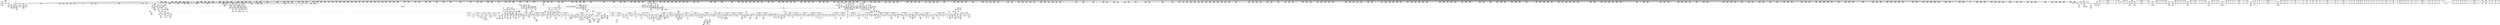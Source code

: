 digraph {
	CE0x54a28f0 [shape=record,shape=Mrecord,label="{CE0x54a28f0|_call_void___preempt_count_add(i32_1)_#10,_!dbg_!27711|include/linux/rcupdate.h,239|*SummSink*}"]
	CE0x54d5aa0 [shape=record,shape=Mrecord,label="{CE0x54d5aa0|i64*_getelementptr_inbounds_(_4_x_i64_,_4_x_i64_*___llvm_gcov_ctr129,_i64_0,_i64_1)|*Constant*}"]
	CE0x53b8010 [shape=record,shape=Mrecord,label="{CE0x53b8010|avc_has_perm:_ssid|Function::avc_has_perm&Arg::ssid::|*SummSink*}"]
	CE0x53db720 [shape=record,shape=Mrecord,label="{CE0x53db720|40:_i8*,_:_CRE_24,32_|*MultipleSource*|Function::selinux_msg_queue_msgrcv&Arg::msg::|security/selinux/hooks.c,5277}"]
	CE0x5476050 [shape=record,shape=Mrecord,label="{CE0x5476050|rcu_read_lock:_tmp5|include/linux/rcupdate.h,882|*SummSink*}"]
	CE0x5429f70 [shape=record,shape=Mrecord,label="{CE0x5429f70|2472:_%struct.cred*,_:_CRE_693,694_}"]
	CE0x53d2130 [shape=record,shape=Mrecord,label="{CE0x53d2130|80:_i32,_112:_i8*,_:_CRE_120,128_|*MultipleSource*|Function::selinux_msg_queue_msgrcv&Arg::msq::|security/selinux/hooks.c,5276}"]
	CE0x54359c0 [shape=record,shape=Mrecord,label="{CE0x54359c0|2472:_%struct.cred*,_:_CRE_2512,2520_|*MultipleSource*|Function::task_sid&Arg::task::|security/selinux/hooks.c,208|Function::selinux_msg_queue_msgrcv&Arg::target::}"]
	CE0x54b5af0 [shape=record,shape=Mrecord,label="{CE0x54b5af0|GLOBAL:_lock_acquire|*Constant*|*SummSource*}"]
	CE0x542e1f0 [shape=record,shape=Mrecord,label="{CE0x542e1f0|2472:_%struct.cred*,_:_CRE_1912,1920_|*MultipleSource*|Function::task_sid&Arg::task::|security/selinux/hooks.c,208|Function::selinux_msg_queue_msgrcv&Arg::target::}"]
	CE0x542be30 [shape=record,shape=Mrecord,label="{CE0x542be30|_call_void_lockdep_rcu_suspicious(i8*_getelementptr_inbounds_(_25_x_i8_,_25_x_i8_*_.str3,_i32_0,_i32_0),_i32_208,_i8*_getelementptr_inbounds_(_41_x_i8_,_41_x_i8_*_.str44,_i32_0,_i32_0))_#10,_!dbg_!27732|security/selinux/hooks.c,208}"]
	CE0x53cdcd0 [shape=record,shape=Mrecord,label="{CE0x53cdcd0|task_sid:_tmp5|security/selinux/hooks.c,208}"]
	CE0x547c5f0 [shape=record,shape=Mrecord,label="{CE0x547c5f0|rcu_read_lock:_tmp11|include/linux/rcupdate.h,882|*SummSink*}"]
	CE0x53d34c0 [shape=record,shape=Mrecord,label="{CE0x53d34c0|2472:_%struct.cred*,_:_CRE_0,8_|*MultipleSource*|Function::task_sid&Arg::task::|security/selinux/hooks.c,208|Function::selinux_msg_queue_msgrcv&Arg::target::}"]
	CE0x54c47a0 [shape=record,shape=Mrecord,label="{CE0x54c47a0|__rcu_read_unlock:_tmp4|include/linux/rcupdate.h,244|*SummSink*}"]
	CE0x55050f0 [shape=record,shape=Mrecord,label="{CE0x55050f0|__preempt_count_sub:_entry|*SummSource*}"]
	CE0x5437bb0 [shape=record,shape=Mrecord,label="{CE0x5437bb0|2472:_%struct.cred*,_:_CRE_2600,2608_|*MultipleSource*|Function::task_sid&Arg::task::|security/selinux/hooks.c,208|Function::selinux_msg_queue_msgrcv&Arg::target::}"]
	CE0x542ba80 [shape=record,shape=Mrecord,label="{CE0x542ba80|i8_1|*Constant*|*SummSink*}"]
	CE0x541cc30 [shape=record,shape=Mrecord,label="{CE0x541cc30|2472:_%struct.cred*,_:_CRE_104,112_|*MultipleSource*|Function::task_sid&Arg::task::|security/selinux/hooks.c,208|Function::selinux_msg_queue_msgrcv&Arg::target::}"]
	CE0x543d030 [shape=record,shape=Mrecord,label="{CE0x543d030|2472:_%struct.cred*,_:_CRE_2908,2909_}"]
	CE0x543f4d0 [shape=record,shape=Mrecord,label="{CE0x543f4d0|2472:_%struct.cred*,_:_CRE_2939,2940_}"]
	CE0x53ce320 [shape=record,shape=Mrecord,label="{CE0x53ce320|GLOBAL:___llvm_gcov_ctr126|Global_var:__llvm_gcov_ctr126|*SummSource*}"]
	CE0x53b0200 [shape=record,shape=Mrecord,label="{CE0x53b0200|__preempt_count_sub:_tmp1|*SummSource*}"]
	CE0x54c9ad0 [shape=record,shape=Mrecord,label="{CE0x54c9ad0|__preempt_count_add:_tmp2|*SummSink*}"]
	CE0x5443440 [shape=record,shape=Mrecord,label="{CE0x5443440|2472:_%struct.cred*,_:_CRE_3056,3064_|*MultipleSource*|Function::task_sid&Arg::task::|security/selinux/hooks.c,208|Function::selinux_msg_queue_msgrcv&Arg::target::}"]
	CE0x5407730 [shape=record,shape=Mrecord,label="{CE0x5407730|GLOBAL:_lockdep_rcu_suspicious|*Constant*|*SummSink*}"]
	CE0x53e9550 [shape=record,shape=Mrecord,label="{CE0x53e9550|i32_3|*Constant*}"]
	CE0x53cb900 [shape=record,shape=Mrecord,label="{CE0x53cb900|COLLAPSED:_GCMRE___llvm_gcov_ctr126_internal_global_13_x_i64_zeroinitializer:_elem_0:default:}"]
	CE0x53e59d0 [shape=record,shape=Mrecord,label="{CE0x53e59d0|task_sid:_if.then|*SummSink*}"]
	CE0x53ba620 [shape=record,shape=Mrecord,label="{CE0x53ba620|80:_i32,_112:_i8*,_:_CRE_160,168_|*MultipleSource*|Function::selinux_msg_queue_msgrcv&Arg::msq::|security/selinux/hooks.c,5276}"]
	CE0x5438c90 [shape=record,shape=Mrecord,label="{CE0x5438c90|2472:_%struct.cred*,_:_CRE_2692,2696_|*MultipleSource*|Function::task_sid&Arg::task::|security/selinux/hooks.c,208|Function::selinux_msg_queue_msgrcv&Arg::target::}"]
	CE0x544d8a0 [shape=record,shape=Mrecord,label="{CE0x544d8a0|2472:_%struct.cred*,_:_CRE_6321,6322_}"]
	CE0x53b7db0 [shape=record,shape=Mrecord,label="{CE0x53b7db0|i64*_getelementptr_inbounds_(_11_x_i64_,_11_x_i64_*___llvm_gcov_ctr127,_i64_0,_i64_0)|*Constant*|*SummSink*}"]
	CE0x549a7a0 [shape=record,shape=Mrecord,label="{CE0x549a7a0|rcu_read_unlock:_tmp14|include/linux/rcupdate.h,933}"]
	CE0x5412b70 [shape=record,shape=Mrecord,label="{CE0x5412b70|2472:_%struct.cred*,_:_CRE_32,40_|*MultipleSource*|Function::task_sid&Arg::task::|security/selinux/hooks.c,208|Function::selinux_msg_queue_msgrcv&Arg::target::}"]
	CE0x54379d0 [shape=record,shape=Mrecord,label="{CE0x54379d0|2472:_%struct.cred*,_:_CRE_2598,2600_|*MultipleSource*|Function::task_sid&Arg::task::|security/selinux/hooks.c,208|Function::selinux_msg_queue_msgrcv&Arg::target::}"]
	CE0x54c78c0 [shape=record,shape=Mrecord,label="{CE0x54c78c0|rcu_lock_release:_tmp4|include/linux/rcupdate.h,423|*SummSink*}"]
	CE0x53dfd60 [shape=record,shape=Mrecord,label="{CE0x53dfd60|2472:_%struct.cred*,_:_CRE_584,592_|*MultipleSource*|Function::task_sid&Arg::task::|security/selinux/hooks.c,208|Function::selinux_msg_queue_msgrcv&Arg::target::}"]
	CE0x54a1a60 [shape=record,shape=Mrecord,label="{CE0x54a1a60|__rcu_read_lock:_tmp4|include/linux/rcupdate.h,239|*SummSource*}"]
	CE0x5434370 [shape=record,shape=Mrecord,label="{CE0x5434370|2472:_%struct.cred*,_:_CRE_2376,2384_|*MultipleSource*|Function::task_sid&Arg::task::|security/selinux/hooks.c,208|Function::selinux_msg_queue_msgrcv&Arg::target::}"]
	CE0x5455370 [shape=record,shape=Mrecord,label="{CE0x5455370|2472:_%struct.cred*,_:_CRE_6644,6648_|*MultipleSource*|Function::task_sid&Arg::task::|security/selinux/hooks.c,208|Function::selinux_msg_queue_msgrcv&Arg::target::}"]
	CE0x53d4560 [shape=record,shape=Mrecord,label="{CE0x53d4560|_ret_i32_%call7,_!dbg_!27749|security/selinux/hooks.c,210}"]
	CE0x54400b0 [shape=record,shape=Mrecord,label="{CE0x54400b0|2472:_%struct.cred*,_:_CRE_2949,2950_}"]
	CE0x540c960 [shape=record,shape=Mrecord,label="{CE0x540c960|GLOBAL:_rcu_read_lock|*Constant*}"]
	CE0x53cebd0 [shape=record,shape=Mrecord,label="{CE0x53cebd0|i64_2|*Constant*|*SummSource*}"]
	CE0x53dab60 [shape=record,shape=Mrecord,label="{CE0x53dab60|selinux_msg_queue_msgrcv:_tmp2|security/selinux/hooks.c,5276}"]
	CE0x5466190 [shape=record,shape=Mrecord,label="{CE0x5466190|i64*_getelementptr_inbounds_(_13_x_i64_,_13_x_i64_*___llvm_gcov_ctr126,_i64_0,_i64_12)|*Constant*|*SummSink*}"]
	CE0x5475590 [shape=record,shape=Mrecord,label="{CE0x5475590|rcu_read_unlock:_land.lhs.true2|*SummSink*}"]
	CE0x53baee0 [shape=record,shape=Mrecord,label="{CE0x53baee0|80:_i32,_112:_i8*,_:_CRE_53,54_}"]
	CE0x541f1d0 [shape=record,shape=Mrecord,label="{CE0x541f1d0|GLOBAL:_rcu_lock_map|Global_var:rcu_lock_map|*SummSource*}"]
	CE0x54cbb50 [shape=record,shape=Mrecord,label="{CE0x54cbb50|__preempt_count_sub:_entry}"]
	CE0x5443880 [shape=record,shape=Mrecord,label="{CE0x5443880|2472:_%struct.cred*,_:_CRE_3072,3080_|*MultipleSource*|Function::task_sid&Arg::task::|security/selinux/hooks.c,208|Function::selinux_msg_queue_msgrcv&Arg::target::}"]
	CE0x54c49c0 [shape=record,shape=Mrecord,label="{CE0x54c49c0|rcu_lock_release:_tmp6|*SummSink*}"]
	CE0x547ad80 [shape=record,shape=Mrecord,label="{CE0x547ad80|rcu_read_lock:_tmp8|include/linux/rcupdate.h,882|*SummSink*}"]
	CE0x5446900 [shape=record,shape=Mrecord,label="{CE0x5446900|2472:_%struct.cred*,_:_CRE_5896,5904_|*MultipleSource*|Function::task_sid&Arg::task::|security/selinux/hooks.c,208|Function::selinux_msg_queue_msgrcv&Arg::target::}"]
	CE0x53c5270 [shape=record,shape=Mrecord,label="{CE0x53c5270|80:_i32,_112:_i8*,_:_CRE_48,49_}"]
	CE0x54051f0 [shape=record,shape=Mrecord,label="{CE0x54051f0|selinux_msg_queue_msgrcv:_sid6|security/selinux/hooks.c,5285|*SummSource*}"]
	CE0x53e3a60 [shape=record,shape=Mrecord,label="{CE0x53e3a60|i16_26|*Constant*|*SummSource*}"]
	CE0x54d78d0 [shape=record,shape=Mrecord,label="{CE0x54d78d0|_call_void_asm_addl_$1,_%gs:$0_,_*m,ri,*m,_dirflag_,_fpsr_,_flags_(i32*___preempt_count,_i32_%sub,_i32*___preempt_count)_#3,_!dbg_!27717,_!srcloc_!27718|./arch/x86/include/asm/preempt.h,77}"]
	CE0x543f270 [shape=record,shape=Mrecord,label="{CE0x543f270|2472:_%struct.cred*,_:_CRE_2937,2938_}"]
	CE0x546e710 [shape=record,shape=Mrecord,label="{CE0x546e710|0:_i8,_:_GCMR_task_sid.__warned_internal_global_i8_0,_section_.data.unlikely_,_align_1:_elem_0:default:}"]
	CE0x543d390 [shape=record,shape=Mrecord,label="{CE0x543d390|2472:_%struct.cred*,_:_CRE_2911,2912_}"]
	CE0x53c5600 [shape=record,shape=Mrecord,label="{CE0x53c5600|80:_i32,_112:_i8*,_:_CRE_51,52_}"]
	CE0x53c42d0 [shape=record,shape=Mrecord,label="{CE0x53c42d0|i64_6|*Constant*|*SummSource*}"]
	CE0x54caec0 [shape=record,shape=Mrecord,label="{CE0x54caec0|__preempt_count_add:_tmp6|./arch/x86/include/asm/preempt.h,73}"]
	CE0x54cba80 [shape=record,shape=Mrecord,label="{CE0x54cba80|GLOBAL:___preempt_count_sub|*Constant*|*SummSource*}"]
	CE0x53d2770 [shape=record,shape=Mrecord,label="{CE0x53d2770|avc_has_perm:_tclass|Function::avc_has_perm&Arg::tclass::|*SummSink*}"]
	CE0x548a690 [shape=record,shape=Mrecord,label="{CE0x548a690|__rcu_read_unlock:_tmp1|*SummSource*}"]
	CE0x5466cb0 [shape=record,shape=Mrecord,label="{CE0x5466cb0|task_sid:_call7|security/selinux/hooks.c,208}"]
	CE0x5449e50 [shape=record,shape=Mrecord,label="{CE0x5449e50|2472:_%struct.cred*,_:_CRE_6216,6224_|*MultipleSource*|Function::task_sid&Arg::task::|security/selinux/hooks.c,208|Function::selinux_msg_queue_msgrcv&Arg::target::}"]
	CE0x5453360 [shape=record,shape=Mrecord,label="{CE0x5453360|2472:_%struct.cred*,_:_CRE_6520,6528_|*MultipleSource*|Function::task_sid&Arg::task::|security/selinux/hooks.c,208|Function::selinux_msg_queue_msgrcv&Arg::target::}"]
	CE0x54b19f0 [shape=record,shape=Mrecord,label="{CE0x54b19f0|_call_void_rcu_lock_release(%struct.lockdep_map*_rcu_lock_map)_#10,_!dbg_!27733|include/linux/rcupdate.h,935}"]
	CE0x540d980 [shape=record,shape=Mrecord,label="{CE0x540d980|task_sid:_tmp2}"]
	CE0x549fbd0 [shape=record,shape=Mrecord,label="{CE0x549fbd0|rcu_read_unlock:_tmp9|include/linux/rcupdate.h,933|*SummSink*}"]
	CE0x54c2420 [shape=record,shape=Mrecord,label="{CE0x54c2420|__rcu_read_lock:_do.end}"]
	CE0x544c340 [shape=record,shape=Mrecord,label="{CE0x544c340|2472:_%struct.cred*,_:_CRE_6303,6304_}"]
	CE0x5466590 [shape=record,shape=Mrecord,label="{CE0x5466590|task_sid:_tmp27|security/selinux/hooks.c,208|*SummSource*}"]
	CE0x542a190 [shape=record,shape=Mrecord,label="{CE0x542a190|2472:_%struct.cred*,_:_CRE_697,698_}"]
	CE0x53e6870 [shape=record,shape=Mrecord,label="{CE0x53e6870|rcu_read_lock:_tmp17|include/linux/rcupdate.h,882|*SummSink*}"]
	CE0x53cda40 [shape=record,shape=Mrecord,label="{CE0x53cda40|selinux_msg_queue_msgrcv:_sid4|security/selinux/hooks.c,5282|*SummSource*}"]
	CE0x54d9cd0 [shape=record,shape=Mrecord,label="{CE0x54d9cd0|i64*_getelementptr_inbounds_(_4_x_i64_,_4_x_i64_*___llvm_gcov_ctr133,_i64_0,_i64_1)|*Constant*}"]
	CE0x541da90 [shape=record,shape=Mrecord,label="{CE0x541da90|2472:_%struct.cred*,_:_CRE_144,152_|*MultipleSource*|Function::task_sid&Arg::task::|security/selinux/hooks.c,208|Function::selinux_msg_queue_msgrcv&Arg::target::}"]
	CE0x5471e60 [shape=record,shape=Mrecord,label="{CE0x5471e60|task_sid:_tobool4|security/selinux/hooks.c,208|*SummSource*}"]
	CE0x543b000 [shape=record,shape=Mrecord,label="{CE0x543b000|2472:_%struct.cred*,_:_CRE_2824,2832_|*MultipleSource*|Function::task_sid&Arg::task::|security/selinux/hooks.c,208|Function::selinux_msg_queue_msgrcv&Arg::target::}"]
	CE0x54c3070 [shape=record,shape=Mrecord,label="{CE0x54c3070|i64*_getelementptr_inbounds_(_4_x_i64_,_4_x_i64_*___llvm_gcov_ctr135,_i64_0,_i64_1)|*Constant*}"]
	CE0x541d5a0 [shape=record,shape=Mrecord,label="{CE0x541d5a0|task_sid:_do.body|*SummSink*}"]
	CE0x5422c20 [shape=record,shape=Mrecord,label="{CE0x5422c20|rcu_read_lock:_tmp15|include/linux/rcupdate.h,882}"]
	CE0x54c64c0 [shape=record,shape=Mrecord,label="{CE0x54c64c0|__rcu_read_unlock:_bb}"]
	CE0x5436d80 [shape=record,shape=Mrecord,label="{CE0x5436d80|2472:_%struct.cred*,_:_CRE_2544,2568_|*MultipleSource*|Function::task_sid&Arg::task::|security/selinux/hooks.c,208|Function::selinux_msg_queue_msgrcv&Arg::target::}"]
	CE0x544dd60 [shape=record,shape=Mrecord,label="{CE0x544dd60|2472:_%struct.cred*,_:_CRE_6325,6326_}"]
	CE0x53cdc60 [shape=record,shape=Mrecord,label="{CE0x53cdc60|i64_3|*Constant*|*SummSink*}"]
	CE0x5447c50 [shape=record,shape=Mrecord,label="{CE0x5447c50|2472:_%struct.cred*,_:_CRE_5968,5976_|*MultipleSource*|Function::task_sid&Arg::task::|security/selinux/hooks.c,208|Function::selinux_msg_queue_msgrcv&Arg::target::}"]
	CE0x5435090 [shape=record,shape=Mrecord,label="{CE0x5435090|2472:_%struct.cred*,_:_CRE_2472,2480_|*MultipleSource*|Function::task_sid&Arg::task::|security/selinux/hooks.c,208|Function::selinux_msg_queue_msgrcv&Arg::target::}"]
	CE0x54114f0 [shape=record,shape=Mrecord,label="{CE0x54114f0|2472:_%struct.cred*,_:_CRE_352,360_|*MultipleSource*|Function::task_sid&Arg::task::|security/selinux/hooks.c,208|Function::selinux_msg_queue_msgrcv&Arg::target::}"]
	CE0x54a0460 [shape=record,shape=Mrecord,label="{CE0x54a0460|GLOBAL:___llvm_gcov_ctr132|Global_var:__llvm_gcov_ctr132}"]
	CE0x542f660 [shape=record,shape=Mrecord,label="{CE0x542f660|2472:_%struct.cred*,_:_CRE_2016,2020_|*MultipleSource*|Function::task_sid&Arg::task::|security/selinux/hooks.c,208|Function::selinux_msg_queue_msgrcv&Arg::target::}"]
	CE0x549aa40 [shape=record,shape=Mrecord,label="{CE0x549aa40|rcu_read_unlock:_tmp14|include/linux/rcupdate.h,933|*SummSink*}"]
	CE0x5465170 [shape=record,shape=Mrecord,label="{CE0x5465170|task_sid:_tmp26|security/selinux/hooks.c,208|*SummSource*}"]
	CE0x5471f90 [shape=record,shape=Mrecord,label="{CE0x5471f90|task_sid:_tobool4|security/selinux/hooks.c,208|*SummSink*}"]
	CE0x5430380 [shape=record,shape=Mrecord,label="{CE0x5430380|2472:_%struct.cred*,_:_CRE_2052,2056_|*MultipleSource*|Function::task_sid&Arg::task::|security/selinux/hooks.c,208|Function::selinux_msg_queue_msgrcv&Arg::target::}"]
	CE0x544ca60 [shape=record,shape=Mrecord,label="{CE0x544ca60|2472:_%struct.cred*,_:_CRE_6309,6310_}"]
	CE0x53c78b0 [shape=record,shape=Mrecord,label="{CE0x53c78b0|rcu_read_lock:_entry}"]
	CE0x54b3a60 [shape=record,shape=Mrecord,label="{CE0x54b3a60|_call_void___rcu_read_unlock()_#10,_!dbg_!27734|include/linux/rcupdate.h,937|*SummSink*}"]
	CE0x5431fd0 [shape=record,shape=Mrecord,label="{CE0x5431fd0|2472:_%struct.cred*,_:_CRE_2160,2168_|*MultipleSource*|Function::task_sid&Arg::task::|security/selinux/hooks.c,208|Function::selinux_msg_queue_msgrcv&Arg::target::}"]
	CE0x54097f0 [shape=record,shape=Mrecord,label="{CE0x54097f0|_call_void_rcu_read_lock()_#10,_!dbg_!27712|security/selinux/hooks.c,207}"]
	CE0x543d980 [shape=record,shape=Mrecord,label="{CE0x543d980|2472:_%struct.cred*,_:_CRE_2916,2917_}"]
	CE0x5444f80 [shape=record,shape=Mrecord,label="{CE0x5444f80|2472:_%struct.cred*,_:_CRE_3140,3144_|*MultipleSource*|Function::task_sid&Arg::task::|security/selinux/hooks.c,208|Function::selinux_msg_queue_msgrcv&Arg::target::}"]
	CE0x5413a20 [shape=record,shape=Mrecord,label="{CE0x5413a20|2472:_%struct.cred*,_:_CRE_48,56_|*MultipleSource*|Function::task_sid&Arg::task::|security/selinux/hooks.c,208|Function::selinux_msg_queue_msgrcv&Arg::target::}"]
	CE0x54108d0 [shape=record,shape=Mrecord,label="{CE0x54108d0|cred_sid:_security|security/selinux/hooks.c,196|*SummSource*}"]
	CE0x5462fc0 [shape=record,shape=Mrecord,label="{CE0x5462fc0|task_sid:_tmp20|security/selinux/hooks.c,208|*SummSource*}"]
	CE0x544eba0 [shape=record,shape=Mrecord,label="{CE0x544eba0|2472:_%struct.cred*,_:_CRE_6337,6338_}"]
	CE0x54196d0 [shape=record,shape=Mrecord,label="{CE0x54196d0|2472:_%struct.cred*,_:_CRE_280,288_|*MultipleSource*|Function::task_sid&Arg::task::|security/selinux/hooks.c,208|Function::selinux_msg_queue_msgrcv&Arg::target::}"]
	CE0x5473ac0 [shape=record,shape=Mrecord,label="{CE0x5473ac0|GLOBAL:_rcu_lock_acquire|*Constant*}"]
	CE0x54cc550 [shape=record,shape=Mrecord,label="{CE0x54cc550|__preempt_count_add:_do.end}"]
	CE0x549b810 [shape=record,shape=Mrecord,label="{CE0x549b810|rcu_read_unlock:_tmp15|include/linux/rcupdate.h,933|*SummSink*}"]
	CE0x53cef50 [shape=record,shape=Mrecord,label="{CE0x53cef50|selinux_msg_queue_msgrcv:_tmp8|security/selinux/hooks.c,5284}"]
	CE0x54aa080 [shape=record,shape=Mrecord,label="{CE0x54aa080|i64*_getelementptr_inbounds_(_4_x_i64_,_4_x_i64_*___llvm_gcov_ctr128,_i64_0,_i64_2)|*Constant*|*SummSink*}"]
	CE0x54b3610 [shape=record,shape=Mrecord,label="{CE0x54b3610|_ret_void,_!dbg_!27717|include/linux/rcupdate.h,424}"]
	CE0x53dee90 [shape=record,shape=Mrecord,label="{CE0x53dee90|2472:_%struct.cred*,_:_CRE_520,524_|*MultipleSource*|Function::task_sid&Arg::task::|security/selinux/hooks.c,208|Function::selinux_msg_queue_msgrcv&Arg::target::}"]
	CE0x53c0030 [shape=record,shape=Mrecord,label="{CE0x53c0030|task_sid:_do.end6|*SummSink*}"]
	CE0x5449a40 [shape=record,shape=Mrecord,label="{CE0x5449a40|2472:_%struct.cred*,_:_CRE_6200,6208_|*MultipleSource*|Function::task_sid&Arg::task::|security/selinux/hooks.c,208|Function::selinux_msg_queue_msgrcv&Arg::target::}"]
	CE0x549fd40 [shape=record,shape=Mrecord,label="{CE0x549fd40|rcu_read_unlock:_tmp10|include/linux/rcupdate.h,933|*SummSink*}"]
	CE0x544bd50 [shape=record,shape=Mrecord,label="{CE0x544bd50|2472:_%struct.cred*,_:_CRE_6298,6299_}"]
	CE0x54db180 [shape=record,shape=Mrecord,label="{CE0x54db180|__rcu_read_unlock:_tmp1|*SummSink*}"]
	CE0x53bb3c0 [shape=record,shape=Mrecord,label="{CE0x53bb3c0|80:_i32,_112:_i8*,_:_CRE_57,58_}"]
	CE0x54a5fc0 [shape=record,shape=Mrecord,label="{CE0x54a5fc0|rcu_read_unlock:_tmp10|include/linux/rcupdate.h,933|*SummSource*}"]
	CE0x544b3c0 [shape=record,shape=Mrecord,label="{CE0x544b3c0|2472:_%struct.cred*,_:_CRE_6290,6291_}"]
	CE0x542ae60 [shape=record,shape=Mrecord,label="{CE0x542ae60|task_sid:_tmp18|security/selinux/hooks.c,208|*SummSource*}"]
	CE0x54742e0 [shape=record,shape=Mrecord,label="{CE0x54742e0|rcu_read_lock:_if.then}"]
	CE0x5467260 [shape=record,shape=Mrecord,label="{CE0x5467260|GLOBAL:_cred_sid|*Constant*}"]
	CE0x5437610 [shape=record,shape=Mrecord,label="{CE0x5437610|2472:_%struct.cred*,_:_CRE_2594,2596_|*MultipleSource*|Function::task_sid&Arg::task::|security/selinux/hooks.c,208|Function::selinux_msg_queue_msgrcv&Arg::target::}"]
	CE0x5468ce0 [shape=record,shape=Mrecord,label="{CE0x5468ce0|_ret_void,_!dbg_!27735|include/linux/rcupdate.h,938|*SummSink*}"]
	CE0x549c4d0 [shape=record,shape=Mrecord,label="{CE0x549c4d0|_call_void_asm_sideeffect_,_memory_,_dirflag_,_fpsr_,_flags_()_#3,_!dbg_!27714,_!srcloc_!27715|include/linux/rcupdate.h,239}"]
	CE0x54b5150 [shape=record,shape=Mrecord,label="{CE0x54b5150|__preempt_count_add:_do.body}"]
	CE0x54a8470 [shape=record,shape=Mrecord,label="{CE0x54a8470|rcu_read_unlock:_if.end|*SummSink*}"]
	CE0x53d0f60 [shape=record,shape=Mrecord,label="{CE0x53d0f60|__preempt_count_add:_val|Function::__preempt_count_add&Arg::val::|*SummSource*}"]
	CE0x53c1000 [shape=record,shape=Mrecord,label="{CE0x53c1000|i32_1|*Constant*|*SummSource*}"]
	CE0x54414e0 [shape=record,shape=Mrecord,label="{CE0x54414e0|2472:_%struct.cred*,_:_CRE_2966,2967_}"]
	CE0x54a6160 [shape=record,shape=Mrecord,label="{CE0x54a6160|GLOBAL:___preempt_count_sub|*Constant*}"]
	CE0x54c1ab0 [shape=record,shape=Mrecord,label="{CE0x54c1ab0|i64*_getelementptr_inbounds_(_4_x_i64_,_4_x_i64_*___llvm_gcov_ctr135,_i64_0,_i64_3)|*Constant*|*SummSource*}"]
	CE0x544a4b0 [shape=record,shape=Mrecord,label="{CE0x544a4b0|2472:_%struct.cred*,_:_CRE_6240,6248_|*MultipleSource*|Function::task_sid&Arg::task::|security/selinux/hooks.c,208|Function::selinux_msg_queue_msgrcv&Arg::target::}"]
	CE0x53e1770 [shape=record,shape=Mrecord,label="{CE0x53e1770|2472:_%struct.cred*,_:_CRE_680,688_|*MultipleSource*|Function::task_sid&Arg::task::|security/selinux/hooks.c,208|Function::selinux_msg_queue_msgrcv&Arg::target::}"]
	CE0x541f2f0 [shape=record,shape=Mrecord,label="{CE0x541f2f0|2472:_%struct.cred*,_:_CRE_128,136_|*MultipleSource*|Function::task_sid&Arg::task::|security/selinux/hooks.c,208|Function::selinux_msg_queue_msgrcv&Arg::target::}"]
	CE0x54921d0 [shape=record,shape=Mrecord,label="{CE0x54921d0|cred_sid:_bb|*SummSink*}"]
	CE0x5461d40 [shape=record,shape=Mrecord,label="{CE0x5461d40|rcu_read_unlock:_tmp13|include/linux/rcupdate.h,933}"]
	CE0x5462820 [shape=record,shape=Mrecord,label="{CE0x5462820|__preempt_count_add:_val|Function::__preempt_count_add&Arg::val::|*SummSink*}"]
	CE0x5433da0 [shape=record,shape=Mrecord,label="{CE0x5433da0|2472:_%struct.cred*,_:_CRE_2352,2360_|*MultipleSource*|Function::task_sid&Arg::task::|security/selinux/hooks.c,208|Function::selinux_msg_queue_msgrcv&Arg::target::}"]
	CE0x53d04d0 [shape=record,shape=Mrecord,label="{CE0x53d04d0|80:_i32,_112:_i8*,_:_CRE_92,96_|*MultipleSource*|Function::selinux_msg_queue_msgrcv&Arg::msq::|security/selinux/hooks.c,5276}"]
	CE0x5463640 [shape=record,shape=Mrecord,label="{CE0x5463640|task_sid:_tmp21|security/selinux/hooks.c,208|*SummSink*}"]
	CE0x549be90 [shape=record,shape=Mrecord,label="{CE0x549be90|GLOBAL:___preempt_count_add|*Constant*|*SummSource*}"]
	CE0x54ce5d0 [shape=record,shape=Mrecord,label="{CE0x54ce5d0|i64_1|*Constant*}"]
	CE0x5420000 [shape=record,shape=Mrecord,label="{CE0x5420000|rcu_read_lock:_tobool|include/linux/rcupdate.h,882|*SummSink*}"]
	CE0x53c9f50 [shape=record,shape=Mrecord,label="{CE0x53c9f50|2472:_%struct.cred*,_:_CRE_701,702_}"]
	CE0x53e2b30 [shape=record,shape=Mrecord,label="{CE0x53e2b30|i64*_getelementptr_inbounds_(_5_x_i64_,_5_x_i64_*___llvm_gcov_ctr309,_i64_0,_i64_3)|*Constant*|*SummSource*}"]
	CE0x5461030 [shape=record,shape=Mrecord,label="{CE0x5461030|i64*_getelementptr_inbounds_(_11_x_i64_,_11_x_i64_*___llvm_gcov_ctr132,_i64_0,_i64_1)|*Constant*|*SummSource*}"]
	CE0x54a20c0 [shape=record,shape=Mrecord,label="{CE0x54a20c0|_call_void___preempt_count_sub(i32_1)_#10,_!dbg_!27715|include/linux/rcupdate.h,244|*SummSource*}"]
	CE0x53d9b40 [shape=record,shape=Mrecord,label="{CE0x53d9b40|80:_i32,_112:_i8*,_:_CRE_176,184_|*MultipleSource*|Function::selinux_msg_queue_msgrcv&Arg::msq::|security/selinux/hooks.c,5276}"]
	CE0x53ea960 [shape=record,shape=Mrecord,label="{CE0x53ea960|selinux_msg_queue_msgrcv:_tmp7|security/selinux/hooks.c,5282|*SummSink*}"]
	CE0x5479220 [shape=record,shape=Mrecord,label="{CE0x5479220|rcu_lock_acquire:_entry}"]
	CE0x54119f0 [shape=record,shape=Mrecord,label="{CE0x54119f0|rcu_read_unlock:_tmp2}"]
	CE0x54c6f00 [shape=record,shape=Mrecord,label="{CE0x54c6f00|_call_void_mcount()_#3}"]
	CE0x53c54d0 [shape=record,shape=Mrecord,label="{CE0x53c54d0|80:_i32,_112:_i8*,_:_CRE_50,51_}"]
	CE0x54cc960 [shape=record,shape=Mrecord,label="{CE0x54cc960|i64*_getelementptr_inbounds_(_4_x_i64_,_4_x_i64_*___llvm_gcov_ctr134,_i64_0,_i64_0)|*Constant*|*SummSink*}"]
	CE0x5455150 [shape=record,shape=Mrecord,label="{CE0x5455150|2472:_%struct.cred*,_:_CRE_6640,6644_|*MultipleSource*|Function::task_sid&Arg::task::|security/selinux/hooks.c,208|Function::selinux_msg_queue_msgrcv&Arg::target::}"]
	CE0x53de530 [shape=record,shape=Mrecord,label="{CE0x53de530|2472:_%struct.cred*,_:_CRE_480,488_|*MultipleSource*|Function::task_sid&Arg::task::|security/selinux/hooks.c,208|Function::selinux_msg_queue_msgrcv&Arg::target::}"]
	CE0x5460fc0 [shape=record,shape=Mrecord,label="{CE0x5460fc0|i64*_getelementptr_inbounds_(_11_x_i64_,_11_x_i64_*___llvm_gcov_ctr132,_i64_0,_i64_1)|*Constant*}"]
	CE0x53ca130 [shape=record,shape=Mrecord,label="{CE0x53ca130|2472:_%struct.cred*,_:_CRE_703,704_}"]
	CE0x54453c0 [shape=record,shape=Mrecord,label="{CE0x54453c0|2472:_%struct.cred*,_:_CRE_3148,3152_|*MultipleSource*|Function::task_sid&Arg::task::|security/selinux/hooks.c,208|Function::selinux_msg_queue_msgrcv&Arg::target::}"]
	CE0x54bc290 [shape=record,shape=Mrecord,label="{CE0x54bc290|rcu_lock_acquire:_tmp6|*SummSource*}"]
	CE0x53be510 [shape=record,shape=Mrecord,label="{CE0x53be510|task_sid:_task|Function::task_sid&Arg::task::|*SummSource*}"]
	CE0x5479860 [shape=record,shape=Mrecord,label="{CE0x5479860|_call_void_asm_addl_$1,_%gs:$0_,_*m,ri,*m,_dirflag_,_fpsr_,_flags_(i32*___preempt_count,_i32_%sub,_i32*___preempt_count)_#3,_!dbg_!27717,_!srcloc_!27718|./arch/x86/include/asm/preempt.h,77|*SummSink*}"]
	CE0x54399b0 [shape=record,shape=Mrecord,label="{CE0x54399b0|2472:_%struct.cred*,_:_CRE_2736,2744_|*MultipleSource*|Function::task_sid&Arg::task::|security/selinux/hooks.c,208|Function::selinux_msg_queue_msgrcv&Arg::target::}"]
	CE0x544fd70 [shape=record,shape=Mrecord,label="{CE0x544fd70|2472:_%struct.cred*,_:_CRE_6352,6353_}"]
	CE0x5454050 [shape=record,shape=Mrecord,label="{CE0x5454050|2472:_%struct.cred*,_:_CRE_6568,6576_|*MultipleSource*|Function::task_sid&Arg::task::|security/selinux/hooks.c,208|Function::selinux_msg_queue_msgrcv&Arg::target::}"]
	CE0x54a5850 [shape=record,shape=Mrecord,label="{CE0x54a5850|i64*_getelementptr_inbounds_(_4_x_i64_,_4_x_i64_*___llvm_gcov_ctr130,_i64_0,_i64_0)|*Constant*|*SummSource*}"]
	CE0x53d45d0 [shape=record,shape=Mrecord,label="{CE0x53d45d0|selinux_msg_queue_msgrcv:_msq|Function::selinux_msg_queue_msgrcv&Arg::msq::|*SummSource*}"]
	CE0x54c3d30 [shape=record,shape=Mrecord,label="{CE0x54c3d30|__preempt_count_sub:_tmp4|./arch/x86/include/asm/preempt.h,77}"]
	CE0x5419a90 [shape=record,shape=Mrecord,label="{CE0x5419a90|2472:_%struct.cred*,_:_CRE_296,304_|*MultipleSource*|Function::task_sid&Arg::task::|security/selinux/hooks.c,208|Function::selinux_msg_queue_msgrcv&Arg::target::}"]
	CE0x5478840 [shape=record,shape=Mrecord,label="{CE0x5478840|GLOBAL:___llvm_gcov_ctr127|Global_var:__llvm_gcov_ctr127}"]
	CE0x53d1740 [shape=record,shape=Mrecord,label="{CE0x53d1740|_call_void_rcu_read_lock()_#10,_!dbg_!27712|security/selinux/hooks.c,207|*SummSource*}"]
	CE0x54162b0 [shape=record,shape=Mrecord,label="{CE0x54162b0|rcu_lock_acquire:_map|Function::rcu_lock_acquire&Arg::map::|*SummSource*}"]
	CE0x549c630 [shape=record,shape=Mrecord,label="{CE0x549c630|_call_void_asm_sideeffect_,_memory_,_dirflag_,_fpsr_,_flags_()_#3,_!dbg_!27714,_!srcloc_!27715|include/linux/rcupdate.h,239|*SummSource*}"]
	CE0x54af1e0 [shape=record,shape=Mrecord,label="{CE0x54af1e0|rcu_read_unlock:_tmp17|include/linux/rcupdate.h,933}"]
	CE0x5460b90 [shape=record,shape=Mrecord,label="{CE0x5460b90|cred_sid:_tmp6|security/selinux/hooks.c,197|*SummSink*}"]
	CE0x54c5f00 [shape=record,shape=Mrecord,label="{CE0x54c5f00|rcu_lock_release:_tmp6}"]
	CE0x54618e0 [shape=record,shape=Mrecord,label="{CE0x54618e0|rcu_read_unlock:_call3|include/linux/rcupdate.h,933|*SummSink*}"]
	CE0x5422330 [shape=record,shape=Mrecord,label="{CE0x5422330|rcu_read_lock:_tmp13|include/linux/rcupdate.h,882|*SummSink*}"]
	CE0x5461e70 [shape=record,shape=Mrecord,label="{CE0x5461e70|rcu_read_unlock:_tmp13|include/linux/rcupdate.h,933|*SummSource*}"]
	CE0x544a6d0 [shape=record,shape=Mrecord,label="{CE0x544a6d0|2472:_%struct.cred*,_:_CRE_6248,6256_|*MultipleSource*|Function::task_sid&Arg::task::|security/selinux/hooks.c,208|Function::selinux_msg_queue_msgrcv&Arg::target::}"]
	CE0x5414550 [shape=record,shape=Mrecord,label="{CE0x5414550|cred_sid:_tmp1|*SummSource*}"]
	CE0x53c53a0 [shape=record,shape=Mrecord,label="{CE0x53c53a0|80:_i32,_112:_i8*,_:_CRE_49,50_}"]
	CE0x53e9d30 [shape=record,shape=Mrecord,label="{CE0x53e9d30|avc_has_perm:_entry|*SummSource*}"]
	CE0x54475c0 [shape=record,shape=Mrecord,label="{CE0x54475c0|2472:_%struct.cred*,_:_CRE_5944,5952_|*MultipleSource*|Function::task_sid&Arg::task::|security/selinux/hooks.c,208|Function::selinux_msg_queue_msgrcv&Arg::target::}"]
	CE0x5437250 [shape=record,shape=Mrecord,label="{CE0x5437250|2472:_%struct.cred*,_:_CRE_2584,2592_|*MultipleSource*|Function::task_sid&Arg::task::|security/selinux/hooks.c,208|Function::selinux_msg_queue_msgrcv&Arg::target::}"]
	CE0x54b31d0 [shape=record,shape=Mrecord,label="{CE0x54b31d0|rcu_lock_release:_map|Function::rcu_lock_release&Arg::map::|*SummSource*}"]
	CE0x54a4440 [shape=record,shape=Mrecord,label="{CE0x54a4440|rcu_read_unlock:_tmp6|include/linux/rcupdate.h,933|*SummSource*}"]
	CE0x65dbb60 [shape=record,shape=Mrecord,label="{CE0x65dbb60|80:_i32,_112:_i8*,_:_CRE_6,7_}"]
	CE0x54b22e0 [shape=record,shape=Mrecord,label="{CE0x54b22e0|_call_void_rcu_lock_release(%struct.lockdep_map*_rcu_lock_map)_#10,_!dbg_!27733|include/linux/rcupdate.h,935|*SummSource*}"]
	CE0x54a5ad0 [shape=record,shape=Mrecord,label="{CE0x54a5ad0|rcu_lock_acquire:_tmp}"]
	CE0x544f060 [shape=record,shape=Mrecord,label="{CE0x544f060|2472:_%struct.cred*,_:_CRE_6341,6342_}"]
	CE0x54bdc20 [shape=record,shape=Mrecord,label="{CE0x54bdc20|__rcu_read_lock:_tmp1|*SummSink*}"]
	CE0x5412fa0 [shape=record,shape=Mrecord,label="{CE0x5412fa0|_ret_void,_!dbg_!27717|include/linux/rcupdate.h,419}"]
	CE0x5440a30 [shape=record,shape=Mrecord,label="{CE0x5440a30|2472:_%struct.cred*,_:_CRE_2957,2958_}"]
	CE0x5415f80 [shape=record,shape=Mrecord,label="{CE0x5415f80|2472:_%struct.cred*,_:_CRE_80,84_|*MultipleSource*|Function::task_sid&Arg::task::|security/selinux/hooks.c,208|Function::selinux_msg_queue_msgrcv&Arg::target::}"]
	CE0x541ead0 [shape=record,shape=Mrecord,label="{CE0x541ead0|2472:_%struct.cred*,_:_CRE_448,456_|*MultipleSource*|Function::task_sid&Arg::task::|security/selinux/hooks.c,208|Function::selinux_msg_queue_msgrcv&Arg::target::}"]
	CE0x54a2c90 [shape=record,shape=Mrecord,label="{CE0x54a2c90|rcu_read_unlock:_tmp|*SummSink*}"]
	CE0x53dbb10 [shape=record,shape=Mrecord,label="{CE0x53dbb10|selinux_msg_queue_msgrcv:_tmp4|*LoadInst*|security/selinux/hooks.c,5277|*SummSource*}"]
	CE0x53d1850 [shape=record,shape=Mrecord,label="{CE0x53d1850|_call_void_rcu_read_lock()_#10,_!dbg_!27712|security/selinux/hooks.c,207|*SummSink*}"]
	CE0x53bf340 [shape=record,shape=Mrecord,label="{CE0x53bf340|selinux_msg_queue_msgrcv:_security|security/selinux/hooks.c,5276|*SummSource*}"]
	CE0x54bc300 [shape=record,shape=Mrecord,label="{CE0x54bc300|rcu_lock_acquire:_tmp6|*SummSink*}"]
	CE0x53b81c0 [shape=record,shape=Mrecord,label="{CE0x53b81c0|avc_has_perm:_tsid|Function::avc_has_perm&Arg::tsid::}"]
	CE0x5476cd0 [shape=record,shape=Mrecord,label="{CE0x5476cd0|rcu_read_lock:_tmp7|include/linux/rcupdate.h,882|*SummSource*}"]
	CE0x53bbae0 [shape=record,shape=Mrecord,label="{CE0x53bbae0|80:_i32,_112:_i8*,_:_CRE_69,70_}"]
	CE0x5445c40 [shape=record,shape=Mrecord,label="{CE0x5445c40|2472:_%struct.cred*,_:_CRE_3168,5856_|*MultipleSource*|Function::task_sid&Arg::task::|security/selinux/hooks.c,208|Function::selinux_msg_queue_msgrcv&Arg::target::}"]
	CE0x53b8250 [shape=record,shape=Mrecord,label="{CE0x53b8250|i32_4|*Constant*}"]
	CE0x5411ad0 [shape=record,shape=Mrecord,label="{CE0x5411ad0|rcu_read_unlock:_tmp2|*SummSink*}"]
	CE0x5462a20 [shape=record,shape=Mrecord,label="{CE0x5462a20|__preempt_count_add:_entry|*SummSource*}"]
	CE0x5412a40 [shape=record,shape=Mrecord,label="{CE0x5412a40|2472:_%struct.cred*,_:_CRE_24,28_|*MultipleSource*|Function::task_sid&Arg::task::|security/selinux/hooks.c,208|Function::selinux_msg_queue_msgrcv&Arg::target::}"]
	CE0x5505340 [shape=record,shape=Mrecord,label="{CE0x5505340|_ret_void,_!dbg_!27720|./arch/x86/include/asm/preempt.h,78}"]
	CE0x53e0c30 [shape=record,shape=Mrecord,label="{CE0x53e0c30|2472:_%struct.cred*,_:_CRE_644,648_|*MultipleSource*|Function::task_sid&Arg::task::|security/selinux/hooks.c,208|Function::selinux_msg_queue_msgrcv&Arg::target::}"]
	CE0x546d430 [shape=record,shape=Mrecord,label="{CE0x546d430|i64*_getelementptr_inbounds_(_11_x_i64_,_11_x_i64_*___llvm_gcov_ctr127,_i64_0,_i64_9)|*Constant*|*SummSink*}"]
	CE0x541ff20 [shape=record,shape=Mrecord,label="{CE0x541ff20|rcu_read_lock:_call|include/linux/rcupdate.h,882|*SummSink*}"]
	CE0x53c8090 [shape=record,shape=Mrecord,label="{CE0x53c8090|i32_22|*Constant*|*SummSink*}"]
	CE0x53cc530 [shape=record,shape=Mrecord,label="{CE0x53cc530|task_sid:_if.end|*SummSink*}"]
	CE0x53d30b0 [shape=record,shape=Mrecord,label="{CE0x53d30b0|80:_i32,_112:_i8*,_:_CRE_22,23_}"]
	CE0x54649c0 [shape=record,shape=Mrecord,label="{CE0x54649c0|task_sid:_tmp24|security/selinux/hooks.c,208}"]
	CE0x5460df0 [shape=record,shape=Mrecord,label="{CE0x5460df0|rcu_read_unlock:_land.lhs.true|*SummSource*}"]
	CE0x544bc20 [shape=record,shape=Mrecord,label="{CE0x544bc20|2472:_%struct.cred*,_:_CRE_6297,6298_}"]
	CE0x53ce9a0 [shape=record,shape=Mrecord,label="{CE0x53ce9a0|i64*_getelementptr_inbounds_(_5_x_i64_,_5_x_i64_*___llvm_gcov_ctr309,_i64_0,_i64_3)|*Constant*|*SummSink*}"]
	CE0x5443e80 [shape=record,shape=Mrecord,label="{CE0x5443e80|2472:_%struct.cred*,_:_CRE_3096,3104_|*MultipleSource*|Function::task_sid&Arg::task::|security/selinux/hooks.c,208|Function::selinux_msg_queue_msgrcv&Arg::target::}"]
	CE0x54bb3b0 [shape=record,shape=Mrecord,label="{CE0x54bb3b0|rcu_lock_acquire:_tmp5|include/linux/rcupdate.h,418}"]
	CE0x53d5420 [shape=record,shape=Mrecord,label="{CE0x53d5420|_ret_void,_!dbg_!27735|include/linux/rcupdate.h,884|*SummSource*}"]
	CE0x546ef90 [shape=record,shape=Mrecord,label="{CE0x546ef90|i64_4|*Constant*}"]
	CE0x541ba10 [shape=record,shape=Mrecord,label="{CE0x541ba10|task_sid:_land.lhs.true2|*SummSource*}"]
	CE0x54b5460 [shape=record,shape=Mrecord,label="{CE0x54b5460|__preempt_count_add:_do.body|*SummSink*}"]
	CE0x542d890 [shape=record,shape=Mrecord,label="{CE0x542d890|2472:_%struct.cred*,_:_CRE_1872,1880_|*MultipleSource*|Function::task_sid&Arg::task::|security/selinux/hooks.c,208|Function::selinux_msg_queue_msgrcv&Arg::target::}"]
	CE0x53cea10 [shape=record,shape=Mrecord,label="{CE0x53cea10|i64_2|*Constant*}"]
	CE0x5413ee0 [shape=record,shape=Mrecord,label="{CE0x5413ee0|rcu_read_lock:_tmp2}"]
	CE0x54a2260 [shape=record,shape=Mrecord,label="{CE0x54a2260|_call_void_asm_sideeffect_,_memory_,_dirflag_,_fpsr_,_flags_()_#3,_!dbg_!27711,_!srcloc_!27714|include/linux/rcupdate.h,244|*SummSink*}"]
	CE0x541e2b0 [shape=record,shape=Mrecord,label="{CE0x541e2b0|2472:_%struct.cred*,_:_CRE_112,116_|*MultipleSource*|Function::task_sid&Arg::task::|security/selinux/hooks.c,208|Function::selinux_msg_queue_msgrcv&Arg::target::}"]
	CE0x53c4e10 [shape=record,shape=Mrecord,label="{CE0x53c4e10|selinux_msg_queue_msgrcv:_tmp9|security/selinux/hooks.c,5284|*SummSink*}"]
	CE0x5452ae0 [shape=record,shape=Mrecord,label="{CE0x5452ae0|2472:_%struct.cred*,_:_CRE_6488,6492_|*MultipleSource*|Function::task_sid&Arg::task::|security/selinux/hooks.c,208|Function::selinux_msg_queue_msgrcv&Arg::target::}"]
	CE0x54361e0 [shape=record,shape=Mrecord,label="{CE0x54361e0|2472:_%struct.cred*,_:_CRE_2524,2525_}"]
	CE0x542cd50 [shape=record,shape=Mrecord,label="{CE0x542cd50|2472:_%struct.cred*,_:_CRE_1824,1832_|*MultipleSource*|Function::task_sid&Arg::task::|security/selinux/hooks.c,208|Function::selinux_msg_queue_msgrcv&Arg::target::}"]
	CE0x54c3f90 [shape=record,shape=Mrecord,label="{CE0x54c3f90|__rcu_read_unlock:_do.end|*SummSource*}"]
	CE0x53d7030 [shape=record,shape=Mrecord,label="{CE0x53d7030|80:_i32,_112:_i8*,_:_CRE_65,66_}"]
	CE0x54a6b00 [shape=record,shape=Mrecord,label="{CE0x54a6b00|rcu_read_unlock:_tmp11|include/linux/rcupdate.h,933}"]
	CE0x540c420 [shape=record,shape=Mrecord,label="{CE0x540c420|task_sid:_real_cred|security/selinux/hooks.c,208}"]
	CE0x53df070 [shape=record,shape=Mrecord,label="{CE0x53df070|2472:_%struct.cred*,_:_CRE_528,536_|*MultipleSource*|Function::task_sid&Arg::task::|security/selinux/hooks.c,208|Function::selinux_msg_queue_msgrcv&Arg::target::}"]
	CE0x54aa370 [shape=record,shape=Mrecord,label="{CE0x54aa370|rcu_read_unlock:_tobool1|include/linux/rcupdate.h,933|*SummSource*}"]
	CE0x5448b00 [shape=record,shape=Mrecord,label="{CE0x5448b00|2472:_%struct.cred*,_:_CRE_6144,6152_|*MultipleSource*|Function::task_sid&Arg::task::|security/selinux/hooks.c,208|Function::selinux_msg_queue_msgrcv&Arg::target::}"]
	CE0x54728b0 [shape=record,shape=Mrecord,label="{CE0x54728b0|i64_3|*Constant*}"]
	CE0x5446080 [shape=record,shape=Mrecord,label="{CE0x5446080|2472:_%struct.cred*,_:_CRE_5864,5872_|*MultipleSource*|Function::task_sid&Arg::task::|security/selinux/hooks.c,208|Function::selinux_msg_queue_msgrcv&Arg::target::}"]
	CE0x550b4e0 [shape=record,shape=Mrecord,label="{CE0x550b4e0|i64*_getelementptr_inbounds_(_4_x_i64_,_4_x_i64_*___llvm_gcov_ctr129,_i64_0,_i64_3)|*Constant*|*SummSink*}"]
	CE0x5436510 [shape=record,shape=Mrecord,label="{CE0x5436510|2472:_%struct.cred*,_:_CRE_2528,2529_}"]
	CE0x54bb890 [shape=record,shape=Mrecord,label="{CE0x54bb890|__rcu_read_lock:_tmp|*SummSink*}"]
	CE0x54bbad0 [shape=record,shape=Mrecord,label="{CE0x54bbad0|i64_ptrtoint_(i8*_blockaddress(_rcu_lock_acquire,_%__here)_to_i64)|*Constant*}"]
	CE0x5404450 [shape=record,shape=Mrecord,label="{CE0x5404450|selinux_msg_queue_msgrcv:_tmp12|security/selinux/hooks.c,5285}"]
	CE0x54adf00 [shape=record,shape=Mrecord,label="{CE0x54adf00|i64*_getelementptr_inbounds_(_11_x_i64_,_11_x_i64_*___llvm_gcov_ctr132,_i64_0,_i64_9)|*Constant*|*SummSource*}"]
	CE0x53c49f0 [shape=record,shape=Mrecord,label="{CE0x53c49f0|80:_i32,_112:_i8*,_:_CRE_15,16_}"]
	CE0x545f320 [shape=record,shape=Mrecord,label="{CE0x545f320|cred_sid:_sid|security/selinux/hooks.c,197|*SummSource*}"]
	CE0x5466200 [shape=record,shape=Mrecord,label="{CE0x5466200|task_sid:_tmp26|security/selinux/hooks.c,208|*SummSink*}"]
	CE0x54520a0 [shape=record,shape=Mrecord,label="{CE0x54520a0|2472:_%struct.cred*,_:_CRE_6472,6474_|*MultipleSource*|Function::task_sid&Arg::task::|security/selinux/hooks.c,208|Function::selinux_msg_queue_msgrcv&Arg::target::}"]
	CE0x53c16b0 [shape=record,shape=Mrecord,label="{CE0x53c16b0|80:_i32,_112:_i8*,_:_CRE_36,37_}"]
	CE0x53d0a50 [shape=record,shape=Mrecord,label="{CE0x53d0a50|i64*_getelementptr_inbounds_(_5_x_i64_,_5_x_i64_*___llvm_gcov_ctr309,_i64_0,_i64_0)|*Constant*|*SummSink*}"]
	CE0x54c9820 [shape=record,shape=Mrecord,label="{CE0x54c9820|_call_void_asm_sideeffect_,_memory_,_dirflag_,_fpsr_,_flags_()_#3,_!dbg_!27711,_!srcloc_!27714|include/linux/rcupdate.h,244}"]
	CE0x549b6a0 [shape=record,shape=Mrecord,label="{CE0x549b6a0|rcu_read_unlock:_tmp15|include/linux/rcupdate.h,933|*SummSource*}"]
	CE0x54ba9f0 [shape=record,shape=Mrecord,label="{CE0x54ba9f0|i64*_getelementptr_inbounds_(_4_x_i64_,_4_x_i64_*___llvm_gcov_ctr130,_i64_0,_i64_2)|*Constant*|*SummSource*}"]
	CE0x5462120 [shape=record,shape=Mrecord,label="{CE0x5462120|i64*_getelementptr_inbounds_(_4_x_i64_,_4_x_i64_*___llvm_gcov_ctr128,_i64_0,_i64_3)|*Constant*|*SummSink*}"]
	CE0x53eb650 [shape=record,shape=Mrecord,label="{CE0x53eb650|selinux_msg_queue_msgrcv:_tmp6|security/selinux/hooks.c,5280|*SummSink*}"]
	CE0x54482b0 [shape=record,shape=Mrecord,label="{CE0x54482b0|2472:_%struct.cred*,_:_CRE_5992,6000_|*MultipleSource*|Function::task_sid&Arg::task::|security/selinux/hooks.c,208|Function::selinux_msg_queue_msgrcv&Arg::target::}"]
	CE0x5471360 [shape=record,shape=Mrecord,label="{CE0x5471360|task_sid:_tmp13|security/selinux/hooks.c,208|*SummSink*}"]
	CE0x54d9b90 [shape=record,shape=Mrecord,label="{CE0x54d9b90|rcu_lock_release:_tmp1|*SummSink*}"]
	CE0x53c22d0 [shape=record,shape=Mrecord,label="{CE0x53c22d0|80:_i32,_112:_i8*,_:_CRE_80,84_|*MultipleSource*|Function::selinux_msg_queue_msgrcv&Arg::msq::|security/selinux/hooks.c,5276}"]
	CE0x54b93c0 [shape=record,shape=Mrecord,label="{CE0x54b93c0|i64*_getelementptr_inbounds_(_4_x_i64_,_4_x_i64_*___llvm_gcov_ctr129,_i64_0,_i64_0)|*Constant*}"]
	CE0x543cd60 [shape=record,shape=Mrecord,label="{CE0x543cd60|2472:_%struct.cred*,_:_CRE_2906,2907_}"]
	CE0x53cfc00 [shape=record,shape=Mrecord,label="{CE0x53cfc00|selinux_msg_queue_msgrcv:_tmp10|security/selinux/hooks.c,5284|*SummSource*}"]
	CE0x5474c00 [shape=record,shape=Mrecord,label="{CE0x5474c00|i64_0|*Constant*}"]
	CE0x53e6250 [shape=record,shape=Mrecord,label="{CE0x53e6250|avc_has_perm:_requested|Function::avc_has_perm&Arg::requested::|*SummSource*}"]
	CE0x5472630 [shape=record,shape=Mrecord,label="{CE0x5472630|i64_2|*Constant*}"]
	CE0x549fac0 [shape=record,shape=Mrecord,label="{CE0x549fac0|i64*_getelementptr_inbounds_(_11_x_i64_,_11_x_i64_*___llvm_gcov_ctr132,_i64_0,_i64_8)|*Constant*}"]
	CE0x545f420 [shape=record,shape=Mrecord,label="{CE0x545f420|cred_sid:_sid|security/selinux/hooks.c,197|*SummSink*}"]
	CE0x54a94f0 [shape=record,shape=Mrecord,label="{CE0x54a94f0|rcu_read_unlock:_do.body|*SummSource*}"]
	CE0x542d0e0 [shape=record,shape=Mrecord,label="{CE0x542d0e0|2472:_%struct.cred*,_:_CRE_1840,1844_|*MultipleSource*|Function::task_sid&Arg::task::|security/selinux/hooks.c,208|Function::selinux_msg_queue_msgrcv&Arg::target::}"]
	CE0x548a620 [shape=record,shape=Mrecord,label="{CE0x548a620|__rcu_read_unlock:_tmp1}"]
	CE0x53bee50 [shape=record,shape=Mrecord,label="{CE0x53bee50|80:_i32,_112:_i8*,_:_CRE_216,224_|*MultipleSource*|Function::selinux_msg_queue_msgrcv&Arg::msq::|security/selinux/hooks.c,5276}"]
	CE0x5475280 [shape=record,shape=Mrecord,label="{CE0x5475280|rcu_read_unlock:_do.end|*SummSource*}"]
	CE0x547b4e0 [shape=record,shape=Mrecord,label="{CE0x547b4e0|i64_5|*Constant*}"]
	CE0x5428cd0 [shape=record,shape=Mrecord,label="{CE0x5428cd0|_call_void_lockdep_rcu_suspicious(i8*_getelementptr_inbounds_(_25_x_i8_,_25_x_i8_*_.str45,_i32_0,_i32_0),_i32_883,_i8*_getelementptr_inbounds_(_42_x_i8_,_42_x_i8_*_.str46,_i32_0,_i32_0))_#10,_!dbg_!27728|include/linux/rcupdate.h,882|*SummSink*}"]
	CE0x54676d0 [shape=record,shape=Mrecord,label="{CE0x54676d0|cred_sid:_entry|*SummSource*}"]
	CE0x5436ba0 [shape=record,shape=Mrecord,label="{CE0x5436ba0|2472:_%struct.cred*,_:_CRE_2535,2536_}"]
	CE0x543eb50 [shape=record,shape=Mrecord,label="{CE0x543eb50|2472:_%struct.cred*,_:_CRE_2931,2932_}"]
	CE0x541c170 [shape=record,shape=Mrecord,label="{CE0x541c170|_call_void___rcu_read_lock()_#10,_!dbg_!27710|include/linux/rcupdate.h,879}"]
	CE0x540e120 [shape=record,shape=Mrecord,label="{CE0x540e120|2472:_%struct.cred*,_:_CRE_208,216_|*MultipleSource*|Function::task_sid&Arg::task::|security/selinux/hooks.c,208|Function::selinux_msg_queue_msgrcv&Arg::target::}"]
	CE0x54a48b0 [shape=record,shape=Mrecord,label="{CE0x54a48b0|GLOBAL:___preempt_count_add|*Constant*}"]
	CE0x53c2cf0 [shape=record,shape=Mrecord,label="{CE0x53c2cf0|80:_i32,_112:_i8*,_:_CRE_34,35_}"]
	CE0x54776e0 [shape=record,shape=Mrecord,label="{CE0x54776e0|rcu_read_lock:_if.end|*SummSink*}"]
	CE0x53d2d70 [shape=record,shape=Mrecord,label="{CE0x53d2d70|_ret_i32_%retval.0,_!dbg_!27728|security/selinux/avc.c,775}"]
	CE0x546f000 [shape=record,shape=Mrecord,label="{CE0x546f000|task_sid:_tobool1|security/selinux/hooks.c,208|*SummSink*}"]
	CE0x5410d30 [shape=record,shape=Mrecord,label="{CE0x5410d30|rcu_read_unlock:_tmp3|*SummSink*}"]
	CE0x543edb0 [shape=record,shape=Mrecord,label="{CE0x543edb0|2472:_%struct.cred*,_:_CRE_2933,2934_}"]
	CE0x541c4a0 [shape=record,shape=Mrecord,label="{CE0x541c4a0|__rcu_read_lock:_tmp3}"]
	CE0x542fe10 [shape=record,shape=Mrecord,label="{CE0x542fe10|2472:_%struct.cred*,_:_CRE_2040,2044_|*MultipleSource*|Function::task_sid&Arg::task::|security/selinux/hooks.c,208|Function::selinux_msg_queue_msgrcv&Arg::target::}"]
	CE0x54dfe40 [shape=record,shape=Mrecord,label="{CE0x54dfe40|__rcu_read_unlock:_tmp2|*SummSource*}"]
	CE0x54444e0 [shape=record,shape=Mrecord,label="{CE0x54444e0|2472:_%struct.cred*,_:_CRE_3112,3116_|*MultipleSource*|Function::task_sid&Arg::task::|security/selinux/hooks.c,208|Function::selinux_msg_queue_msgrcv&Arg::target::}"]
	CE0x53d69e0 [shape=record,shape=Mrecord,label="{CE0x53d69e0|i32_0|*Constant*|*SummSink*}"]
	CE0x54d28c0 [shape=record,shape=Mrecord,label="{CE0x54d28c0|i64*_getelementptr_inbounds_(_4_x_i64_,_4_x_i64_*___llvm_gcov_ctr129,_i64_0,_i64_0)|*Constant*|*SummSink*}"]
	CE0x54d5310 [shape=record,shape=Mrecord,label="{CE0x54d5310|__preempt_count_sub:_sub|./arch/x86/include/asm/preempt.h,77}"]
	CE0x54b6260 [shape=record,shape=Mrecord,label="{CE0x54b6260|%struct.lockdep_map*_null|*Constant*}"]
	CE0x53dc570 [shape=record,shape=Mrecord,label="{CE0x53dc570|selinux_msg_queue_msgrcv:_tmp5|security/selinux/hooks.c,5277|*SummSink*}"]
	CE0x53bc030 [shape=record,shape=Mrecord,label="{CE0x53bc030|2472:_%struct.cred*,_:_CRE_184,192_|*MultipleSource*|Function::task_sid&Arg::task::|security/selinux/hooks.c,208|Function::selinux_msg_queue_msgrcv&Arg::target::}"]
	CE0x546dcf0 [shape=record,shape=Mrecord,label="{CE0x546dcf0|task_sid:_tmp8|security/selinux/hooks.c,208|*SummSource*}"]
	CE0x543eee0 [shape=record,shape=Mrecord,label="{CE0x543eee0|2472:_%struct.cred*,_:_CRE_2934,2935_}"]
	CE0x5486920 [shape=record,shape=Mrecord,label="{CE0x5486920|__preempt_count_sub:_do.body|*SummSink*}"]
	CE0x5451c60 [shape=record,shape=Mrecord,label="{CE0x5451c60|2472:_%struct.cred*,_:_CRE_6456,6464_|*MultipleSource*|Function::task_sid&Arg::task::|security/selinux/hooks.c,208|Function::selinux_msg_queue_msgrcv&Arg::target::}"]
	CE0x53be860 [shape=record,shape=Mrecord,label="{CE0x53be860|80:_i32,_112:_i8*,_:_CRE_20,21_}"]
	CE0x54429a0 [shape=record,shape=Mrecord,label="{CE0x54429a0|2472:_%struct.cred*,_:_CRE_3008,3024_|*MultipleSource*|Function::task_sid&Arg::task::|security/selinux/hooks.c,208|Function::selinux_msg_queue_msgrcv&Arg::target::}"]
	CE0x53c44f0 [shape=record,shape=Mrecord,label="{CE0x53c44f0|i64_7|*Constant*}"]
	CE0x547c300 [shape=record,shape=Mrecord,label="{CE0x547c300|rcu_read_lock:_tmp11|include/linux/rcupdate.h,882}"]
	CE0x549ec00 [shape=record,shape=Mrecord,label="{CE0x549ec00|i64*_getelementptr_inbounds_(_4_x_i64_,_4_x_i64_*___llvm_gcov_ctr130,_i64_0,_i64_1)|*Constant*}"]
	CE0x5415c70 [shape=record,shape=Mrecord,label="{CE0x5415c70|2472:_%struct.cred*,_:_CRE_72,76_|*MultipleSource*|Function::task_sid&Arg::task::|security/selinux/hooks.c,208|Function::selinux_msg_queue_msgrcv&Arg::target::}"]
	CE0x53cc3a0 [shape=record,shape=Mrecord,label="{CE0x53cc3a0|task_sid:_if.end}"]
	CE0x53ea3c0 [shape=record,shape=Mrecord,label="{CE0x53ea3c0|i32_(i32,_i32,_i16,_i32,_%struct.common_audit_data*)*_bitcast_(i32_(i32,_i32,_i16,_i32,_%struct.common_audit_data.495*)*_avc_has_perm_to_i32_(i32,_i32,_i16,_i32,_%struct.common_audit_data*)*)|*Constant*|*SummSource*}"]
	CE0x54cba10 [shape=record,shape=Mrecord,label="{CE0x54cba10|GLOBAL:___preempt_count_sub|*Constant*|*SummSink*}"]
	CE0x53afef0 [shape=record,shape=Mrecord,label="{CE0x53afef0|__preempt_count_sub:_do.end|*SummSink*}"]
	CE0x5477ac0 [shape=record,shape=Mrecord,label="{CE0x5477ac0|cred_sid:_tmp4|*LoadInst*|security/selinux/hooks.c,196}"]
	CE0x544d9d0 [shape=record,shape=Mrecord,label="{CE0x544d9d0|2472:_%struct.cred*,_:_CRE_6322,6323_}"]
	CE0x53df9a0 [shape=record,shape=Mrecord,label="{CE0x53df9a0|2472:_%struct.cred*,_:_CRE_568,576_|*MultipleSource*|Function::task_sid&Arg::task::|security/selinux/hooks.c,208|Function::selinux_msg_queue_msgrcv&Arg::target::}"]
	CE0x54126f0 [shape=record,shape=Mrecord,label="{CE0x54126f0|cred_sid:_tmp2|*SummSink*}"]
	CE0x5423230 [shape=record,shape=Mrecord,label="{CE0x5423230|rcu_read_lock:_tmp16|include/linux/rcupdate.h,882|*SummSource*}"]
	CE0x542b950 [shape=record,shape=Mrecord,label="{CE0x542b950|i8_1|*Constant*|*SummSource*}"]
	CE0x543ab90 [shape=record,shape=Mrecord,label="{CE0x543ab90|2472:_%struct.cred*,_:_CRE_2808,2816_|*MultipleSource*|Function::task_sid&Arg::task::|security/selinux/hooks.c,208|Function::selinux_msg_queue_msgrcv&Arg::target::}"]
	CE0x5457d30 [shape=record,shape=Mrecord,label="{CE0x5457d30|2472:_%struct.cred*,_:_CRE_10604,10608_|*MultipleSource*|Function::task_sid&Arg::task::|security/selinux/hooks.c,208|Function::selinux_msg_queue_msgrcv&Arg::target::}"]
	CE0x54a0590 [shape=record,shape=Mrecord,label="{CE0x54a0590|rcu_read_unlock:_tmp4|include/linux/rcupdate.h,933|*SummSink*}"]
	CE0x54a80c0 [shape=record,shape=Mrecord,label="{CE0x54a80c0|__rcu_read_lock:_tmp5|include/linux/rcupdate.h,239}"]
	CE0x542c960 [shape=record,shape=Mrecord,label="{CE0x542c960|2472:_%struct.cred*,_:_CRE_1808,1816_|*MultipleSource*|Function::task_sid&Arg::task::|security/selinux/hooks.c,208|Function::selinux_msg_queue_msgrcv&Arg::target::}"]
	CE0x53c0150 [shape=record,shape=Mrecord,label="{CE0x53c0150|task_sid:_land.lhs.true2}"]
	CE0x53c7b40 [shape=record,shape=Mrecord,label="{CE0x53c7b40|rcu_read_lock:_entry|*SummSource*}"]
	CE0x541e7d0 [shape=record,shape=Mrecord,label="{CE0x541e7d0|COLLAPSED:_GCMRE___llvm_gcov_ctr131_internal_global_2_x_i64_zeroinitializer:_elem_0:default:}"]
	CE0x54c5600 [shape=record,shape=Mrecord,label="{CE0x54c5600|i64_ptrtoint_(i8*_blockaddress(_rcu_lock_release,_%__here)_to_i64)|*Constant*|*SummSource*}"]
	CE0x5446d40 [shape=record,shape=Mrecord,label="{CE0x5446d40|2472:_%struct.cred*,_:_CRE_5912,5920_|*MultipleSource*|Function::task_sid&Arg::task::|security/selinux/hooks.c,208|Function::selinux_msg_queue_msgrcv&Arg::target::}"]
	CE0x540ce00 [shape=record,shape=Mrecord,label="{CE0x540ce00|i32_22|*Constant*}"]
	CE0x54ce420 [shape=record,shape=Mrecord,label="{CE0x54ce420|__preempt_count_sub:_tmp6|./arch/x86/include/asm/preempt.h,78|*SummSink*}"]
	CE0x54548a0 [shape=record,shape=Mrecord,label="{CE0x54548a0|2472:_%struct.cred*,_:_CRE_6608,6616_|*MultipleSource*|Function::task_sid&Arg::task::|security/selinux/hooks.c,208|Function::selinux_msg_queue_msgrcv&Arg::target::}"]
	CE0x5462790 [shape=record,shape=Mrecord,label="{CE0x5462790|rcu_read_unlock:_tmp3|*SummSource*}"]
	CE0x54d9570 [shape=record,shape=Mrecord,label="{CE0x54d9570|rcu_lock_acquire:_indirectgoto|*SummSink*}"]
	CE0x53bd790 [shape=record,shape=Mrecord,label="{CE0x53bd790|i64_1|*Constant*}"]
	CE0x5468330 [shape=record,shape=Mrecord,label="{CE0x5468330|_call_void_rcu_read_unlock()_#10,_!dbg_!27748|security/selinux/hooks.c,209}"]
	CE0x541b0d0 [shape=record,shape=Mrecord,label="{CE0x541b0d0|rcu_read_lock:_tobool|include/linux/rcupdate.h,882}"]
	CE0x542de30 [shape=record,shape=Mrecord,label="{CE0x542de30|2472:_%struct.cred*,_:_CRE_1896,1900_|*MultipleSource*|Function::task_sid&Arg::task::|security/selinux/hooks.c,208|Function::selinux_msg_queue_msgrcv&Arg::target::}"]
	CE0x549cbc0 [shape=record,shape=Mrecord,label="{CE0x549cbc0|i64*_getelementptr_inbounds_(_4_x_i64_,_4_x_i64_*___llvm_gcov_ctr128,_i64_0,_i64_3)|*Constant*}"]
	CE0x5445800 [shape=record,shape=Mrecord,label="{CE0x5445800|2472:_%struct.cred*,_:_CRE_3160,3164_|*MultipleSource*|Function::task_sid&Arg::task::|security/selinux/hooks.c,208|Function::selinux_msg_queue_msgrcv&Arg::target::}"]
	CE0x54caab0 [shape=record,shape=Mrecord,label="{CE0x54caab0|__preempt_count_sub:_tmp7|./arch/x86/include/asm/preempt.h,78|*SummSink*}"]
	CE0x53e85b0 [shape=record,shape=Mrecord,label="{CE0x53e85b0|i8_4|*Constant*}"]
	CE0x542f480 [shape=record,shape=Mrecord,label="{CE0x542f480|2472:_%struct.cred*,_:_CRE_1984,2016_|*MultipleSource*|Function::task_sid&Arg::task::|security/selinux/hooks.c,208|Function::selinux_msg_queue_msgrcv&Arg::target::}"]
	CE0x54ca1b0 [shape=record,shape=Mrecord,label="{CE0x54ca1b0|__preempt_count_add:_tmp4|./arch/x86/include/asm/preempt.h,72|*SummSource*}"]
	CE0x53bc840 [shape=record,shape=Mrecord,label="{CE0x53bc840|task_sid:_real_cred|security/selinux/hooks.c,208|*SummSource*}"]
	CE0x53ca310 [shape=record,shape=Mrecord,label="{CE0x53ca310|2472:_%struct.cred*,_:_CRE_712,720_|*MultipleSource*|Function::task_sid&Arg::task::|security/selinux/hooks.c,208|Function::selinux_msg_queue_msgrcv&Arg::target::}"]
	CE0x54bc7e0 [shape=record,shape=Mrecord,label="{CE0x54bc7e0|rcu_lock_acquire:_tmp7|*SummSource*}"]
	CE0x53eac80 [shape=record,shape=Mrecord,label="{CE0x53eac80|selinux_msg_queue_msgrcv:_key|security/selinux/hooks.c,5280|*SummSink*}"]
	CE0x54330b0 [shape=record,shape=Mrecord,label="{CE0x54330b0|2472:_%struct.cred*,_:_CRE_2296,2304_|*MultipleSource*|Function::task_sid&Arg::task::|security/selinux/hooks.c,208|Function::selinux_msg_queue_msgrcv&Arg::target::}"]
	CE0x53ceff0 [shape=record,shape=Mrecord,label="{CE0x53ceff0|selinux_msg_queue_msgrcv:_tmp8|security/selinux/hooks.c,5284|*SummSource*}"]
	CE0x53e0870 [shape=record,shape=Mrecord,label="{CE0x53e0870|2472:_%struct.cred*,_:_CRE_632,640_|*MultipleSource*|Function::task_sid&Arg::task::|security/selinux/hooks.c,208|Function::selinux_msg_queue_msgrcv&Arg::target::}"]
	CE0x53dbba0 [shape=record,shape=Mrecord,label="{CE0x53dbba0|selinux_msg_queue_msgrcv:_type2|security/selinux/hooks.c,5279|*SummSink*}"]
	CE0x547b220 [shape=record,shape=Mrecord,label="{CE0x547b220|rcu_read_lock:_tobool1|include/linux/rcupdate.h,882|*SummSource*}"]
	CE0x53d37b0 [shape=record,shape=Mrecord,label="{CE0x53d37b0|2472:_%struct.cred*,_:_CRE_16,20_|*MultipleSource*|Function::task_sid&Arg::task::|security/selinux/hooks.c,208|Function::selinux_msg_queue_msgrcv&Arg::target::}"]
	CE0x53e4bc0 [shape=record,shape=Mrecord,label="{CE0x53e4bc0|selinux_msg_queue_msgrcv:_tmp15|security/selinux/hooks.c,5287}"]
	CE0x54663f0 [shape=record,shape=Mrecord,label="{CE0x54663f0|task_sid:_tmp27|security/selinux/hooks.c,208}"]
	CE0x542aed0 [shape=record,shape=Mrecord,label="{CE0x542aed0|task_sid:_tmp18|security/selinux/hooks.c,208|*SummSink*}"]
	CE0x546d850 [shape=record,shape=Mrecord,label="{CE0x546d850|task_sid:_tmp7|security/selinux/hooks.c,208|*SummSink*}"]
	CE0x546f790 [shape=record,shape=Mrecord,label="{CE0x546f790|i64_5|*Constant*}"]
	CE0x54b2970 [shape=record,shape=Mrecord,label="{CE0x54b2970|GLOBAL:_rcu_lock_release|*Constant*|*SummSink*}"]
	CE0x5486770 [shape=record,shape=Mrecord,label="{CE0x5486770|__preempt_count_add:_do.body|*SummSource*}"]
	CE0x53f8a30 [shape=record,shape=Mrecord,label="{CE0x53f8a30|i64*_getelementptr_inbounds_(_4_x_i64_,_4_x_i64_*___llvm_gcov_ctr134,_i64_0,_i64_1)|*Constant*}"]
	CE0x54211a0 [shape=record,shape=Mrecord,label="{CE0x54211a0|2472:_%struct.cred*,_:_CRE_424,428_|*MultipleSource*|Function::task_sid&Arg::task::|security/selinux/hooks.c,208|Function::selinux_msg_queue_msgrcv&Arg::target::}"]
	CE0x53b8de0 [shape=record,shape=Mrecord,label="{CE0x53b8de0|_ret_i32_%retval.0,_!dbg_!27728|security/selinux/avc.c,775|*SummSink*}"]
	CE0x54d59b0 [shape=record,shape=Mrecord,label="{CE0x54d59b0|__preempt_count_add:_tmp1|*SummSink*}"]
	CE0x542da70 [shape=record,shape=Mrecord,label="{CE0x542da70|2472:_%struct.cred*,_:_CRE_1880,1888_|*MultipleSource*|Function::task_sid&Arg::task::|security/selinux/hooks.c,208|Function::selinux_msg_queue_msgrcv&Arg::target::}"]
	CE0x5404c50 [shape=record,shape=Mrecord,label="{CE0x5404c50|selinux_msg_queue_msgrcv:_tmp13|security/selinux/hooks.c,5285|*SummSource*}"]
	CE0x54ad990 [shape=record,shape=Mrecord,label="{CE0x54ad990|i8*_getelementptr_inbounds_(_44_x_i8_,_44_x_i8_*_.str47,_i32_0,_i32_0)|*Constant*}"]
	CE0x5457240 [shape=record,shape=Mrecord,label="{CE0x5457240|2472:_%struct.cred*,_:_CRE_10572,10576_|*MultipleSource*|Function::task_sid&Arg::task::|security/selinux/hooks.c,208|Function::selinux_msg_queue_msgrcv&Arg::target::}"]
	CE0x5475a50 [shape=record,shape=Mrecord,label="{CE0x5475a50|rcu_read_unlock:_tmp7|include/linux/rcupdate.h,933}"]
	CE0x546c510 [shape=record,shape=Mrecord,label="{CE0x546c510|i32_883|*Constant*|*SummSink*}"]
	CE0x54299a0 [shape=record,shape=Mrecord,label="{CE0x54299a0|GLOBAL:_lockdep_rcu_suspicious|*Constant*}"]
	CE0x53bb290 [shape=record,shape=Mrecord,label="{CE0x53bb290|80:_i32,_112:_i8*,_:_CRE_56,57_}"]
	CE0x54c6830 [shape=record,shape=Mrecord,label="{CE0x54c6830|__rcu_read_unlock:_bb|*SummSource*}"]
	CE0x54bb280 [shape=record,shape=Mrecord,label="{CE0x54bb280|_call_void_lock_acquire(%struct.lockdep_map*_%map,_i32_0,_i32_0,_i32_2,_i32_0,_%struct.lockdep_map*_null,_i64_ptrtoint_(i8*_blockaddress(_rcu_lock_acquire,_%__here)_to_i64))_#10,_!dbg_!27716|include/linux/rcupdate.h,418}"]
	CE0x5468110 [shape=record,shape=Mrecord,label="{CE0x5468110|GLOBAL:_rcu_read_unlock|*Constant*}"]
	CE0x53ca400 [shape=record,shape=Mrecord,label="{CE0x53ca400|2472:_%struct.cred*,_:_CRE_720,728_|*MultipleSource*|Function::task_sid&Arg::task::|security/selinux/hooks.c,208|Function::selinux_msg_queue_msgrcv&Arg::target::}"]
	CE0x53e9e90 [shape=record,shape=Mrecord,label="{CE0x53e9e90|avc_has_perm:_entry|*SummSink*}"]
	CE0x53d8200 [shape=record,shape=Mrecord,label="{CE0x53d8200|2472:_%struct.cred*,_:_CRE_376,384_|*MultipleSource*|Function::task_sid&Arg::task::|security/selinux/hooks.c,208|Function::selinux_msg_queue_msgrcv&Arg::target::}"]
	CE0x547d9a0 [shape=record,shape=Mrecord,label="{CE0x547d9a0|rcu_read_lock:_tmp13|include/linux/rcupdate.h,882|*SummSource*}"]
	CE0x5478a00 [shape=record,shape=Mrecord,label="{CE0x5478a00|GLOBAL:___llvm_gcov_ctr127|Global_var:__llvm_gcov_ctr127|*SummSource*}"]
	CE0x5413b50 [shape=record,shape=Mrecord,label="{CE0x5413b50|2472:_%struct.cred*,_:_CRE_56,64_|*MultipleSource*|Function::task_sid&Arg::task::|security/selinux/hooks.c,208|Function::selinux_msg_queue_msgrcv&Arg::target::}"]
	CE0x54a2d90 [shape=record,shape=Mrecord,label="{CE0x54a2d90|rcu_read_unlock:_tmp1}"]
	CE0x54066c0 [shape=record,shape=Mrecord,label="{CE0x54066c0|_ret_i32_%rc.0,_!dbg_!27744|security/selinux/hooks.c,5287|*SummSource*}"]
	CE0x53e5ba0 [shape=record,shape=Mrecord,label="{CE0x53e5ba0|i64*_getelementptr_inbounds_(_5_x_i64_,_5_x_i64_*___llvm_gcov_ctr309,_i64_0,_i64_0)|*Constant*|*SummSource*}"]
	CE0x53d2520 [shape=record,shape=Mrecord,label="{CE0x53d2520|COLLAPSED:_GCMRE___llvm_gcov_ctr309_internal_global_5_x_i64_zeroinitializer:_elem_0:default:}"]
	CE0x53eb4b0 [shape=record,shape=Mrecord,label="{CE0x53eb4b0|selinux_msg_queue_msgrcv:_tmp6|security/selinux/hooks.c,5280}"]
	CE0x54b4b90 [shape=record,shape=Mrecord,label="{CE0x54b4b90|_ret_void,_!dbg_!27717|include/linux/rcupdate.h,245|*SummSource*}"]
	CE0x54a92a0 [shape=record,shape=Mrecord,label="{CE0x54a92a0|rcu_lock_acquire:___here}"]
	CE0x54dbb30 [shape=record,shape=Mrecord,label="{CE0x54dbb30|_call_void_lock_release(%struct.lockdep_map*_%map,_i32_1,_i64_ptrtoint_(i8*_blockaddress(_rcu_lock_release,_%__here)_to_i64))_#10,_!dbg_!27716|include/linux/rcupdate.h,423|*SummSource*}"]
	CE0x54d8990 [shape=record,shape=Mrecord,label="{CE0x54d8990|rcu_lock_release:_bb}"]
	CE0x5457010 [shape=record,shape=Mrecord,label="{CE0x5457010|2472:_%struct.cred*,_:_CRE_10568,10572_|*MultipleSource*|Function::task_sid&Arg::task::|security/selinux/hooks.c,208|Function::selinux_msg_queue_msgrcv&Arg::target::}"]
	CE0x53c5fc0 [shape=record,shape=Mrecord,label="{CE0x53c5fc0|80:_i32,_112:_i8*,_:_CRE_61,62_}"]
	CE0x53c0d30 [shape=record,shape=Mrecord,label="{CE0x53c0d30|80:_i32,_112:_i8*,_:_CRE_2,3_}"]
	CE0x53cf880 [shape=record,shape=Mrecord,label="{CE0x53cf880|GLOBAL:___llvm_gcov_ctr309|Global_var:__llvm_gcov_ctr309}"]
	CE0x549ecc0 [shape=record,shape=Mrecord,label="{CE0x549ecc0|i64*_getelementptr_inbounds_(_4_x_i64_,_4_x_i64_*___llvm_gcov_ctr130,_i64_0,_i64_1)|*Constant*|*SummSource*}"]
	CE0x540c350 [shape=record,shape=Mrecord,label="{CE0x540c350|i32_0|*Constant*}"]
	CE0x53afbf0 [shape=record,shape=Mrecord,label="{CE0x53afbf0|__preempt_count_sub:_bb|*SummSink*}"]
	CE0x5491650 [shape=record,shape=Mrecord,label="{CE0x5491650|rcu_read_lock:_tmp22|include/linux/rcupdate.h,884}"]
	CE0x541bd10 [shape=record,shape=Mrecord,label="{CE0x541bd10|task_sid:_bb|*SummSource*}"]
	CE0x545f0e0 [shape=record,shape=Mrecord,label="{CE0x545f0e0|cred_sid:_tmp5|security/selinux/hooks.c,196|*SummSource*}"]
	CE0x5475130 [shape=record,shape=Mrecord,label="{CE0x5475130|i64*_getelementptr_inbounds_(_11_x_i64_,_11_x_i64_*___llvm_gcov_ctr132,_i64_0,_i64_0)|*Constant*|*SummSink*}"]
	CE0x540bc90 [shape=record,shape=Mrecord,label="{CE0x540bc90|rcu_read_lock:_tobool|include/linux/rcupdate.h,882|*SummSource*}"]
	CE0x54b2580 [shape=record,shape=Mrecord,label="{CE0x54b2580|rcu_lock_release:_entry|*SummSource*}"]
	CE0x549e7f0 [shape=record,shape=Mrecord,label="{CE0x549e7f0|_ret_void,_!dbg_!27719|./arch/x86/include/asm/preempt.h,73|*SummSource*}"]
	CE0x53b31a0 [shape=record,shape=Mrecord,label="{CE0x53b31a0|selinux_msg_queue_msgrcv:_tmp1|*SummSource*}"]
	CE0x5454490 [shape=record,shape=Mrecord,label="{CE0x5454490|2472:_%struct.cred*,_:_CRE_6584,6600_|*MultipleSource*|Function::task_sid&Arg::task::|security/selinux/hooks.c,208|Function::selinux_msg_queue_msgrcv&Arg::target::}"]
	CE0x5449c60 [shape=record,shape=Mrecord,label="{CE0x5449c60|2472:_%struct.cred*,_:_CRE_6208,6216_|*MultipleSource*|Function::task_sid&Arg::task::|security/selinux/hooks.c,208|Function::selinux_msg_queue_msgrcv&Arg::target::}"]
	CE0x54153c0 [shape=record,shape=Mrecord,label="{CE0x54153c0|2472:_%struct.cred*,_:_CRE_160,164_|*MultipleSource*|Function::task_sid&Arg::task::|security/selinux/hooks.c,208|Function::selinux_msg_queue_msgrcv&Arg::target::}"]
	CE0x5441ad0 [shape=record,shape=Mrecord,label="{CE0x5441ad0|2472:_%struct.cred*,_:_CRE_2971,2972_}"]
	CE0x5517f00 [shape=record,shape=Mrecord,label="{CE0x5517f00|__preempt_count_sub:_tmp|*SummSource*}"]
	CE0x5447e70 [shape=record,shape=Mrecord,label="{CE0x5447e70|2472:_%struct.cred*,_:_CRE_5976,5984_|*MultipleSource*|Function::task_sid&Arg::task::|security/selinux/hooks.c,208|Function::selinux_msg_queue_msgrcv&Arg::target::}"]
	CE0x549b2e0 [shape=record,shape=Mrecord,label="{CE0x549b2e0|rcu_lock_acquire:_indirectgoto}"]
	CE0x540ddd0 [shape=record,shape=Mrecord,label="{CE0x540ddd0|rcu_read_lock:_tmp1|*SummSource*}"]
	CE0x53e5380 [shape=record,shape=Mrecord,label="{CE0x53e5380|80:_i32,_112:_i8*,_:_CRE_26,27_}"]
	CE0x5417440 [shape=record,shape=Mrecord,label="{CE0x5417440|task_sid:_tmp|*SummSource*}"]
	CE0x5444b40 [shape=record,shape=Mrecord,label="{CE0x5444b40|2472:_%struct.cred*,_:_CRE_3128,3136_|*MultipleSource*|Function::task_sid&Arg::task::|security/selinux/hooks.c,208|Function::selinux_msg_queue_msgrcv&Arg::target::}"]
	CE0x54a9730 [shape=record,shape=Mrecord,label="{CE0x54a9730|i64*_getelementptr_inbounds_(_4_x_i64_,_4_x_i64_*___llvm_gcov_ctr133,_i64_0,_i64_2)|*Constant*|*SummSource*}"]
	CE0x53d2c50 [shape=record,shape=Mrecord,label="{CE0x53d2c50|i32_16|*Constant*|*SummSink*}"]
	CE0x543e0a0 [shape=record,shape=Mrecord,label="{CE0x543e0a0|2472:_%struct.cred*,_:_CRE_2922,2923_}"]
	CE0x53e5600 [shape=record,shape=Mrecord,label="{CE0x53e5600|80:_i32,_112:_i8*,_:_CRE_29,30_}"]
	CE0x54d70e0 [shape=record,shape=Mrecord,label="{CE0x54d70e0|_call_void___preempt_count_sub(i32_1)_#10,_!dbg_!27715|include/linux/rcupdate.h,244|*SummSink*}"]
	"CONST[source:0(mediator),value:0(static)][purpose:{operation}]"
	CE0x543bc60 [shape=record,shape=Mrecord,label="{CE0x543bc60|2472:_%struct.cred*,_:_CRE_2872,2876_|*MultipleSource*|Function::task_sid&Arg::task::|security/selinux/hooks.c,208|Function::selinux_msg_queue_msgrcv&Arg::target::}"]
	CE0x53e5420 [shape=record,shape=Mrecord,label="{CE0x53e5420|80:_i32,_112:_i8*,_:_CRE_27,28_}"]
	CE0x54451a0 [shape=record,shape=Mrecord,label="{CE0x54451a0|2472:_%struct.cred*,_:_CRE_3144,3148_|*MultipleSource*|Function::task_sid&Arg::task::|security/selinux/hooks.c,208|Function::selinux_msg_queue_msgrcv&Arg::target::}"]
	CE0x544fc40 [shape=record,shape=Mrecord,label="{CE0x544fc40|2472:_%struct.cred*,_:_CRE_6351,6352_}"]
	CE0x53e1590 [shape=record,shape=Mrecord,label="{CE0x53e1590|2472:_%struct.cred*,_:_CRE_672,680_|*MultipleSource*|Function::task_sid&Arg::task::|security/selinux/hooks.c,208|Function::selinux_msg_queue_msgrcv&Arg::target::}"]
	CE0x54aaae0 [shape=record,shape=Mrecord,label="{CE0x54aaae0|rcu_lock_release:_tmp}"]
	CE0x5458820 [shape=record,shape=Mrecord,label="{CE0x5458820|2472:_%struct.cred*,_:_CRE_10632,10640_|*MultipleSource*|Function::task_sid&Arg::task::|security/selinux/hooks.c,208|Function::selinux_msg_queue_msgrcv&Arg::target::}"]
	CE0x5429cb0 [shape=record,shape=Mrecord,label="{CE0x5429cb0|2472:_%struct.cred*,_:_CRE_690,691_}"]
	CE0x5505200 [shape=record,shape=Mrecord,label="{CE0x5505200|__preempt_count_sub:_entry|*SummSink*}"]
	CE0x5444920 [shape=record,shape=Mrecord,label="{CE0x5444920|2472:_%struct.cred*,_:_CRE_3120,3128_|*MultipleSource*|Function::task_sid&Arg::task::|security/selinux/hooks.c,208|Function::selinux_msg_queue_msgrcv&Arg::target::}"]
	CE0x54a15a0 [shape=record,shape=Mrecord,label="{CE0x54a15a0|rcu_read_unlock:_tmp5|include/linux/rcupdate.h,933|*SummSink*}"]
	CE0x53d9780 [shape=record,shape=Mrecord,label="{CE0x53d9780|80:_i32,_112:_i8*,_:_CRE_168,172_|*MultipleSource*|Function::selinux_msg_queue_msgrcv&Arg::msq::|security/selinux/hooks.c,5276}"]
	CE0x54c1100 [shape=record,shape=Mrecord,label="{CE0x54c1100|rcu_lock_release:_bb|*SummSource*}"]
	CE0x5505f40 [shape=record,shape=Mrecord,label="{CE0x5505f40|COLLAPSED:_GCMRE___llvm_gcov_ctr135_internal_global_4_x_i64_zeroinitializer:_elem_0:default:}"]
	CE0x53d8d60 [shape=record,shape=Mrecord,label="{CE0x53d8d60|GLOBAL:_rcu_read_lock|*Constant*|*SummSource*}"]
	CE0x5422100 [shape=record,shape=Mrecord,label="{CE0x5422100|rcu_read_unlock:_call3|include/linux/rcupdate.h,933}"]
	CE0x53d0190 [shape=record,shape=Mrecord,label="{CE0x53d0190|i32_1|*Constant*}"]
	CE0x53bc5a0 [shape=record,shape=Mrecord,label="{CE0x53bc5a0|rcu_read_lock:_tmp|*SummSink*}"]
	CE0x546ddc0 [shape=record,shape=Mrecord,label="{CE0x546ddc0|GLOBAL:_task_sid.__warned|Global_var:task_sid.__warned}"]
	CE0x54c8590 [shape=record,shape=Mrecord,label="{CE0x54c8590|rcu_lock_release:_tmp|*SummSink*}"]
	CE0x5441e60 [shape=record,shape=Mrecord,label="{CE0x5441e60|2472:_%struct.cred*,_:_CRE_2974,2975_}"]
	CE0x541d490 [shape=record,shape=Mrecord,label="{CE0x541d490|task_sid:_do.body|*SummSource*}"]
	CE0x5467e80 [shape=record,shape=Mrecord,label="{CE0x5467e80|_ret_i32_%tmp6,_!dbg_!27716|security/selinux/hooks.c,197|*SummSource*}"]
	CE0x54912c0 [shape=record,shape=Mrecord,label="{CE0x54912c0|rcu_read_lock:_tmp21|include/linux/rcupdate.h,884|*SummSink*}"]
	CE0x54b44c0 [shape=record,shape=Mrecord,label="{CE0x54b44c0|__rcu_read_unlock:_entry|*SummSink*}"]
	CE0x5450950 [shape=record,shape=Mrecord,label="{CE0x5450950|2472:_%struct.cred*,_:_CRE_6376,6384_|*MultipleSource*|Function::task_sid&Arg::task::|security/selinux/hooks.c,208|Function::selinux_msg_queue_msgrcv&Arg::target::}"]
	CE0x5467a20 [shape=record,shape=Mrecord,label="{CE0x5467a20|cred_sid:_cred|Function::cred_sid&Arg::cred::|*SummSource*}"]
	CE0x5465e10 [shape=record,shape=Mrecord,label="{CE0x5465e10|i64*_getelementptr_inbounds_(_13_x_i64_,_13_x_i64_*___llvm_gcov_ctr126,_i64_0,_i64_12)|*Constant*}"]
	CE0x54dbac0 [shape=record,shape=Mrecord,label="{CE0x54dbac0|GLOBAL:_lock_release|*Constant*}"]
	CE0x54e0210 [shape=record,shape=Mrecord,label="{CE0x54e0210|i64*_getelementptr_inbounds_(_4_x_i64_,_4_x_i64_*___llvm_gcov_ctr129,_i64_0,_i64_3)|*Constant*}"]
	CE0x53b7f50 [shape=record,shape=Mrecord,label="{CE0x53b7f50|avc_has_perm:_ssid|Function::avc_has_perm&Arg::ssid::|*SummSource*}"]
	CE0x53bfca0 [shape=record,shape=Mrecord,label="{CE0x53bfca0|GLOBAL:___rcu_read_lock|*Constant*|*SummSource*}"]
	CE0x53cd3d0 [shape=record,shape=Mrecord,label="{CE0x53cd3d0|selinux_msg_queue_msgrcv:_ipc_id|security/selinux/hooks.c,5280|*SummSink*}"]
	CE0x53e38a0 [shape=record,shape=Mrecord,label="{CE0x53e38a0|i16_26|*Constant*}"]
	CE0x54a8570 [shape=record,shape=Mrecord,label="{CE0x54a8570|rcu_read_unlock:_if.then}"]
	CE0x541a430 [shape=record,shape=Mrecord,label="{CE0x541a430|GLOBAL:___llvm_gcov_ctr132|Global_var:__llvm_gcov_ctr132|*SummSource*}"]
	CE0x5408860 [shape=record,shape=Mrecord,label="{CE0x5408860|i64*_getelementptr_inbounds_(_13_x_i64_,_13_x_i64_*___llvm_gcov_ctr126,_i64_0,_i64_9)|*Constant*|*SummSource*}"]
	CE0x53cb110 [shape=record,shape=Mrecord,label="{CE0x53cb110|i16_27|*Constant*}"]
	CE0x540d9f0 [shape=record,shape=Mrecord,label="{CE0x540d9f0|task_sid:_tmp2|*SummSource*}"]
	CE0x54c1ba0 [shape=record,shape=Mrecord,label="{CE0x54c1ba0|__preempt_count_sub:_tmp6|./arch/x86/include/asm/preempt.h,78}"]
	CE0x54a4a50 [shape=record,shape=Mrecord,label="{CE0x54a4a50|_call_void___preempt_count_add(i32_1)_#10,_!dbg_!27711|include/linux/rcupdate.h,239|*SummSource*}"]
	CE0x54b3780 [shape=record,shape=Mrecord,label="{CE0x54b3780|_ret_void,_!dbg_!27717|include/linux/rcupdate.h,424|*SummSource*}"]
	CE0x54bfd10 [shape=record,shape=Mrecord,label="{CE0x54bfd10|__preempt_count_add:_tmp|*SummSource*}"]
	CE0x5477ec0 [shape=record,shape=Mrecord,label="{CE0x5477ec0|cred_sid:_tmp4|*LoadInst*|security/selinux/hooks.c,196|*SummSink*}"]
	CE0x53cc470 [shape=record,shape=Mrecord,label="{CE0x53cc470|task_sid:_if.end|*SummSource*}"]
	CE0x544ccc0 [shape=record,shape=Mrecord,label="{CE0x544ccc0|2472:_%struct.cred*,_:_CRE_6311,6312_}"]
	CE0x5471230 [shape=record,shape=Mrecord,label="{CE0x5471230|task_sid:_tmp13|security/selinux/hooks.c,208|*SummSource*}"]
	CE0x54b9bf0 [shape=record,shape=Mrecord,label="{CE0x54b9bf0|_call_void_mcount()_#3}"]
	CE0x5412cf0 [shape=record,shape=Mrecord,label="{CE0x5412cf0|rcu_lock_acquire:_map|Function::rcu_lock_acquire&Arg::map::|*SummSink*}"]
	CE0x54c7e30 [shape=record,shape=Mrecord,label="{CE0x54c7e30|rcu_lock_release:_tmp3|*SummSink*}"]
	CE0x5438150 [shape=record,shape=Mrecord,label="{CE0x5438150|2472:_%struct.cred*,_:_CRE_2648,2656_|*MultipleSource*|Function::task_sid&Arg::task::|security/selinux/hooks.c,208|Function::selinux_msg_queue_msgrcv&Arg::target::}"]
	CE0x53bfd10 [shape=record,shape=Mrecord,label="{CE0x53bfd10|__rcu_read_lock:_entry|*SummSource*}"]
	CE0x53ba0c0 [shape=record,shape=Mrecord,label="{CE0x53ba0c0|80:_i32,_112:_i8*,_:_CRE_136,144_|*MultipleSource*|Function::selinux_msg_queue_msgrcv&Arg::msq::|security/selinux/hooks.c,5276}"]
	CE0x543d130 [shape=record,shape=Mrecord,label="{CE0x543d130|2472:_%struct.cred*,_:_CRE_2909,2910_}"]
	CE0x544d180 [shape=record,shape=Mrecord,label="{CE0x544d180|2472:_%struct.cred*,_:_CRE_6315,6316_}"]
	CE0x5475b30 [shape=record,shape=Mrecord,label="{CE0x5475b30|rcu_read_unlock:_tmp7|include/linux/rcupdate.h,933|*SummSource*}"]
	CE0x54b3ff0 [shape=record,shape=Mrecord,label="{CE0x54b3ff0|_ret_void,_!dbg_!27717|include/linux/rcupdate.h,245|*SummSink*}"]
	CE0x546c3f0 [shape=record,shape=Mrecord,label="{CE0x546c3f0|i32_883|*Constant*}"]
	CE0x54493e0 [shape=record,shape=Mrecord,label="{CE0x54493e0|2472:_%struct.cred*,_:_CRE_6184,6192_|*MultipleSource*|Function::task_sid&Arg::task::|security/selinux/hooks.c,208|Function::selinux_msg_queue_msgrcv&Arg::target::}"]
	CE0x53c4630 [shape=record,shape=Mrecord,label="{CE0x53c4630|i64_7|*Constant*|*SummSink*}"]
	CE0x545f9b0 [shape=record,shape=Mrecord,label="{CE0x545f9b0|4:_i32,_:_CRE_4,8_|*MultipleSource*|security/selinux/hooks.c,196|security/selinux/hooks.c,197|*LoadInst*|security/selinux/hooks.c,196}"]
	CE0x54751e0 [shape=record,shape=Mrecord,label="{CE0x54751e0|rcu_read_unlock:_do.end}"]
	CE0x54a4eb0 [shape=record,shape=Mrecord,label="{CE0x54a4eb0|rcu_read_unlock:_tmp}"]
	CE0x54cc7f0 [shape=record,shape=Mrecord,label="{CE0x54cc7f0|__rcu_read_unlock:_tmp7|include/linux/rcupdate.h,245|*SummSource*}"]
	CE0x54b51c0 [shape=record,shape=Mrecord,label="{CE0x54b51c0|__preempt_count_add:_do.end|*SummSource*}"]
	CE0x54369c0 [shape=record,shape=Mrecord,label="{CE0x54369c0|2472:_%struct.cred*,_:_CRE_2533,2534_}"]
	CE0x53d0200 [shape=record,shape=Mrecord,label="{CE0x53d0200|i32_1|*Constant*|*SummSink*}"]
	CE0x5440440 [shape=record,shape=Mrecord,label="{CE0x5440440|2472:_%struct.cred*,_:_CRE_2952,2953_}"]
	CE0x54a2570 [shape=record,shape=Mrecord,label="{CE0x54a2570|GLOBAL:___llvm_gcov_ctr132|Global_var:__llvm_gcov_ctr132|*SummSink*}"]
	CE0x5479340 [shape=record,shape=Mrecord,label="{CE0x5479340|_ret_void,_!dbg_!27717|include/linux/rcupdate.h,419|*SummSink*}"]
	CE0x53be630 [shape=record,shape=Mrecord,label="{CE0x53be630|80:_i32,_112:_i8*,_:_CRE_18,19_}"]
	CE0x540d870 [shape=record,shape=Mrecord,label="{CE0x540d870|_call_void_mcount()_#3|*SummSource*}"]
	CE0x53e56f0 [shape=record,shape=Mrecord,label="{CE0x53e56f0|80:_i32,_112:_i8*,_:_CRE_30,31_}"]
	CE0x540e4e0 [shape=record,shape=Mrecord,label="{CE0x540e4e0|2472:_%struct.cred*,_:_CRE_224,232_|*MultipleSource*|Function::task_sid&Arg::task::|security/selinux/hooks.c,208|Function::selinux_msg_queue_msgrcv&Arg::target::}"]
	CE0x53c7410 [shape=record,shape=Mrecord,label="{CE0x53c7410|_ret_i32_%call7,_!dbg_!27749|security/selinux/hooks.c,210|*SummSource*}"]
	CE0x53db550 [shape=record,shape=Mrecord,label="{CE0x53db550|40:_i8*,_:_CRE_16,24_|*MultipleSource*|Function::selinux_msg_queue_msgrcv&Arg::msg::|security/selinux/hooks.c,5277}"]
	CE0x53bf700 [shape=record,shape=Mrecord,label="{CE0x53bf700|task_sid:_land.lhs.true|*SummSource*}"]
	CE0x54ba680 [shape=record,shape=Mrecord,label="{CE0x54ba680|__preempt_count_sub:_tmp5|./arch/x86/include/asm/preempt.h,77|*SummSource*}"]
	CE0x544e350 [shape=record,shape=Mrecord,label="{CE0x544e350|2472:_%struct.cred*,_:_CRE_6330,6331_}"]
	CE0x53dd9d0 [shape=record,shape=Mrecord,label="{CE0x53dd9d0|selinux_msg_queue_msgrcv:_tmp3|security/selinux/hooks.c,5276}"]
	CE0x5419c70 [shape=record,shape=Mrecord,label="{CE0x5419c70|2472:_%struct.cred*,_:_CRE_304,312_|*MultipleSource*|Function::task_sid&Arg::task::|security/selinux/hooks.c,208|Function::selinux_msg_queue_msgrcv&Arg::target::}"]
	CE0x54ade90 [shape=record,shape=Mrecord,label="{CE0x54ade90|i64*_getelementptr_inbounds_(_11_x_i64_,_11_x_i64_*___llvm_gcov_ctr132,_i64_0,_i64_9)|*Constant*}"]
	CE0x54c1850 [shape=record,shape=Mrecord,label="{CE0x54c1850|%struct.lockdep_map*_null|*Constant*|*SummSink*}"]
	CE0x542f2d0 [shape=record,shape=Mrecord,label="{CE0x542f2d0|2472:_%struct.cred*,_:_CRE_1980,1984_|*MultipleSource*|Function::task_sid&Arg::task::|security/selinux/hooks.c,208|Function::selinux_msg_queue_msgrcv&Arg::target::}"]
	CE0x5428750 [shape=record,shape=Mrecord,label="{CE0x5428750|i64*_getelementptr_inbounds_(_11_x_i64_,_11_x_i64_*___llvm_gcov_ctr127,_i64_0,_i64_8)|*Constant*}"]
	CE0x5404530 [shape=record,shape=Mrecord,label="{CE0x5404530|selinux_msg_queue_msgrcv:_tmp12|security/selinux/hooks.c,5285|*SummSink*}"]
	CE0x53c9e60 [shape=record,shape=Mrecord,label="{CE0x53c9e60|2472:_%struct.cred*,_:_CRE_700,701_}"]
	CE0x541ecb0 [shape=record,shape=Mrecord,label="{CE0x541ecb0|2472:_%struct.cred*,_:_CRE_200,208_|*MultipleSource*|Function::task_sid&Arg::task::|security/selinux/hooks.c,208|Function::selinux_msg_queue_msgrcv&Arg::target::}"]
	CE0x53c4730 [shape=record,shape=Mrecord,label="{CE0x53c4730|task_sid:_tmp14|security/selinux/hooks.c,208}"]
	CE0x54dbc60 [shape=record,shape=Mrecord,label="{CE0x54dbc60|_call_void_lock_release(%struct.lockdep_map*_%map,_i32_1,_i64_ptrtoint_(i8*_blockaddress(_rcu_lock_release,_%__here)_to_i64))_#10,_!dbg_!27716|include/linux/rcupdate.h,423|*SummSink*}"]
	CE0x54357e0 [shape=record,shape=Mrecord,label="{CE0x54357e0|2472:_%struct.cred*,_:_CRE_2508,2512_|*MultipleSource*|Function::task_sid&Arg::task::|security/selinux/hooks.c,208|Function::selinux_msg_queue_msgrcv&Arg::target::}"]
	CE0x53c2c00 [shape=record,shape=Mrecord,label="{CE0x53c2c00|80:_i32,_112:_i8*,_:_CRE_33,34_}"]
	CE0x5464100 [shape=record,shape=Mrecord,label="{CE0x5464100|task_sid:_tmp23|security/selinux/hooks.c,208}"]
	CE0x544b890 [shape=record,shape=Mrecord,label="{CE0x544b890|2472:_%struct.cred*,_:_CRE_6294,6295_}"]
	CE0x548d6d0 [shape=record,shape=Mrecord,label="{CE0x548d6d0|__preempt_count_sub:_tmp3|*SummSink*}"]
	CE0x54a9870 [shape=record,shape=Mrecord,label="{CE0x54a9870|rcu_lock_release:_tmp3}"]
	CE0x5434520 [shape=record,shape=Mrecord,label="{CE0x5434520|2472:_%struct.cred*,_:_CRE_2384,2392_|*MultipleSource*|Function::task_sid&Arg::task::|security/selinux/hooks.c,208|Function::selinux_msg_queue_msgrcv&Arg::target::}"]
	CE0x543e8f0 [shape=record,shape=Mrecord,label="{CE0x543e8f0|2472:_%struct.cred*,_:_CRE_2929,2930_}"]
	CE0x5491ec0 [shape=record,shape=Mrecord,label="{CE0x5491ec0|i64*_getelementptr_inbounds_(_2_x_i64_,_2_x_i64_*___llvm_gcov_ctr131,_i64_0,_i64_0)|*Constant*|*SummSink*}"]
	CE0x54120c0 [shape=record,shape=Mrecord,label="{CE0x54120c0|_call_void_mcount()_#3}"]
	CE0x53c17a0 [shape=record,shape=Mrecord,label="{CE0x53c17a0|80:_i32,_112:_i8*,_:_CRE_37,38_}"]
	CE0x53c1150 [shape=record,shape=Mrecord,label="{CE0x53c1150|selinux_msg_queue_msgrcv:_ad|security/selinux/hooks.c, 5272|*SummSource*}"]
	CE0x54c5940 [shape=record,shape=Mrecord,label="{CE0x54c5940|i64_ptrtoint_(i8*_blockaddress(_rcu_lock_release,_%__here)_to_i64)|*Constant*|*SummSink*}"]
	CE0x54585f0 [shape=record,shape=Mrecord,label="{CE0x54585f0|2472:_%struct.cred*,_:_CRE_10628,10632_|*MultipleSource*|Function::task_sid&Arg::task::|security/selinux/hooks.c,208|Function::selinux_msg_queue_msgrcv&Arg::target::}"]
	CE0x53c9a60 [shape=record,shape=Mrecord,label="{CE0x53c9a60|80:_i32,_112:_i8*,_:_CRE_43,44_}"]
	CE0x54b6d80 [shape=record,shape=Mrecord,label="{CE0x54b6d80|__rcu_read_lock:_tmp2}"]
	CE0x53b8480 [shape=record,shape=Mrecord,label="{CE0x53b8480|i32_4|*Constant*|*SummSource*}"]
	CE0x54a19f0 [shape=record,shape=Mrecord,label="{CE0x54a19f0|__rcu_read_lock:_tmp4|include/linux/rcupdate.h,239}"]
	CE0x53afb80 [shape=record,shape=Mrecord,label="{CE0x53afb80|__preempt_count_sub:_do.end}"]
	CE0x5454680 [shape=record,shape=Mrecord,label="{CE0x5454680|2472:_%struct.cred*,_:_CRE_6600,6608_|*MultipleSource*|Function::task_sid&Arg::task::|security/selinux/hooks.c,208|Function::selinux_msg_queue_msgrcv&Arg::target::}"]
	CE0x53e7ee0 [shape=record,shape=Mrecord,label="{CE0x53e7ee0|task_sid:_tmp6|security/selinux/hooks.c,208|*SummSink*}"]
	CE0x54c54a0 [shape=record,shape=Mrecord,label="{CE0x54c54a0|i64_ptrtoint_(i8*_blockaddress(_rcu_lock_release,_%__here)_to_i64)|*Constant*}"]
	CE0x54a1cc0 [shape=record,shape=Mrecord,label="{CE0x54a1cc0|rcu_read_unlock:_tmp|*SummSource*}"]
	CE0x53c5d60 [shape=record,shape=Mrecord,label="{CE0x53c5d60|80:_i32,_112:_i8*,_:_CRE_59,60_}"]
	CE0x53e8ec0 [shape=record,shape=Mrecord,label="{CE0x53e8ec0|selinux_msg_queue_msgrcv:_sid4|security/selinux/hooks.c,5282|*SummSink*}"]
	CE0x5442de0 [shape=record,shape=Mrecord,label="{CE0x5442de0|2472:_%struct.cred*,_:_CRE_3032,3036_|*MultipleSource*|Function::task_sid&Arg::task::|security/selinux/hooks.c,208|Function::selinux_msg_queue_msgrcv&Arg::target::}"]
	CE0x5475740 [shape=record,shape=Mrecord,label="{CE0x5475740|rcu_read_unlock:_if.end}"]
	CE0x53d0600 [shape=record,shape=Mrecord,label="{CE0x53d0600|80:_i32,_112:_i8*,_:_CRE_96,100_|*MultipleSource*|Function::selinux_msg_queue_msgrcv&Arg::msq::|security/selinux/hooks.c,5276}"]
	CE0x543f990 [shape=record,shape=Mrecord,label="{CE0x543f990|2472:_%struct.cred*,_:_CRE_2943,2944_}"]
	CE0x542bf50 [shape=record,shape=Mrecord,label="{CE0x542bf50|_call_void_lockdep_rcu_suspicious(i8*_getelementptr_inbounds_(_25_x_i8_,_25_x_i8_*_.str3,_i32_0,_i32_0),_i32_208,_i8*_getelementptr_inbounds_(_41_x_i8_,_41_x_i8_*_.str44,_i32_0,_i32_0))_#10,_!dbg_!27732|security/selinux/hooks.c,208|*SummSink*}"]
	CE0x5444d60 [shape=record,shape=Mrecord,label="{CE0x5444d60|2472:_%struct.cred*,_:_CRE_3136,3140_|*MultipleSource*|Function::task_sid&Arg::task::|security/selinux/hooks.c,208|Function::selinux_msg_queue_msgrcv&Arg::target::}"]
	CE0x53cf8f0 [shape=record,shape=Mrecord,label="{CE0x53cf8f0|GLOBAL:___llvm_gcov_ctr309|Global_var:__llvm_gcov_ctr309|*SummSource*}"]
	CE0x54708e0 [shape=record,shape=Mrecord,label="{CE0x54708e0|task_sid:_tmp11|security/selinux/hooks.c,208|*SummSource*}"]
	CE0x53da560 [shape=record,shape=Mrecord,label="{CE0x53da560|80:_i32,_112:_i8*,_:_CRE_44,45_}"]
	CE0x5473190 [shape=record,shape=Mrecord,label="{CE0x5473190|rcu_read_lock:_land.lhs.true}"]
	CE0x5441d30 [shape=record,shape=Mrecord,label="{CE0x5441d30|2472:_%struct.cred*,_:_CRE_2973,2974_}"]
	CE0x53cb6c0 [shape=record,shape=Mrecord,label="{CE0x53cb6c0|i64*_getelementptr_inbounds_(_13_x_i64_,_13_x_i64_*___llvm_gcov_ctr126,_i64_0,_i64_0)|*Constant*}"]
	CE0x54daa60 [shape=record,shape=Mrecord,label="{CE0x54daa60|__rcu_read_unlock:_tmp3|*SummSource*}"]
	CE0x5465490 [shape=record,shape=Mrecord,label="{CE0x5465490|task_sid:_tmp25|security/selinux/hooks.c,208|*SummSource*}"]
	CE0x54ae710 [shape=record,shape=Mrecord,label="{CE0x54ae710|rcu_read_unlock:_tmp19|include/linux/rcupdate.h,933}"]
	CE0x5458a50 [shape=record,shape=Mrecord,label="{CE0x5458a50|task_sid:_tmp4|*LoadInst*|security/selinux/hooks.c,208}"]
	CE0x542d2f0 [shape=record,shape=Mrecord,label="{CE0x542d2f0|2472:_%struct.cred*,_:_CRE_1848,1856_|*MultipleSource*|Function::task_sid&Arg::task::|security/selinux/hooks.c,208|Function::selinux_msg_queue_msgrcv&Arg::target::}"]
	CE0x53c3990 [shape=record,shape=Mrecord,label="{CE0x53c3990|selinux_msg_queue_msgrcv:_bb}"]
	CE0x54605f0 [shape=record,shape=Mrecord,label="{CE0x54605f0|cred_sid:_tmp6|security/selinux/hooks.c,197|*SummSource*}"]
	CE0x54b5fd0 [shape=record,shape=Mrecord,label="{CE0x54b5fd0|i32_0|*Constant*}"]
	CE0x547ab60 [shape=record,shape=Mrecord,label="{CE0x547ab60|rcu_read_lock:_tmp8|include/linux/rcupdate.h,882|*SummSource*}"]
	CE0x54dcb60 [shape=record,shape=Mrecord,label="{CE0x54dcb60|COLLAPSED:_GCMRE___llvm_gcov_ctr134_internal_global_4_x_i64_zeroinitializer:_elem_0:default:}"]
	CE0x54184f0 [shape=record,shape=Mrecord,label="{CE0x54184f0|rcu_read_lock:_land.lhs.true2}"]
	CE0x5491250 [shape=record,shape=Mrecord,label="{CE0x5491250|i64*_getelementptr_inbounds_(_11_x_i64_,_11_x_i64_*___llvm_gcov_ctr127,_i64_0,_i64_10)|*Constant*|*SummSink*}"]
	CE0x549b070 [shape=record,shape=Mrecord,label="{CE0x549b070|_call_void_mcount()_#3|*SummSource*}"]
	CE0x53dbc10 [shape=record,shape=Mrecord,label="{CE0x53dbc10|selinux_msg_queue_msgrcv:_tmp4|*LoadInst*|security/selinux/hooks.c,5277|*SummSink*}"]
	CE0x5440900 [shape=record,shape=Mrecord,label="{CE0x5440900|2472:_%struct.cred*,_:_CRE_2956,2957_}"]
	CE0x53e3680 [shape=record,shape=Mrecord,label="{CE0x53e3680|selinux_msg_queue_msgrcv:_call7|security/selinux/hooks.c,5285|*SummSink*}"]
	CE0x54bdae0 [shape=record,shape=Mrecord,label="{CE0x54bdae0|rcu_lock_acquire:_bb|*SummSink*}"]
	CE0x5457f60 [shape=record,shape=Mrecord,label="{CE0x5457f60|2472:_%struct.cred*,_:_CRE_10608,10609_|*MultipleSource*|Function::task_sid&Arg::task::|security/selinux/hooks.c,208|Function::selinux_msg_queue_msgrcv&Arg::target::}"]
	CE0x54911a0 [shape=record,shape=Mrecord,label="{CE0x54911a0|i64*_getelementptr_inbounds_(_11_x_i64_,_11_x_i64_*___llvm_gcov_ctr127,_i64_0,_i64_10)|*Constant*|*SummSource*}"]
	CE0x53c2a20 [shape=record,shape=Mrecord,label="{CE0x53c2a20|80:_i32,_112:_i8*,_:_CRE_31,32_}"]
	CE0x54c6d70 [shape=record,shape=Mrecord,label="{CE0x54c6d70|__rcu_read_unlock:_do.end}"]
	CE0x544c470 [shape=record,shape=Mrecord,label="{CE0x544c470|2472:_%struct.cred*,_:_CRE_6304,6305_}"]
	CE0x5472160 [shape=record,shape=Mrecord,label="{CE0x5472160|task_sid:_call|security/selinux/hooks.c,208}"]
	CE0x544c0e0 [shape=record,shape=Mrecord,label="{CE0x544c0e0|2472:_%struct.cred*,_:_CRE_6301,6302_}"]
	CE0x53e8740 [shape=record,shape=Mrecord,label="{CE0x53e8740|i8_4|*Constant*|*SummSource*}"]
	CE0x54464c0 [shape=record,shape=Mrecord,label="{CE0x54464c0|2472:_%struct.cred*,_:_CRE_5880,5888_|*MultipleSource*|Function::task_sid&Arg::task::|security/selinux/hooks.c,208|Function::selinux_msg_queue_msgrcv&Arg::target::}"]
	CE0x53dabd0 [shape=record,shape=Mrecord,label="{CE0x53dabd0|selinux_msg_queue_msgrcv:_tmp2|security/selinux/hooks.c,5276|*SummSource*}"]
	CE0x54488e0 [shape=record,shape=Mrecord,label="{CE0x54488e0|2472:_%struct.cred*,_:_CRE_6136,6140_|*MultipleSource*|Function::task_sid&Arg::task::|security/selinux/hooks.c,208|Function::selinux_msg_queue_msgrcv&Arg::target::}"]
	CE0x549e900 [shape=record,shape=Mrecord,label="{CE0x549e900|__preempt_count_add:_val|Function::__preempt_count_add&Arg::val::}"]
	CE0x547bf10 [shape=record,shape=Mrecord,label="{CE0x547bf10|rcu_read_lock:_tmp10|include/linux/rcupdate.h,882|*SummSource*}"]
	CE0x542a320 [shape=record,shape=Mrecord,label="{CE0x542a320|task_sid:_tmp17|security/selinux/hooks.c,208|*SummSource*}"]
	CE0x54a79c0 [shape=record,shape=Mrecord,label="{CE0x54a79c0|rcu_lock_acquire:_tmp3|*SummSource*}"]
	CE0x54a4c70 [shape=record,shape=Mrecord,label="{CE0x54a4c70|i64*_getelementptr_inbounds_(_11_x_i64_,_11_x_i64_*___llvm_gcov_ctr132,_i64_0,_i64_0)|*Constant*|*SummSource*}"]
	CE0x54d9d90 [shape=record,shape=Mrecord,label="{CE0x54d9d90|i64*_getelementptr_inbounds_(_4_x_i64_,_4_x_i64_*___llvm_gcov_ctr133,_i64_0,_i64_1)|*Constant*|*SummSource*}"]
	CE0x5430ce0 [shape=record,shape=Mrecord,label="{CE0x5430ce0|2472:_%struct.cred*,_:_CRE_2080,2088_|*MultipleSource*|Function::task_sid&Arg::task::|security/selinux/hooks.c,208|Function::selinux_msg_queue_msgrcv&Arg::target::}"]
	CE0x543e300 [shape=record,shape=Mrecord,label="{CE0x543e300|2472:_%struct.cred*,_:_CRE_2924,2925_}"]
	CE0x54c0780 [shape=record,shape=Mrecord,label="{CE0x54c0780|__preempt_count_add:_tmp2|*SummSource*}"]
	CE0x5476b50 [shape=record,shape=Mrecord,label="{CE0x5476b50|rcu_read_lock:_tmp7|include/linux/rcupdate.h,882}"]
	CE0x54a4330 [shape=record,shape=Mrecord,label="{CE0x54a4330|rcu_read_unlock:_tmp6|include/linux/rcupdate.h,933}"]
	CE0x5434ac0 [shape=record,shape=Mrecord,label="{CE0x5434ac0|2472:_%struct.cred*,_:_CRE_2408,2416_|*MultipleSource*|Function::task_sid&Arg::task::|security/selinux/hooks.c,208|Function::selinux_msg_queue_msgrcv&Arg::target::}"]
	CE0x54b1ea0 [shape=record,shape=Mrecord,label="{CE0x54b1ea0|rcu_read_unlock:_tmp22|include/linux/rcupdate.h,935|*SummSource*}"]
	CE0x5444700 [shape=record,shape=Mrecord,label="{CE0x5444700|2472:_%struct.cred*,_:_CRE_3116,3120_|*MultipleSource*|Function::task_sid&Arg::task::|security/selinux/hooks.c,208|Function::selinux_msg_queue_msgrcv&Arg::target::}"]
	CE0x545a180 [shape=record,shape=Mrecord,label="{CE0x545a180|task_sid:_tmp14|security/selinux/hooks.c,208|*SummSink*}"]
	CE0x5429300 [shape=record,shape=Mrecord,label="{CE0x5429300|i8*_getelementptr_inbounds_(_25_x_i8_,_25_x_i8_*_.str45,_i32_0,_i32_0)|*Constant*|*SummSource*}"]
	CE0x54c5de0 [shape=record,shape=Mrecord,label="{CE0x54c5de0|i64*_getelementptr_inbounds_(_4_x_i64_,_4_x_i64_*___llvm_gcov_ctr133,_i64_0,_i64_3)|*Constant*|*SummSource*}"]
	CE0x541e0a0 [shape=record,shape=Mrecord,label="{CE0x541e0a0|GLOBAL:_rcu_lock_acquire|*Constant*|*SummSink*}"]
	CE0x53e3fb0 [shape=record,shape=Mrecord,label="{CE0x53e3fb0|i32_2|*Constant*|*SummSink*}"]
	CE0x544e6e0 [shape=record,shape=Mrecord,label="{CE0x544e6e0|2472:_%struct.cred*,_:_CRE_6333,6334_}"]
	CE0x54d1280 [shape=record,shape=Mrecord,label="{CE0x54d1280|i64*_getelementptr_inbounds_(_4_x_i64_,_4_x_i64_*___llvm_gcov_ctr135,_i64_0,_i64_1)|*Constant*|*SummSource*}"]
	CE0x53db3a0 [shape=record,shape=Mrecord,label="{CE0x53db3a0|40:_i8*,_:_CRE_8,16_|*MultipleSource*|Function::selinux_msg_queue_msgrcv&Arg::msg::|security/selinux/hooks.c,5277}"]
	CE0x5491af0 [shape=record,shape=Mrecord,label="{CE0x5491af0|rcu_read_lock:_tmp22|include/linux/rcupdate.h,884|*SummSource*}"]
	CE0x53c6ed0 [shape=record,shape=Mrecord,label="{CE0x53c6ed0|_call_void_mcount()_#3|*SummSource*}"]
	CE0x5405900 [shape=record,shape=Mrecord,label="{CE0x5405900|selinux_msg_queue_msgrcv:_tmp14|security/selinux/hooks.c,5285}"]
	CE0x546cd20 [shape=record,shape=Mrecord,label="{CE0x546cd20|i8*_getelementptr_inbounds_(_42_x_i8_,_42_x_i8_*_.str46,_i32_0,_i32_0)|*Constant*}"]
	CE0x54a10b0 [shape=record,shape=Mrecord,label="{CE0x54a10b0|rcu_lock_acquire:_tmp|*SummSink*}"]
	CE0x5470df0 [shape=record,shape=Mrecord,label="{CE0x5470df0|task_sid:_tmp12|security/selinux/hooks.c,208|*SummSource*}"]
	CE0x54cb210 [shape=record,shape=Mrecord,label="{CE0x54cb210|__preempt_count_add:_tmp7|./arch/x86/include/asm/preempt.h,73|*SummSink*}"]
	CE0x54368d0 [shape=record,shape=Mrecord,label="{CE0x54368d0|2472:_%struct.cred*,_:_CRE_2532,2533_}"]
	CE0x5457470 [shape=record,shape=Mrecord,label="{CE0x5457470|2472:_%struct.cred*,_:_CRE_10576,10584_|*MultipleSource*|Function::task_sid&Arg::task::|security/selinux/hooks.c,208|Function::selinux_msg_queue_msgrcv&Arg::target::}"]
	CE0x54902f0 [shape=record,shape=Mrecord,label="{CE0x54902f0|rcu_read_lock:_tmp19|include/linux/rcupdate.h,882|*SummSink*}"]
	CE0x54a2e00 [shape=record,shape=Mrecord,label="{CE0x54a2e00|rcu_read_unlock:_tmp1|*SummSource*}"]
	CE0x5432ed0 [shape=record,shape=Mrecord,label="{CE0x5432ed0|2472:_%struct.cred*,_:_CRE_2288,2296_|*MultipleSource*|Function::task_sid&Arg::task::|security/selinux/hooks.c,208|Function::selinux_msg_queue_msgrcv&Arg::target::}"]
	CE0x54386f0 [shape=record,shape=Mrecord,label="{CE0x54386f0|2472:_%struct.cred*,_:_CRE_2672,2680_|*MultipleSource*|Function::task_sid&Arg::task::|security/selinux/hooks.c,208|Function::selinux_msg_queue_msgrcv&Arg::target::}"]
	CE0x54a9ac0 [shape=record,shape=Mrecord,label="{CE0x54a9ac0|rcu_read_unlock:_tmp8|include/linux/rcupdate.h,933|*SummSink*}"]
	CE0x5433bc0 [shape=record,shape=Mrecord,label="{CE0x5433bc0|2472:_%struct.cred*,_:_CRE_2344,2352_|*MultipleSource*|Function::task_sid&Arg::task::|security/selinux/hooks.c,208|Function::selinux_msg_queue_msgrcv&Arg::target::}"]
	CE0x53ccaf0 [shape=record,shape=Mrecord,label="{CE0x53ccaf0|selinux_msg_queue_msgrcv:_u|security/selinux/hooks.c,5280}"]
	CE0x544f520 [shape=record,shape=Mrecord,label="{CE0x544f520|2472:_%struct.cred*,_:_CRE_6345,6346_}"]
	CE0x5433260 [shape=record,shape=Mrecord,label="{CE0x5433260|2472:_%struct.cred*,_:_CRE_2304,2312_|*MultipleSource*|Function::task_sid&Arg::task::|security/selinux/hooks.c,208|Function::selinux_msg_queue_msgrcv&Arg::target::}"]
	CE0x544f780 [shape=record,shape=Mrecord,label="{CE0x544f780|2472:_%struct.cred*,_:_CRE_6347,6348_}"]
	CE0x544ea70 [shape=record,shape=Mrecord,label="{CE0x544ea70|2472:_%struct.cred*,_:_CRE_6336,6337_}"]
	CE0x54cb490 [shape=record,shape=Mrecord,label="{CE0x54cb490|__preempt_count_sub:_sub|./arch/x86/include/asm/preempt.h,77|*SummSource*}"]
	CE0x5467d20 [shape=record,shape=Mrecord,label="{CE0x5467d20|_ret_i32_%tmp6,_!dbg_!27716|security/selinux/hooks.c,197}"]
	CE0x5436170 [shape=record,shape=Mrecord,label="{CE0x5436170|2472:_%struct.cred*,_:_CRE_2523,2524_}"]
	CE0x53cab70 [shape=record,shape=Mrecord,label="{CE0x53cab70|2472:_%struct.cred*,_:_CRE_760,768_|*MultipleSource*|Function::task_sid&Arg::task::|security/selinux/hooks.c,208|Function::selinux_msg_queue_msgrcv&Arg::target::}"]
	CE0x54401e0 [shape=record,shape=Mrecord,label="{CE0x54401e0|2472:_%struct.cred*,_:_CRE_2950,2951_}"]
	CE0x54ca140 [shape=record,shape=Mrecord,label="{CE0x54ca140|__preempt_count_add:_tmp4|./arch/x86/include/asm/preempt.h,72}"]
	CE0x53e8a40 [shape=record,shape=Mrecord,label="{CE0x53e8a40|selinux_msg_queue_msgrcv:_q_perm3|security/selinux/hooks.c,5280}"]
	CE0x5429fe0 [shape=record,shape=Mrecord,label="{CE0x5429fe0|2472:_%struct.cred*,_:_CRE_694,695_}"]
	CE0x54b15f0 [shape=record,shape=Mrecord,label="{CE0x54b15f0|i64*_getelementptr_inbounds_(_11_x_i64_,_11_x_i64_*___llvm_gcov_ctr132,_i64_0,_i64_10)|*Constant*|*SummSink*}"]
	CE0x5475840 [shape=record,shape=Mrecord,label="{CE0x5475840|rcu_read_unlock:_if.end|*SummSource*}"]
	CE0x54c6300 [shape=record,shape=Mrecord,label="{CE0x54c6300|i8*_undef|*Constant*}"]
	CE0x5456bb0 [shape=record,shape=Mrecord,label="{CE0x5456bb0|2472:_%struct.cred*,_:_CRE_10552,10560_|*MultipleSource*|Function::task_sid&Arg::task::|security/selinux/hooks.c,208|Function::selinux_msg_queue_msgrcv&Arg::target::}"]
	CE0x543df70 [shape=record,shape=Mrecord,label="{CE0x543df70|2472:_%struct.cred*,_:_CRE_2921,2922_}"]
	CE0x53ea540 [shape=record,shape=Mrecord,label="{CE0x53ea540|i32_(i32,_i32,_i16,_i32,_%struct.common_audit_data*)*_bitcast_(i32_(i32,_i32,_i16,_i32,_%struct.common_audit_data.495*)*_avc_has_perm_to_i32_(i32,_i32,_i16,_i32,_%struct.common_audit_data*)*)|*Constant*|*SummSink*}"]
	CE0x5470780 [shape=record,shape=Mrecord,label="{CE0x5470780|task_sid:_tmp11|security/selinux/hooks.c,208}"]
	CE0x5462b30 [shape=record,shape=Mrecord,label="{CE0x5462b30|__preempt_count_add:_entry|*SummSink*}"]
	CE0x54155a0 [shape=record,shape=Mrecord,label="{CE0x54155a0|2472:_%struct.cred*,_:_CRE_168,176_|*MultipleSource*|Function::task_sid&Arg::task::|security/selinux/hooks.c,208|Function::selinux_msg_queue_msgrcv&Arg::target::}"]
	CE0x549c990 [shape=record,shape=Mrecord,label="{CE0x549c990|rcu_read_unlock:_do.body}"]
	CE0x54bcbd0 [shape=record,shape=Mrecord,label="{CE0x54bcbd0|i8*_undef|*Constant*|*SummSource*}"]
	CE0x53b04d0 [shape=record,shape=Mrecord,label="{CE0x53b04d0|selinux_msg_queue_msgrcv:_security1|security/selinux/hooks.c,5277}"]
	CE0x540d800 [shape=record,shape=Mrecord,label="{CE0x540d800|_call_void_mcount()_#3}"]
	CE0x5456660 [shape=record,shape=Mrecord,label="{CE0x5456660|2472:_%struct.cred*,_:_CRE_10536,10544_|*MultipleSource*|Function::task_sid&Arg::task::|security/selinux/hooks.c,208|Function::selinux_msg_queue_msgrcv&Arg::target::}"]
	CE0x54c9bc0 [shape=record,shape=Mrecord,label="{CE0x54c9bc0|i64*_getelementptr_inbounds_(_4_x_i64_,_4_x_i64_*___llvm_gcov_ctr129,_i64_0,_i64_2)|*Constant*}"]
	CE0x545a6e0 [shape=record,shape=Mrecord,label="{CE0x545a6e0|task_sid:_tmp15|security/selinux/hooks.c,208|*SummSink*}"]
	CE0x53c2010 [shape=record,shape=Mrecord,label="{CE0x53c2010|GLOBAL:_task_sid|*Constant*|*SummSink*}"]
	CE0x54743b0 [shape=record,shape=Mrecord,label="{CE0x54743b0|rcu_read_lock:_if.then|*SummSource*}"]
	CE0x54d9e30 [shape=record,shape=Mrecord,label="{CE0x54d9e30|rcu_lock_acquire:_tmp2}"]
	CE0x53e1950 [shape=record,shape=Mrecord,label="{CE0x53e1950|2472:_%struct.cred*,_:_CRE_688,689_}"]
	CE0x54aab50 [shape=record,shape=Mrecord,label="{CE0x54aab50|COLLAPSED:_GCMRE___llvm_gcov_ctr133_internal_global_4_x_i64_zeroinitializer:_elem_0:default:}"]
	CE0x53de350 [shape=record,shape=Mrecord,label="{CE0x53de350|2472:_%struct.cred*,_:_CRE_472,480_|*MultipleSource*|Function::task_sid&Arg::task::|security/selinux/hooks.c,208|Function::selinux_msg_queue_msgrcv&Arg::target::}"]
	CE0x542fc30 [shape=record,shape=Mrecord,label="{CE0x542fc30|2472:_%struct.cred*,_:_CRE_2036,2040_|*MultipleSource*|Function::task_sid&Arg::task::|security/selinux/hooks.c,208|Function::selinux_msg_queue_msgrcv&Arg::target::}"]
	CE0x53be950 [shape=record,shape=Mrecord,label="{CE0x53be950|80:_i32,_112:_i8*,_:_CRE_21,22_}"]
	CE0x5414aa0 [shape=record,shape=Mrecord,label="{CE0x5414aa0|2472:_%struct.cred*,_:_CRE_256,264_|*MultipleSource*|Function::task_sid&Arg::task::|security/selinux/hooks.c,208|Function::selinux_msg_queue_msgrcv&Arg::target::}"]
	CE0x54168a0 [shape=record,shape=Mrecord,label="{CE0x54168a0|cred_sid:_tmp1}"]
	CE0x5407fb0 [shape=record,shape=Mrecord,label="{CE0x5407fb0|i32_208|*Constant*|*SummSink*}"]
	CE0x549dec0 [shape=record,shape=Mrecord,label="{CE0x549dec0|rcu_lock_acquire:_tmp1}"]
	CE0x54774e0 [shape=record,shape=Mrecord,label="{CE0x54774e0|GLOBAL:_rcu_read_unlock.__warned|Global_var:rcu_read_unlock.__warned}"]
	CE0x54a0d40 [shape=record,shape=Mrecord,label="{CE0x54a0d40|rcu_read_unlock:_tmp1|*SummSink*}"]
	CE0x546f640 [shape=record,shape=Mrecord,label="{CE0x546f640|i64_4|*Constant*|*SummSink*}"]
	CE0x543c2f0 [shape=record,shape=Mrecord,label="{CE0x543c2f0|2472:_%struct.cred*,_:_CRE_2888,2896_|*MultipleSource*|Function::task_sid&Arg::task::|security/selinux/hooks.c,208|Function::selinux_msg_queue_msgrcv&Arg::target::}"]
	CE0x544b140 [shape=record,shape=Mrecord,label="{CE0x544b140|2472:_%struct.cred*,_:_CRE_6289,6290_}"]
	CE0x545aac0 [shape=record,shape=Mrecord,label="{CE0x545aac0|task_sid:_tmp16|security/selinux/hooks.c,208|*SummSource*}"]
	CE0x543c0a0 [shape=record,shape=Mrecord,label="{CE0x543c0a0|2472:_%struct.cred*,_:_CRE_2880,2884_|*MultipleSource*|Function::task_sid&Arg::task::|security/selinux/hooks.c,208|Function::selinux_msg_queue_msgrcv&Arg::target::}"]
	CE0x543a970 [shape=record,shape=Mrecord,label="{CE0x543a970|2472:_%struct.cred*,_:_CRE_2800,2808_|*MultipleSource*|Function::task_sid&Arg::task::|security/selinux/hooks.c,208|Function::selinux_msg_queue_msgrcv&Arg::target::}"]
	CE0x54a4b70 [shape=record,shape=Mrecord,label="{CE0x54a4b70|i64*_getelementptr_inbounds_(_11_x_i64_,_11_x_i64_*___llvm_gcov_ctr132,_i64_0,_i64_0)|*Constant*}"]
	CE0x544b5e0 [shape=record,shape=Mrecord,label="{CE0x544b5e0|2472:_%struct.cred*,_:_CRE_6291,6292_}"]
	CE0x54c9c80 [shape=record,shape=Mrecord,label="{CE0x54c9c80|__preempt_count_add:_tmp3}"]
	CE0x54677b0 [shape=record,shape=Mrecord,label="{CE0x54677b0|cred_sid:_entry|*SummSink*}"]
	CE0x53db010 [shape=record,shape=Mrecord,label="{CE0x53db010|selinux_msg_queue_msgrcv:_msg|Function::selinux_msg_queue_msgrcv&Arg::msg::|*SummSource*}"]
	CE0x5450d80 [shape=record,shape=Mrecord,label="{CE0x5450d80|2472:_%struct.cred*,_:_CRE_6392,6400_|*MultipleSource*|Function::task_sid&Arg::task::|security/selinux/hooks.c,208|Function::selinux_msg_queue_msgrcv&Arg::target::}"]
	CE0x54633b0 [shape=record,shape=Mrecord,label="{CE0x54633b0|task_sid:_tmp21|security/selinux/hooks.c,208}"]
	CE0x54ca540 [shape=record,shape=Mrecord,label="{CE0x54ca540|_call_void_mcount()_#3|*SummSource*}"]
	CE0x540bf10 [shape=record,shape=Mrecord,label="{CE0x540bf10|rcu_read_lock:_tobool1|include/linux/rcupdate.h,882|*SummSink*}"]
	CE0x5416830 [shape=record,shape=Mrecord,label="{CE0x5416830|i64*_getelementptr_inbounds_(_2_x_i64_,_2_x_i64_*___llvm_gcov_ctr131,_i64_0,_i64_1)|*Constant*|*SummSink*}"]
	CE0x540cc60 [shape=record,shape=Mrecord,label="{CE0x540cc60|task_sid:_tmp3|*SummSink*}"]
	CE0x53e7330 [shape=record,shape=Mrecord,label="{CE0x53e7330|i8_1|*Constant*}"]
	CE0x54adab0 [shape=record,shape=Mrecord,label="{CE0x54adab0|i8*_getelementptr_inbounds_(_44_x_i8_,_44_x_i8_*_.str47,_i32_0,_i32_0)|*Constant*|*SummSink*}"]
	CE0x54c0710 [shape=record,shape=Mrecord,label="{CE0x54c0710|__preempt_count_add:_tmp2}"]
	CE0x546c580 [shape=record,shape=Mrecord,label="{CE0x546c580|i32_883|*Constant*|*SummSource*}"]
	CE0x53ba440 [shape=record,shape=Mrecord,label="{CE0x53ba440|80:_i32,_112:_i8*,_:_CRE_152,160_|*MultipleSource*|Function::selinux_msg_queue_msgrcv&Arg::msq::|security/selinux/hooks.c,5276}"]
	CE0x54462a0 [shape=record,shape=Mrecord,label="{CE0x54462a0|2472:_%struct.cred*,_:_CRE_5872,5880_|*MultipleSource*|Function::task_sid&Arg::task::|security/selinux/hooks.c,208|Function::selinux_msg_queue_msgrcv&Arg::target::}"]
	CE0x53e0300 [shape=record,shape=Mrecord,label="{CE0x53e0300|2472:_%struct.cred*,_:_CRE_608,616_|*MultipleSource*|Function::task_sid&Arg::task::|security/selinux/hooks.c,208|Function::selinux_msg_queue_msgrcv&Arg::target::}"]
	CE0x54537a0 [shape=record,shape=Mrecord,label="{CE0x54537a0|2472:_%struct.cred*,_:_CRE_6536,6544_|*MultipleSource*|Function::task_sid&Arg::task::|security/selinux/hooks.c,208|Function::selinux_msg_queue_msgrcv&Arg::target::}"]
	CE0x53d0910 [shape=record,shape=Mrecord,label="{CE0x53d0910|80:_i32,_112:_i8*,_:_CRE_104,112_|*MultipleSource*|Function::selinux_msg_queue_msgrcv&Arg::msq::|security/selinux/hooks.c,5276}"]
	CE0x54c8b30 [shape=record,shape=Mrecord,label="{CE0x54c8b30|rcu_lock_acquire:_tmp4|include/linux/rcupdate.h,418|*SummSink*}"]
	CE0x5433620 [shape=record,shape=Mrecord,label="{CE0x5433620|2472:_%struct.cred*,_:_CRE_2320,2328_|*MultipleSource*|Function::task_sid&Arg::task::|security/selinux/hooks.c,208|Function::selinux_msg_queue_msgrcv&Arg::target::}"]
	CE0x5432b10 [shape=record,shape=Mrecord,label="{CE0x5432b10|2472:_%struct.cred*,_:_CRE_2272,2280_|*MultipleSource*|Function::task_sid&Arg::task::|security/selinux/hooks.c,208|Function::selinux_msg_queue_msgrcv&Arg::target::}"]
	CE0x53e0120 [shape=record,shape=Mrecord,label="{CE0x53e0120|2472:_%struct.cred*,_:_CRE_600,608_|*MultipleSource*|Function::task_sid&Arg::task::|security/selinux/hooks.c,208|Function::selinux_msg_queue_msgrcv&Arg::target::}"]
	CE0x54539c0 [shape=record,shape=Mrecord,label="{CE0x54539c0|2472:_%struct.cred*,_:_CRE_6544,6552_|*MultipleSource*|Function::task_sid&Arg::task::|security/selinux/hooks.c,208|Function::selinux_msg_queue_msgrcv&Arg::target::}"]
	CE0x541bf40 [shape=record,shape=Mrecord,label="{CE0x541bf40|_call_void___rcu_read_lock()_#10,_!dbg_!27710|include/linux/rcupdate.h,879|*SummSink*}"]
	CE0x54a08e0 [shape=record,shape=Mrecord,label="{CE0x54a08e0|__rcu_read_lock:_tmp6|include/linux/rcupdate.h,240|*SummSink*}"]
	CE0x54af9c0 [shape=record,shape=Mrecord,label="{CE0x54af9c0|rcu_read_unlock:_tmp18|include/linux/rcupdate.h,933|*SummSink*}"]
	CE0x54ae0f0 [shape=record,shape=Mrecord,label="{CE0x54ae0f0|i64*_getelementptr_inbounds_(_11_x_i64_,_11_x_i64_*___llvm_gcov_ctr132,_i64_0,_i64_9)|*Constant*|*SummSink*}"]
	CE0x670dc20 [shape=record,shape=Mrecord,label="{CE0x670dc20|selinux_msg_queue_msgrcv:_bb|*SummSink*}"]
	CE0x543fac0 [shape=record,shape=Mrecord,label="{CE0x543fac0|2472:_%struct.cred*,_:_CRE_2944,2945_}"]
	CE0x5438330 [shape=record,shape=Mrecord,label="{CE0x5438330|2472:_%struct.cred*,_:_CRE_2656,2664_|*MultipleSource*|Function::task_sid&Arg::task::|security/selinux/hooks.c,208|Function::selinux_msg_queue_msgrcv&Arg::target::}"]
	CE0x54c9e60 [shape=record,shape=Mrecord,label="{CE0x54c9e60|__preempt_count_sub:_tmp3}"]
	CE0x54a57e0 [shape=record,shape=Mrecord,label="{CE0x54a57e0|i64*_getelementptr_inbounds_(_4_x_i64_,_4_x_i64_*___llvm_gcov_ctr130,_i64_0,_i64_0)|*Constant*}"]
	CE0x4af8060 [shape=record,shape=Mrecord,label="{CE0x4af8060|80:_i32,_112:_i8*,_:_CRE_3,4_}"]
	CE0x53e5ab0 [shape=record,shape=Mrecord,label="{CE0x53e5ab0|task_sid:_do.body5}"]
	CE0x5443a70 [shape=record,shape=Mrecord,label="{CE0x5443a70|2472:_%struct.cred*,_:_CRE_3080,3084_|*MultipleSource*|Function::task_sid&Arg::task::|security/selinux/hooks.c,208|Function::selinux_msg_queue_msgrcv&Arg::target::}"]
	CE0x543d5f0 [shape=record,shape=Mrecord,label="{CE0x543d5f0|2472:_%struct.cred*,_:_CRE_2913,2914_}"]
	CE0x53c10e0 [shape=record,shape=Mrecord,label="{CE0x53c10e0|selinux_msg_queue_msgrcv:_ad|security/selinux/hooks.c, 5272}"]
	CE0x54c44c0 [shape=record,shape=Mrecord,label="{CE0x54c44c0|__rcu_read_unlock:_tmp4|include/linux/rcupdate.h,244}"]
	CE0x53bf190 [shape=record,shape=Mrecord,label="{CE0x53bf190|i32_10|*Constant*|*SummSink*}"]
	CE0x5440dc0 [shape=record,shape=Mrecord,label="{CE0x5440dc0|2472:_%struct.cred*,_:_CRE_2960,2961_}"]
	CE0x5465870 [shape=record,shape=Mrecord,label="{CE0x5465870|task_sid:_tmp25|security/selinux/hooks.c,208|*SummSink*}"]
	CE0x5472a70 [shape=record,shape=Mrecord,label="{CE0x5472a70|rcu_read_lock:_tmp4|include/linux/rcupdate.h,882}"]
	CE0x543de40 [shape=record,shape=Mrecord,label="{CE0x543de40|2472:_%struct.cred*,_:_CRE_2920,2921_}"]
	CE0x54486f0 [shape=record,shape=Mrecord,label="{CE0x54486f0|2472:_%struct.cred*,_:_CRE_6008,6136_|*MultipleSource*|Function::task_sid&Arg::task::|security/selinux/hooks.c,208|Function::selinux_msg_queue_msgrcv&Arg::target::}"]
	CE0x5443c60 [shape=record,shape=Mrecord,label="{CE0x5443c60|2472:_%struct.cred*,_:_CRE_3088,3096_|*MultipleSource*|Function::task_sid&Arg::task::|security/selinux/hooks.c,208|Function::selinux_msg_queue_msgrcv&Arg::target::}"]
	CE0x53e8d90 [shape=record,shape=Mrecord,label="{CE0x53e8d90|selinux_msg_queue_msgrcv:_q_perm3|security/selinux/hooks.c,5280|*SummSource*}"]
	CE0x5518700 [shape=record,shape=Mrecord,label="{CE0x5518700|__preempt_count_add:_tmp1|*SummSource*}"]
	CE0x53cf6c0 [shape=record,shape=Mrecord,label="{CE0x53cf6c0|i64_0|*Constant*|*SummSink*}"]
	CE0x544af50 [shape=record,shape=Mrecord,label="{CE0x544af50|2472:_%struct.cred*,_:_CRE_6288,6289_}"]
	CE0x53c1070 [shape=record,shape=Mrecord,label="{CE0x53c1070|selinux_msg_queue_msgrcv:_call|security/selinux/hooks.c,5273|*SummSource*}"]
	CE0x53dff10 [shape=record,shape=Mrecord,label="{CE0x53dff10|2472:_%struct.cred*,_:_CRE_592,600_|*MultipleSource*|Function::task_sid&Arg::task::|security/selinux/hooks.c,208|Function::selinux_msg_queue_msgrcv&Arg::target::}"]
	CE0x5468980 [shape=record,shape=Mrecord,label="{CE0x5468980|rcu_read_unlock:_entry|*SummSource*}"]
	CE0x54d8e10 [shape=record,shape=Mrecord,label="{CE0x54d8e10|__rcu_read_lock:_do.body|*SummSource*}"]
	CE0x544b9c0 [shape=record,shape=Mrecord,label="{CE0x544b9c0|2472:_%struct.cred*,_:_CRE_6295,6296_}"]
	CE0x5472730 [shape=record,shape=Mrecord,label="{CE0x5472730|GLOBAL:___llvm_gcov_ctr126|Global_var:__llvm_gcov_ctr126}"]
	CE0x55055f0 [shape=record,shape=Mrecord,label="{CE0x55055f0|__preempt_count_sub:_val|Function::__preempt_count_sub&Arg::val::|*SummSource*}"]
	CE0x54d7a90 [shape=record,shape=Mrecord,label="{CE0x54d7a90|_call_void_asm_addl_$1,_%gs:$0_,_*m,ri,*m,_dirflag_,_fpsr_,_flags_(i32*___preempt_count,_i32_%sub,_i32*___preempt_count)_#3,_!dbg_!27717,_!srcloc_!27718|./arch/x86/include/asm/preempt.h,77|*SummSource*}"]
	CE0x544baf0 [shape=record,shape=Mrecord,label="{CE0x544baf0|2472:_%struct.cred*,_:_CRE_6296,6297_}"]
	CE0x53dfb80 [shape=record,shape=Mrecord,label="{CE0x53dfb80|2472:_%struct.cred*,_:_CRE_576,584_|*MultipleSource*|Function::task_sid&Arg::task::|security/selinux/hooks.c,208|Function::selinux_msg_queue_msgrcv&Arg::target::}"]
	CE0x53dca50 [shape=record,shape=Mrecord,label="{CE0x53dca50|selinux_msg_queue_msgrcv:_type2|security/selinux/hooks.c,5279}"]
	CE0x54b1660 [shape=record,shape=Mrecord,label="{CE0x54b1660|rcu_read_unlock:_tmp21|include/linux/rcupdate.h,935|*SummSource*}"]
	CE0x53d40d0 [shape=record,shape=Mrecord,label="{CE0x53d40d0|selinux_msg_queue_msgrcv:_q_perm|security/selinux/hooks.c,5276}"]
	CE0x53b7e50 [shape=record,shape=Mrecord,label="{CE0x53b7e50|avc_has_perm:_ssid|Function::avc_has_perm&Arg::ssid::}"]
	CE0x54185c0 [shape=record,shape=Mrecord,label="{CE0x54185c0|rcu_read_lock:_land.lhs.true2|*SummSource*}"]
	CE0x5407300 [shape=record,shape=Mrecord,label="{CE0x5407300|i8*_getelementptr_inbounds_(_25_x_i8_,_25_x_i8_*_.str3,_i32_0,_i32_0)|*Constant*|*SummSource*}"]
	CE0x5465b80 [shape=record,shape=Mrecord,label="{CE0x5465b80|task_sid:_tmp26|security/selinux/hooks.c,208}"]
	CE0x53ebd50 [shape=record,shape=Mrecord,label="{CE0x53ebd50|selinux_msg_queue_msgrcv:_call5|security/selinux/hooks.c,5282|*SummSink*}"]
	CE0x54739e0 [shape=record,shape=Mrecord,label="{CE0x54739e0|rcu_lock_acquire:_entry|*SummSource*}"]
	CE0x53e4190 [shape=record,shape=Mrecord,label="{CE0x53e4190|selinux_msg_queue_msgrcv:_rc.0}"]
	CE0x544ecd0 [shape=record,shape=Mrecord,label="{CE0x544ecd0|2472:_%struct.cred*,_:_CRE_6338,6339_}"]
	CE0x54bb140 [shape=record,shape=Mrecord,label="{CE0x54bb140|rcu_lock_release:_tmp1|*SummSource*}"]
	CE0x545ada0 [shape=record,shape=Mrecord,label="{CE0x545ada0|task_sid:_tmp17|security/selinux/hooks.c,208}"]
	CE0x5431850 [shape=record,shape=Mrecord,label="{CE0x5431850|2472:_%struct.cred*,_:_CRE_2128,2136_|*MultipleSource*|Function::task_sid&Arg::task::|security/selinux/hooks.c,208|Function::selinux_msg_queue_msgrcv&Arg::target::}"]
	CE0x542f0f0 [shape=record,shape=Mrecord,label="{CE0x542f0f0|2472:_%struct.cred*,_:_CRE_1976,1977_|*MultipleSource*|Function::task_sid&Arg::task::|security/selinux/hooks.c,208|Function::selinux_msg_queue_msgrcv&Arg::target::}"]
	CE0x53c36c0 [shape=record,shape=Mrecord,label="{CE0x53c36c0|selinux_msg_queue_msgrcv:_bb|*SummSource*}"]
	CE0x547c480 [shape=record,shape=Mrecord,label="{CE0x547c480|rcu_read_lock:_tmp11|include/linux/rcupdate.h,882|*SummSource*}"]
	CE0x5442320 [shape=record,shape=Mrecord,label="{CE0x5442320|2472:_%struct.cred*,_:_CRE_2984,2988_|*MultipleSource*|Function::task_sid&Arg::task::|security/selinux/hooks.c,208|Function::selinux_msg_queue_msgrcv&Arg::target::}"]
	CE0x53bf4e0 [shape=record,shape=Mrecord,label="{CE0x53bf4e0|selinux_msg_queue_msgrcv:_security|security/selinux/hooks.c,5276|*SummSink*}"]
	CE0x545a5b0 [shape=record,shape=Mrecord,label="{CE0x545a5b0|task_sid:_tmp15|security/selinux/hooks.c,208|*SummSource*}"]
	CE0x54769a0 [shape=record,shape=Mrecord,label="{CE0x54769a0|rcu_read_lock:_tmp6|include/linux/rcupdate.h,882|*SummSink*}"]
	CE0x542cb40 [shape=record,shape=Mrecord,label="{CE0x542cb40|2472:_%struct.cred*,_:_CRE_1816,1817_|*MultipleSource*|Function::task_sid&Arg::task::|security/selinux/hooks.c,208|Function::selinux_msg_queue_msgrcv&Arg::target::}"]
	CE0x5439440 [shape=record,shape=Mrecord,label="{CE0x5439440|2472:_%struct.cred*,_:_CRE_2720,2724_|*MultipleSource*|Function::task_sid&Arg::task::|security/selinux/hooks.c,208|Function::selinux_msg_queue_msgrcv&Arg::target::}"]
	CE0x54cc680 [shape=record,shape=Mrecord,label="{CE0x54cc680|__rcu_read_unlock:_tmp7|include/linux/rcupdate.h,245}"]
	CE0x549dcb0 [shape=record,shape=Mrecord,label="{CE0x549dcb0|i64*_getelementptr_inbounds_(_11_x_i64_,_11_x_i64_*___llvm_gcov_ctr132,_i64_0,_i64_8)|*Constant*|*SummSink*}"]
	CE0x53ea700 [shape=record,shape=Mrecord,label="{CE0x53ea700|selinux_msg_queue_msgrcv:_tmp7|security/selinux/hooks.c,5282|*SummSource*}"]
	CE0x54421f0 [shape=record,shape=Mrecord,label="{CE0x54421f0|2472:_%struct.cred*,_:_CRE_2980,2984_|*MultipleSource*|Function::task_sid&Arg::task::|security/selinux/hooks.c,208|Function::selinux_msg_queue_msgrcv&Arg::target::}"]
	CE0x53d9070 [shape=record,shape=Mrecord,label="{CE0x53d9070|task_sid:_entry}"]
	CE0x53bc2d0 [shape=record,shape=Mrecord,label="{CE0x53bc2d0|i64_1|*Constant*}"]
	CE0x5431a30 [shape=record,shape=Mrecord,label="{CE0x5431a30|2472:_%struct.cred*,_:_CRE_2136,2144_|*MultipleSource*|Function::task_sid&Arg::task::|security/selinux/hooks.c,208|Function::selinux_msg_queue_msgrcv&Arg::target::}"]
	CE0x53d26d0 [shape=record,shape=Mrecord,label="{CE0x53d26d0|avc_has_perm:_tclass|Function::avc_has_perm&Arg::tclass::|*SummSource*}"]
	CE0x53ea200 [shape=record,shape=Mrecord,label="{CE0x53ea200|i32_(i32,_i32,_i16,_i32,_%struct.common_audit_data*)*_bitcast_(i32_(i32,_i32,_i16,_i32,_%struct.common_audit_data.495*)*_avc_has_perm_to_i32_(i32,_i32,_i16,_i32,_%struct.common_audit_data*)*)|*Constant*}"]
	CE0x53e1ca0 [shape=record,shape=Mrecord,label="{CE0x53e1ca0|selinux_msg_queue_msgrcv:_tmp11|security/selinux/hooks.c,5284|*SummSource*}"]
	CE0x54b1850 [shape=record,shape=Mrecord,label="{CE0x54b1850|rcu_read_unlock:_tmp22|include/linux/rcupdate.h,935|*SummSink*}"]
	CE0x54bcd20 [shape=record,shape=Mrecord,label="{CE0x54bcd20|i8*_undef|*Constant*|*SummSink*}"]
	CE0x543e560 [shape=record,shape=Mrecord,label="{CE0x543e560|2472:_%struct.cred*,_:_CRE_2926,2927_}"]
	CE0x542e9a0 [shape=record,shape=Mrecord,label="{CE0x542e9a0|2472:_%struct.cred*,_:_CRE_1944,1952_|*MultipleSource*|Function::task_sid&Arg::task::|security/selinux/hooks.c,208|Function::selinux_msg_queue_msgrcv&Arg::target::}"]
	CE0x54e05e0 [shape=record,shape=Mrecord,label="{CE0x54e05e0|__rcu_read_unlock:_tmp2|*SummSink*}"]
	CE0x54c6090 [shape=record,shape=Mrecord,label="{CE0x54c6090|rcu_lock_release:_tmp7|*SummSink*}"]
	CE0x53d10e0 [shape=record,shape=Mrecord,label="{CE0x53d10e0|_call_void_asm_sideeffect_,_memory_,_dirflag_,_fpsr_,_flags_()_#3,_!dbg_!27714,_!srcloc_!27715|include/linux/rcupdate.h,239|*SummSink*}"]
	CE0x6f38cb0 [shape=record,shape=Mrecord,label="{CE0x6f38cb0|80:_i32,_112:_i8*,_:_CRE_17,18_}"]
	CE0x53c2650 [shape=record,shape=Mrecord,label="{CE0x53c2650|80:_i32,_112:_i8*,_:_CRE_88,92_|*MultipleSource*|Function::selinux_msg_queue_msgrcv&Arg::msq::|security/selinux/hooks.c,5276}"]
	CE0x544ad30 [shape=record,shape=Mrecord,label="{CE0x544ad30|2472:_%struct.cred*,_:_CRE_6280,6284_|*MultipleSource*|Function::task_sid&Arg::task::|security/selinux/hooks.c,208|Function::selinux_msg_queue_msgrcv&Arg::target::}"]
	CE0x54ce7d0 [shape=record,shape=Mrecord,label="{CE0x54ce7d0|__preempt_count_sub:_tmp2}"]
	CE0x53e7bc0 [shape=record,shape=Mrecord,label="{CE0x53e7bc0|task_sid:_tmp6|security/selinux/hooks.c,208|*SummSource*}"]
	CE0x546ce50 [shape=record,shape=Mrecord,label="{CE0x546ce50|i8*_getelementptr_inbounds_(_42_x_i8_,_42_x_i8_*_.str46,_i32_0,_i32_0)|*Constant*|*SummSink*}"]
	CE0x53ca040 [shape=record,shape=Mrecord,label="{CE0x53ca040|2472:_%struct.cred*,_:_CRE_702,703_}"]
	CE0x53dead0 [shape=record,shape=Mrecord,label="{CE0x53dead0|2472:_%struct.cred*,_:_CRE_504,512_|*MultipleSource*|Function::task_sid&Arg::task::|security/selinux/hooks.c,208|Function::selinux_msg_queue_msgrcv&Arg::target::}"]
	CE0x5414ff0 [shape=record,shape=Mrecord,label="{CE0x5414ff0|i64*_getelementptr_inbounds_(_11_x_i64_,_11_x_i64_*___llvm_gcov_ctr127,_i64_0,_i64_1)|*Constant*}"]
	CE0x54a9930 [shape=record,shape=Mrecord,label="{CE0x54a9930|rcu_lock_release:_tmp3|*SummSource*}"]
	CE0x5436e70 [shape=record,shape=Mrecord,label="{CE0x5436e70|2472:_%struct.cred*,_:_CRE_2568,2576_|*MultipleSource*|Function::task_sid&Arg::task::|security/selinux/hooks.c,208|Function::selinux_msg_queue_msgrcv&Arg::target::}"]
	CE0x5406500 [shape=record,shape=Mrecord,label="{CE0x5406500|_ret_i32_%rc.0,_!dbg_!27744|security/selinux/hooks.c,5287}"]
	CE0x5408a50 [shape=record,shape=Mrecord,label="{CE0x5408a50|i64*_getelementptr_inbounds_(_13_x_i64_,_13_x_i64_*___llvm_gcov_ctr126,_i64_0,_i64_9)|*Constant*|*SummSink*}"]
	CE0x53bd4b0 [shape=record,shape=Mrecord,label="{CE0x53bd4b0|_ret_void,_!dbg_!27717|include/linux/rcupdate.h,240}"]
	CE0x5471670 [shape=record,shape=Mrecord,label="{CE0x5471670|task_sid:_call3|security/selinux/hooks.c,208}"]
	CE0x54c4e20 [shape=record,shape=Mrecord,label="{CE0x54c4e20|rcu_lock_release:_tmp7}"]
	CE0x542adf0 [shape=record,shape=Mrecord,label="{CE0x542adf0|task_sid:_tmp18|security/selinux/hooks.c,208}"]
	CE0x541ab40 [shape=record,shape=Mrecord,label="{CE0x541ab40|__rcu_read_lock:_tmp7|include/linux/rcupdate.h,240}"]
	CE0x545f010 [shape=record,shape=Mrecord,label="{CE0x545f010|i32_1|*Constant*}"]
	CE0x54aed20 [shape=record,shape=Mrecord,label="{CE0x54aed20|rcu_read_unlock:_tmp20|include/linux/rcupdate.h,933|*SummSource*}"]
	CE0x53e7460 [shape=record,shape=Mrecord,label="{CE0x53e7460|_call_void_lockdep_rcu_suspicious(i8*_getelementptr_inbounds_(_25_x_i8_,_25_x_i8_*_.str45,_i32_0,_i32_0),_i32_883,_i8*_getelementptr_inbounds_(_42_x_i8_,_42_x_i8_*_.str46,_i32_0,_i32_0))_#10,_!dbg_!27728|include/linux/rcupdate.h,882}"]
	CE0x546e320 [shape=record,shape=Mrecord,label="{CE0x546e320|GLOBAL:_task_sid.__warned|Global_var:task_sid.__warned|*SummSink*}"]
	CE0x53d41e0 [shape=record,shape=Mrecord,label="{CE0x53d41e0|80:_i32,_112:_i8*,_:_CRE_0,1_}"]
	CE0x542f840 [shape=record,shape=Mrecord,label="{CE0x542f840|2472:_%struct.cred*,_:_CRE_2020,2032_|*MultipleSource*|Function::task_sid&Arg::task::|security/selinux/hooks.c,208|Function::selinux_msg_queue_msgrcv&Arg::target::}"]
	CE0x53e04e0 [shape=record,shape=Mrecord,label="{CE0x53e04e0|2472:_%struct.cred*,_:_CRE_616,624_|*MultipleSource*|Function::task_sid&Arg::task::|security/selinux/hooks.c,208|Function::selinux_msg_queue_msgrcv&Arg::target::}"]
	CE0x5415090 [shape=record,shape=Mrecord,label="{CE0x5415090|i64*_getelementptr_inbounds_(_11_x_i64_,_11_x_i64_*___llvm_gcov_ctr127,_i64_0,_i64_1)|*Constant*|*SummSource*}"]
	CE0x54d96e0 [shape=record,shape=Mrecord,label="{CE0x54d96e0|rcu_lock_acquire:___here|*SummSource*}"]
	CE0x541d270 [shape=record,shape=Mrecord,label="{CE0x541d270|task_sid:_do.end|*SummSink*}"]
	CE0x54442c0 [shape=record,shape=Mrecord,label="{CE0x54442c0|2472:_%struct.cred*,_:_CRE_3108,3112_|*MultipleSource*|Function::task_sid&Arg::task::|security/selinux/hooks.c,208|Function::selinux_msg_queue_msgrcv&Arg::target::}"]
	CE0x542a050 [shape=record,shape=Mrecord,label="{CE0x542a050|2472:_%struct.cred*,_:_CRE_695,696_}"]
	CE0x53bb9b0 [shape=record,shape=Mrecord,label="{CE0x53bb9b0|80:_i32,_112:_i8*,_:_CRE_68,69_}"]
	CE0x54d86b0 [shape=record,shape=Mrecord,label="{CE0x54d86b0|_call_void_asm_addl_$1,_%gs:$0_,_*m,ri,*m,_dirflag_,_fpsr_,_flags_(i32*___preempt_count,_i32_%val,_i32*___preempt_count)_#3,_!dbg_!27714,_!srcloc_!27717|./arch/x86/include/asm/preempt.h,72|*SummSink*}"]
	CE0x54ad250 [shape=record,shape=Mrecord,label="{CE0x54ad250|i32_934|*Constant*|*SummSource*}"]
	CE0x53e4ca0 [shape=record,shape=Mrecord,label="{CE0x53e4ca0|selinux_msg_queue_msgrcv:_tmp15|security/selinux/hooks.c,5287|*SummSink*}"]
	CE0x5415e50 [shape=record,shape=Mrecord,label="{CE0x5415e50|2472:_%struct.cred*,_:_CRE_76,80_|*MultipleSource*|Function::task_sid&Arg::task::|security/selinux/hooks.c,208|Function::selinux_msg_queue_msgrcv&Arg::target::}"]
	CE0x54ae970 [shape=record,shape=Mrecord,label="{CE0x54ae970|rcu_read_unlock:_tmp19|include/linux/rcupdate.h,933|*SummSink*}"]
	CE0x53bce90 [shape=record,shape=Mrecord,label="{CE0x53bce90|task_sid:_tmp1|*SummSource*}"]
	CE0x541f8c0 [shape=record,shape=Mrecord,label="{CE0x541f8c0|i64*_getelementptr_inbounds_(_2_x_i64_,_2_x_i64_*___llvm_gcov_ctr131,_i64_0,_i64_0)|*Constant*|*SummSource*}"]
	CE0x53c5e90 [shape=record,shape=Mrecord,label="{CE0x53c5e90|80:_i32,_112:_i8*,_:_CRE_60,61_}"]
	CE0x54ca620 [shape=record,shape=Mrecord,label="{CE0x54ca620|_call_void_mcount()_#3|*SummSink*}"]
	CE0x5432930 [shape=record,shape=Mrecord,label="{CE0x5432930|2472:_%struct.cred*,_:_CRE_2264,2272_|*MultipleSource*|Function::task_sid&Arg::task::|security/selinux/hooks.c,208|Function::selinux_msg_queue_msgrcv&Arg::target::}"]
	CE0x53cf0c0 [shape=record,shape=Mrecord,label="{CE0x53cf0c0|selinux_msg_queue_msgrcv:_tmp8|security/selinux/hooks.c,5284|*SummSink*}"]
	CE0x540da60 [shape=record,shape=Mrecord,label="{CE0x540da60|task_sid:_tmp2|*SummSink*}"]
	CE0x5422d50 [shape=record,shape=Mrecord,label="{CE0x5422d50|rcu_read_lock:_tmp15|include/linux/rcupdate.h,882|*SummSource*}"]
	CE0x550b9d0 [shape=record,shape=Mrecord,label="{CE0x550b9d0|__preempt_count_add:_tmp3|*SummSource*}"]
	CE0x5438ab0 [shape=record,shape=Mrecord,label="{CE0x5438ab0|2472:_%struct.cred*,_:_CRE_2688,2692_|*MultipleSource*|Function::task_sid&Arg::task::|security/selinux/hooks.c,208|Function::selinux_msg_queue_msgrcv&Arg::target::}"]
	CE0x54b6100 [shape=record,shape=Mrecord,label="{CE0x54b6100|i32_2|*Constant*}"]
	CE0x544a8c0 [shape=record,shape=Mrecord,label="{CE0x544a8c0|2472:_%struct.cred*,_:_CRE_6256,6264_|*MultipleSource*|Function::task_sid&Arg::task::|security/selinux/hooks.c,208|Function::selinux_msg_queue_msgrcv&Arg::target::}"]
	CE0x54bc8e0 [shape=record,shape=Mrecord,label="{CE0x54bc8e0|rcu_lock_acquire:_tmp7|*SummSink*}"]
	CE0x5503330 [shape=record,shape=Mrecord,label="{CE0x5503330|i64*_getelementptr_inbounds_(_4_x_i64_,_4_x_i64_*___llvm_gcov_ctr134,_i64_0,_i64_3)|*Constant*}"]
	CE0x54407d0 [shape=record,shape=Mrecord,label="{CE0x54407d0|2472:_%struct.cred*,_:_CRE_2955,2956_}"]
	CE0x5455bf0 [shape=record,shape=Mrecord,label="{CE0x5455bf0|2472:_%struct.cred*,_:_CRE_6664,6668_|*MultipleSource*|Function::task_sid&Arg::task::|security/selinux/hooks.c,208|Function::selinux_msg_queue_msgrcv&Arg::target::}"]
	CE0x5463030 [shape=record,shape=Mrecord,label="{CE0x5463030|task_sid:_tmp20|security/selinux/hooks.c,208|*SummSink*}"]
	CE0x54d9160 [shape=record,shape=Mrecord,label="{CE0x54d9160|__rcu_read_unlock:_tmp}"]
	CE0x542e010 [shape=record,shape=Mrecord,label="{CE0x542e010|2472:_%struct.cred*,_:_CRE_1904,1912_|*MultipleSource*|Function::task_sid&Arg::task::|security/selinux/hooks.c,208|Function::selinux_msg_queue_msgrcv&Arg::target::}"]
	CE0x54b2dc0 [shape=record,shape=Mrecord,label="{CE0x54b2dc0|rcu_lock_release:_entry|*SummSink*}"]
	CE0x543b440 [shape=record,shape=Mrecord,label="{CE0x543b440|2472:_%struct.cred*,_:_CRE_2840,2848_|*MultipleSource*|Function::task_sid&Arg::task::|security/selinux/hooks.c,208|Function::selinux_msg_queue_msgrcv&Arg::target::}"]
	CE0x5416520 [shape=record,shape=Mrecord,label="{CE0x5416520|task_sid:_tmp|*SummSink*}"]
	CE0x54ca2b0 [shape=record,shape=Mrecord,label="{CE0x54ca2b0|__preempt_count_sub:_tmp2|*SummSource*}"]
	CE0x5462540 [shape=record,shape=Mrecord,label="{CE0x5462540|rcu_read_unlock:_call|include/linux/rcupdate.h,933}"]
	CE0x543e1d0 [shape=record,shape=Mrecord,label="{CE0x543e1d0|2472:_%struct.cred*,_:_CRE_2923,2924_}"]
	CE0x54a1430 [shape=record,shape=Mrecord,label="{CE0x54a1430|rcu_read_unlock:_tmp5|include/linux/rcupdate.h,933|*SummSource*}"]
	CE0x53dac40 [shape=record,shape=Mrecord,label="{CE0x53dac40|selinux_msg_queue_msgrcv:_tmp2|security/selinux/hooks.c,5276|*SummSink*}"]
	CE0x5455de0 [shape=record,shape=Mrecord,label="{CE0x5455de0|2472:_%struct.cred*,_:_CRE_6672,6680_|*MultipleSource*|Function::task_sid&Arg::task::|security/selinux/hooks.c,208|Function::selinux_msg_queue_msgrcv&Arg::target::}"]
	CE0x54a7770 [shape=record,shape=Mrecord,label="{CE0x54a7770|__preempt_count_add:_tmp5|./arch/x86/include/asm/preempt.h,72|*SummSource*}"]
	CE0x53d2ef0 [shape=record,shape=Mrecord,label="{CE0x53d2ef0|80:_i32,_112:_i8*,_:_CRE_72,73_|*MultipleSource*|Function::selinux_msg_queue_msgrcv&Arg::msq::|security/selinux/hooks.c,5276}"]
	CE0x5435270 [shape=record,shape=Mrecord,label="{CE0x5435270|2472:_%struct.cred*,_:_CRE_2480,2488_|*MultipleSource*|Function::task_sid&Arg::task::|security/selinux/hooks.c,208|Function::selinux_msg_queue_msgrcv&Arg::target::}"]
	CE0x54669a0 [shape=record,shape=Mrecord,label="{CE0x54669a0|task_sid:_tmp27|security/selinux/hooks.c,208|*SummSink*}"]
	CE0x5437040 [shape=record,shape=Mrecord,label="{CE0x5437040|2472:_%struct.cred*,_:_CRE_2576,2584_|*MultipleSource*|Function::task_sid&Arg::task::|security/selinux/hooks.c,208|Function::selinux_msg_queue_msgrcv&Arg::target::}"]
	CE0x5423100 [shape=record,shape=Mrecord,label="{CE0x5423100|rcu_read_lock:_tmp16|include/linux/rcupdate.h,882}"]
	CE0x5445a20 [shape=record,shape=Mrecord,label="{CE0x5445a20|2472:_%struct.cred*,_:_CRE_3164,3168_|*MultipleSource*|Function::task_sid&Arg::task::|security/selinux/hooks.c,208|Function::selinux_msg_queue_msgrcv&Arg::target::}"]
	CE0x549ac90 [shape=record,shape=Mrecord,label="{CE0x549ac90|i64*_getelementptr_inbounds_(_4_x_i64_,_4_x_i64_*___llvm_gcov_ctr134,_i64_0,_i64_1)|*Constant*|*SummSource*}"]
	CE0x5479450 [shape=record,shape=Mrecord,label="{CE0x5479450|_call_void_mcount()_#3|*SummSource*}"]
	CE0x542dc50 [shape=record,shape=Mrecord,label="{CE0x542dc50|2472:_%struct.cred*,_:_CRE_1888,1896_|*MultipleSource*|Function::task_sid&Arg::task::|security/selinux/hooks.c,208|Function::selinux_msg_queue_msgrcv&Arg::target::}"]
	CE0x53d6190 [shape=record,shape=Mrecord,label="{CE0x53d6190|selinux_msg_queue_msgrcv:_call|security/selinux/hooks.c,5273|*SummSink*}"]
	CE0x54a3fb0 [shape=record,shape=Mrecord,label="{CE0x54a3fb0|i64*_getelementptr_inbounds_(_4_x_i64_,_4_x_i64_*___llvm_gcov_ctr128,_i64_0,_i64_3)|*Constant*|*SummSource*}"]
	CE0x53ddd80 [shape=record,shape=Mrecord,label="{CE0x53ddd80|2472:_%struct.cred*,_:_CRE_456,460_|*MultipleSource*|Function::task_sid&Arg::task::|security/selinux/hooks.c,208|Function::selinux_msg_queue_msgrcv&Arg::target::}"]
	CE0x54aebf0 [shape=record,shape=Mrecord,label="{CE0x54aebf0|rcu_read_unlock:_tmp20|include/linux/rcupdate.h,933}"]
	CE0x54d24a0 [shape=record,shape=Mrecord,label="{CE0x54d24a0|__preempt_count_add:_tmp|*SummSink*}"]
	CE0x54dcd70 [shape=record,shape=Mrecord,label="{CE0x54dcd70|__rcu_read_unlock:_tmp|*SummSink*}"]
	CE0x54c1220 [shape=record,shape=Mrecord,label="{CE0x54c1220|GLOBAL:_lock_acquire|*Constant*}"]
	CE0x5448090 [shape=record,shape=Mrecord,label="{CE0x5448090|2472:_%struct.cred*,_:_CRE_5984,5992_|*MultipleSource*|Function::task_sid&Arg::task::|security/selinux/hooks.c,208|Function::selinux_msg_queue_msgrcv&Arg::target::}"]
	CE0x53d4d00 [shape=record,shape=Mrecord,label="{CE0x53d4d00|__rcu_read_lock:_entry|*SummSink*}"]
	CE0x5450230 [shape=record,shape=Mrecord,label="{CE0x5450230|2472:_%struct.cred*,_:_CRE_6356,6357_}"]
	CE0x53cc880 [shape=record,shape=Mrecord,label="{CE0x53cc880|selinux_msg_queue_msgrcv:_call5|security/selinux/hooks.c,5282|*SummSource*}"]
	CE0x546e870 [shape=record,shape=Mrecord,label="{CE0x546e870|task_sid:_tobool1|security/selinux/hooks.c,208}"]
	CE0x53d2de0 [shape=record,shape=Mrecord,label="{CE0x53d2de0|avc_has_perm:_requested|Function::avc_has_perm&Arg::requested::}"]
	CE0x548a5b0 [shape=record,shape=Mrecord,label="{CE0x548a5b0|i64*_getelementptr_inbounds_(_4_x_i64_,_4_x_i64_*___llvm_gcov_ctr134,_i64_0,_i64_1)|*Constant*|*SummSink*}"]
	CE0x5506890 [shape=record,shape=Mrecord,label="{CE0x5506890|__preempt_count_sub:_tmp5|./arch/x86/include/asm/preempt.h,77|*SummSink*}"]
	CE0x54d2510 [shape=record,shape=Mrecord,label="{CE0x54d2510|i64*_getelementptr_inbounds_(_4_x_i64_,_4_x_i64_*___llvm_gcov_ctr134,_i64_0,_i64_0)|*Constant*}"]
	CE0x53cfff0 [shape=record,shape=Mrecord,label="{CE0x53cfff0|selinux_msg_queue_msgrcv:_tmp11|security/selinux/hooks.c,5284}"]
	CE0x53d3920 [shape=record,shape=Mrecord,label="{CE0x53d3920|80:_i32,_112:_i8*,_:_CRE_12,13_}"]
	CE0x53c7840 [shape=record,shape=Mrecord,label="{CE0x53c7840|_ret_void,_!dbg_!27735|include/linux/rcupdate.h,884|*SummSink*}"]
	CE0x54bd210 [shape=record,shape=Mrecord,label="{CE0x54bd210|rcu_lock_release:_indirectgoto|*SummSink*}"]
	CE0x54b9230 [shape=record,shape=Mrecord,label="{CE0x54b9230|__preempt_count_sub:_tmp5|./arch/x86/include/asm/preempt.h,77}"]
	CE0x5517730 [shape=record,shape=Mrecord,label="{CE0x5517730|__preempt_count_sub:_tmp7|./arch/x86/include/asm/preempt.h,78|*SummSource*}"]
	CE0x54790a0 [shape=record,shape=Mrecord,label="{CE0x54790a0|GLOBAL:_rcu_lock_acquire|*Constant*|*SummSource*}"]
	CE0x54db450 [shape=record,shape=Mrecord,label="{CE0x54db450|rcu_lock_release:_tmp5|include/linux/rcupdate.h,423|*SummSink*}"]
	CE0x55175d0 [shape=record,shape=Mrecord,label="{CE0x55175d0|__preempt_count_sub:_tmp7|./arch/x86/include/asm/preempt.h,78}"]
	CE0x54bde10 [shape=record,shape=Mrecord,label="{CE0x54bde10|i64*_getelementptr_inbounds_(_4_x_i64_,_4_x_i64_*___llvm_gcov_ctr128,_i64_0,_i64_1)|*Constant*|*SummSource*}"]
	CE0x53e97d0 [shape=record,shape=Mrecord,label="{CE0x53e97d0|i32_3|*Constant*|*SummSource*}"]
	CE0x53be290 [shape=record,shape=Mrecord,label="{CE0x53be290|selinux_msg_queue_msgrcv:_target|Function::selinux_msg_queue_msgrcv&Arg::target::|*SummSource*}"]
	CE0x541d3c0 [shape=record,shape=Mrecord,label="{CE0x541d3c0|task_sid:_do.body}"]
	CE0x54bbfe0 [shape=record,shape=Mrecord,label="{CE0x54bbfe0|rcu_lock_acquire:_tmp6}"]
	CE0x53b3090 [shape=record,shape=Mrecord,label="{CE0x53b3090|selinux_msg_queue_msgrcv:_tmp1}"]
	CE0x5453140 [shape=record,shape=Mrecord,label="{CE0x5453140|2472:_%struct.cred*,_:_CRE_6512,6520_|*MultipleSource*|Function::task_sid&Arg::task::|security/selinux/hooks.c,208|Function::selinux_msg_queue_msgrcv&Arg::target::}"]
	CE0x543f3a0 [shape=record,shape=Mrecord,label="{CE0x543f3a0|2472:_%struct.cred*,_:_CRE_2938,2939_}"]
	CE0x54397d0 [shape=record,shape=Mrecord,label="{CE0x54397d0|2472:_%struct.cred*,_:_CRE_2728,2736_|*MultipleSource*|Function::task_sid&Arg::task::|security/selinux/hooks.c,208|Function::selinux_msg_queue_msgrcv&Arg::target::}"]
	CE0x54576a0 [shape=record,shape=Mrecord,label="{CE0x54576a0|2472:_%struct.cred*,_:_CRE_10584,10592_|*MultipleSource*|Function::task_sid&Arg::task::|security/selinux/hooks.c,208|Function::selinux_msg_queue_msgrcv&Arg::target::}"]
	CE0x5457b00 [shape=record,shape=Mrecord,label="{CE0x5457b00|2472:_%struct.cred*,_:_CRE_10600,10604_|*MultipleSource*|Function::task_sid&Arg::task::|security/selinux/hooks.c,208|Function::selinux_msg_queue_msgrcv&Arg::target::}"]
	CE0x548cdb0 [shape=record,shape=Mrecord,label="{CE0x548cdb0|__preempt_count_add:_tmp7|./arch/x86/include/asm/preempt.h,73}"]
	CE0x53d2440 [shape=record,shape=Mrecord,label="{CE0x53d2440|selinux_msg_queue_msgrcv:_tmp}"]
	CE0x54a2740 [shape=record,shape=Mrecord,label="{CE0x54a2740|rcu_read_unlock:_tmp5|include/linux/rcupdate.h,933}"]
	CE0x5417d30 [shape=record,shape=Mrecord,label="{CE0x5417d30|_call_void_rcu_lock_acquire(%struct.lockdep_map*_rcu_lock_map)_#10,_!dbg_!27711|include/linux/rcupdate.h,881|*SummSink*}"]
	CE0x5466e10 [shape=record,shape=Mrecord,label="{CE0x5466e10|task_sid:_call7|security/selinux/hooks.c,208|*SummSource*}"]
	CE0x544c5a0 [shape=record,shape=Mrecord,label="{CE0x544c5a0|2472:_%struct.cred*,_:_CRE_6305,6306_}"]
	CE0x544ab10 [shape=record,shape=Mrecord,label="{CE0x544ab10|2472:_%struct.cred*,_:_CRE_6264,6280_|*MultipleSource*|Function::task_sid&Arg::task::|security/selinux/hooks.c,208|Function::selinux_msg_queue_msgrcv&Arg::target::}"]
	CE0x53e5a40 [shape=record,shape=Mrecord,label="{CE0x53e5a40|i64*_getelementptr_inbounds_(_13_x_i64_,_13_x_i64_*___llvm_gcov_ctr126,_i64_0,_i64_0)|*Constant*|*SummSink*}"]
	CE0x5436c90 [shape=record,shape=Mrecord,label="{CE0x5436c90|2472:_%struct.cred*,_:_CRE_2536,2544_|*MultipleSource*|Function::task_sid&Arg::task::|security/selinux/hooks.c,208|Function::selinux_msg_queue_msgrcv&Arg::target::}"]
	CE0x542e7c0 [shape=record,shape=Mrecord,label="{CE0x542e7c0|2472:_%struct.cred*,_:_CRE_1936,1944_|*MultipleSource*|Function::task_sid&Arg::task::|security/selinux/hooks.c,208|Function::selinux_msg_queue_msgrcv&Arg::target::}"]
	CE0x53c3920 [shape=record,shape=Mrecord,label="{CE0x53c3920|selinux_msg_queue_msgrcv:_if.then|*SummSink*}"]
	CE0x54d9ea0 [shape=record,shape=Mrecord,label="{CE0x54d9ea0|rcu_lock_acquire:_tmp2|*SummSource*}"]
	CE0x54a0700 [shape=record,shape=Mrecord,label="{CE0x54a0700|rcu_read_unlock:_tobool1|include/linux/rcupdate.h,933|*SummSink*}"]
	CE0x54db640 [shape=record,shape=Mrecord,label="{CE0x54db640|rcu_lock_release:_tmp5|include/linux/rcupdate.h,423}"]
	CE0x53be220 [shape=record,shape=Mrecord,label="{CE0x53be220|selinux_msg_queue_msgrcv:_target|Function::selinux_msg_queue_msgrcv&Arg::target::}"]
	CE0x53c7ff0 [shape=record,shape=Mrecord,label="{CE0x53c7ff0|i32_22|*Constant*|*SummSource*}"]
	CE0x53c15c0 [shape=record,shape=Mrecord,label="{CE0x53c15c0|80:_i32,_112:_i8*,_:_CRE_71,72_}"]
	CE0x547b020 [shape=record,shape=Mrecord,label="{CE0x547b020|i64_4|*Constant*}"]
	CE0x717aa30 [shape=record,shape=Mrecord,label="{CE0x717aa30|80:_i32,_112:_i8*,_:_CRE_9,10_}"]
	CE0x54c04c0 [shape=record,shape=Mrecord,label="{CE0x54c04c0|__rcu_read_unlock:_tmp6|include/linux/rcupdate.h,245|*SummSource*}"]
	CE0x54420c0 [shape=record,shape=Mrecord,label="{CE0x54420c0|2472:_%struct.cred*,_:_CRE_2976,2980_|*MultipleSource*|Function::task_sid&Arg::task::|security/selinux/hooks.c,208|Function::selinux_msg_queue_msgrcv&Arg::target::}"]
	CE0x5450100 [shape=record,shape=Mrecord,label="{CE0x5450100|2472:_%struct.cred*,_:_CRE_6355,6356_}"]
	CE0x53c4400 [shape=record,shape=Mrecord,label="{CE0x53c4400|i64_6|*Constant*|*SummSink*}"]
	CE0x5407590 [shape=record,shape=Mrecord,label="{CE0x5407590|GLOBAL:_lockdep_rcu_suspicious|*Constant*}"]
	CE0x5475ca0 [shape=record,shape=Mrecord,label="{CE0x5475ca0|rcu_read_unlock:_tmp7|include/linux/rcupdate.h,933|*SummSink*}"]
	CE0x53d2660 [shape=record,shape=Mrecord,label="{CE0x53d2660|avc_has_perm:_tclass|Function::avc_has_perm&Arg::tclass::}"]
	CE0x53dbd10 [shape=record,shape=Mrecord,label="{CE0x53dbd10|selinux_msg_queue_msgrcv:_tmp5|security/selinux/hooks.c,5277}"]
	CE0x5470f20 [shape=record,shape=Mrecord,label="{CE0x5470f20|task_sid:_tmp12|security/selinux/hooks.c,208|*SummSink*}"]
	CE0x54717d0 [shape=record,shape=Mrecord,label="{CE0x54717d0|task_sid:_call3|security/selinux/hooks.c,208|*SummSource*}"]
	CE0x5490640 [shape=record,shape=Mrecord,label="{CE0x5490640|rcu_read_lock:_tmp20|include/linux/rcupdate.h,882}"]
	CE0x541bc10 [shape=record,shape=Mrecord,label="{CE0x541bc10|task_sid:_bb}"]
	CE0x53c50f0 [shape=record,shape=Mrecord,label="{CE0x53c50f0|selinux_msg_queue_msgrcv:_q_perm|security/selinux/hooks.c,5276|*SummSink*}"]
	CE0x547bde0 [shape=record,shape=Mrecord,label="{CE0x547bde0|rcu_read_lock:_tmp10|include/linux/rcupdate.h,882}"]
	CE0x5450360 [shape=record,shape=Mrecord,label="{CE0x5450360|2472:_%struct.cred*,_:_CRE_6357,6358_}"]
	CE0x54bd9d0 [shape=record,shape=Mrecord,label="{CE0x54bd9d0|rcu_lock_acquire:_bb|*SummSource*}"]
	CE0x544a040 [shape=record,shape=Mrecord,label="{CE0x544a040|2472:_%struct.cred*,_:_CRE_6224,6232_|*MultipleSource*|Function::task_sid&Arg::task::|security/selinux/hooks.c,208|Function::selinux_msg_queue_msgrcv&Arg::target::}"]
	CE0x5404a90 [shape=record,shape=Mrecord,label="{CE0x5404a90|selinux_msg_queue_msgrcv:_tmp13|security/selinux/hooks.c,5285}"]
	CE0x53c48b0 [shape=record,shape=Mrecord,label="{CE0x53c48b0|80:_i32,_112:_i8*,_:_CRE_14,15_}"]
	CE0x5412680 [shape=record,shape=Mrecord,label="{CE0x5412680|cred_sid:_tmp2|*SummSource*}"]
	CE0x53bc260 [shape=record,shape=Mrecord,label="{CE0x53bc260|i64*_getelementptr_inbounds_(_11_x_i64_,_11_x_i64_*___llvm_gcov_ctr127,_i64_0,_i64_1)|*Constant*|*SummSink*}"]
	CE0x53d3380 [shape=record,shape=Mrecord,label="{CE0x53d3380|80:_i32,_112:_i8*,_:_CRE_25,26_}"]
	CE0x541b3d0 [shape=record,shape=Mrecord,label="{CE0x541b3d0|2472:_%struct.cred*,_:_CRE_92,96_|*MultipleSource*|Function::task_sid&Arg::task::|security/selinux/hooks.c,208|Function::selinux_msg_queue_msgrcv&Arg::target::}"]
	CE0x53e6790 [shape=record,shape=Mrecord,label="{CE0x53e6790|rcu_read_lock:_tmp17|include/linux/rcupdate.h,882}"]
	CE0x53eb9a0 [shape=record,shape=Mrecord,label="{CE0x53eb9a0|4:_i32,_:_CRE_0,2_|*MultipleSource*|security/selinux/hooks.c,5276|security/selinux/hooks.c,5276|security/selinux/hooks.c,5282}"]
	CE0x542e5e0 [shape=record,shape=Mrecord,label="{CE0x542e5e0|2472:_%struct.cred*,_:_CRE_1928,1936_|*MultipleSource*|Function::task_sid&Arg::task::|security/selinux/hooks.c,208|Function::selinux_msg_queue_msgrcv&Arg::target::}"]
	CE0x5434eb0 [shape=record,shape=Mrecord,label="{CE0x5434eb0|2472:_%struct.cred*,_:_CRE_2424,2472_|*MultipleSource*|Function::task_sid&Arg::task::|security/selinux/hooks.c,208|Function::selinux_msg_queue_msgrcv&Arg::target::}"]
	CE0x544f650 [shape=record,shape=Mrecord,label="{CE0x544f650|2472:_%struct.cred*,_:_CRE_6346,6347_}"]
	CE0x54a6c30 [shape=record,shape=Mrecord,label="{CE0x54a6c30|rcu_read_unlock:_tmp11|include/linux/rcupdate.h,933|*SummSource*}"]
	CE0x5454ac0 [shape=record,shape=Mrecord,label="{CE0x5454ac0|2472:_%struct.cred*,_:_CRE_6616,6624_|*MultipleSource*|Function::task_sid&Arg::task::|security/selinux/hooks.c,208|Function::selinux_msg_queue_msgrcv&Arg::target::}"]
	CE0x5406120 [shape=record,shape=Mrecord,label="{CE0x5406120|selinux_msg_queue_msgrcv:_tmp16|security/selinux/hooks.c,5287|*SummSource*}"]
	CE0x5438510 [shape=record,shape=Mrecord,label="{CE0x5438510|2472:_%struct.cred*,_:_CRE_2664,2672_|*MultipleSource*|Function::task_sid&Arg::task::|security/selinux/hooks.c,208|Function::selinux_msg_queue_msgrcv&Arg::target::}"]
	CE0x5439260 [shape=record,shape=Mrecord,label="{CE0x5439260|2472:_%struct.cred*,_:_CRE_2712,2720_|*MultipleSource*|Function::task_sid&Arg::task::|security/selinux/hooks.c,208|Function::selinux_msg_queue_msgrcv&Arg::target::}"]
	CE0x541c750 [shape=record,shape=Mrecord,label="{CE0x541c750|rcu_read_unlock:_bb|*SummSink*}"]
	CE0x53afb10 [shape=record,shape=Mrecord,label="{CE0x53afb10|i64*_getelementptr_inbounds_(_4_x_i64_,_4_x_i64_*___llvm_gcov_ctr135,_i64_0,_i64_0)|*Constant*|*SummSink*}"]
	CE0x547a200 [shape=record,shape=Mrecord,label="{CE0x547a200|GLOBAL:_rcu_read_lock.__warned|Global_var:rcu_read_lock.__warned|*SummSource*}"]
	CE0x53b21d0 [shape=record,shape=Mrecord,label="{CE0x53b21d0|80:_i32,_112:_i8*,_:_CRE_200,208_|*MultipleSource*|Function::selinux_msg_queue_msgrcv&Arg::msq::|security/selinux/hooks.c,5276}"]
	CE0x53e6060 [shape=record,shape=Mrecord,label="{CE0x53e6060|selinux_msg_queue_msgrcv:_tmp3|security/selinux/hooks.c,5276|*SummSink*}"]
	CE0x54d2990 [shape=record,shape=Mrecord,label="{CE0x54d2990|__preempt_count_add:_bb}"]
	CE0x54b2e30 [shape=record,shape=Mrecord,label="{CE0x54b2e30|_ret_void,_!dbg_!27717|include/linux/rcupdate.h,424|*SummSink*}"]
	CE0x540a4a0 [shape=record,shape=Mrecord,label="{CE0x540a4a0|2472:_%struct.cred*,_:_CRE_312,320_|*MultipleSource*|Function::task_sid&Arg::task::|security/selinux/hooks.c,208|Function::selinux_msg_queue_msgrcv&Arg::target::}"]
	CE0x543d850 [shape=record,shape=Mrecord,label="{CE0x543d850|2472:_%struct.cred*,_:_CRE_2915,2916_}"]
	CE0x53d6f00 [shape=record,shape=Mrecord,label="{CE0x53d6f00|80:_i32,_112:_i8*,_:_CRE_64,65_}"]
	CE0x540a680 [shape=record,shape=Mrecord,label="{CE0x540a680|2472:_%struct.cred*,_:_CRE_320,328_|*MultipleSource*|Function::task_sid&Arg::task::|security/selinux/hooks.c,208|Function::selinux_msg_queue_msgrcv&Arg::target::}"]
	CE0x54af250 [shape=record,shape=Mrecord,label="{CE0x54af250|rcu_read_unlock:_tmp17|include/linux/rcupdate.h,933|*SummSource*}"]
	CE0x5463f80 [shape=record,shape=Mrecord,label="{CE0x5463f80|task_sid:_tmp24|security/selinux/hooks.c,208|*SummSource*}"]
	CE0x54044c0 [shape=record,shape=Mrecord,label="{CE0x54044c0|selinux_msg_queue_msgrcv:_tmp12|security/selinux/hooks.c,5285|*SummSource*}"]
	CE0x54a8230 [shape=record,shape=Mrecord,label="{CE0x54a8230|__rcu_read_lock:_tmp5|include/linux/rcupdate.h,239|*SummSource*}"]
	CE0x53b36a0 [shape=record,shape=Mrecord,label="{CE0x53b36a0|selinux_msg_queue_msgrcv:_tmp|*SummSource*}"]
	CE0x54b9530 [shape=record,shape=Mrecord,label="{CE0x54b9530|__preempt_count_sub:_tmp1}"]
	CE0x54b0a40 [shape=record,shape=Mrecord,label="{CE0x54b0a40|COLLAPSED:_GCMRE___llvm_gcov_ctr130_internal_global_4_x_i64_zeroinitializer:_elem_0:default:}"]
	CE0x544e480 [shape=record,shape=Mrecord,label="{CE0x544e480|2472:_%struct.cred*,_:_CRE_6331,6332_}"]
	CE0x54a0870 [shape=record,shape=Mrecord,label="{CE0x54a0870|__rcu_read_lock:_tmp6|include/linux/rcupdate.h,240|*SummSource*}"]
	CE0x53cc7b0 [shape=record,shape=Mrecord,label="{CE0x53cc7b0|selinux_msg_queue_msgrcv:_call5|security/selinux/hooks.c,5282}"]
	CE0x54bae00 [shape=record,shape=Mrecord,label="{CE0x54bae00|i64*_getelementptr_inbounds_(_4_x_i64_,_4_x_i64_*___llvm_gcov_ctr133,_i64_0,_i64_1)|*Constant*|*SummSink*}"]
	CE0x54dc3a0 [shape=record,shape=Mrecord,label="{CE0x54dc3a0|void_(i32*,_i32,_i32*)*_asm_addl_$1,_%gs:$0_,_*m,ri,*m,_dirflag_,_fpsr_,_flags_}"]
	CE0x5475dd0 [shape=record,shape=Mrecord,label="{CE0x5475dd0|rcu_read_lock:_tmp5|include/linux/rcupdate.h,882}"]
	CE0x541a5e0 [shape=record,shape=Mrecord,label="{CE0x541a5e0|rcu_read_lock:_do.end}"]
	CE0x54a23d0 [shape=record,shape=Mrecord,label="{CE0x54a23d0|_call_void___preempt_count_sub(i32_1)_#10,_!dbg_!27715|include/linux/rcupdate.h,244}"]
	CE0x53c4ae0 [shape=record,shape=Mrecord,label="{CE0x53c4ae0|GLOBAL:___llvm_gcov_ctr309|Global_var:__llvm_gcov_ctr309|*SummSink*}"]
	CE0x544de90 [shape=record,shape=Mrecord,label="{CE0x544de90|2472:_%struct.cred*,_:_CRE_6326,6327_}"]
	CE0x5418d00 [shape=record,shape=Mrecord,label="{CE0x5418d00|2472:_%struct.cred*,_:_CRE_248,256_|*MultipleSource*|Function::task_sid&Arg::task::|security/selinux/hooks.c,208|Function::selinux_msg_queue_msgrcv&Arg::target::}"]
	CE0x541f850 [shape=record,shape=Mrecord,label="{CE0x541f850|i64*_getelementptr_inbounds_(_2_x_i64_,_2_x_i64_*___llvm_gcov_ctr131,_i64_0,_i64_0)|*Constant*}"]
	CE0x53bfb80 [shape=record,shape=Mrecord,label="{CE0x53bfb80|GLOBAL:___rcu_read_lock|*Constant*|*SummSink*}"]
	CE0x53d3640 [shape=record,shape=Mrecord,label="{CE0x53d3640|2472:_%struct.cred*,_:_CRE_8,16_|*MultipleSource*|Function::task_sid&Arg::task::|security/selinux/hooks.c,208|Function::selinux_msg_queue_msgrcv&Arg::target::}"]
	CE0x53e4c30 [shape=record,shape=Mrecord,label="{CE0x53e4c30|selinux_msg_queue_msgrcv:_tmp15|security/selinux/hooks.c,5287|*SummSource*}"]
	CE0x53c7140 [shape=record,shape=Mrecord,label="{CE0x53c7140|GLOBAL:___rcu_read_lock|*Constant*}"]
	CE0x549da10 [shape=record,shape=Mrecord,label="{CE0x549da10|i64*_getelementptr_inbounds_(_11_x_i64_,_11_x_i64_*___llvm_gcov_ctr132,_i64_0,_i64_8)|*Constant*|*SummSource*}"]
	CE0x5414c80 [shape=record,shape=Mrecord,label="{CE0x5414c80|2472:_%struct.cred*,_:_CRE_264,272_|*MultipleSource*|Function::task_sid&Arg::task::|security/selinux/hooks.c,208|Function::selinux_msg_queue_msgrcv&Arg::target::}"]
	CE0x5474170 [shape=record,shape=Mrecord,label="{CE0x5474170|rcu_read_lock:_bb|*SummSink*}"]
	CE0x547a080 [shape=record,shape=Mrecord,label="{CE0x547a080|GLOBAL:_rcu_read_lock.__warned|Global_var:rcu_read_lock.__warned}"]
	CE0x53e79d0 [shape=record,shape=Mrecord,label="{CE0x53e79d0|task_sid:_tmp6|security/selinux/hooks.c,208}"]
	CE0x5445e60 [shape=record,shape=Mrecord,label="{CE0x5445e60|2472:_%struct.cred*,_:_CRE_5856,5860_|*MultipleSource*|Function::task_sid&Arg::task::|security/selinux/hooks.c,208|Function::selinux_msg_queue_msgrcv&Arg::target::}"]
	CE0x54406a0 [shape=record,shape=Mrecord,label="{CE0x54406a0|2472:_%struct.cred*,_:_CRE_2954,2955_}"]
	CE0x54b38c0 [shape=record,shape=Mrecord,label="{CE0x54b38c0|_call_void___rcu_read_unlock()_#10,_!dbg_!27734|include/linux/rcupdate.h,937}"]
	CE0x54301a0 [shape=record,shape=Mrecord,label="{CE0x54301a0|2472:_%struct.cred*,_:_CRE_2048,2052_|*MultipleSource*|Function::task_sid&Arg::task::|security/selinux/hooks.c,208|Function::selinux_msg_queue_msgrcv&Arg::target::}"]
	CE0x54b4150 [shape=record,shape=Mrecord,label="{CE0x54b4150|__rcu_read_unlock:_entry}"]
	CE0x53bc6e0 [shape=record,shape=Mrecord,label="{CE0x53bc6e0|i32_77|*Constant*|*SummSink*}"]
	CE0x53b2460 [shape=record,shape=Mrecord,label="{CE0x53b2460|80:_i32,_112:_i8*,_:_CRE_208,216_|*MultipleSource*|Function::selinux_msg_queue_msgrcv&Arg::msq::|security/selinux/hooks.c,5276}"]
	CE0x53e5510 [shape=record,shape=Mrecord,label="{CE0x53e5510|80:_i32,_112:_i8*,_:_CRE_28,29_}"]
	CE0x54a8dd0 [shape=record,shape=Mrecord,label="{CE0x54a8dd0|rcu_read_unlock:_tmp8|include/linux/rcupdate.h,933|*SummSource*}"]
	CE0x54a3e90 [shape=record,shape=Mrecord,label="{CE0x54a3e90|rcu_read_unlock:_bb}"]
	CE0x544dfc0 [shape=record,shape=Mrecord,label="{CE0x544dfc0|2472:_%struct.cred*,_:_CRE_6327,6328_}"]
	CE0x53c2420 [shape=record,shape=Mrecord,label="{CE0x53c2420|80:_i32,_112:_i8*,_:_CRE_84,88_|*MultipleSource*|Function::selinux_msg_queue_msgrcv&Arg::msq::|security/selinux/hooks.c,5276}"]
	CE0x54c51c0 [shape=record,shape=Mrecord,label="{CE0x54c51c0|GLOBAL:_lock_release|*Constant*|*SummSink*}"]
	CE0x544ee00 [shape=record,shape=Mrecord,label="{CE0x544ee00|2472:_%struct.cred*,_:_CRE_6339,6340_}"]
	CE0x5490c20 [shape=record,shape=Mrecord,label="{CE0x5490c20|rcu_read_lock:_tmp21|include/linux/rcupdate.h,884}"]
	CE0x53bf8a0 [shape=record,shape=Mrecord,label="{CE0x53bf8a0|task_sid:_do.end}"]
	CE0x54af460 [shape=record,shape=Mrecord,label="{CE0x54af460|rcu_read_unlock:_tmp17|include/linux/rcupdate.h,933|*SummSink*}"]
	CE0x5518260 [shape=record,shape=Mrecord,label="{CE0x5518260|COLLAPSED:_GCMRE___llvm_gcov_ctr129_internal_global_4_x_i64_zeroinitializer:_elem_0:default:}"]
	CE0x542a760 [shape=record,shape=Mrecord,label="{CE0x542a760|i64*_getelementptr_inbounds_(_13_x_i64_,_13_x_i64_*___llvm_gcov_ctr126,_i64_0,_i64_8)|*Constant*}"]
	CE0x53ddf60 [shape=record,shape=Mrecord,label="{CE0x53ddf60|2472:_%struct.cred*,_:_CRE_460,464_|*MultipleSource*|Function::task_sid&Arg::task::|security/selinux/hooks.c,208|Function::selinux_msg_queue_msgrcv&Arg::target::}"]
	CE0x5478e20 [shape=record,shape=Mrecord,label="{CE0x5478e20|rcu_read_unlock:_tmp8|include/linux/rcupdate.h,933}"]
	CE0x53d8020 [shape=record,shape=Mrecord,label="{CE0x53d8020|2472:_%struct.cred*,_:_CRE_368,376_|*MultipleSource*|Function::task_sid&Arg::task::|security/selinux/hooks.c,208|Function::selinux_msg_queue_msgrcv&Arg::target::}"]
	CE0x5462720 [shape=record,shape=Mrecord,label="{CE0x5462720|rcu_read_unlock:_tmp3}"]
	CE0x53bf990 [shape=record,shape=Mrecord,label="{CE0x53bf990|task_sid:_do.end|*SummSource*}"]
	CE0x5451e80 [shape=record,shape=Mrecord,label="{CE0x5451e80|2472:_%struct.cred*,_:_CRE_6464,6472_|*MultipleSource*|Function::task_sid&Arg::task::|security/selinux/hooks.c,208|Function::selinux_msg_queue_msgrcv&Arg::target::}"]
	CE0x54ca320 [shape=record,shape=Mrecord,label="{CE0x54ca320|__preempt_count_sub:_tmp2|*SummSink*}"]
	CE0x54bb920 [shape=record,shape=Mrecord,label="{CE0x54bb920|i64*_getelementptr_inbounds_(_4_x_i64_,_4_x_i64_*___llvm_gcov_ctr128,_i64_0,_i64_1)|*Constant*|*SummSink*}"]
	CE0x54c0450 [shape=record,shape=Mrecord,label="{CE0x54c0450|__rcu_read_unlock:_tmp6|include/linux/rcupdate.h,245}"]
	CE0x54b41c0 [shape=record,shape=Mrecord,label="{CE0x54b41c0|__rcu_read_unlock:_entry|*SummSource*}"]
	CE0x5460230 [shape=record,shape=Mrecord,label="{CE0x5460230|cred_sid:_tmp6|security/selinux/hooks.c,197}"]
	CE0x5446b20 [shape=record,shape=Mrecord,label="{CE0x5446b20|2472:_%struct.cred*,_:_CRE_5904,5912_|*MultipleSource*|Function::task_sid&Arg::task::|security/selinux/hooks.c,208|Function::selinux_msg_queue_msgrcv&Arg::target::}"]
	CE0x542c7b0 [shape=record,shape=Mrecord,label="{CE0x542c7b0|2472:_%struct.cred*,_:_CRE_784,1808_|*MultipleSource*|Function::task_sid&Arg::task::|security/selinux/hooks.c,208|Function::selinux_msg_queue_msgrcv&Arg::target::}"]
	CE0x544f9e0 [shape=record,shape=Mrecord,label="{CE0x544f9e0|2472:_%struct.cred*,_:_CRE_6349,6350_}"]
	CE0x5463ea0 [shape=record,shape=Mrecord,label="{CE0x5463ea0|i64*_getelementptr_inbounds_(_13_x_i64_,_13_x_i64_*___llvm_gcov_ctr126,_i64_0,_i64_10)|*Constant*|*SummSink*}"]
	CE0x53b3960 [shape=record,shape=Mrecord,label="{CE0x53b3960|selinux_msg_queue_msgrcv:_entry|*SummSource*}"]
	CE0x5435f90 [shape=record,shape=Mrecord,label="{CE0x5435f90|2472:_%struct.cred*,_:_CRE_2522,2523_}"]
	CE0x5463b20 [shape=record,shape=Mrecord,label="{CE0x5463b20|i64*_getelementptr_inbounds_(_13_x_i64_,_13_x_i64_*___llvm_gcov_ctr126,_i64_0,_i64_10)|*Constant*}"]
	CE0x5430920 [shape=record,shape=Mrecord,label="{CE0x5430920|2472:_%struct.cred*,_:_CRE_2072,2076_|*MultipleSource*|Function::task_sid&Arg::task::|security/selinux/hooks.c,208|Function::selinux_msg_queue_msgrcv&Arg::target::}"]
	CE0x53c91a0 [shape=record,shape=Mrecord,label="{CE0x53c91a0|i32_0|*Constant*}"]
	CE0x54b3110 [shape=record,shape=Mrecord,label="{CE0x54b3110|rcu_lock_release:_map|Function::rcu_lock_release&Arg::map::}"]
	CE0x54ce560 [shape=record,shape=Mrecord,label="{CE0x54ce560|__preempt_count_add:_tmp1}"]
	CE0x54c7630 [shape=record,shape=Mrecord,label="{CE0x54c7630|rcu_lock_release:_tmp4|include/linux/rcupdate.h,423}"]
	CE0x548cf70 [shape=record,shape=Mrecord,label="{CE0x548cf70|__preempt_count_add:_tmp7|./arch/x86/include/asm/preempt.h,73|*SummSource*}"]
	CE0x5463510 [shape=record,shape=Mrecord,label="{CE0x5463510|task_sid:_tmp21|security/selinux/hooks.c,208|*SummSource*}"]
	CE0x65dbc00 [shape=record,shape=Mrecord,label="{CE0x65dbc00|80:_i32,_112:_i8*,_:_CRE_7,8_}"]
	CE0x53cce30 [shape=record,shape=Mrecord,label="{CE0x53cce30|selinux_msg_queue_msgrcv:_u|security/selinux/hooks.c,5280|*SummSink*}"]
	CE0x54d8d80 [shape=record,shape=Mrecord,label="{CE0x54d8d80|__rcu_read_lock:_do.body}"]
	CE0x547c960 [shape=record,shape=Mrecord,label="{CE0x547c960|rcu_read_lock:_tmp12|include/linux/rcupdate.h,882|*SummSource*}"]
	CE0x541c640 [shape=record,shape=Mrecord,label="{CE0x541c640|rcu_read_unlock:_bb|*SummSource*}"]
	CE0x53c9800 [shape=record,shape=Mrecord,label="{CE0x53c9800|80:_i32,_112:_i8*,_:_CRE_41,42_}"]
	CE0x549a450 [shape=record,shape=Mrecord,label="{CE0x549a450|rcu_read_unlock:_tmp13|include/linux/rcupdate.h,933|*SummSink*}"]
	CE0x53e7ae0 [shape=record,shape=Mrecord,label="{CE0x53e7ae0|task_sid:_tmp7|security/selinux/hooks.c,208}"]
	CE0x53d50f0 [shape=record,shape=Mrecord,label="{CE0x53d50f0|rcu_read_lock:_entry|*SummSink*}"]
	CE0x5443660 [shape=record,shape=Mrecord,label="{CE0x5443660|2472:_%struct.cred*,_:_CRE_3064,3072_|*MultipleSource*|Function::task_sid&Arg::task::|security/selinux/hooks.c,208|Function::selinux_msg_queue_msgrcv&Arg::target::}"]
	CE0x54bbc10 [shape=record,shape=Mrecord,label="{CE0x54bbc10|i64_ptrtoint_(i8*_blockaddress(_rcu_lock_acquire,_%__here)_to_i64)|*Constant*|*SummSource*}"]
	CE0x54073d0 [shape=record,shape=Mrecord,label="{CE0x54073d0|i8*_getelementptr_inbounds_(_25_x_i8_,_25_x_i8_*_.str3,_i32_0,_i32_0)|*Constant*|*SummSink*}"]
	CE0x53dba10 [shape=record,shape=Mrecord,label="{CE0x53dba10|40:_i8*,_:_CRE_40,48_|*MultipleSource*|Function::selinux_msg_queue_msgrcv&Arg::msg::|security/selinux/hooks.c,5277}"]
	CE0x54a8930 [shape=record,shape=Mrecord,label="{CE0x54a8930|__preempt_count_add:_tmp5|./arch/x86/include/asm/preempt.h,72|*SummSink*}"]
	CE0x5441870 [shape=record,shape=Mrecord,label="{CE0x5441870|2472:_%struct.cred*,_:_CRE_2969,2970_}"]
	CE0x53ce640 [shape=record,shape=Mrecord,label="{CE0x53ce640|selinux_msg_queue_msgrcv:_tobool|security/selinux/hooks.c,5284|*SummSource*}"]
	CE0x54c1530 [shape=record,shape=Mrecord,label="{CE0x54c1530|i64*_getelementptr_inbounds_(_4_x_i64_,_4_x_i64_*___llvm_gcov_ctr130,_i64_0,_i64_3)|*Constant*}"]
	CE0x54233a0 [shape=record,shape=Mrecord,label="{CE0x54233a0|rcu_read_lock:_tmp16|include/linux/rcupdate.h,882|*SummSink*}"]
	CE0x53bfe50 [shape=record,shape=Mrecord,label="{CE0x53bfe50|task_sid:_do.end6}"]
	CE0x541a8a0 [shape=record,shape=Mrecord,label="{CE0x541a8a0|rcu_read_lock:_bb}"]
	CE0x54652f0 [shape=record,shape=Mrecord,label="{CE0x54652f0|task_sid:_tmp25|security/selinux/hooks.c,208}"]
	CE0x5411130 [shape=record,shape=Mrecord,label="{CE0x5411130|2472:_%struct.cred*,_:_CRE_336,344_|*MultipleSource*|Function::task_sid&Arg::task::|security/selinux/hooks.c,208|Function::selinux_msg_queue_msgrcv&Arg::target::}"]
	CE0x54b2410 [shape=record,shape=Mrecord,label="{CE0x54b2410|_call_void_rcu_lock_release(%struct.lockdep_map*_rcu_lock_map)_#10,_!dbg_!27733|include/linux/rcupdate.h,935|*SummSink*}"]
	CE0x541c990 [shape=record,shape=Mrecord,label="{CE0x541c990|rcu_read_unlock:_land.lhs.true2|*SummSource*}"]
	CE0x5434190 [shape=record,shape=Mrecord,label="{CE0x5434190|2472:_%struct.cred*,_:_CRE_2368,2376_|*MultipleSource*|Function::task_sid&Arg::task::|security/selinux/hooks.c,208|Function::selinux_msg_queue_msgrcv&Arg::target::}"]
	CE0x53c6880 [shape=record,shape=Mrecord,label="{CE0x53c6880|_ret_i32_%call7,_!dbg_!27749|security/selinux/hooks.c,210|*SummSink*}"]
	CE0x54df810 [shape=record,shape=Mrecord,label="{CE0x54df810|__rcu_read_unlock:_do.body|*SummSource*}"]
	CE0x54c1c10 [shape=record,shape=Mrecord,label="{CE0x54c1c10|i64*_getelementptr_inbounds_(_4_x_i64_,_4_x_i64_*___llvm_gcov_ctr135,_i64_0,_i64_3)|*Constant*|*SummSink*}"]
	CE0x546d950 [shape=record,shape=Mrecord,label="{CE0x546d950|task_sid:_tmp9|security/selinux/hooks.c,208}"]
	CE0x53c2100 [shape=record,shape=Mrecord,label="{CE0x53c2100|80:_i32,_112:_i8*,_:_CRE_76,80_|*MultipleSource*|Function::selinux_msg_queue_msgrcv&Arg::msq::|security/selinux/hooks.c,5276}"]
	CE0x543ade0 [shape=record,shape=Mrecord,label="{CE0x543ade0|2472:_%struct.cred*,_:_CRE_2816,2824_|*MultipleSource*|Function::task_sid&Arg::task::|security/selinux/hooks.c,208|Function::selinux_msg_queue_msgrcv&Arg::target::}"]
	"CONST[source:1(input),value:2(dynamic)][purpose:{subject}]"
	CE0x549be20 [shape=record,shape=Mrecord,label="{CE0x549be20|GLOBAL:___preempt_count_add|*Constant*|*SummSink*}"]
	CE0x54466e0 [shape=record,shape=Mrecord,label="{CE0x54466e0|2472:_%struct.cred*,_:_CRE_5888,5896_|*MultipleSource*|Function::task_sid&Arg::task::|security/selinux/hooks.c,208|Function::selinux_msg_queue_msgrcv&Arg::target::}"]
	CE0x54baee0 [shape=record,shape=Mrecord,label="{CE0x54baee0|rcu_lock_release:_tmp1}"]
	CE0x54310a0 [shape=record,shape=Mrecord,label="{CE0x54310a0|2472:_%struct.cred*,_:_CRE_2096,2104_|*MultipleSource*|Function::task_sid&Arg::task::|security/selinux/hooks.c,208|Function::selinux_msg_queue_msgrcv&Arg::target::}"]
	CE0x54decd0 [shape=record,shape=Mrecord,label="{CE0x54decd0|i64*_getelementptr_inbounds_(_4_x_i64_,_4_x_i64_*___llvm_gcov_ctr129,_i64_0,_i64_2)|*Constant*|*SummSource*}"]
	CE0x53cd2f0 [shape=record,shape=Mrecord,label="{CE0x53cd2f0|selinux_msg_queue_msgrcv:_ipc_id|security/selinux/hooks.c,5280|*SummSource*}"]
	CE0x540b670 [shape=record,shape=Mrecord,label="{CE0x540b670|i64_1|*Constant*}"]
	CE0x53cb890 [shape=record,shape=Mrecord,label="{CE0x53cb890|task_sid:_tmp}"]
	CE0x54419a0 [shape=record,shape=Mrecord,label="{CE0x54419a0|2472:_%struct.cred*,_:_CRE_2970,2971_}"]
	CE0x53cae00 [shape=record,shape=Mrecord,label="{CE0x53cae00|avc_has_perm:_tsid|Function::avc_has_perm&Arg::tsid::|*SummSource*}"]
	CE0x5406880 [shape=record,shape=Mrecord,label="{CE0x5406880|_ret_i32_%rc.0,_!dbg_!27744|security/selinux/hooks.c,5287|*SummSink*}"]
	CE0x5470a10 [shape=record,shape=Mrecord,label="{CE0x5470a10|task_sid:_tmp11|security/selinux/hooks.c,208|*SummSink*}"]
	CE0x5469690 [shape=record,shape=Mrecord,label="{CE0x5469690|rcu_read_lock:_do.body|*SummSink*}"]
	CE0x54ad4d0 [shape=record,shape=Mrecord,label="{CE0x54ad4d0|i32_934|*Constant*|*SummSink*}"]
	CE0x5458eb0 [shape=record,shape=Mrecord,label="{CE0x5458eb0|task_sid:_tmp4|*LoadInst*|security/selinux/hooks.c,208|*SummSink*}"]
	CE0x5421bf0 [shape=record,shape=Mrecord,label="{CE0x5421bf0|rcu_read_unlock:_tmp12|include/linux/rcupdate.h,933|*SummSource*}"]
	CE0x53d4c90 [shape=record,shape=Mrecord,label="{CE0x53d4c90|__rcu_read_lock:_entry}"]
	CE0x54116d0 [shape=record,shape=Mrecord,label="{CE0x54116d0|2472:_%struct.cred*,_:_CRE_360,368_|*MultipleSource*|Function::task_sid&Arg::task::|security/selinux/hooks.c,208|Function::selinux_msg_queue_msgrcv&Arg::target::}"]
	CE0x53e94e0 [shape=record,shape=Mrecord,label="{CE0x53e94e0|selinux_msg_queue_msgrcv:_key|security/selinux/hooks.c,5280}"]
	CE0x5430740 [shape=record,shape=Mrecord,label="{CE0x5430740|2472:_%struct.cred*,_:_CRE_2064,2072_|*MultipleSource*|Function::task_sid&Arg::task::|security/selinux/hooks.c,208|Function::selinux_msg_queue_msgrcv&Arg::target::}"]
	CE0x549ba50 [shape=record,shape=Mrecord,label="{CE0x549ba50|rcu_read_unlock:_tmp16|include/linux/rcupdate.h,933}"]
	CE0x54bd150 [shape=record,shape=Mrecord,label="{CE0x54bd150|rcu_lock_release:_indirectgoto|*SummSource*}"]
	CE0x542ef10 [shape=record,shape=Mrecord,label="{CE0x542ef10|2472:_%struct.cred*,_:_CRE_1968,1976_|*MultipleSource*|Function::task_sid&Arg::task::|security/selinux/hooks.c,208|Function::selinux_msg_queue_msgrcv&Arg::target::}"]
	CE0x545a070 [shape=record,shape=Mrecord,label="{CE0x545a070|task_sid:_tmp14|security/selinux/hooks.c,208|*SummSource*}"]
	CE0x5412e50 [shape=record,shape=Mrecord,label="{CE0x5412e50|rcu_read_lock:_call|include/linux/rcupdate.h,882}"]
	CE0x53d09e0 [shape=record,shape=Mrecord,label="{CE0x53d09e0|selinux_msg_queue_msgrcv:_if.then}"]
	CE0x5437f70 [shape=record,shape=Mrecord,label="{CE0x5437f70|2472:_%struct.cred*,_:_CRE_2616,2648_|*MultipleSource*|Function::task_sid&Arg::task::|security/selinux/hooks.c,208|Function::selinux_msg_queue_msgrcv&Arg::target::}"]
	CE0x53d83e0 [shape=record,shape=Mrecord,label="{CE0x53d83e0|2472:_%struct.cred*,_:_CRE_384,392_|*MultipleSource*|Function::task_sid&Arg::task::|security/selinux/hooks.c,208|Function::selinux_msg_queue_msgrcv&Arg::target::}"]
	CE0x54cbbc0 [shape=record,shape=Mrecord,label="{CE0x54cbbc0|__preempt_count_sub:_val|Function::__preempt_count_sub&Arg::val::|*SummSink*}"]
	CE0x54691b0 [shape=record,shape=Mrecord,label="{CE0x54691b0|_ret_void,_!dbg_!27735|include/linux/rcupdate.h,938|*SummSource*}"]
	CE0x54865b0 [shape=record,shape=Mrecord,label="{CE0x54865b0|i64*_getelementptr_inbounds_(_4_x_i64_,_4_x_i64_*___llvm_gcov_ctr135,_i64_0,_i64_2)|*Constant*|*SummSource*}"]
	CE0x540dfe0 [shape=record,shape=Mrecord,label="{CE0x540dfe0|rcu_read_lock:_tmp1|*SummSink*}"]
	CE0x5460cf0 [shape=record,shape=Mrecord,label="{CE0x5460cf0|rcu_read_unlock:_land.lhs.true|*SummSink*}"]
	CE0x5505830 [shape=record,shape=Mrecord,label="{CE0x5505830|i64*_getelementptr_inbounds_(_4_x_i64_,_4_x_i64_*___llvm_gcov_ctr134,_i64_0,_i64_3)|*Constant*|*SummSource*}"]
	CE0x54c3e10 [shape=record,shape=Mrecord,label="{CE0x54c3e10|__preempt_count_sub:_tmp4|./arch/x86/include/asm/preempt.h,77|*SummSink*}"]
	CE0x53c4560 [shape=record,shape=Mrecord,label="{CE0x53c4560|i64_7|*Constant*|*SummSource*}"]
	CE0x540bb60 [shape=record,shape=Mrecord,label="{CE0x540bb60|2472:_%struct.cred*,_:_CRE_20,24_|*MultipleSource*|Function::task_sid&Arg::task::|security/selinux/hooks.c,208|Function::selinux_msg_queue_msgrcv&Arg::target::}"]
	CE0x544e220 [shape=record,shape=Mrecord,label="{CE0x544e220|2472:_%struct.cred*,_:_CRE_6329,6330_}"]
	CE0x5468b30 [shape=record,shape=Mrecord,label="{CE0x5468b30|rcu_read_unlock:_entry|*SummSink*}"]
	CE0x5422230 [shape=record,shape=Mrecord,label="{CE0x5422230|rcu_read_unlock:_call3|include/linux/rcupdate.h,933|*SummSource*}"]
	CE0x5479b30 [shape=record,shape=Mrecord,label="{CE0x5479b30|i64*_getelementptr_inbounds_(_4_x_i64_,_4_x_i64_*___llvm_gcov_ctr135,_i64_0,_i64_3)|*Constant*}"]
	CE0x543dd10 [shape=record,shape=Mrecord,label="{CE0x543dd10|2472:_%struct.cred*,_:_CRE_2919,2920_}"]
	CE0x543fd20 [shape=record,shape=Mrecord,label="{CE0x543fd20|2472:_%struct.cred*,_:_CRE_2946,2947_}"]
	CE0x5441f90 [shape=record,shape=Mrecord,label="{CE0x5441f90|2472:_%struct.cred*,_:_CRE_2975,2976_}"]
	CE0x543ba40 [shape=record,shape=Mrecord,label="{CE0x543ba40|2472:_%struct.cred*,_:_CRE_2864,2872_|*MultipleSource*|Function::task_sid&Arg::task::|security/selinux/hooks.c,208|Function::selinux_msg_queue_msgrcv&Arg::target::}"]
	CE0x54c5f70 [shape=record,shape=Mrecord,label="{CE0x54c5f70|i64*_getelementptr_inbounds_(_4_x_i64_,_4_x_i64_*___llvm_gcov_ctr133,_i64_0,_i64_3)|*Constant*|*SummSink*}"]
	CE0x54a5490 [shape=record,shape=Mrecord,label="{CE0x54a5490|rcu_lock_release:_tmp2|*SummSource*}"]
	CE0x53be3a0 [shape=record,shape=Mrecord,label="{CE0x53be3a0|task_sid:_task|Function::task_sid&Arg::task::}"]
	CE0x53ced90 [shape=record,shape=Mrecord,label="{CE0x53ced90|i64_2|*Constant*|*SummSink*}"]
	CE0x53e47f0 [shape=record,shape=Mrecord,label="{CE0x53e47f0|i64*_getelementptr_inbounds_(_5_x_i64_,_5_x_i64_*___llvm_gcov_ctr309,_i64_0,_i64_4)|*Constant*|*SummSource*}"]
	CE0x543f730 [shape=record,shape=Mrecord,label="{CE0x543f730|2472:_%struct.cred*,_:_CRE_2941,2942_}"]
	CE0x53d6970 [shape=record,shape=Mrecord,label="{CE0x53d6970|i32_0|*Constant*|*SummSource*}"]
	CE0x5456980 [shape=record,shape=Mrecord,label="{CE0x5456980|2472:_%struct.cred*,_:_CRE_10544,10548_|*MultipleSource*|Function::task_sid&Arg::task::|security/selinux/hooks.c,208|Function::selinux_msg_queue_msgrcv&Arg::target::}"]
	CE0x53b8ac0 [shape=record,shape=Mrecord,label="{CE0x53b8ac0|avc_has_perm:_auditdata|Function::avc_has_perm&Arg::auditdata::|*SummSource*}"]
	CE0x54660e0 [shape=record,shape=Mrecord,label="{CE0x54660e0|i64*_getelementptr_inbounds_(_13_x_i64_,_13_x_i64_*___llvm_gcov_ctr126,_i64_0,_i64_12)|*Constant*|*SummSource*}"]
	CE0x53d4140 [shape=record,shape=Mrecord,label="{CE0x53d4140|selinux_msg_queue_msgrcv:_q_perm|security/selinux/hooks.c,5276|*SummSource*}"]
	CE0x53ddbd0 [shape=record,shape=Mrecord,label="{CE0x53ddbd0|task_sid:_tobool|security/selinux/hooks.c,208|*SummSource*}"]
	CE0x543e7c0 [shape=record,shape=Mrecord,label="{CE0x543e7c0|2472:_%struct.cred*,_:_CRE_2928,2929_}"]
	CE0x53b8970 [shape=record,shape=Mrecord,label="{CE0x53b8970|avc_has_perm:_auditdata|Function::avc_has_perm&Arg::auditdata::}"]
	CE0x541c350 [shape=record,shape=Mrecord,label="{CE0x541c350|i64*_getelementptr_inbounds_(_4_x_i64_,_4_x_i64_*___llvm_gcov_ctr128,_i64_0,_i64_2)|*Constant*}"]
	CE0x544d3e0 [shape=record,shape=Mrecord,label="{CE0x544d3e0|2472:_%struct.cred*,_:_CRE_6317,6318_}"]
	CE0x5449820 [shape=record,shape=Mrecord,label="{CE0x5449820|2472:_%struct.cred*,_:_CRE_6196,6200_|*MultipleSource*|Function::task_sid&Arg::task::|security/selinux/hooks.c,208|Function::selinux_msg_queue_msgrcv&Arg::target::}"]
	CE0x5473600 [shape=record,shape=Mrecord,label="{CE0x5473600|i64*_getelementptr_inbounds_(_4_x_i64_,_4_x_i64_*___llvm_gcov_ctr128,_i64_0,_i64_0)|*Constant*|*SummSource*}"]
	CE0x53c96e0 [shape=record,shape=Mrecord,label="{CE0x53c96e0|80:_i32,_112:_i8*,_:_CRE_40,41_}"]
	CE0x547da40 [shape=record,shape=Mrecord,label="{CE0x547da40|i64*_getelementptr_inbounds_(_4_x_i64_,_4_x_i64_*___llvm_gcov_ctr130,_i64_0,_i64_1)|*Constant*|*SummSink*}"]
	CE0x544d2b0 [shape=record,shape=Mrecord,label="{CE0x544d2b0|2472:_%struct.cred*,_:_CRE_6316,6317_}"]
	CE0x54c4c40 [shape=record,shape=Mrecord,label="{CE0x54c4c40|__rcu_read_unlock:_bb|*SummSink*}"]
	CE0x53d91b0 [shape=record,shape=Mrecord,label="{CE0x53d91b0|task_sid:_entry|*SummSink*}"]
	CE0x54631a0 [shape=record,shape=Mrecord,label="{CE0x54631a0|task_sid:_tmp22|security/selinux/hooks.c,208|*SummSource*}"]
	CE0x53cb3b0 [shape=record,shape=Mrecord,label="{CE0x53cb3b0|i16_27|*Constant*|*SummSink*}"]
	CE0x5436ab0 [shape=record,shape=Mrecord,label="{CE0x5436ab0|2472:_%struct.cred*,_:_CRE_2534,2535_}"]
	CE0x54a45b0 [shape=record,shape=Mrecord,label="{CE0x54a45b0|rcu_read_unlock:_tmp6|include/linux/rcupdate.h,933|*SummSink*}"]
	CE0x5468910 [shape=record,shape=Mrecord,label="{CE0x5468910|GLOBAL:_rcu_read_unlock|*Constant*|*SummSource*}"]
	CE0x54775c0 [shape=record,shape=Mrecord,label="{CE0x54775c0|rcu_read_lock:_if.end}"]
	CE0x5451190 [shape=record,shape=Mrecord,label="{CE0x5451190|2472:_%struct.cred*,_:_CRE_6408,6424_|*MultipleSource*|Function::task_sid&Arg::task::|security/selinux/hooks.c,208|Function::selinux_msg_queue_msgrcv&Arg::target::}"]
	CE0x541ca50 [shape=record,shape=Mrecord,label="{CE0x541ca50|2472:_%struct.cred*,_:_CRE_96,104_|*MultipleSource*|Function::task_sid&Arg::task::|security/selinux/hooks.c,208|Function::selinux_msg_queue_msgrcv&Arg::target::}"]
	CE0x53b05a0 [shape=record,shape=Mrecord,label="{CE0x53b05a0|selinux_msg_queue_msgrcv:_security1|security/selinux/hooks.c,5277|*SummSource*}"]
	CE0x540d560 [shape=record,shape=Mrecord,label="{CE0x540d560|cred_sid:_tmp3|*SummSink*}"]
	CE0x542a8c0 [shape=record,shape=Mrecord,label="{CE0x542a8c0|i64*_getelementptr_inbounds_(_13_x_i64_,_13_x_i64_*___llvm_gcov_ctr126,_i64_0,_i64_8)|*Constant*|*SummSource*}"]
	CE0x53bd5c0 [shape=record,shape=Mrecord,label="{CE0x53bd5c0|_ret_void,_!dbg_!27717|include/linux/rcupdate.h,240|*SummSource*}"]
	CE0x540c670 [shape=record,shape=Mrecord,label="{CE0x540c670|_call_void_mcount()_#3|*SummSink*}"]
	CE0x5463890 [shape=record,shape=Mrecord,label="{CE0x5463890|task_sid:_tmp22|security/selinux/hooks.c,208}"]
	CE0x544db00 [shape=record,shape=Mrecord,label="{CE0x544db00|2472:_%struct.cred*,_:_CRE_6323,6324_}"]
	CE0x53cf340 [shape=record,shape=Mrecord,label="{CE0x53cf340|i64_0|*Constant*}"]
	CE0x53b8f60 [shape=record,shape=Mrecord,label="{CE0x53b8f60|selinux_msg_queue_msgrcv:_tobool|security/selinux/hooks.c,5284|*SummSink*}"]
	CE0x5490280 [shape=record,shape=Mrecord,label="{CE0x5490280|rcu_read_lock:_tmp19|include/linux/rcupdate.h,882|*SummSource*}"]
	CE0x5443220 [shape=record,shape=Mrecord,label="{CE0x5443220|2472:_%struct.cred*,_:_CRE_3048,3056_|*MultipleSource*|Function::task_sid&Arg::task::|security/selinux/hooks.c,208|Function::selinux_msg_queue_msgrcv&Arg::target::}"]
	CE0x53b38f0 [shape=record,shape=Mrecord,label="{CE0x53b38f0|selinux_msg_queue_msgrcv:_entry}"]
	CE0x54a5500 [shape=record,shape=Mrecord,label="{CE0x54a5500|rcu_lock_release:_tmp2|*SummSink*}"]
	CE0x542c420 [shape=record,shape=Mrecord,label="{CE0x542c420|2472:_%struct.cred*,_:_CRE_772,776_|*MultipleSource*|Function::task_sid&Arg::task::|security/selinux/hooks.c,208|Function::selinux_msg_queue_msgrcv&Arg::target::}"]
	CE0x5440570 [shape=record,shape=Mrecord,label="{CE0x5440570|2472:_%struct.cred*,_:_CRE_2953,2954_}"]
	CE0x5468ac0 [shape=record,shape=Mrecord,label="{CE0x5468ac0|rcu_read_unlock:_entry}"]
	CE0x53da460 [shape=record,shape=Mrecord,label="{CE0x53da460|selinux_msg_queue_msgrcv:_call|security/selinux/hooks.c,5273}"]
	CE0x53b20a0 [shape=record,shape=Mrecord,label="{CE0x53b20a0|80:_i32,_112:_i8*,_:_CRE_192,200_|*MultipleSource*|Function::selinux_msg_queue_msgrcv&Arg::msq::|security/selinux/hooks.c,5276}"]
	CE0x53b34b0 [shape=record,shape=Mrecord,label="{CE0x53b34b0|selinux_msg_queue_msgrcv:_entry|*SummSink*}"]
	CE0x542fa20 [shape=record,shape=Mrecord,label="{CE0x542fa20|2472:_%struct.cred*,_:_CRE_2032,2036_|*MultipleSource*|Function::task_sid&Arg::task::|security/selinux/hooks.c,208|Function::selinux_msg_queue_msgrcv&Arg::target::}"]
	CE0x54a8c50 [shape=record,shape=Mrecord,label="{CE0x54a8c50|0:_i8,_:_GCMR_rcu_read_unlock.__warned_internal_global_i8_0,_section_.data.unlikely_,_align_1:_elem_0:default:}"]
	CE0x543b820 [shape=record,shape=Mrecord,label="{CE0x543b820|2472:_%struct.cred*,_:_CRE_2856,2864_|*MultipleSource*|Function::task_sid&Arg::task::|security/selinux/hooks.c,208|Function::selinux_msg_queue_msgrcv&Arg::target::}"]
	CE0x5440c90 [shape=record,shape=Mrecord,label="{CE0x5440c90|2472:_%struct.cred*,_:_CRE_2959,2960_}"]
	CE0x53d9960 [shape=record,shape=Mrecord,label="{CE0x53d9960|80:_i32,_112:_i8*,_:_CRE_172,176_|*MultipleSource*|Function::selinux_msg_queue_msgrcv&Arg::msq::|security/selinux/hooks.c,5276}"]
	CE0x54b1540 [shape=record,shape=Mrecord,label="{CE0x54b1540|i64*_getelementptr_inbounds_(_11_x_i64_,_11_x_i64_*___llvm_gcov_ctr132,_i64_0,_i64_10)|*Constant*|*SummSource*}"]
	CE0x53d1ee0 [shape=record,shape=Mrecord,label="{CE0x53d1ee0|80:_i32,_112:_i8*,_:_CRE_112,120_|*MultipleSource*|Function::selinux_msg_queue_msgrcv&Arg::msq::|security/selinux/hooks.c,5276}"]
	CE0x53ca7b0 [shape=record,shape=Mrecord,label="{CE0x53ca7b0|2472:_%struct.cred*,_:_CRE_736,744_|*MultipleSource*|Function::task_sid&Arg::task::|security/selinux/hooks.c,208|Function::selinux_msg_queue_msgrcv&Arg::target::}"]
	CE0x54aa630 [shape=record,shape=Mrecord,label="{CE0x54aa630|rcu_read_unlock:_tmp9|include/linux/rcupdate.h,933|*SummSource*}"]
	CE0x5421ac0 [shape=record,shape=Mrecord,label="{CE0x5421ac0|rcu_read_unlock:_tmp12|include/linux/rcupdate.h,933}"]
	CE0x544e0f0 [shape=record,shape=Mrecord,label="{CE0x544e0f0|2472:_%struct.cred*,_:_CRE_6328,6329_}"]
	CE0x54ca220 [shape=record,shape=Mrecord,label="{CE0x54ca220|__preempt_count_add:_tmp4|./arch/x86/include/asm/preempt.h,72|*SummSink*}"]
	CE0x543e690 [shape=record,shape=Mrecord,label="{CE0x543e690|2472:_%struct.cred*,_:_CRE_2927,2928_}"]
	CE0x5491330 [shape=record,shape=Mrecord,label="{CE0x5491330|rcu_read_lock:_tmp22|include/linux/rcupdate.h,884|*SummSink*}"]
	CE0x54c97b0 [shape=record,shape=Mrecord,label="{CE0x54c97b0|__rcu_read_unlock:_tmp5|include/linux/rcupdate.h,244|*SummSink*}"]
	CE0x53e1e20 [shape=record,shape=Mrecord,label="{CE0x53e1e20|selinux_msg_queue_msgrcv:_tmp11|security/selinux/hooks.c,5284|*SummSink*}"]
	CE0x549afb0 [shape=record,shape=Mrecord,label="{CE0x549afb0|_call_void_mcount()_#3}"]
	CE0x5421d60 [shape=record,shape=Mrecord,label="{CE0x5421d60|rcu_read_unlock:_tmp12|include/linux/rcupdate.h,933|*SummSink*}"]
	CE0x65dbac0 [shape=record,shape=Mrecord,label="{CE0x65dbac0|80:_i32,_112:_i8*,_:_CRE_5,6_}"]
	CE0x54181e0 [shape=record,shape=Mrecord,label="{CE0x54181e0|GLOBAL:_rcu_read_unlock.__warned|Global_var:rcu_read_unlock.__warned|*SummSink*}"]
	CE0x5505ed0 [shape=record,shape=Mrecord,label="{CE0x5505ed0|__preempt_count_sub:_tmp}"]
	CE0x54af850 [shape=record,shape=Mrecord,label="{CE0x54af850|rcu_read_unlock:_tmp18|include/linux/rcupdate.h,933|*SummSource*}"]
	CE0x53dcf10 [shape=record,shape=Mrecord,label="{CE0x53dcf10|0:_i8,_8:_i32,_24:_%struct.selinux_audit_data*,_:_SCMRE_0,1_|*MultipleSource*|security/selinux/hooks.c,5279|security/selinux/hooks.c, 5272}"]
	CE0x546e250 [shape=record,shape=Mrecord,label="{CE0x546e250|GLOBAL:_task_sid.__warned|Global_var:task_sid.__warned|*SummSource*}"]
	CE0x5476e40 [shape=record,shape=Mrecord,label="{CE0x5476e40|rcu_read_lock:_tmp7|include/linux/rcupdate.h,882|*SummSink*}"]
	CE0x54a6da0 [shape=record,shape=Mrecord,label="{CE0x54a6da0|rcu_read_unlock:_tmp11|include/linux/rcupdate.h,933|*SummSink*}"]
	CE0x54e01a0 [shape=record,shape=Mrecord,label="{CE0x54e01a0|i64*_getelementptr_inbounds_(_4_x_i64_,_4_x_i64_*___llvm_gcov_ctr129,_i64_0,_i64_3)|*Constant*|*SummSource*}"]
	CE0x53de710 [shape=record,shape=Mrecord,label="{CE0x53de710|2472:_%struct.cred*,_:_CRE_488,496_|*MultipleSource*|Function::task_sid&Arg::task::|security/selinux/hooks.c,208|Function::selinux_msg_queue_msgrcv&Arg::target::}"]
	CE0x5442590 [shape=record,shape=Mrecord,label="{CE0x5442590|2472:_%struct.cred*,_:_CRE_2992,3000_|*MultipleSource*|Function::task_sid&Arg::task::|security/selinux/hooks.c,208|Function::selinux_msg_queue_msgrcv&Arg::target::}"]
	CE0x5486f70 [shape=record,shape=Mrecord,label="{CE0x5486f70|i64*_getelementptr_inbounds_(_4_x_i64_,_4_x_i64_*___llvm_gcov_ctr135,_i64_0,_i64_0)|*Constant*|*SummSource*}"]
	CE0x5458c80 [shape=record,shape=Mrecord,label="{CE0x5458c80|task_sid:_tmp4|*LoadInst*|security/selinux/hooks.c,208|*SummSource*}"]
	CE0x544d640 [shape=record,shape=Mrecord,label="{CE0x544d640|2472:_%struct.cred*,_:_CRE_6319,6320_}"]
	CE0x543e430 [shape=record,shape=Mrecord,label="{CE0x543e430|2472:_%struct.cred*,_:_CRE_2925,2926_}"]
	CE0x543ff80 [shape=record,shape=Mrecord,label="{CE0x543ff80|2472:_%struct.cred*,_:_CRE_2948,2949_}"]
	CE0x5468740 [shape=record,shape=Mrecord,label="{CE0x5468740|GLOBAL:_rcu_read_unlock|*Constant*|*SummSink*}"]
	CE0x5450fa0 [shape=record,shape=Mrecord,label="{CE0x5450fa0|2472:_%struct.cred*,_:_CRE_6400,6408_|*MultipleSource*|Function::task_sid&Arg::task::|security/selinux/hooks.c,208|Function::selinux_msg_queue_msgrcv&Arg::target::}"]
	CE0x54642a0 [shape=record,shape=Mrecord,label="{CE0x54642a0|task_sid:_tmp23|security/selinux/hooks.c,208|*SummSource*}"]
	CE0x53cf500 [shape=record,shape=Mrecord,label="{CE0x53cf500|i64_0|*Constant*|*SummSource*}"]
	CE0x544f8b0 [shape=record,shape=Mrecord,label="{CE0x544f8b0|2472:_%struct.cred*,_:_CRE_6348,6349_}"]
	CE0x546f910 [shape=record,shape=Mrecord,label="{CE0x546f910|i64_5|*Constant*|*SummSink*}"]
	CE0x53e75d0 [shape=record,shape=Mrecord,label="{CE0x53e75d0|_call_void_lockdep_rcu_suspicious(i8*_getelementptr_inbounds_(_25_x_i8_,_25_x_i8_*_.str45,_i32_0,_i32_0),_i32_883,_i8*_getelementptr_inbounds_(_42_x_i8_,_42_x_i8_*_.str46,_i32_0,_i32_0))_#10,_!dbg_!27728|include/linux/rcupdate.h,882|*SummSource*}"]
	"CONST[source:0(mediator),value:2(dynamic)][purpose:{subject}]"
	CE0x543f860 [shape=record,shape=Mrecord,label="{CE0x543f860|2472:_%struct.cred*,_:_CRE_2942,2943_}"]
	CE0x54cbd60 [shape=record,shape=Mrecord,label="{CE0x54cbd60|__rcu_read_unlock:_do.body}"]
	CE0x5410ff0 [shape=record,shape=Mrecord,label="{CE0x5410ff0|_call_void_mcount()_#3}"]
	CE0x549e160 [shape=record,shape=Mrecord,label="{CE0x549e160|rcu_lock_acquire:_tmp1|*SummSink*}"]
	CE0x53e11d0 [shape=record,shape=Mrecord,label="{CE0x53e11d0|2472:_%struct.cred*,_:_CRE_656,660_|*MultipleSource*|Function::task_sid&Arg::task::|security/selinux/hooks.c,208|Function::selinux_msg_queue_msgrcv&Arg::target::}"]
	CE0x53beff0 [shape=record,shape=Mrecord,label="{CE0x53beff0|i32_10|*Constant*|*SummSource*}"]
	CE0x543fbf0 [shape=record,shape=Mrecord,label="{CE0x543fbf0|2472:_%struct.cred*,_:_CRE_2945,2946_}"]
	CE0x5432390 [shape=record,shape=Mrecord,label="{CE0x5432390|2472:_%struct.cred*,_:_CRE_2240,2248_|*MultipleSource*|Function::task_sid&Arg::task::|security/selinux/hooks.c,208|Function::selinux_msg_queue_msgrcv&Arg::target::}"]
	CE0x54bb210 [shape=record,shape=Mrecord,label="{CE0x54bb210|rcu_lock_acquire:_tmp5|include/linux/rcupdate.h,418|*SummSink*}"]
	CE0x54a8720 [shape=record,shape=Mrecord,label="{CE0x54a8720|rcu_read_unlock:_if.then|*SummSink*}"]
	CE0x541a650 [shape=record,shape=Mrecord,label="{CE0x541a650|rcu_read_lock:_do.end|*SummSource*}"]
	CE0x5428880 [shape=record,shape=Mrecord,label="{CE0x5428880|i64*_getelementptr_inbounds_(_11_x_i64_,_11_x_i64_*___llvm_gcov_ctr127,_i64_0,_i64_8)|*Constant*|*SummSource*}"]
	CE0x54528c0 [shape=record,shape=Mrecord,label="{CE0x54528c0|2472:_%struct.cred*,_:_CRE_6484,6488_|*MultipleSource*|Function::task_sid&Arg::task::|security/selinux/hooks.c,208|Function::selinux_msg_queue_msgrcv&Arg::target::}"]
	CE0x53c32a0 [shape=record,shape=Mrecord,label="{CE0x53c32a0|80:_i32,_112:_i8*,_:_CRE_10,11_}"]
	CE0x5474630 [shape=record,shape=Mrecord,label="{CE0x5474630|_call_void_mcount()_#3|*SummSink*}"]
	CE0x5474950 [shape=record,shape=Mrecord,label="{CE0x5474950|rcu_read_lock:_tmp4|include/linux/rcupdate.h,882|*SummSink*}"]
	CE0x5448f70 [shape=record,shape=Mrecord,label="{CE0x5448f70|2472:_%struct.cred*,_:_CRE_6168,6176_|*MultipleSource*|Function::task_sid&Arg::task::|security/selinux/hooks.c,208|Function::selinux_msg_queue_msgrcv&Arg::target::}"]
	CE0x54524b0 [shape=record,shape=Mrecord,label="{CE0x54524b0|2472:_%struct.cred*,_:_CRE_6476,6480_|*MultipleSource*|Function::task_sid&Arg::task::|security/selinux/hooks.c,208|Function::selinux_msg_queue_msgrcv&Arg::target::}"]
	CE0x54339e0 [shape=record,shape=Mrecord,label="{CE0x54339e0|2472:_%struct.cred*,_:_CRE_2336,2344_|*MultipleSource*|Function::task_sid&Arg::task::|security/selinux/hooks.c,208|Function::selinux_msg_queue_msgrcv&Arg::target::}"]
	CE0x54a09d0 [shape=record,shape=Mrecord,label="{CE0x54a09d0|__rcu_read_lock:_tmp7|include/linux/rcupdate.h,240|*SummSink*}"]
	CE0x54227a0 [shape=record,shape=Mrecord,label="{CE0x54227a0|rcu_read_lock:_tmp14|include/linux/rcupdate.h,882|*SummSource*}"]
	CE0x53cc280 [shape=record,shape=Mrecord,label="{CE0x53cc280|task_sid:_do.body5|*SummSink*}"]
	CE0x5439d70 [shape=record,shape=Mrecord,label="{CE0x5439d70|2472:_%struct.cred*,_:_CRE_2752,2760_|*MultipleSource*|Function::task_sid&Arg::task::|security/selinux/hooks.c,208|Function::selinux_msg_queue_msgrcv&Arg::target::}"]
	CE0x549c400 [shape=record,shape=Mrecord,label="{CE0x549c400|rcu_read_unlock:_tmp4|include/linux/rcupdate.h,933}"]
	CE0x542eb80 [shape=record,shape=Mrecord,label="{CE0x542eb80|2472:_%struct.cred*,_:_CRE_1952,1960_|*MultipleSource*|Function::task_sid&Arg::task::|security/selinux/hooks.c,208|Function::selinux_msg_queue_msgrcv&Arg::target::}"]
	CE0x54dcbd0 [shape=record,shape=Mrecord,label="{CE0x54dcbd0|__rcu_read_unlock:_tmp|*SummSource*}"]
	CE0x546ea40 [shape=record,shape=Mrecord,label="{CE0x546ea40|task_sid:_tmp9|security/selinux/hooks.c,208|*SummSink*}"]
	CE0x5454ce0 [shape=record,shape=Mrecord,label="{CE0x5454ce0|2472:_%struct.cred*,_:_CRE_6624,6632_|*MultipleSource*|Function::task_sid&Arg::task::|security/selinux/hooks.c,208|Function::selinux_msg_queue_msgrcv&Arg::target::}"]
	CE0x53e5e40 [shape=record,shape=Mrecord,label="{CE0x53e5e40|selinux_msg_queue_msgrcv:_tmp3|security/selinux/hooks.c,5276|*SummSource*}"]
	CE0x54388d0 [shape=record,shape=Mrecord,label="{CE0x54388d0|2472:_%struct.cred*,_:_CRE_2680,2688_|*MultipleSource*|Function::task_sid&Arg::task::|security/selinux/hooks.c,208|Function::selinux_msg_queue_msgrcv&Arg::target::}"]
	CE0x54bc580 [shape=record,shape=Mrecord,label="{CE0x54bc580|i64*_getelementptr_inbounds_(_4_x_i64_,_4_x_i64_*___llvm_gcov_ctr133,_i64_0,_i64_0)|*Constant*|*SummSink*}"]
	CE0x5449600 [shape=record,shape=Mrecord,label="{CE0x5449600|2472:_%struct.cred*,_:_CRE_6192,6196_|*MultipleSource*|Function::task_sid&Arg::task::|security/selinux/hooks.c,208|Function::selinux_msg_queue_msgrcv&Arg::target::}"]
	CE0x5435450 [shape=record,shape=Mrecord,label="{CE0x5435450|2472:_%struct.cred*,_:_CRE_2488,2504_|*MultipleSource*|Function::task_sid&Arg::task::|security/selinux/hooks.c,208|Function::selinux_msg_queue_msgrcv&Arg::target::}"]
	CE0x54dc410 [shape=record,shape=Mrecord,label="{CE0x54dc410|_call_void_asm_addl_$1,_%gs:$0_,_*m,ri,*m,_dirflag_,_fpsr_,_flags_(i32*___preempt_count,_i32_%val,_i32*___preempt_count)_#3,_!dbg_!27714,_!srcloc_!27717|./arch/x86/include/asm/preempt.h,72}"]
	CE0x540a860 [shape=record,shape=Mrecord,label="{CE0x540a860|2472:_%struct.cred*,_:_CRE_328,336_|*MultipleSource*|Function::task_sid&Arg::task::|security/selinux/hooks.c,208|Function::selinux_msg_queue_msgrcv&Arg::target::}"]
	CE0x5453c10 [shape=record,shape=Mrecord,label="{CE0x5453c10|2472:_%struct.cred*,_:_CRE_6552,6560_|*MultipleSource*|Function::task_sid&Arg::task::|security/selinux/hooks.c,208|Function::selinux_msg_queue_msgrcv&Arg::target::}"]
	CE0x54679b0 [shape=record,shape=Mrecord,label="{CE0x54679b0|cred_sid:_cred|Function::cred_sid&Arg::cred::}"]
	CE0x54b4d00 [shape=record,shape=Mrecord,label="{CE0x54b4d00|__rcu_read_lock:_bb}"]
	CE0x54bb520 [shape=record,shape=Mrecord,label="{CE0x54bb520|rcu_lock_acquire:_tmp5|include/linux/rcupdate.h,418|*SummSource*}"]
	CE0x53dcc00 [shape=record,shape=Mrecord,label="{CE0x53dcc00|selinux_msg_queue_msgrcv:_type2|security/selinux/hooks.c,5279|*SummSource*}"]
	CE0x5452f20 [shape=record,shape=Mrecord,label="{CE0x5452f20|2472:_%struct.cred*,_:_CRE_6504,6512_|*MultipleSource*|Function::task_sid&Arg::task::|security/selinux/hooks.c,208|Function::selinux_msg_queue_msgrcv&Arg::target::}"]
	CE0x55058a0 [shape=record,shape=Mrecord,label="{CE0x55058a0|_ret_void,_!dbg_!27720|./arch/x86/include/asm/preempt.h,78|*SummSource*}"]
	CE0x543cb70 [shape=record,shape=Mrecord,label="{CE0x543cb70|2472:_%struct.cred*,_:_CRE_2905,2906_}"]
	CE0x545abf0 [shape=record,shape=Mrecord,label="{CE0x545abf0|task_sid:_tmp16|security/selinux/hooks.c,208|*SummSink*}"]
	CE0x5413c80 [shape=record,shape=Mrecord,label="{CE0x5413c80|2472:_%struct.cred*,_:_CRE_64,72_|*MultipleSource*|Function::task_sid&Arg::task::|security/selinux/hooks.c,208|Function::selinux_msg_queue_msgrcv&Arg::target::}"]
	CE0x54c6fc0 [shape=record,shape=Mrecord,label="{CE0x54c6fc0|_call_void_mcount()_#3|*SummSource*}"]
	CE0x53bb8b0 [shape=record,shape=Mrecord,label="{CE0x53bb8b0|80:_i32,_112:_i8*,_:_CRE_67,68_}"]
	CE0x54a9dc0 [shape=record,shape=Mrecord,label="{CE0x54a9dc0|rcu_read_unlock:_tobool1|include/linux/rcupdate.h,933}"]
	CE0x53d6cd0 [shape=record,shape=Mrecord,label="{CE0x53d6cd0|80:_i32,_112:_i8*,_:_CRE_62,63_}"]
	CE0x5440310 [shape=record,shape=Mrecord,label="{CE0x5440310|2472:_%struct.cred*,_:_CRE_2951,2952_}"]
	CE0x53b3290 [shape=record,shape=Mrecord,label="{CE0x53b3290|selinux_msg_queue_msgrcv:_if.then|*SummSource*}"]
	CE0x5412610 [shape=record,shape=Mrecord,label="{CE0x5412610|cred_sid:_tmp2}"]
	CE0x54bd5e0 [shape=record,shape=Mrecord,label="{CE0x54bd5e0|__rcu_read_unlock:_tmp5|include/linux/rcupdate.h,244}"]
	CE0x54879b0 [shape=record,shape=Mrecord,label="{CE0x54879b0|__preempt_count_sub:_bb|*SummSource*}"]
	CE0x54a9ed0 [shape=record,shape=Mrecord,label="{CE0x54a9ed0|i64*_getelementptr_inbounds_(_4_x_i64_,_4_x_i64_*___llvm_gcov_ctr128,_i64_0,_i64_2)|*Constant*|*SummSource*}"]
	CE0x54afca0 [shape=record,shape=Mrecord,label="{CE0x54afca0|_call_void_lockdep_rcu_suspicious(i8*_getelementptr_inbounds_(_25_x_i8_,_25_x_i8_*_.str45,_i32_0,_i32_0),_i32_934,_i8*_getelementptr_inbounds_(_44_x_i8_,_44_x_i8_*_.str47,_i32_0,_i32_0))_#10,_!dbg_!27726|include/linux/rcupdate.h,933|*SummSource*}"]
	CE0x54cbed0 [shape=record,shape=Mrecord,label="{CE0x54cbed0|i64*_getelementptr_inbounds_(_4_x_i64_,_4_x_i64_*___llvm_gcov_ctr129,_i64_0,_i64_1)|*Constant*|*SummSink*}"]
	CE0x54db4c0 [shape=record,shape=Mrecord,label="{CE0x54db4c0|_call_void_lock_release(%struct.lockdep_map*_%map,_i32_1,_i64_ptrtoint_(i8*_blockaddress(_rcu_lock_release,_%__here)_to_i64))_#10,_!dbg_!27716|include/linux/rcupdate.h,423}"]
	CE0x53b8560 [shape=record,shape=Mrecord,label="{CE0x53b8560|selinux_msg_queue_msgrcv:_security1|security/selinux/hooks.c,5277|*SummSink*}"]
	CE0x53bc340 [shape=record,shape=Mrecord,label="{CE0x53bc340|rcu_read_lock:_tmp1}"]
	CE0x53e9980 [shape=record,shape=Mrecord,label="{CE0x53e9980|i32_3|*Constant*|*SummSink*}"]
	CE0x540cb90 [shape=record,shape=Mrecord,label="{CE0x540cb90|task_sid:_tmp3|*SummSource*}"]
	CE0x54a6a90 [shape=record,shape=Mrecord,label="{CE0x54a6a90|_call_void_lockdep_rcu_suspicious(i8*_getelementptr_inbounds_(_25_x_i8_,_25_x_i8_*_.str45,_i32_0,_i32_0),_i32_934,_i8*_getelementptr_inbounds_(_44_x_i8_,_44_x_i8_*_.str47,_i32_0,_i32_0))_#10,_!dbg_!27726|include/linux/rcupdate.h,933}"]
	CE0x54d91f0 [shape=record,shape=Mrecord,label="{CE0x54d91f0|__rcu_read_lock:_do.end|*SummSource*}"]
	CE0x53e7770 [shape=record,shape=Mrecord,label="{CE0x53e7770|GLOBAL:___llvm_gcov_ctr126|Global_var:__llvm_gcov_ctr126|*SummSink*}"]
	CE0x53c7520 [shape=record,shape=Mrecord,label="{CE0x53c7520|selinux_msg_queue_msgrcv:_msq|Function::selinux_msg_queue_msgrcv&Arg::msq::}"]
	CE0x5440ef0 [shape=record,shape=Mrecord,label="{CE0x5440ef0|2472:_%struct.cred*,_:_CRE_2961,2962_}"]
	CE0x544dc30 [shape=record,shape=Mrecord,label="{CE0x544dc30|2472:_%struct.cred*,_:_CRE_6324,6325_}"]
	CE0x540d0e0 [shape=record,shape=Mrecord,label="{CE0x540d0e0|2472:_%struct.cred*,_:_CRE_192,200_|*MultipleSource*|Function::task_sid&Arg::task::|security/selinux/hooks.c,208|Function::selinux_msg_queue_msgrcv&Arg::target::}"]
	CE0x54683c0 [shape=record,shape=Mrecord,label="{CE0x54683c0|_call_void_rcu_read_unlock()_#10,_!dbg_!27748|security/selinux/hooks.c,209|*SummSource*}"]
	CE0x549ceb0 [shape=record,shape=Mrecord,label="{CE0x549ceb0|rcu_read_unlock:_call|include/linux/rcupdate.h,933|*SummSink*}"]
	CE0x54babc0 [shape=record,shape=Mrecord,label="{CE0x54babc0|i64*_getelementptr_inbounds_(_4_x_i64_,_4_x_i64_*___llvm_gcov_ctr130,_i64_0,_i64_2)|*Constant*|*SummSink*}"]
	CE0x54c35e0 [shape=record,shape=Mrecord,label="{CE0x54c35e0|i64*_getelementptr_inbounds_(_4_x_i64_,_4_x_i64_*___llvm_gcov_ctr135,_i64_0,_i64_2)|*Constant*}"]
	CE0x54c4950 [shape=record,shape=Mrecord,label="{CE0x54c4950|rcu_lock_release:_tmp6|*SummSource*}"]
	CE0x53bf3b0 [shape=record,shape=Mrecord,label="{CE0x53bf3b0|selinux_msg_queue_msgrcv:_security|security/selinux/hooks.c,5276}"]
	CE0x541e490 [shape=record,shape=Mrecord,label="{CE0x541e490|2472:_%struct.cred*,_:_CRE_120,128_|*MultipleSource*|Function::task_sid&Arg::task::|security/selinux/hooks.c,208|Function::selinux_msg_queue_msgrcv&Arg::target::}"]
	CE0x53cfd80 [shape=record,shape=Mrecord,label="{CE0x53cfd80|selinux_msg_queue_msgrcv:_tmp10|security/selinux/hooks.c,5284|*SummSink*}"]
	CE0x5435600 [shape=record,shape=Mrecord,label="{CE0x5435600|2472:_%struct.cred*,_:_CRE_2504,2508_|*MultipleSource*|Function::task_sid&Arg::task::|security/selinux/hooks.c,208|Function::selinux_msg_queue_msgrcv&Arg::target::}"]
	CE0x5434700 [shape=record,shape=Mrecord,label="{CE0x5434700|2472:_%struct.cred*,_:_CRE_2392,2400_|*MultipleSource*|Function::task_sid&Arg::task::|security/selinux/hooks.c,208|Function::selinux_msg_queue_msgrcv&Arg::target::}"]
	CE0x53e89d0 [shape=record,shape=Mrecord,label="{CE0x53e89d0|selinux_msg_queue_msgrcv:_q_perm3|security/selinux/hooks.c,5280|*SummSink*}"]
	CE0x54c13c0 [shape=record,shape=Mrecord,label="{CE0x54c13c0|_call_void_lock_acquire(%struct.lockdep_map*_%map,_i32_0,_i32_0,_i32_2,_i32_0,_%struct.lockdep_map*_null,_i64_ptrtoint_(i8*_blockaddress(_rcu_lock_acquire,_%__here)_to_i64))_#10,_!dbg_!27716|include/linux/rcupdate.h,418|*SummSink*}"]
	CE0x54d2300 [shape=record,shape=Mrecord,label="{CE0x54d2300|__rcu_read_unlock:_do.body|*SummSink*}"]
	CE0x54695b0 [shape=record,shape=Mrecord,label="{CE0x54695b0|rcu_read_lock:_do.body|*SummSource*}"]
	CE0x547b660 [shape=record,shape=Mrecord,label="{CE0x547b660|rcu_read_lock:_tmp9|include/linux/rcupdate.h,882}"]
	CE0x53c1890 [shape=record,shape=Mrecord,label="{CE0x53c1890|80:_i32,_112:_i8*,_:_CRE_38,39_}"]
	CE0x54d8fe0 [shape=record,shape=Mrecord,label="{CE0x54d8fe0|__rcu_read_lock:_do.body|*SummSink*}"]
	CE0x541a940 [shape=record,shape=Mrecord,label="{CE0x541a940|rcu_read_lock:_bb|*SummSource*}"]
	CE0x543f010 [shape=record,shape=Mrecord,label="{CE0x543f010|2472:_%struct.cred*,_:_CRE_2935,2936_}"]
	CE0x54b32e0 [shape=record,shape=Mrecord,label="{CE0x54b32e0|rcu_lock_release:_map|Function::rcu_lock_release&Arg::map::|*SummSink*}"]
	CE0x53e0ff0 [shape=record,shape=Mrecord,label="{CE0x53e0ff0|2472:_%struct.cred*,_:_CRE_652,656_|*MultipleSource*|Function::task_sid&Arg::task::|security/selinux/hooks.c,208|Function::selinux_msg_queue_msgrcv&Arg::target::}"]
	CE0x5456000 [shape=record,shape=Mrecord,label="{CE0x5456000|2472:_%struct.cred*,_:_CRE_6680,6684_|*MultipleSource*|Function::task_sid&Arg::task::|security/selinux/hooks.c,208|Function::selinux_msg_queue_msgrcv&Arg::target::}"]
	CE0x5471900 [shape=record,shape=Mrecord,label="{CE0x5471900|task_sid:_call3|security/selinux/hooks.c,208|*SummSink*}"]
	CE0x543dbe0 [shape=record,shape=Mrecord,label="{CE0x543dbe0|2472:_%struct.cred*,_:_CRE_2918,2919_}"]
	CE0x549f960 [shape=record,shape=Mrecord,label="{CE0x549f960|__rcu_read_lock:_tmp}"]
	CE0x53e0e10 [shape=record,shape=Mrecord,label="{CE0x53e0e10|2472:_%struct.cred*,_:_CRE_648,652_|*MultipleSource*|Function::task_sid&Arg::task::|security/selinux/hooks.c,208|Function::selinux_msg_queue_msgrcv&Arg::target::}"]
	CE0x540cb20 [shape=record,shape=Mrecord,label="{CE0x540cb20|task_sid:_tmp3}"]
	CE0x53d4250 [shape=record,shape=Mrecord,label="{CE0x53d4250|80:_i32,_112:_i8*,_:_CRE_35,36_}"]
	CE0x54b4760 [shape=record,shape=Mrecord,label="{CE0x54b4760|_ret_void,_!dbg_!27717|include/linux/rcupdate.h,245}"]
	CE0x53c9930 [shape=record,shape=Mrecord,label="{CE0x53c9930|80:_i32,_112:_i8*,_:_CRE_42,43_}"]
	CE0x549df30 [shape=record,shape=Mrecord,label="{CE0x549df30|rcu_lock_acquire:_tmp1|*SummSource*}"]
	CE0x549bb80 [shape=record,shape=Mrecord,label="{CE0x549bb80|rcu_read_unlock:_tmp16|include/linux/rcupdate.h,933|*SummSource*}"]
	CE0x53be150 [shape=record,shape=Mrecord,label="{CE0x53be150|_call_void_mcount()_#3}"]
	CE0x544cf20 [shape=record,shape=Mrecord,label="{CE0x544cf20|2472:_%struct.cred*,_:_CRE_6313,6314_}"]
	CE0x53bbd70 [shape=record,shape=Mrecord,label="{CE0x53bbd70|i32_10|*Constant*}"]
	CE0x5431280 [shape=record,shape=Mrecord,label="{CE0x5431280|2472:_%struct.cred*,_:_CRE_2104,2112_|*MultipleSource*|Function::task_sid&Arg::task::|security/selinux/hooks.c,208|Function::selinux_msg_queue_msgrcv&Arg::target::}"]
	CE0x546dc80 [shape=record,shape=Mrecord,label="{CE0x546dc80|task_sid:_tmp8|security/selinux/hooks.c,208|*SummSink*}"]
	CE0x547d6d0 [shape=record,shape=Mrecord,label="{CE0x547d6d0|i64_7|*Constant*}"]
	CE0x53c6da0 [shape=record,shape=Mrecord,label="{CE0x53c6da0|_call_void_mcount()_#3}"]
	CE0x54b2270 [shape=record,shape=Mrecord,label="{CE0x54b2270|GLOBAL:_rcu_lock_release|*Constant*}"]
	CE0x54b3520 [shape=record,shape=Mrecord,label="{CE0x54b3520|GLOBAL:___rcu_read_unlock|*Constant*}"]
	CE0x5432750 [shape=record,shape=Mrecord,label="{CE0x5432750|2472:_%struct.cred*,_:_CRE_2256,2264_|*MultipleSource*|Function::task_sid&Arg::task::|security/selinux/hooks.c,208|Function::selinux_msg_queue_msgrcv&Arg::target::}"]
	CE0x53ca220 [shape=record,shape=Mrecord,label="{CE0x53ca220|2472:_%struct.cred*,_:_CRE_704,712_|*MultipleSource*|Function::task_sid&Arg::task::|security/selinux/hooks.c,208|Function::selinux_msg_queue_msgrcv&Arg::target::}"]
	CE0x5463f10 [shape=record,shape=Mrecord,label="{CE0x5463f10|task_sid:_tmp22|security/selinux/hooks.c,208|*SummSink*}"]
	CE0x545f210 [shape=record,shape=Mrecord,label="{CE0x545f210|cred_sid:_tmp5|security/selinux/hooks.c,196|*SummSink*}"]
	CE0x53c33e0 [shape=record,shape=Mrecord,label="{CE0x53c33e0|80:_i32,_112:_i8*,_:_CRE_11,12_}"]
	CE0x54d8b30 [shape=record,shape=Mrecord,label="{CE0x54d8b30|rcu_lock_acquire:_bb}"]
	CE0x544f3f0 [shape=record,shape=Mrecord,label="{CE0x544f3f0|2472:_%struct.cred*,_:_CRE_6344,6345_}"]
	CE0x5466f40 [shape=record,shape=Mrecord,label="{CE0x5466f40|task_sid:_call7|security/selinux/hooks.c,208|*SummSink*}"]
	CE0x5429580 [shape=record,shape=Mrecord,label="{CE0x5429580|i8*_getelementptr_inbounds_(_25_x_i8_,_25_x_i8_*_.str45,_i32_0,_i32_0)|*Constant*|*SummSink*}"]
	CE0x549b570 [shape=record,shape=Mrecord,label="{CE0x549b570|rcu_read_unlock:_tmp15|include/linux/rcupdate.h,933}"]
	CE0x549b1c0 [shape=record,shape=Mrecord,label="{CE0x549b1c0|_call_void_mcount()_#3|*SummSink*}"]
	CE0x546e1e0 [shape=record,shape=Mrecord,label="{CE0x546e1e0|task_sid:_tmp9|security/selinux/hooks.c,208|*SummSource*}"]
	CE0x53cb590 [shape=record,shape=Mrecord,label="{CE0x53cb590|task_sid:_bb|*SummSink*}"]
	CE0x54c8840 [shape=record,shape=Mrecord,label="{CE0x54c8840|rcu_lock_acquire:_tmp4|include/linux/rcupdate.h,418}"]
	CE0x543dab0 [shape=record,shape=Mrecord,label="{CE0x543dab0|2472:_%struct.cred*,_:_CRE_2917,2918_}"]
	CE0x54cc4e0 [shape=record,shape=Mrecord,label="{CE0x54cc4e0|__rcu_read_unlock:_tmp7|include/linux/rcupdate.h,245|*SummSink*}"]
	CE0x5477650 [shape=record,shape=Mrecord,label="{CE0x5477650|rcu_read_lock:_if.end|*SummSource*}"]
	CE0x54484d0 [shape=record,shape=Mrecord,label="{CE0x54484d0|2472:_%struct.cred*,_:_CRE_6000,6008_|*MultipleSource*|Function::task_sid&Arg::task::|security/selinux/hooks.c,208|Function::selinux_msg_queue_msgrcv&Arg::target::}"]
	CE0x53b37b0 [shape=record,shape=Mrecord,label="{CE0x53b37b0|selinux_msg_queue_msgrcv:_tmp|*SummSink*}"]
	CE0x53cdd40 [shape=record,shape=Mrecord,label="{CE0x53cdd40|i64_0|*Constant*}"]
	CE0x5414e60 [shape=record,shape=Mrecord,label="{CE0x5414e60|2472:_%struct.cred*,_:_CRE_272,280_|*MultipleSource*|Function::task_sid&Arg::task::|security/selinux/hooks.c,208|Function::selinux_msg_queue_msgrcv&Arg::target::}"]
	CE0x53c77d0 [shape=record,shape=Mrecord,label="{CE0x53c77d0|GLOBAL:_rcu_read_lock|*Constant*|*SummSink*}"]
	CE0x542bea0 [shape=record,shape=Mrecord,label="{CE0x542bea0|_call_void_lockdep_rcu_suspicious(i8*_getelementptr_inbounds_(_25_x_i8_,_25_x_i8_*_.str3,_i32_0,_i32_0),_i32_208,_i8*_getelementptr_inbounds_(_41_x_i8_,_41_x_i8_*_.str44,_i32_0,_i32_0))_#10,_!dbg_!27732|security/selinux/hooks.c,208|*SummSource*}"]
	CE0x5412190 [shape=record,shape=Mrecord,label="{CE0x5412190|_call_void_mcount()_#3|*SummSource*}"]
	CE0x54af6b0 [shape=record,shape=Mrecord,label="{CE0x54af6b0|i32_934|*Constant*}"]
	CE0x549e690 [shape=record,shape=Mrecord,label="{CE0x549e690|i32_1|*Constant*}"]
	CE0x54557b0 [shape=record,shape=Mrecord,label="{CE0x54557b0|2472:_%struct.cred*,_:_CRE_6656,6660_|*MultipleSource*|Function::task_sid&Arg::task::|security/selinux/hooks.c,208|Function::selinux_msg_queue_msgrcv&Arg::target::}"]
	CE0x544d770 [shape=record,shape=Mrecord,label="{CE0x544d770|2472:_%struct.cred*,_:_CRE_6320,6321_}"]
	CE0x53d52a0 [shape=record,shape=Mrecord,label="{CE0x53d52a0|i32_77|*Constant*}"]
	CE0x541bb20 [shape=record,shape=Mrecord,label="{CE0x541bb20|task_sid:_land.lhs.true2|*SummSink*}"]
	CE0x53ba260 [shape=record,shape=Mrecord,label="{CE0x53ba260|80:_i32,_112:_i8*,_:_CRE_144,152_|*MultipleSource*|Function::selinux_msg_queue_msgrcv&Arg::msq::|security/selinux/hooks.c,5276}"]
	CE0x5450820 [shape=record,shape=Mrecord,label="{CE0x5450820|2472:_%struct.cred*,_:_CRE_6368,6376_|*MultipleSource*|Function::task_sid&Arg::task::|security/selinux/hooks.c,208|Function::selinux_msg_queue_msgrcv&Arg::target::}"]
	CE0x5456440 [shape=record,shape=Mrecord,label="{CE0x5456440|2472:_%struct.cred*,_:_CRE_10528,10536_|*MultipleSource*|Function::task_sid&Arg::task::|security/selinux/hooks.c,208|Function::selinux_msg_queue_msgrcv&Arg::target::}"]
	CE0x54792d0 [shape=record,shape=Mrecord,label="{CE0x54792d0|rcu_lock_acquire:_entry|*SummSink*}"]
	CE0x54491c0 [shape=record,shape=Mrecord,label="{CE0x54491c0|2472:_%struct.cred*,_:_CRE_6176,6180_|*MultipleSource*|Function::task_sid&Arg::task::|security/selinux/hooks.c,208|Function::selinux_msg_queue_msgrcv&Arg::target::}"]
	CE0x53ce1a0 [shape=record,shape=Mrecord,label="{CE0x53ce1a0|task_sid:_tmp5|security/selinux/hooks.c,208|*SummSink*}"]
	CE0x541d990 [shape=record,shape=Mrecord,label="{CE0x541d990|cred_sid:_tmp|*SummSink*}"]
	CE0x54440a0 [shape=record,shape=Mrecord,label="{CE0x54440a0|2472:_%struct.cred*,_:_CRE_3104,3108_|*MultipleSource*|Function::task_sid&Arg::task::|security/selinux/hooks.c,208|Function::selinux_msg_queue_msgrcv&Arg::target::}"]
	CE0x5404730 [shape=record,shape=Mrecord,label="{CE0x5404730|selinux_msg_queue_msgrcv:_tmp13|security/selinux/hooks.c,5285|*SummSink*}"]
	CE0x54c4530 [shape=record,shape=Mrecord,label="{CE0x54c4530|__rcu_read_unlock:_tmp4|include/linux/rcupdate.h,244|*SummSource*}"]
	CE0x5439b90 [shape=record,shape=Mrecord,label="{CE0x5439b90|2472:_%struct.cred*,_:_CRE_2744,2752_|*MultipleSource*|Function::task_sid&Arg::task::|security/selinux/hooks.c,208|Function::selinux_msg_queue_msgrcv&Arg::target::}"]
	CE0x544e810 [shape=record,shape=Mrecord,label="{CE0x544e810|2472:_%struct.cred*,_:_CRE_6334,6335_}"]
	CE0x544be80 [shape=record,shape=Mrecord,label="{CE0x544be80|2472:_%struct.cred*,_:_CRE_6299,6300_}"]
	CE0x5477cc0 [shape=record,shape=Mrecord,label="{CE0x5477cc0|cred_sid:_tmp4|*LoadInst*|security/selinux/hooks.c,196|*SummSource*}"]
	CE0x5472c10 [shape=record,shape=Mrecord,label="{CE0x5472c10|rcu_read_lock:_tmp4|include/linux/rcupdate.h,882|*SummSource*}"]
	CE0x5486b80 [shape=record,shape=Mrecord,label="{CE0x5486b80|i64*_getelementptr_inbounds_(_4_x_i64_,_4_x_i64_*___llvm_gcov_ctr135,_i64_0,_i64_0)|*Constant*}"]
	CE0x54186a0 [shape=record,shape=Mrecord,label="{CE0x54186a0|rcu_read_lock:_land.lhs.true2|*SummSink*}"]
	CE0x54bd090 [shape=record,shape=Mrecord,label="{CE0x54bd090|rcu_lock_release:_indirectgoto}"]
	CE0x53c0df0 [shape=record,shape=Mrecord,label="{CE0x53c0df0|selinux_msg_queue_msgrcv:_ad|security/selinux/hooks.c, 5272|*SummSink*}"]
	CE0x53d2a00 [shape=record,shape=Mrecord,label="{CE0x53d2a00|i32_16|*Constant*}"]
	CE0x54146d0 [shape=record,shape=Mrecord,label="{CE0x54146d0|cred_sid:_tmp1|*SummSink*}"]
	CE0x53c4bc0 [shape=record,shape=Mrecord,label="{CE0x53c4bc0|selinux_msg_queue_msgrcv:_tmp9|security/selinux/hooks.c,5284}"]
	CE0x53da8f0 [shape=record,shape=Mrecord,label="{CE0x53da8f0|80:_i32,_112:_i8*,_:_CRE_47,48_}"]
	"CONST[source:0(mediator),value:2(dynamic)][purpose:{object}]"
	CE0x5441740 [shape=record,shape=Mrecord,label="{CE0x5441740|2472:_%struct.cred*,_:_CRE_2968,2969_}"]
	CE0x53df400 [shape=record,shape=Mrecord,label="{CE0x53df400|2472:_%struct.cred*,_:_CRE_544,552_|*MultipleSource*|Function::task_sid&Arg::task::|security/selinux/hooks.c,208|Function::selinux_msg_queue_msgrcv&Arg::target::}"]
	CE0x54c9320 [shape=record,shape=Mrecord,label="{CE0x54c9320|GLOBAL:___preempt_count|Global_var:__preempt_count|*SummSink*}"]
	CE0x54a34d0 [shape=record,shape=Mrecord,label="{CE0x54a34d0|rcu_read_unlock:_tobool|include/linux/rcupdate.h,933}"]
	CE0x54da1a0 [shape=record,shape=Mrecord,label="{CE0x54da1a0|i64*_getelementptr_inbounds_(_4_x_i64_,_4_x_i64_*___llvm_gcov_ctr130,_i64_0,_i64_2)|*Constant*}"]
	CE0x54723b0 [shape=record,shape=Mrecord,label="{CE0x54723b0|task_sid:_call|security/selinux/hooks.c,208|*SummSource*}"]
	CE0x542fff0 [shape=record,shape=Mrecord,label="{CE0x542fff0|2472:_%struct.cred*,_:_CRE_2044,2048_|*MultipleSource*|Function::task_sid&Arg::task::|security/selinux/hooks.c,208|Function::selinux_msg_queue_msgrcv&Arg::target::}"]
	CE0x53ea000 [shape=record,shape=Mrecord,label="{CE0x53ea000|avc_has_perm:_requested|Function::avc_has_perm&Arg::requested::|*SummSink*}"]
	CE0x549bff0 [shape=record,shape=Mrecord,label="{CE0x549bff0|__preempt_count_add:_entry}"]
	CE0x545efa0 [shape=record,shape=Mrecord,label="{CE0x545efa0|cred_sid:_tmp5|security/selinux/hooks.c,196}"]
	CE0x53bd230 [shape=record,shape=Mrecord,label="{CE0x53bd230|i64*_getelementptr_inbounds_(_13_x_i64_,_13_x_i64_*___llvm_gcov_ctr126,_i64_0,_i64_1)|*Constant*}"]
	CE0x5470c90 [shape=record,shape=Mrecord,label="{CE0x5470c90|task_sid:_tmp12|security/selinux/hooks.c,208}"]
	CE0x53bf630 [shape=record,shape=Mrecord,label="{CE0x53bf630|task_sid:_land.lhs.true}"]
	CE0x54dfa20 [shape=record,shape=Mrecord,label="{CE0x54dfa20|GLOBAL:___preempt_count|Global_var:__preempt_count}"]
	CE0x5446f60 [shape=record,shape=Mrecord,label="{CE0x5446f60|2472:_%struct.cred*,_:_CRE_5920,5928_|*MultipleSource*|Function::task_sid&Arg::task::|security/selinux/hooks.c,208|Function::selinux_msg_queue_msgrcv&Arg::target::}"]
	CE0x543c730 [shape=record,shape=Mrecord,label="{CE0x543c730|2472:_%struct.cred*,_:_CRE_2900,2904_|*MultipleSource*|Function::task_sid&Arg::task::|security/selinux/hooks.c,208|Function::selinux_msg_queue_msgrcv&Arg::target::}"]
	CE0x543c510 [shape=record,shape=Mrecord,label="{CE0x543c510|2472:_%struct.cred*,_:_CRE_2896,2900_|*MultipleSource*|Function::task_sid&Arg::task::|security/selinux/hooks.c,208|Function::selinux_msg_queue_msgrcv&Arg::target::}"]
	CE0x543f140 [shape=record,shape=Mrecord,label="{CE0x543f140|2472:_%struct.cred*,_:_CRE_2936,2937_}"]
	CE0x53df220 [shape=record,shape=Mrecord,label="{CE0x53df220|2472:_%struct.cred*,_:_CRE_536,544_|*MultipleSource*|Function::task_sid&Arg::task::|security/selinux/hooks.c,208|Function::selinux_msg_queue_msgrcv&Arg::target::}"]
	CE0x54d4d30 [shape=record,shape=Mrecord,label="{CE0x54d4d30|i64*_getelementptr_inbounds_(_4_x_i64_,_4_x_i64_*___llvm_gcov_ctr135,_i64_0,_i64_1)|*Constant*|*SummSink*}"]
	CE0x54ca7e0 [shape=record,shape=Mrecord,label="{CE0x54ca7e0|__preempt_count_add:_bb|*SummSource*}"]
	CE0x54c3da0 [shape=record,shape=Mrecord,label="{CE0x54c3da0|__preempt_count_sub:_tmp4|./arch/x86/include/asm/preempt.h,77|*SummSource*}"]
	CE0x53c06e0 [shape=record,shape=Mrecord,label="{CE0x53c06e0|selinux_msg_queue_msgrcv:_if.end|*SummSource*}"]
	CE0x5414140 [shape=record,shape=Mrecord,label="{CE0x5414140|i64*_getelementptr_inbounds_(_13_x_i64_,_13_x_i64_*___llvm_gcov_ctr126,_i64_0,_i64_1)|*Constant*|*SummSink*}"]
	CE0x5462f50 [shape=record,shape=Mrecord,label="{CE0x5462f50|task_sid:_tmp20|security/selinux/hooks.c,208}"]
	CE0x54cafa0 [shape=record,shape=Mrecord,label="{CE0x54cafa0|__preempt_count_add:_tmp6|./arch/x86/include/asm/preempt.h,73|*SummSink*}"]
	CE0x53caf70 [shape=record,shape=Mrecord,label="{CE0x53caf70|avc_has_perm:_tsid|Function::avc_has_perm&Arg::tsid::|*SummSink*}"]
	CE0x54b5dc0 [shape=record,shape=Mrecord,label="{CE0x54b5dc0|GLOBAL:_lock_acquire|*Constant*|*SummSink*}"]
	CE0x54c2660 [shape=record,shape=Mrecord,label="{CE0x54c2660|GLOBAL:_lock_release|*Constant*|*SummSource*}"]
	CE0x5467fb0 [shape=record,shape=Mrecord,label="{CE0x5467fb0|_ret_i32_%tmp6,_!dbg_!27716|security/selinux/hooks.c,197|*SummSink*}"]
	CE0x542e3d0 [shape=record,shape=Mrecord,label="{CE0x542e3d0|2472:_%struct.cred*,_:_CRE_1920,1928_|*MultipleSource*|Function::task_sid&Arg::task::|security/selinux/hooks.c,208|Function::selinux_msg_queue_msgrcv&Arg::target::}"]
	CE0x54bdda0 [shape=record,shape=Mrecord,label="{CE0x54bdda0|i64*_getelementptr_inbounds_(_4_x_i64_,_4_x_i64_*___llvm_gcov_ctr128,_i64_0,_i64_1)|*Constant*}"]
	CE0x53b0930 [shape=record,shape=Mrecord,label="{CE0x53b0930|selinux_msg_queue_msgrcv:_tmp4|*LoadInst*|security/selinux/hooks.c,5277}"]
	CE0x5429f00 [shape=record,shape=Mrecord,label="{CE0x5429f00|2472:_%struct.cred*,_:_CRE_692,693_}"]
	"CONST[source:1(input),value:2(dynamic)][purpose:{object}]"
	CE0x5517d20 [shape=record,shape=Mrecord,label="{CE0x5517d20|__preempt_count_sub:_tmp1|*SummSink*}"]
	CE0x541c8c0 [shape=record,shape=Mrecord,label="{CE0x541c8c0|rcu_read_unlock:_land.lhs.true2}"]
	CE0x544f190 [shape=record,shape=Mrecord,label="{CE0x544f190|2472:_%struct.cred*,_:_CRE_6342,6343_}"]
	CE0x54a5e50 [shape=record,shape=Mrecord,label="{CE0x54a5e50|rcu_read_unlock:_tmp10|include/linux/rcupdate.h,933}"]
	CE0x54198b0 [shape=record,shape=Mrecord,label="{CE0x54198b0|2472:_%struct.cred*,_:_CRE_288,296_|*MultipleSource*|Function::task_sid&Arg::task::|security/selinux/hooks.c,208|Function::selinux_msg_queue_msgrcv&Arg::target::}"]
	CE0x5430560 [shape=record,shape=Mrecord,label="{CE0x5430560|2472:_%struct.cred*,_:_CRE_2056,2057_|*MultipleSource*|Function::task_sid&Arg::task::|security/selinux/hooks.c,208|Function::selinux_msg_queue_msgrcv&Arg::target::}"]
	CE0x54b69f0 [shape=record,shape=Mrecord,label="{CE0x54b69f0|rcu_lock_release:___here}"]
	CE0x53bff20 [shape=record,shape=Mrecord,label="{CE0x53bff20|task_sid:_do.end6|*SummSource*}"]
	CE0x53c4150 [shape=record,shape=Mrecord,label="{CE0x53c4150|i64_6|*Constant*}"]
	CE0x54b3930 [shape=record,shape=Mrecord,label="{CE0x54b3930|_call_void___rcu_read_unlock()_#10,_!dbg_!27734|include/linux/rcupdate.h,937|*SummSource*}"]
	CE0x5408220 [shape=record,shape=Mrecord,label="{CE0x5408220|i8*_getelementptr_inbounds_(_41_x_i8_,_41_x_i8_*_.str44,_i32_0,_i32_0)|*Constant*}"]
	CE0x53da7c0 [shape=record,shape=Mrecord,label="{CE0x53da7c0|80:_i32,_112:_i8*,_:_CRE_46,47_}"]
	CE0x546f510 [shape=record,shape=Mrecord,label="{CE0x546f510|i64_4|*Constant*|*SummSource*}"]
	CE0x5413f50 [shape=record,shape=Mrecord,label="{CE0x5413f50|rcu_read_lock:_tmp2|*SummSource*}"]
	CE0x53c8170 [shape=record,shape=Mrecord,label="{CE0x53c8170|cred_sid:_security|security/selinux/hooks.c,196|*SummSink*}"]
	CE0x53c0670 [shape=record,shape=Mrecord,label="{CE0x53c0670|selinux_msg_queue_msgrcv:_if.end}"]
	CE0x545f390 [shape=record,shape=Mrecord,label="{CE0x545f390|cred_sid:_sid|security/selinux/hooks.c,197}"]
	CE0x53c3fb0 [shape=record,shape=Mrecord,label="{CE0x53c3fb0|80:_i32,_112:_i8*,_:_CRE_1,2_}"]
	CE0x53e8b10 [shape=record,shape=Mrecord,label="{CE0x53e8b10|selinux_msg_queue_msgrcv:_key|security/selinux/hooks.c,5280|*SummSource*}"]
	CE0x5452d00 [shape=record,shape=Mrecord,label="{CE0x5452d00|2472:_%struct.cred*,_:_CRE_6496,6504_|*MultipleSource*|Function::task_sid&Arg::task::|security/selinux/hooks.c,208|Function::selinux_msg_queue_msgrcv&Arg::target::}"]
	CE0x54b1d30 [shape=record,shape=Mrecord,label="{CE0x54b1d30|rcu_read_unlock:_tmp22|include/linux/rcupdate.h,935}"]
	CE0x54559d0 [shape=record,shape=Mrecord,label="{CE0x54559d0|2472:_%struct.cred*,_:_CRE_6660,6664_|*MultipleSource*|Function::task_sid&Arg::task::|security/selinux/hooks.c,208|Function::selinux_msg_queue_msgrcv&Arg::target::}"]
	CE0x54348e0 [shape=record,shape=Mrecord,label="{CE0x54348e0|2472:_%struct.cred*,_:_CRE_2400,2408_|*MultipleSource*|Function::task_sid&Arg::task::|security/selinux/hooks.c,208|Function::selinux_msg_queue_msgrcv&Arg::target::}"]
	CE0x53bf7c0 [shape=record,shape=Mrecord,label="{CE0x53bf7c0|task_sid:_land.lhs.true|*SummSink*}"]
	CE0x53e4ea0 [shape=record,shape=Mrecord,label="{CE0x53e4ea0|selinux_msg_queue_msgrcv:_tmp16|security/selinux/hooks.c,5287|*SummSink*}"]
	CE0x54321b0 [shape=record,shape=Mrecord,label="{CE0x54321b0|2472:_%struct.cred*,_:_CRE_2168,2240_|*MultipleSource*|Function::task_sid&Arg::task::|security/selinux/hooks.c,208|Function::selinux_msg_queue_msgrcv&Arg::target::}"]
	CE0x54070b0 [shape=record,shape=Mrecord,label="{CE0x54070b0|i8*_getelementptr_inbounds_(_25_x_i8_,_25_x_i8_*_.str3,_i32_0,_i32_0)|*Constant*}"]
	CE0x53bbc10 [shape=record,shape=Mrecord,label="{CE0x53bbc10|80:_i32,_112:_i8*,_:_CRE_70,71_}"]
	CE0x5419d50 [shape=record,shape=Mrecord,label="{CE0x5419d50|_ret_void,_!dbg_!27717|include/linux/rcupdate.h,419|*SummSource*}"]
	CE0x54b2d10 [shape=record,shape=Mrecord,label="{CE0x54b2d10|rcu_lock_release:_entry}"]
	CE0x54710d0 [shape=record,shape=Mrecord,label="{CE0x54710d0|task_sid:_tmp13|security/selinux/hooks.c,208}"]
	CE0x54a39f0 [shape=record,shape=Mrecord,label="{CE0x54a39f0|__rcu_read_lock:_tmp5|include/linux/rcupdate.h,239|*SummSink*}"]
	CE0x54d60c0 [shape=record,shape=Mrecord,label="{CE0x54d60c0|_call_void_mcount()_#3}"]
	CE0x54a7ac0 [shape=record,shape=Mrecord,label="{CE0x54a7ac0|rcu_lock_acquire:_tmp3|*SummSink*}"]
	CE0x5429e90 [shape=record,shape=Mrecord,label="{CE0x5429e90|2472:_%struct.cred*,_:_CRE_691,692_}"]
	CE0x54c01a0 [shape=record,shape=Mrecord,label="{CE0x54c01a0|i64*_getelementptr_inbounds_(_4_x_i64_,_4_x_i64_*___llvm_gcov_ctr134,_i64_0,_i64_3)|*Constant*|*SummSink*}"]
	CE0x54caf30 [shape=record,shape=Mrecord,label="{CE0x54caf30|__preempt_count_add:_tmp6|./arch/x86/include/asm/preempt.h,73|*SummSource*}"]
	CE0x54da6b0 [shape=record,shape=Mrecord,label="{CE0x54da6b0|i64*_getelementptr_inbounds_(_4_x_i64_,_4_x_i64_*___llvm_gcov_ctr133,_i64_0,_i64_2)|*Constant*}"]
	CE0x5420fc0 [shape=record,shape=Mrecord,label="{CE0x5420fc0|2472:_%struct.cred*,_:_CRE_416,424_|*MultipleSource*|Function::task_sid&Arg::task::|security/selinux/hooks.c,208|Function::selinux_msg_queue_msgrcv&Arg::target::}"]
	CE0x54a8660 [shape=record,shape=Mrecord,label="{CE0x54a8660|rcu_read_unlock:_if.then|*SummSource*}"]
	CE0x53e65c0 [shape=record,shape=Mrecord,label="{CE0x53e65c0|i64_3|*Constant*}"]
	CE0x54506f0 [shape=record,shape=Mrecord,label="{CE0x54506f0|2472:_%struct.cred*,_:_CRE_6360,6368_|*MultipleSource*|Function::task_sid&Arg::task::|security/selinux/hooks.c,208|Function::selinux_msg_queue_msgrcv&Arg::target::}"]
	CE0x5433fb0 [shape=record,shape=Mrecord,label="{CE0x5433fb0|2472:_%struct.cred*,_:_CRE_2360,2368_|*MultipleSource*|Function::task_sid&Arg::task::|security/selinux/hooks.c,208|Function::selinux_msg_queue_msgrcv&Arg::target::}"]
	CE0x5453580 [shape=record,shape=Mrecord,label="{CE0x5453580|2472:_%struct.cred*,_:_CRE_6528,6536_|*MultipleSource*|Function::task_sid&Arg::task::|security/selinux/hooks.c,208|Function::selinux_msg_queue_msgrcv&Arg::target::}"]
	CE0x54c9190 [shape=record,shape=Mrecord,label="{CE0x54c9190|GLOBAL:___preempt_count|Global_var:__preempt_count|*SummSource*}"]
	CE0x543a100 [shape=record,shape=Mrecord,label="{CE0x543a100|2472:_%struct.cred*,_:_CRE_2768,2776_|*MultipleSource*|Function::task_sid&Arg::task::|security/selinux/hooks.c,208|Function::selinux_msg_queue_msgrcv&Arg::target::}"]
	CE0x54455e0 [shape=record,shape=Mrecord,label="{CE0x54455e0|2472:_%struct.cred*,_:_CRE_3152,3160_|*MultipleSource*|Function::task_sid&Arg::task::|security/selinux/hooks.c,208|Function::selinux_msg_queue_msgrcv&Arg::target::}"]
	CE0x54e0670 [shape=record,shape=Mrecord,label="{CE0x54e0670|i64*_getelementptr_inbounds_(_4_x_i64_,_4_x_i64_*___llvm_gcov_ctr134,_i64_0,_i64_2)|*Constant*}"]
	CE0x54366f0 [shape=record,shape=Mrecord,label="{CE0x54366f0|2472:_%struct.cred*,_:_CRE_2530,2531_}"]
	CE0x53e6e80 [shape=record,shape=Mrecord,label="{CE0x53e6e80|rcu_read_lock:_tmp18|include/linux/rcupdate.h,882|*SummSource*}"]
	CE0x543d260 [shape=record,shape=Mrecord,label="{CE0x543d260|2472:_%struct.cred*,_:_CRE_2910,2911_}"]
	CE0x5435d80 [shape=record,shape=Mrecord,label="{CE0x5435d80|2472:_%struct.cred*,_:_CRE_2521,2522_}"]
	CE0x5473390 [shape=record,shape=Mrecord,label="{CE0x5473390|rcu_read_lock:_land.lhs.true|*SummSink*}"]
	CE0x53c1eb0 [shape=record,shape=Mrecord,label="{CE0x53c1eb0|GLOBAL:_task_sid|*Constant*|*SummSource*}"]
	CE0x53de140 [shape=record,shape=Mrecord,label="{CE0x53de140|2472:_%struct.cred*,_:_CRE_464,472_|*MultipleSource*|Function::task_sid&Arg::task::|security/selinux/hooks.c,208|Function::selinux_msg_queue_msgrcv&Arg::target::}"]
	CE0x5475ee0 [shape=record,shape=Mrecord,label="{CE0x5475ee0|rcu_read_lock:_tmp5|include/linux/rcupdate.h,882|*SummSource*}"]
	CE0x5422910 [shape=record,shape=Mrecord,label="{CE0x5422910|rcu_read_lock:_tmp14|include/linux/rcupdate.h,882|*SummSink*}"]
	CE0x54799e0 [shape=record,shape=Mrecord,label="{CE0x54799e0|GLOBAL:___preempt_count|Global_var:__preempt_count}"]
	CE0x53b58a0 [shape=record,shape=Mrecord,label="{CE0x53b58a0|selinux_msg_queue_msgrcv:_if.end|*SummSink*}"]
	CE0x5413550 [shape=record,shape=Mrecord,label="{CE0x5413550|i64*_getelementptr_inbounds_(_2_x_i64_,_2_x_i64_*___llvm_gcov_ctr131,_i64_0,_i64_1)|*Constant*}"]
	CE0x5439080 [shape=record,shape=Mrecord,label="{CE0x5439080|2472:_%struct.cred*,_:_CRE_2704,2712_|*MultipleSource*|Function::task_sid&Arg::task::|security/selinux/hooks.c,208|Function::selinux_msg_queue_msgrcv&Arg::target::}"]
	CE0x5479560 [shape=record,shape=Mrecord,label="{CE0x5479560|_call_void_mcount()_#3|*SummSink*}"]
	CE0x541f110 [shape=record,shape=Mrecord,label="{CE0x541f110|GLOBAL:_rcu_lock_map|Global_var:rcu_lock_map}"]
	CE0x53e88d0 [shape=record,shape=Mrecord,label="{CE0x53e88d0|i8_4|*Constant*|*SummSink*}"]
	CE0x542c600 [shape=record,shape=Mrecord,label="{CE0x542c600|2472:_%struct.cred*,_:_CRE_776,780_|*MultipleSource*|Function::task_sid&Arg::task::|security/selinux/hooks.c,208|Function::selinux_msg_queue_msgrcv&Arg::target::}"]
	CE0x54675c0 [shape=record,shape=Mrecord,label="{CE0x54675c0|cred_sid:_entry}"]
	CE0x5466270 [shape=record,shape=Mrecord,label="{CE0x5466270|_call_void_rcu_read_unlock()_#10,_!dbg_!27748|security/selinux/hooks.c,209|*SummSink*}"]
	CE0x53cb730 [shape=record,shape=Mrecord,label="{CE0x53cb730|i64*_getelementptr_inbounds_(_13_x_i64_,_13_x_i64_*___llvm_gcov_ctr126,_i64_0,_i64_0)|*Constant*|*SummSource*}"]
	CE0x547ce70 [shape=record,shape=Mrecord,label="{CE0x547ce70|rcu_read_lock:_call3|include/linux/rcupdate.h,882}"]
	CE0x5420de0 [shape=record,shape=Mrecord,label="{CE0x5420de0|2472:_%struct.cred*,_:_CRE_408,416_|*MultipleSource*|Function::task_sid&Arg::task::|security/selinux/hooks.c,208|Function::selinux_msg_queue_msgrcv&Arg::target::}"]
	CE0x549d6a0 [shape=record,shape=Mrecord,label="{CE0x549d6a0|rcu_read_unlock:_tmp16|include/linux/rcupdate.h,933|*SummSink*}"]
	CE0x53cde10 [shape=record,shape=Mrecord,label="{CE0x53cde10|task_sid:_tmp5|security/selinux/hooks.c,208|*SummSource*}"]
	CE0x54dfdd0 [shape=record,shape=Mrecord,label="{CE0x54dfdd0|__rcu_read_unlock:_tmp2}"]
	CE0x546fa10 [shape=record,shape=Mrecord,label="{CE0x546fa10|task_sid:_tmp10|security/selinux/hooks.c,208}"]
	CE0x54a2d20 [shape=record,shape=Mrecord,label="{CE0x54a2d20|i64*_getelementptr_inbounds_(_11_x_i64_,_11_x_i64_*___llvm_gcov_ctr132,_i64_0,_i64_1)|*Constant*|*SummSink*}"]
	CE0x54d9420 [shape=record,shape=Mrecord,label="{CE0x54d9420|i64*_getelementptr_inbounds_(_4_x_i64_,_4_x_i64_*___llvm_gcov_ctr128,_i64_0,_i64_0)|*Constant*}"]
	CE0x54d84f0 [shape=record,shape=Mrecord,label="{CE0x54d84f0|_call_void_asm_addl_$1,_%gs:$0_,_*m,ri,*m,_dirflag_,_fpsr_,_flags_(i32*___preempt_count,_i32_%val,_i32*___preempt_count)_#3,_!dbg_!27714,_!srcloc_!27717|./arch/x86/include/asm/preempt.h,72|*SummSource*}"]
	CE0x54d64e0 [shape=record,shape=Mrecord,label="{CE0x54d64e0|i64*_getelementptr_inbounds_(_4_x_i64_,_4_x_i64_*___llvm_gcov_ctr134,_i64_0,_i64_2)|*Constant*|*SummSource*}"]
	CE0x5416e40 [shape=record,shape=Mrecord,label="{CE0x5416e40|2472:_%struct.cred*,_:_CRE_84,88_|*MultipleSource*|Function::task_sid&Arg::task::|security/selinux/hooks.c,208|Function::selinux_msg_queue_msgrcv&Arg::target::}"]
	CE0x542b7f0 [shape=record,shape=Mrecord,label="{CE0x542b7f0|i8_1|*Constant*}"]
	CE0x543f600 [shape=record,shape=Mrecord,label="{CE0x543f600|2472:_%struct.cred*,_:_CRE_2940,2941_}"]
	CE0x54b94c0 [shape=record,shape=Mrecord,label="{CE0x54b94c0|i64_1|*Constant*}"]
	CE0x5421560 [shape=record,shape=Mrecord,label="{CE0x5421560|2472:_%struct.cred*,_:_CRE_440,448_|*MultipleSource*|Function::task_sid&Arg::task::|security/selinux/hooks.c,208|Function::selinux_msg_queue_msgrcv&Arg::target::}"]
	CE0x546d8c0 [shape=record,shape=Mrecord,label="{CE0x546d8c0|task_sid:_tmp7|security/selinux/hooks.c,208|*SummSource*}"]
	CE0x53d39e0 [shape=record,shape=Mrecord,label="{CE0x53d39e0|80:_i32,_112:_i8*,_:_CRE_13,14_}"]
	CE0x543b220 [shape=record,shape=Mrecord,label="{CE0x543b220|2472:_%struct.cred*,_:_CRE_2832,2840_|*MultipleSource*|Function::task_sid&Arg::task::|security/selinux/hooks.c,208|Function::selinux_msg_queue_msgrcv&Arg::target::}"]
	CE0x53d9110 [shape=record,shape=Mrecord,label="{CE0x53d9110|task_sid:_entry|*SummSource*}"]
	CE0x54b6e60 [shape=record,shape=Mrecord,label="{CE0x54b6e60|__rcu_read_lock:_tmp2|*SummSink*}"]
	CE0x541b1f0 [shape=record,shape=Mrecord,label="{CE0x541b1f0|2472:_%struct.cred*,_:_CRE_88,92_|*MultipleSource*|Function::task_sid&Arg::task::|security/selinux/hooks.c,208|Function::selinux_msg_queue_msgrcv&Arg::target::}"]
	CE0x5411a60 [shape=record,shape=Mrecord,label="{CE0x5411a60|rcu_read_unlock:_tmp2|*SummSource*}"]
	CE0x5490770 [shape=record,shape=Mrecord,label="{CE0x5490770|rcu_read_lock:_tmp20|include/linux/rcupdate.h,882|*SummSource*}"]
	CE0x5463df0 [shape=record,shape=Mrecord,label="{CE0x5463df0|i64*_getelementptr_inbounds_(_13_x_i64_,_13_x_i64_*___llvm_gcov_ctr126,_i64_0,_i64_10)|*Constant*|*SummSource*}"]
	CE0x546ee80 [shape=record,shape=Mrecord,label="{CE0x546ee80|task_sid:_tobool1|security/selinux/hooks.c,208|*SummSource*}"]
	CE0x54c8090 [shape=record,shape=Mrecord,label="{CE0x54c8090|_call_void_mcount()_#3|*SummSource*}"]
	CE0x54290b0 [shape=record,shape=Mrecord,label="{CE0x54290b0|i8*_getelementptr_inbounds_(_25_x_i8_,_25_x_i8_*_.str45,_i32_0,_i32_0)|*Constant*}"]
	CE0x54a4920 [shape=record,shape=Mrecord,label="{CE0x54a4920|_call_void___preempt_count_add(i32_1)_#10,_!dbg_!27711|include/linux/rcupdate.h,239}"]
	CE0x549f9d0 [shape=record,shape=Mrecord,label="{CE0x549f9d0|__rcu_read_lock:_tmp|*SummSource*}"]
	CE0x544d510 [shape=record,shape=Mrecord,label="{CE0x544d510|2472:_%struct.cred*,_:_CRE_6318,6319_}"]
	CE0x54bc050 [shape=record,shape=Mrecord,label="{CE0x54bc050|i64*_getelementptr_inbounds_(_4_x_i64_,_4_x_i64_*___llvm_gcov_ctr130,_i64_0,_i64_3)|*Constant*|*SummSink*}"]
	CE0x53da690 [shape=record,shape=Mrecord,label="{CE0x53da690|80:_i32,_112:_i8*,_:_CRE_45,46_}"]
	CE0x53b3130 [shape=record,shape=Mrecord,label="{CE0x53b3130|selinux_msg_queue_msgrcv:_tmp1|*SummSink*}"]
	CE0x53e3ed0 [shape=record,shape=Mrecord,label="{CE0x53e3ed0|i32_2|*Constant*}"]
	CE0x540c4b0 [shape=record,shape=Mrecord,label="{CE0x540c4b0|_call_void_mcount()_#3}"]
	CE0x54dab40 [shape=record,shape=Mrecord,label="{CE0x54dab40|__rcu_read_unlock:_tmp3|*SummSink*}"]
	CE0x53d3290 [shape=record,shape=Mrecord,label="{CE0x53d3290|80:_i32,_112:_i8*,_:_CRE_24,25_}"]
	CE0x5417cc0 [shape=record,shape=Mrecord,label="{CE0x5417cc0|_call_void_rcu_lock_acquire(%struct.lockdep_map*_rcu_lock_map)_#10,_!dbg_!27711|include/linux/rcupdate.h,881|*SummSource*}"]
	CE0x53d0770 [shape=record,shape=Mrecord,label="{CE0x53d0770|80:_i32,_112:_i8*,_:_CRE_100,102_|*MultipleSource*|Function::selinux_msg_queue_msgrcv&Arg::msq::|security/selinux/hooks.c,5276}"]
	CE0x54c0d60 [shape=record,shape=Mrecord,label="{CE0x54c0d60|void_(i32*,_i32,_i32*)*_asm_addl_$1,_%gs:$0_,_*m,ri,*m,_dirflag_,_fpsr_,_flags_|*SummSource*}"]
	CE0x544f2c0 [shape=record,shape=Mrecord,label="{CE0x544f2c0|2472:_%struct.cred*,_:_CRE_6343,6344_}"]
	CE0x53c67b0 [shape=record,shape=Mrecord,label="{CE0x53c67b0|selinux_msg_queue_msgrcv:_msq|Function::selinux_msg_queue_msgrcv&Arg::msq::|*SummSink*}"]
	CE0x54c76a0 [shape=record,shape=Mrecord,label="{CE0x54c76a0|rcu_lock_release:_tmp4|include/linux/rcupdate.h,423|*SummSource*}"]
	CE0x542b470 [shape=record,shape=Mrecord,label="{CE0x542b470|task_sid:_tmp19|security/selinux/hooks.c,208|*SummSource*}"]
	CE0x53ca5d0 [shape=record,shape=Mrecord,label="{CE0x53ca5d0|2472:_%struct.cred*,_:_CRE_728,732_|*MultipleSource*|Function::task_sid&Arg::task::|security/selinux/hooks.c,208|Function::selinux_msg_queue_msgrcv&Arg::target::}"]
	CE0x53d9cb0 [shape=record,shape=Mrecord,label="{CE0x53d9cb0|80:_i32,_112:_i8*,_:_CRE_184,192_|*MultipleSource*|Function::selinux_msg_queue_msgrcv&Arg::msq::|security/selinux/hooks.c,5276}"]
	CE0x5473280 [shape=record,shape=Mrecord,label="{CE0x5473280|rcu_read_lock:_land.lhs.true|*SummSource*}"]
	CE0x54c1290 [shape=record,shape=Mrecord,label="{CE0x54c1290|_call_void_lock_acquire(%struct.lockdep_map*_%map,_i32_0,_i32_0,_i32_2,_i32_0,_%struct.lockdep_map*_null,_i64_ptrtoint_(i8*_blockaddress(_rcu_lock_acquire,_%__here)_to_i64))_#10,_!dbg_!27716|include/linux/rcupdate.h,418|*SummSource*}"]
	CE0x5431460 [shape=record,shape=Mrecord,label="{CE0x5431460|2472:_%struct.cred*,_:_CRE_2112,2120_|*MultipleSource*|Function::task_sid&Arg::task::|security/selinux/hooks.c,208|Function::selinux_msg_queue_msgrcv&Arg::target::}"]
	CE0x5407cf0 [shape=record,shape=Mrecord,label="{CE0x5407cf0|i32_208|*Constant*|*SummSource*}"]
	CE0x54b1270 [shape=record,shape=Mrecord,label="{CE0x54b1270|rcu_read_unlock:_tmp21|include/linux/rcupdate.h,935}"]
	CE0x543c950 [shape=record,shape=Mrecord,label="{CE0x543c950|2472:_%struct.cred*,_:_CRE_2904,2905_}"]
	CE0x53e6ff0 [shape=record,shape=Mrecord,label="{CE0x53e6ff0|rcu_read_lock:_tmp18|include/linux/rcupdate.h,882|*SummSink*}"]
	CE0x54a0800 [shape=record,shape=Mrecord,label="{CE0x54a0800|__rcu_read_lock:_tmp6|include/linux/rcupdate.h,240}"]
	CE0x53e0690 [shape=record,shape=Mrecord,label="{CE0x53e0690|2472:_%struct.cred*,_:_CRE_624,632_|*MultipleSource*|Function::task_sid&Arg::task::|security/selinux/hooks.c,208|Function::selinux_msg_queue_msgrcv&Arg::target::}"]
	CE0x5429ad0 [shape=record,shape=Mrecord,label="{CE0x5429ad0|2472:_%struct.cred*,_:_CRE_689,690_}"]
	CE0x5433440 [shape=record,shape=Mrecord,label="{CE0x5433440|2472:_%struct.cred*,_:_CRE_2312,2320_|*MultipleSource*|Function::task_sid&Arg::task::|security/selinux/hooks.c,208|Function::selinux_msg_queue_msgrcv&Arg::target::}"]
	CE0x53bf120 [shape=record,shape=Mrecord,label="{CE0x53bf120|selinux_msg_queue_msgrcv:_msg|Function::selinux_msg_queue_msgrcv&Arg::msg::|*SummSink*}"]
	CE0x5412260 [shape=record,shape=Mrecord,label="{CE0x5412260|_call_void_mcount()_#3|*SummSink*}"]
	CE0x5443000 [shape=record,shape=Mrecord,label="{CE0x5443000|2472:_%struct.cred*,_:_CRE_3040,3048_|*MultipleSource*|Function::task_sid&Arg::task::|security/selinux/hooks.c,208|Function::selinux_msg_queue_msgrcv&Arg::target::}"]
	CE0x54bae70 [shape=record,shape=Mrecord,label="{CE0x54bae70|i64_1|*Constant*}"]
	CE0x543be80 [shape=record,shape=Mrecord,label="{CE0x543be80|2472:_%struct.cred*,_:_CRE_2876,2880_|*MultipleSource*|Function::task_sid&Arg::task::|security/selinux/hooks.c,208|Function::selinux_msg_queue_msgrcv&Arg::target::}"]
	CE0x5518150 [shape=record,shape=Mrecord,label="{CE0x5518150|__preempt_count_sub:_tmp|*SummSink*}"]
	CE0x5441150 [shape=record,shape=Mrecord,label="{CE0x5441150|2472:_%struct.cred*,_:_CRE_2963,2964_}"]
	CE0x53e8050 [shape=record,shape=Mrecord,label="{CE0x53e8050|avc_has_perm:_auditdata|Function::avc_has_perm&Arg::auditdata::|*SummSink*}"]
	CE0x54dca60 [shape=record,shape=Mrecord,label="{CE0x54dca60|i64*_getelementptr_inbounds_(_4_x_i64_,_4_x_i64_*___llvm_gcov_ctr130,_i64_0,_i64_3)|*Constant*|*SummSource*}"]
	CE0x54053b0 [shape=record,shape=Mrecord,label="{CE0x54053b0|selinux_msg_queue_msgrcv:_sid6|security/selinux/hooks.c,5285|*SummSink*}"]
	CE0x54c1190 [shape=record,shape=Mrecord,label="{CE0x54c1190|rcu_lock_release:_bb|*SummSink*}"]
	CE0x541be60 [shape=record,shape=Mrecord,label="{CE0x541be60|_call_void___rcu_read_lock()_#10,_!dbg_!27710|include/linux/rcupdate.h,879|*SummSource*}"]
	CE0x540b6e0 [shape=record,shape=Mrecord,label="{CE0x540b6e0|__rcu_read_lock:_tmp1}"]
	CE0x55181f0 [shape=record,shape=Mrecord,label="{CE0x55181f0|__preempt_count_add:_tmp}"]
	CE0x53ca990 [shape=record,shape=Mrecord,label="{CE0x53ca990|2472:_%struct.cred*,_:_CRE_744,760_|*MultipleSource*|Function::task_sid&Arg::task::|security/selinux/hooks.c,208|Function::selinux_msg_queue_msgrcv&Arg::target::}"]
	CE0x53de8f0 [shape=record,shape=Mrecord,label="{CE0x53de8f0|2472:_%struct.cred*,_:_CRE_496,504_|*MultipleSource*|Function::task_sid&Arg::task::|security/selinux/hooks.c,208|Function::selinux_msg_queue_msgrcv&Arg::target::}"]
	CE0x53c4d00 [shape=record,shape=Mrecord,label="{CE0x53c4d00|selinux_msg_queue_msgrcv:_tmp9|security/selinux/hooks.c,5284|*SummSource*}"]
	CE0x53e33d0 [shape=record,shape=Mrecord,label="{CE0x53e33d0|selinux_msg_queue_msgrcv:_call7|security/selinux/hooks.c,5285}"]
	CE0x54078c0 [shape=record,shape=Mrecord,label="{CE0x54078c0|i32_208|*Constant*}"]
	CE0x542c240 [shape=record,shape=Mrecord,label="{CE0x542c240|2472:_%struct.cred*,_:_CRE_768,772_|*MultipleSource*|Function::task_sid&Arg::task::|security/selinux/hooks.c,208|Function::selinux_msg_queue_msgrcv&Arg::target::}"]
	CE0x544cb90 [shape=record,shape=Mrecord,label="{CE0x544cb90|2472:_%struct.cred*,_:_CRE_6310,6311_}"]
	CE0x550bae0 [shape=record,shape=Mrecord,label="{CE0x550bae0|__preempt_count_add:_tmp3|*SummSink*}"]
	CE0x54aabc0 [shape=record,shape=Mrecord,label="{CE0x54aabc0|rcu_lock_release:_tmp|*SummSource*}"]
	CE0x717a970 [shape=record,shape=Mrecord,label="{CE0x717a970|80:_i32,_112:_i8*,_:_CRE_8,9_}"]
	CE0x549d000 [shape=record,shape=Mrecord,label="{CE0x549d000|rcu_read_unlock:_tobool|include/linux/rcupdate.h,933|*SummSource*}"]
	CE0x5420c00 [shape=record,shape=Mrecord,label="{CE0x5420c00|2472:_%struct.cred*,_:_CRE_400,408_|*MultipleSource*|Function::task_sid&Arg::task::|security/selinux/hooks.c,208|Function::selinux_msg_queue_msgrcv&Arg::target::}"]
	CE0x54b3dd0 [shape=record,shape=Mrecord,label="{CE0x54b3dd0|GLOBAL:___rcu_read_unlock|*Constant*|*SummSource*}"]
	CE0x544cdf0 [shape=record,shape=Mrecord,label="{CE0x544cdf0|2472:_%struct.cred*,_:_CRE_6312,6313_}"]
	CE0x5406000 [shape=record,shape=Mrecord,label="{CE0x5406000|selinux_msg_queue_msgrcv:_tmp16|security/selinux/hooks.c,5287}"]
	CE0x53d7160 [shape=record,shape=Mrecord,label="{CE0x53d7160|80:_i32,_112:_i8*,_:_CRE_66,67_}"]
	CE0x5422ec0 [shape=record,shape=Mrecord,label="{CE0x5422ec0|rcu_read_lock:_tmp15|include/linux/rcupdate.h,882|*SummSink*}"]
	CE0x54d4c70 [shape=record,shape=Mrecord,label="{CE0x54d4c70|__preempt_count_sub:_do.body}"]
	CE0x53bd0d0 [shape=record,shape=Mrecord,label="{CE0x53bd0d0|task_sid:_tmp1|*SummSink*}"]
	CE0x53e7700 [shape=record,shape=Mrecord,label="{CE0x53e7700|i64_3|*Constant*|*SummSource*}"]
	CE0x5467af0 [shape=record,shape=Mrecord,label="{CE0x5467af0|cred_sid:_cred|Function::cred_sid&Arg::cred::|*SummSink*}"]
	CE0x544fea0 [shape=record,shape=Mrecord,label="{CE0x544fea0|2472:_%struct.cred*,_:_CRE_6353,6354_}"]
	CE0x53df7c0 [shape=record,shape=Mrecord,label="{CE0x53df7c0|2472:_%struct.cred*,_:_CRE_560,568_|*MultipleSource*|Function::task_sid&Arg::task::|security/selinux/hooks.c,208|Function::selinux_msg_queue_msgrcv&Arg::target::}"]
	CE0x5411310 [shape=record,shape=Mrecord,label="{CE0x5411310|2472:_%struct.cred*,_:_CRE_344,352_|*MultipleSource*|Function::task_sid&Arg::task::|security/selinux/hooks.c,208|Function::selinux_msg_queue_msgrcv&Arg::target::}"]
	CE0x53e3be0 [shape=record,shape=Mrecord,label="{CE0x53e3be0|i16_26|*Constant*|*SummSink*}"]
	CE0x53c7320 [shape=record,shape=Mrecord,label="{CE0x53c7320|rcu_read_lock:_tmp3}"]
	CE0x54c7590 [shape=record,shape=Mrecord,label="{CE0x54c7590|i64*_getelementptr_inbounds_(_4_x_i64_,_4_x_i64_*___llvm_gcov_ctr133,_i64_0,_i64_2)|*Constant*|*SummSink*}"]
	CE0x53ce2b0 [shape=record,shape=Mrecord,label="{CE0x53ce2b0|task_sid:_tmp8|security/selinux/hooks.c,208}"]
	CE0x54a9310 [shape=record,shape=Mrecord,label="{CE0x54a9310|rcu_lock_acquire:_indirectgoto|*SummSource*}"]
	CE0x5447a30 [shape=record,shape=Mrecord,label="{CE0x5447a30|2472:_%struct.cred*,_:_CRE_5960,5968_|*MultipleSource*|Function::task_sid&Arg::task::|security/selinux/hooks.c,208|Function::selinux_msg_queue_msgrcv&Arg::target::}"]
	CE0x5456220 [shape=record,shape=Mrecord,label="{CE0x5456220|2472:_%struct.cred*,_:_CRE_6688,10528_|*MultipleSource*|Function::task_sid&Arg::task::|security/selinux/hooks.c,208|Function::selinux_msg_queue_msgrcv&Arg::target::}"]
	CE0x54840c0 [shape=record,shape=Mrecord,label="{CE0x54840c0|__preempt_count_sub:_bb}"]
	CE0x5419ed0 [shape=record,shape=Mrecord,label="{CE0x5419ed0|rcu_read_lock:_call|include/linux/rcupdate.h,882|*SummSource*}"]
	CE0x5404fc0 [shape=record,shape=Mrecord,label="{CE0x5404fc0|i64*_getelementptr_inbounds_(_5_x_i64_,_5_x_i64_*___llvm_gcov_ctr309,_i64_0,_i64_4)|*Constant*|*SummSink*}"]
	CE0x53df5e0 [shape=record,shape=Mrecord,label="{CE0x53df5e0|2472:_%struct.cred*,_:_CRE_552,560_|*MultipleSource*|Function::task_sid&Arg::task::|security/selinux/hooks.c,208|Function::selinux_msg_queue_msgrcv&Arg::target::}"]
	CE0x5464fe0 [shape=record,shape=Mrecord,label="{CE0x5464fe0|i64*_getelementptr_inbounds_(_13_x_i64_,_13_x_i64_*___llvm_gcov_ctr126,_i64_0,_i64_11)|*Constant*|*SummSource*}"]
	CE0x54a37d0 [shape=record,shape=Mrecord,label="{CE0x54a37d0|rcu_read_unlock:_tobool|include/linux/rcupdate.h,933|*SummSink*}"]
	CE0x5418070 [shape=record,shape=Mrecord,label="{CE0x5418070|GLOBAL:_rcu_read_unlock.__warned|Global_var:rcu_read_unlock.__warned|*SummSource*}"]
	CE0x5436360 [shape=record,shape=Mrecord,label="{CE0x5436360|2472:_%struct.cred*,_:_CRE_2526,2527_}"]
	CE0x53e46b0 [shape=record,shape=Mrecord,label="{CE0x53e46b0|i64*_getelementptr_inbounds_(_5_x_i64_,_5_x_i64_*___llvm_gcov_ctr309,_i64_0,_i64_4)|*Constant*}"]
	CE0x5476830 [shape=record,shape=Mrecord,label="{CE0x5476830|rcu_read_lock:_tmp6|include/linux/rcupdate.h,882|*SummSource*}"]
	CE0x541a500 [shape=record,shape=Mrecord,label="{CE0x541a500|task_sid:_if.then}"]
	CE0x54cc2a0 [shape=record,shape=Mrecord,label="{CE0x54cc2a0|__rcu_read_unlock:_tmp6|include/linux/rcupdate.h,245|*SummSink*}"]
	CE0x5455590 [shape=record,shape=Mrecord,label="{CE0x5455590|2472:_%struct.cred*,_:_CRE_6648,6656_|*MultipleSource*|Function::task_sid&Arg::task::|security/selinux/hooks.c,208|Function::selinux_msg_queue_msgrcv&Arg::target::}"]
	CE0x54730b0 [shape=record,shape=Mrecord,label="{CE0x54730b0|rcu_read_lock:_if.then|*SummSink*}"]
	CE0x53e3500 [shape=record,shape=Mrecord,label="{CE0x53e3500|selinux_msg_queue_msgrcv:_call7|security/selinux/hooks.c,5285|*SummSource*}"]
	CE0x547cad0 [shape=record,shape=Mrecord,label="{CE0x547cad0|rcu_read_lock:_tmp12|include/linux/rcupdate.h,882|*SummSink*}"]
	CE0x5464c50 [shape=record,shape=Mrecord,label="{CE0x5464c50|i64*_getelementptr_inbounds_(_13_x_i64_,_13_x_i64_*___llvm_gcov_ctr126,_i64_0,_i64_11)|*Constant*}"]
	CE0x53e0a50 [shape=record,shape=Mrecord,label="{CE0x53e0a50|2472:_%struct.cred*,_:_CRE_640,644_|*MultipleSource*|Function::task_sid&Arg::task::|security/selinux/hooks.c,208|Function::selinux_msg_queue_msgrcv&Arg::target::}"]
	CE0x5405030 [shape=record,shape=Mrecord,label="{CE0x5405030|selinux_msg_queue_msgrcv:_sid6|security/selinux/hooks.c,5285}"]
	CE0x53bb160 [shape=record,shape=Mrecord,label="{CE0x53bb160|80:_i32,_112:_i8*,_:_CRE_55,56_}"]
	CE0x54c36f0 [shape=record,shape=Mrecord,label="{CE0x54c36f0|_call_void_mcount()_#3|*SummSink*}"]
	CE0x54bbd70 [shape=record,shape=Mrecord,label="{CE0x54bbd70|i64_ptrtoint_(i8*_blockaddress(_rcu_lock_acquire,_%__here)_to_i64)|*Constant*|*SummSink*}"]
	CE0x53bb030 [shape=record,shape=Mrecord,label="{CE0x53bb030|80:_i32,_112:_i8*,_:_CRE_54,55_}"]
	CE0x54a3d40 [shape=record,shape=Mrecord,label="{CE0x54a3d40|rcu_read_unlock:_do.end|*SummSink*}"]
	CE0x53bd720 [shape=record,shape=Mrecord,label="{CE0x53bd720|i64_1|*Constant*|*SummSink*}"]
	CE0x5492060 [shape=record,shape=Mrecord,label="{CE0x5492060|cred_sid:_bb|*SummSource*}"]
	CE0x53be770 [shape=record,shape=Mrecord,label="{CE0x53be770|80:_i32,_112:_i8*,_:_CRE_19,20_}"]
	CE0x547b470 [shape=record,shape=Mrecord,label="{CE0x547b470|rcu_read_lock:_tmp9|include/linux/rcupdate.h,882|*SummSource*}"]
	CE0x53b56c0 [shape=record,shape=Mrecord,label="{CE0x53b56c0|_call_void_mcount()_#3|*SummSink*}"]
	CE0x541ce60 [shape=record,shape=Mrecord,label="{CE0x541ce60|rcu_read_lock:_tmp3|*SummSource*}"]
	CE0x543b630 [shape=record,shape=Mrecord,label="{CE0x543b630|2472:_%struct.cred*,_:_CRE_2848,2856_|*MultipleSource*|Function::task_sid&Arg::task::|security/selinux/hooks.c,208|Function::selinux_msg_queue_msgrcv&Arg::target::}"]
	CE0x5454270 [shape=record,shape=Mrecord,label="{CE0x5454270|2472:_%struct.cred*,_:_CRE_6576,6584_|*MultipleSource*|Function::task_sid&Arg::task::|security/selinux/hooks.c,208|Function::selinux_msg_queue_msgrcv&Arg::target::}"]
	CE0x5439620 [shape=record,shape=Mrecord,label="{CE0x5439620|2472:_%struct.cred*,_:_CRE_2724,2725_|*MultipleSource*|Function::task_sid&Arg::task::|security/selinux/hooks.c,208|Function::selinux_msg_queue_msgrcv&Arg::target::}"]
	CE0x544a290 [shape=record,shape=Mrecord,label="{CE0x544a290|2472:_%struct.cred*,_:_CRE_6232,6240_|*MultipleSource*|Function::task_sid&Arg::task::|security/selinux/hooks.c,208|Function::selinux_msg_queue_msgrcv&Arg::target::}"]
	CE0x542a0f0 [shape=record,shape=Mrecord,label="{CE0x542a0f0|2472:_%struct.cred*,_:_CRE_696,697_}"]
	CE0x5472270 [shape=record,shape=Mrecord,label="{CE0x5472270|task_sid:_tobool|security/selinux/hooks.c,208}"]
	CE0x542b5a0 [shape=record,shape=Mrecord,label="{CE0x542b5a0|task_sid:_tmp19|security/selinux/hooks.c,208|*SummSink*}"]
	CE0x4af8130 [shape=record,shape=Mrecord,label="{CE0x4af8130|80:_i32,_112:_i8*,_:_CRE_4,5_}"]
	CE0x5472520 [shape=record,shape=Mrecord,label="{CE0x5472520|task_sid:_call|security/selinux/hooks.c,208|*SummSink*}"]
	CE0x5410860 [shape=record,shape=Mrecord,label="{CE0x5410860|cred_sid:_security|security/selinux/hooks.c,196}"]
	CE0x543ec80 [shape=record,shape=Mrecord,label="{CE0x543ec80|2472:_%struct.cred*,_:_CRE_2932,2933_}"]
	CE0x547d5a0 [shape=record,shape=Mrecord,label="{CE0x547d5a0|i64_6|*Constant*}"]
	CE0x5435ba0 [shape=record,shape=Mrecord,label="{CE0x5435ba0|2472:_%struct.cred*,_:_CRE_2520,2521_}"]
	CE0x53ce4a0 [shape=record,shape=Mrecord,label="{CE0x53ce4a0|selinux_msg_queue_msgrcv:_tobool|security/selinux/hooks.c,5284}"]
	CE0x543a500 [shape=record,shape=Mrecord,label="{CE0x543a500|2472:_%struct.cred*,_:_CRE_2784,2792_|*MultipleSource*|Function::task_sid&Arg::task::|security/selinux/hooks.c,208|Function::selinux_msg_queue_msgrcv&Arg::target::}"]
	CE0x5469320 [shape=record,shape=Mrecord,label="{CE0x5469320|rcu_read_lock:_do.body}"]
	CE0x53e13b0 [shape=record,shape=Mrecord,label="{CE0x53e13b0|2472:_%struct.cred*,_:_CRE_664,672_|*MultipleSource*|Function::task_sid&Arg::task::|security/selinux/hooks.c,208|Function::selinux_msg_queue_msgrcv&Arg::target::}"]
	CE0x54afdd0 [shape=record,shape=Mrecord,label="{CE0x54afdd0|_call_void_lockdep_rcu_suspicious(i8*_getelementptr_inbounds_(_25_x_i8_,_25_x_i8_*_.str45,_i32_0,_i32_0),_i32_934,_i8*_getelementptr_inbounds_(_44_x_i8_,_44_x_i8_*_.str47,_i32_0,_i32_0))_#10,_!dbg_!27726|include/linux/rcupdate.h,933|*SummSink*}"]
	CE0x54082e0 [shape=record,shape=Mrecord,label="{CE0x54082e0|i8*_getelementptr_inbounds_(_41_x_i8_,_41_x_i8_*_.str44,_i32_0,_i32_0)|*Constant*|*SummSource*}"]
	CE0x5491f30 [shape=record,shape=Mrecord,label="{CE0x5491f30|cred_sid:_bb}"]
	CE0x53afd70 [shape=record,shape=Mrecord,label="{CE0x53afd70|__preempt_count_sub:_do.end|*SummSource*}"]
	CE0x540bf80 [shape=record,shape=Mrecord,label="{CE0x540bf80|i64_2|*Constant*}"]
	CE0x544fb10 [shape=record,shape=Mrecord,label="{CE0x544fb10|2472:_%struct.cred*,_:_CRE_6350,6351_}"]
	CE0x53d85c0 [shape=record,shape=Mrecord,label="{CE0x53d85c0|2472:_%struct.cred*,_:_CRE_392,400_|*MultipleSource*|Function::task_sid&Arg::task::|security/selinux/hooks.c,208|Function::selinux_msg_queue_msgrcv&Arg::target::}"]
	CE0x54a1ad0 [shape=record,shape=Mrecord,label="{CE0x54a1ad0|__rcu_read_lock:_tmp4|include/linux/rcupdate.h,239|*SummSink*}"]
	CE0x54a03f0 [shape=record,shape=Mrecord,label="{CE0x54a03f0|rcu_read_unlock:_tmp4|include/linux/rcupdate.h,933|*SummSource*}"]
	CE0x5432570 [shape=record,shape=Mrecord,label="{CE0x5432570|2472:_%struct.cred*,_:_CRE_2248,2256_|*MultipleSource*|Function::task_sid&Arg::task::|security/selinux/hooks.c,208|Function::selinux_msg_queue_msgrcv&Arg::target::}"]
	CE0x54473a0 [shape=record,shape=Mrecord,label="{CE0x54473a0|2472:_%struct.cred*,_:_CRE_5936,5944_|*MultipleSource*|Function::task_sid&Arg::task::|security/selinux/hooks.c,208|Function::selinux_msg_queue_msgrcv&Arg::target::}"]
	CE0x547d840 [shape=record,shape=Mrecord,label="{CE0x547d840|rcu_read_lock:_tmp13|include/linux/rcupdate.h,882}"]
	CE0x54a1c50 [shape=record,shape=Mrecord,label="{CE0x54a1c50|COLLAPSED:_GCMRE___llvm_gcov_ctr132_internal_global_11_x_i64_zeroinitializer:_elem_0:default:}"]
	CE0x54a75b0 [shape=record,shape=Mrecord,label="{CE0x54a75b0|__preempt_count_add:_tmp5|./arch/x86/include/asm/preempt.h,72}"]
	CE0x5432cf0 [shape=record,shape=Mrecord,label="{CE0x5432cf0|2472:_%struct.cred*,_:_CRE_2280,2288_|*MultipleSource*|Function::task_sid&Arg::task::|security/selinux/hooks.c,208|Function::selinux_msg_queue_msgrcv&Arg::target::}"]
	CE0x53c5c30 [shape=record,shape=Mrecord,label="{CE0x53c5c30|80:_i32,_112:_i8*,_:_CRE_58,59_}"]
	CE0x541e760 [shape=record,shape=Mrecord,label="{CE0x541e760|cred_sid:_tmp}"]
	CE0x5431c10 [shape=record,shape=Mrecord,label="{CE0x5431c10|2472:_%struct.cred*,_:_CRE_2144,2152_|*MultipleSource*|Function::task_sid&Arg::task::|security/selinux/hooks.c,208|Function::selinux_msg_queue_msgrcv&Arg::target::}"]
	CE0x54db7b0 [shape=record,shape=Mrecord,label="{CE0x54db7b0|rcu_lock_release:_tmp5|include/linux/rcupdate.h,423|*SummSource*}"]
	CE0x54d5180 [shape=record,shape=Mrecord,label="{CE0x54d5180|i32_0|*Constant*}"]
	CE0x5431df0 [shape=record,shape=Mrecord,label="{CE0x5431df0|2472:_%struct.cred*,_:_CRE_2152,2160_|*MultipleSource*|Function::task_sid&Arg::task::|security/selinux/hooks.c,208|Function::selinux_msg_queue_msgrcv&Arg::target::}"]
	CE0x54413b0 [shape=record,shape=Mrecord,label="{CE0x54413b0|2472:_%struct.cred*,_:_CRE_2965,2966_}"]
	CE0x54b3f80 [shape=record,shape=Mrecord,label="{CE0x54b3f80|GLOBAL:___rcu_read_unlock|*Constant*|*SummSink*}"]
	CE0x547c080 [shape=record,shape=Mrecord,label="{CE0x547c080|rcu_read_lock:_tmp10|include/linux/rcupdate.h,882|*SummSink*}"]
	CE0x53d2ae0 [shape=record,shape=Mrecord,label="{CE0x53d2ae0|i32_16|*Constant*|*SummSource*}"]
	CE0x54a9d30 [shape=record,shape=Mrecord,label="{CE0x54a9d30|rcu_read_unlock:_tmp9|include/linux/rcupdate.h,933}"]
	CE0x53bc670 [shape=record,shape=Mrecord,label="{CE0x53bc670|i32_77|*Constant*|*SummSource*}"]
	CE0x54cb7a0 [shape=record,shape=Mrecord,label="{CE0x54cb7a0|__preempt_count_sub:_sub|./arch/x86/include/asm/preempt.h,77|*SummSink*}"]
	CE0x5441020 [shape=record,shape=Mrecord,label="{CE0x5441020|2472:_%struct.cred*,_:_CRE_2962,2963_}"]
	CE0x543ea20 [shape=record,shape=Mrecord,label="{CE0x543ea20|2472:_%struct.cred*,_:_CRE_2930,2931_}"]
	CE0x543fe50 [shape=record,shape=Mrecord,label="{CE0x543fe50|2472:_%struct.cred*,_:_CRE_2947,2948_}"]
	CE0x53b00e0 [shape=record,shape=Mrecord,label="{CE0x53b00e0|__preempt_count_add:_bb|*SummSink*}"]
	CE0x54c88b0 [shape=record,shape=Mrecord,label="{CE0x54c88b0|rcu_lock_acquire:_tmp4|include/linux/rcupdate.h,418|*SummSource*}"]
	CE0x54dcca0 [shape=record,shape=Mrecord,label="{CE0x54dcca0|__rcu_read_lock:_do.end|*SummSink*}"]
	CE0x53db910 [shape=record,shape=Mrecord,label="{CE0x53db910|40:_i8*,_:_CRE_32,40_|*MultipleSource*|Function::selinux_msg_queue_msgrcv&Arg::msg::|security/selinux/hooks.c,5277}"]
	CE0x54427b0 [shape=record,shape=Mrecord,label="{CE0x54427b0|2472:_%struct.cred*,_:_CRE_3000,3008_|*MultipleSource*|Function::task_sid&Arg::task::|security/selinux/hooks.c,208|Function::selinux_msg_queue_msgrcv&Arg::target::}"]
	CE0x54505c0 [shape=record,shape=Mrecord,label="{CE0x54505c0|2472:_%struct.cred*,_:_CRE_6359,6360_}"]
	CE0x54b16d0 [shape=record,shape=Mrecord,label="{CE0x54b16d0|rcu_read_unlock:_tmp21|include/linux/rcupdate.h,935|*SummSink*}"]
	CE0x5451a40 [shape=record,shape=Mrecord,label="{CE0x5451a40|2472:_%struct.cred*,_:_CRE_6448,6456_|*MultipleSource*|Function::task_sid&Arg::task::|security/selinux/hooks.c,208|Function::selinux_msg_queue_msgrcv&Arg::target::}"]
	CE0x5438e70 [shape=record,shape=Mrecord,label="{CE0x5438e70|2472:_%struct.cred*,_:_CRE_2696,2704_|*MultipleSource*|Function::task_sid&Arg::task::|security/selinux/hooks.c,208|Function::selinux_msg_queue_msgrcv&Arg::target::}"]
	CE0x54b52f0 [shape=record,shape=Mrecord,label="{CE0x54b52f0|__preempt_count_add:_do.end|*SummSink*}"]
	CE0x54b0ab0 [shape=record,shape=Mrecord,label="{CE0x54b0ab0|rcu_lock_acquire:_tmp|*SummSource*}"]
	CE0x5436600 [shape=record,shape=Mrecord,label="{CE0x5436600|2472:_%struct.cred*,_:_CRE_2529,2530_}"]
	CE0x54362a0 [shape=record,shape=Mrecord,label="{CE0x54362a0|2472:_%struct.cred*,_:_CRE_2525,2526_}"]
	CE0x547a370 [shape=record,shape=Mrecord,label="{CE0x547a370|GLOBAL:_rcu_read_lock.__warned|Global_var:rcu_read_lock.__warned|*SummSink*}"]
	CE0x53d1530 [shape=record,shape=Mrecord,label="{CE0x53d1530|rcu_read_lock:_tmp}"]
	CE0x54726a0 [shape=record,shape=Mrecord,label="{CE0x54726a0|task_sid:_tobool|security/selinux/hooks.c,208|*SummSink*}"]
	CE0x54674f0 [shape=record,shape=Mrecord,label="{CE0x54674f0|GLOBAL:_cred_sid|*Constant*|*SummSink*}"]
	CE0x5405ab0 [shape=record,shape=Mrecord,label="{CE0x5405ab0|selinux_msg_queue_msgrcv:_tmp14|security/selinux/hooks.c,5285|*SummSource*}"]
	CE0x53d5770 [shape=record,shape=Mrecord,label="{CE0x53d5770|128:_i8*,_:_CRE_128,136_|*MultipleSource*|Function::cred_sid&Arg::cred::|*LoadInst*|security/selinux/hooks.c,208|security/selinux/hooks.c,196}"]
	CE0x5450490 [shape=record,shape=Mrecord,label="{CE0x5450490|2472:_%struct.cred*,_:_CRE_6358,6359_}"]
	CE0x542d6b0 [shape=record,shape=Mrecord,label="{CE0x542d6b0|2472:_%struct.cred*,_:_CRE_1864,1872_|*MultipleSource*|Function::task_sid&Arg::task::|security/selinux/hooks.c,208|Function::selinux_msg_queue_msgrcv&Arg::target::}"]
	CE0x5447810 [shape=record,shape=Mrecord,label="{CE0x5447810|2472:_%struct.cred*,_:_CRE_5952,5960_|*MultipleSource*|Function::task_sid&Arg::task::|security/selinux/hooks.c,208|Function::selinux_msg_queue_msgrcv&Arg::target::}"]
	CE0x54076c0 [shape=record,shape=Mrecord,label="{CE0x54076c0|GLOBAL:_lockdep_rcu_suspicious|*Constant*|*SummSource*}"]
	CE0x542a450 [shape=record,shape=Mrecord,label="{CE0x542a450|task_sid:_tmp17|security/selinux/hooks.c,208|*SummSink*}"]
	CE0x54187d0 [shape=record,shape=Mrecord,label="{CE0x54187d0|i64*_getelementptr_inbounds_(_11_x_i64_,_11_x_i64_*___llvm_gcov_ctr127,_i64_0,_i64_0)|*Constant*}"]
	CE0x53cccb0 [shape=record,shape=Mrecord,label="{CE0x53cccb0|selinux_msg_queue_msgrcv:_u|security/selinux/hooks.c,5280|*SummSource*}"]
	CE0x54583c0 [shape=record,shape=Mrecord,label="{CE0x54583c0|2472:_%struct.cred*,_:_CRE_10624,10628_|*MultipleSource*|Function::task_sid&Arg::task::|security/selinux/hooks.c,208|Function::selinux_msg_queue_msgrcv&Arg::target::}"]
	CE0x546f0d0 [shape=record,shape=Mrecord,label="{CE0x546f0d0|i64*_getelementptr_inbounds_(_13_x_i64_,_13_x_i64_*___llvm_gcov_ctr126,_i64_0,_i64_8)|*Constant*|*SummSink*}"]
	CE0x53c1980 [shape=record,shape=Mrecord,label="{CE0x53c1980|80:_i32,_112:_i8*,_:_CRE_39,40_}"]
	CE0x549ce10 [shape=record,shape=Mrecord,label="{CE0x549ce10|rcu_read_unlock:_call|include/linux/rcupdate.h,933|*SummSource*}"]
	CE0x53b84f0 [shape=record,shape=Mrecord,label="{CE0x53b84f0|i32_4|*Constant*|*SummSink*}"]
	CE0x54c1e50 [shape=record,shape=Mrecord,label="{CE0x54c1e50|i64*_getelementptr_inbounds_(_4_x_i64_,_4_x_i64_*___llvm_gcov_ctr130,_i64_0,_i64_0)|*Constant*|*SummSink*}"]
	CE0x544c930 [shape=record,shape=Mrecord,label="{CE0x544c930|2472:_%struct.cred*,_:_CRE_6308,6309_}"]
	CE0x544c6d0 [shape=record,shape=Mrecord,label="{CE0x544c6d0|2472:_%struct.cred*,_:_CRE_6306,6307_}"]
	CE0x5490210 [shape=record,shape=Mrecord,label="{CE0x5490210|rcu_read_lock:_tmp19|include/linux/rcupdate.h,882}"]
	CE0x5465090 [shape=record,shape=Mrecord,label="{CE0x5465090|i64*_getelementptr_inbounds_(_13_x_i64_,_13_x_i64_*___llvm_gcov_ctr126,_i64_0,_i64_11)|*Constant*|*SummSink*}"]
	CE0x540d030 [shape=record,shape=Mrecord,label="{CE0x540d030|cred_sid:_tmp3|*SummSource*}"]
	CE0x53c2b10 [shape=record,shape=Mrecord,label="{CE0x53c2b10|80:_i32,_112:_i8*,_:_CRE_32,33_}"]
	CE0x5409390 [shape=record,shape=Mrecord,label="{CE0x5409390|_call_void_mcount()_#3|*SummSink*}"]
	CE0x549c870 [shape=record,shape=Mrecord,label="{CE0x549c870|_ret_void,_!dbg_!27719|./arch/x86/include/asm/preempt.h,73}"]
	CE0x542d4d0 [shape=record,shape=Mrecord,label="{CE0x542d4d0|2472:_%struct.cred*,_:_CRE_1856,1864_|*MultipleSource*|Function::task_sid&Arg::task::|security/selinux/hooks.c,208|Function::selinux_msg_queue_msgrcv&Arg::target::}"]
	CE0x54d7cc0 [shape=record,shape=Mrecord,label="{CE0x54d7cc0|i64*_getelementptr_inbounds_(_4_x_i64_,_4_x_i64_*___llvm_gcov_ctr133,_i64_0,_i64_0)|*Constant*}"]
	CE0x5450b60 [shape=record,shape=Mrecord,label="{CE0x5450b60|2472:_%struct.cred*,_:_CRE_6384,6392_|*MultipleSource*|Function::task_sid&Arg::task::|security/selinux/hooks.c,208|Function::selinux_msg_queue_msgrcv&Arg::target::}"]
	CE0x53bd3f0 [shape=record,shape=Mrecord,label="{CE0x53bd3f0|_call_void_rcu_lock_acquire(%struct.lockdep_map*_rcu_lock_map)_#10,_!dbg_!27711|include/linux/rcupdate.h,881}"]
	CE0x543a2e0 [shape=record,shape=Mrecord,label="{CE0x543a2e0|2472:_%struct.cred*,_:_CRE_2776,2784_|*MultipleSource*|Function::task_sid&Arg::task::|security/selinux/hooks.c,208|Function::selinux_msg_queue_msgrcv&Arg::target::}"]
	CE0x5478b30 [shape=record,shape=Mrecord,label="{CE0x5478b30|GLOBAL:___llvm_gcov_ctr127|Global_var:__llvm_gcov_ctr127|*SummSink*}"]
	CE0x5490460 [shape=record,shape=Mrecord,label="{CE0x5490460|rcu_read_lock:_tmp21|include/linux/rcupdate.h,884|*SummSource*}"]
	CE0x5408350 [shape=record,shape=Mrecord,label="{CE0x5408350|i8*_getelementptr_inbounds_(_41_x_i8_,_41_x_i8_*_.str44,_i32_0,_i32_0)|*Constant*|*SummSink*}"]
	CE0x5418940 [shape=record,shape=Mrecord,label="{CE0x5418940|2472:_%struct.cred*,_:_CRE_232,240_|*MultipleSource*|Function::task_sid&Arg::task::|security/selinux/hooks.c,208|Function::selinux_msg_queue_msgrcv&Arg::target::}"]
	CE0x54673c0 [shape=record,shape=Mrecord,label="{CE0x54673c0|GLOBAL:_cred_sid|*Constant*|*SummSource*}"]
	CE0x53bde90 [shape=record,shape=Mrecord,label="{CE0x53bde90|__rcu_read_lock:_tmp3|*SummSink*}"]
	CE0x544d050 [shape=record,shape=Mrecord,label="{CE0x544d050|2472:_%struct.cred*,_:_CRE_6314,6315_}"]
	CE0x54dee90 [shape=record,shape=Mrecord,label="{CE0x54dee90|i64*_getelementptr_inbounds_(_4_x_i64_,_4_x_i64_*___llvm_gcov_ctr129,_i64_0,_i64_2)|*Constant*|*SummSink*}"]
	CE0x5456de0 [shape=record,shape=Mrecord,label="{CE0x5456de0|2472:_%struct.cred*,_:_CRE_10560,10568_|*MultipleSource*|Function::task_sid&Arg::task::|security/selinux/hooks.c,208|Function::selinux_msg_queue_msgrcv&Arg::target::}"]
	CE0x544b790 [shape=record,shape=Mrecord,label="{CE0x544b790|2472:_%struct.cred*,_:_CRE_6293,6294_}"]
	CE0x53e4230 [shape=record,shape=Mrecord,label="{CE0x53e4230|selinux_msg_queue_msgrcv:_rc.0|*SummSource*}"]
	CE0x54d8a80 [shape=record,shape=Mrecord,label="{CE0x54d8a80|rcu_lock_acquire:___here|*SummSink*}"]
	CE0x54087f0 [shape=record,shape=Mrecord,label="{CE0x54087f0|i64*_getelementptr_inbounds_(_13_x_i64_,_13_x_i64_*___llvm_gcov_ctr126,_i64_0,_i64_9)|*Constant*}"]
	CE0x54aee90 [shape=record,shape=Mrecord,label="{CE0x54aee90|rcu_read_unlock:_tmp20|include/linux/rcupdate.h,933|*SummSink*}"]
	CE0x53e6d50 [shape=record,shape=Mrecord,label="{CE0x53e6d50|rcu_read_lock:_tmp18|include/linux/rcupdate.h,882}"]
	CE0x5431670 [shape=record,shape=Mrecord,label="{CE0x5431670|2472:_%struct.cred*,_:_CRE_2120,2128_|*MultipleSource*|Function::task_sid&Arg::task::|security/selinux/hooks.c,208|Function::selinux_msg_queue_msgrcv&Arg::target::}"]
	CE0x547b7d0 [shape=record,shape=Mrecord,label="{CE0x547b7d0|i64*_getelementptr_inbounds_(_11_x_i64_,_11_x_i64_*___llvm_gcov_ctr127,_i64_0,_i64_8)|*Constant*|*SummSink*}"]
	CE0x54b4d70 [shape=record,shape=Mrecord,label="{CE0x54b4d70|__rcu_read_lock:_bb|*SummSource*}"]
	CE0x5434ca0 [shape=record,shape=Mrecord,label="{CE0x5434ca0|2472:_%struct.cred*,_:_CRE_2416,2424_|*MultipleSource*|Function::task_sid&Arg::task::|security/selinux/hooks.c,208|Function::selinux_msg_queue_msgrcv&Arg::target::}"]
	CE0x54ce3b0 [shape=record,shape=Mrecord,label="{CE0x54ce3b0|__preempt_count_sub:_tmp6|./arch/x86/include/asm/preempt.h,78|*SummSource*}"]
	CE0x54b1100 [shape=record,shape=Mrecord,label="{CE0x54b1100|i64*_getelementptr_inbounds_(_11_x_i64_,_11_x_i64_*___llvm_gcov_ctr132,_i64_0,_i64_10)|*Constant*}"]
	CE0x54da9f0 [shape=record,shape=Mrecord,label="{CE0x54da9f0|_call_void_mcount()_#3}"]
	CE0x5441610 [shape=record,shape=Mrecord,label="{CE0x5441610|2472:_%struct.cred*,_:_CRE_2967,2968_}"]
	CE0x5460d60 [shape=record,shape=Mrecord,label="{CE0x5460d60|rcu_read_unlock:_land.lhs.true}"]
	CE0x544ef30 [shape=record,shape=Mrecord,label="{CE0x544ef30|2472:_%struct.cred*,_:_CRE_6340,6341_}"]
	CE0x53eb930 [shape=record,shape=Mrecord,label="{CE0x53eb930|avc_has_perm:_entry}"]
	CE0x54b2b90 [shape=record,shape=Mrecord,label="{CE0x54b2b90|GLOBAL:_rcu_lock_release|*Constant*|*SummSource*}"]
	CE0x548d630 [shape=record,shape=Mrecord,label="{CE0x548d630|__preempt_count_sub:_tmp3|*SummSource*}"]
	CE0x545a960 [shape=record,shape=Mrecord,label="{CE0x545a960|task_sid:_tmp16|security/selinux/hooks.c,208}"]
	CE0x53d5310 [shape=record,shape=Mrecord,label="{CE0x53d5310|_ret_void,_!dbg_!27735|include/linux/rcupdate.h,884}"]
	CE0x5440b60 [shape=record,shape=Mrecord,label="{CE0x5440b60|2472:_%struct.cred*,_:_CRE_2958,2959_}"]
	CE0x543cf80 [shape=record,shape=Mrecord,label="{CE0x543cf80|2472:_%struct.cred*,_:_CRE_2907,2908_}"]
	CE0x5452290 [shape=record,shape=Mrecord,label="{CE0x5452290|2472:_%struct.cred*,_:_CRE_6474,6476_|*MultipleSource*|Function::task_sid&Arg::task::|security/selinux/hooks.c,208|Function::selinux_msg_queue_msgrcv&Arg::target::}"]
	CE0x54c8f80 [shape=record,shape=Mrecord,label="{CE0x54c8f80|i64*_getelementptr_inbounds_(_4_x_i64_,_4_x_i64_*___llvm_gcov_ctr134,_i64_0,_i64_2)|*Constant*|*SummSink*}"]
	CE0x541cfb0 [shape=record,shape=Mrecord,label="{CE0x541cfb0|rcu_read_lock:_tmp3|*SummSink*}"]
	CE0x5439f20 [shape=record,shape=Mrecord,label="{CE0x5439f20|2472:_%struct.cred*,_:_CRE_2760,2768_|*MultipleSource*|Function::task_sid&Arg::task::|security/selinux/hooks.c,208|Function::selinux_msg_queue_msgrcv&Arg::target::}"]
	CE0x54a4f60 [shape=record,shape=Mrecord,label="{CE0x54a4f60|__rcu_read_lock:_tmp1|*SummSource*}"]
	CE0x5442b90 [shape=record,shape=Mrecord,label="{CE0x5442b90|2472:_%struct.cred*,_:_CRE_3024,3032_|*MultipleSource*|Function::task_sid&Arg::task::|security/selinux/hooks.c,208|Function::selinux_msg_queue_msgrcv&Arg::target::}"]
	CE0x53cd1e0 [shape=record,shape=Mrecord,label="{CE0x53cd1e0|selinux_msg_queue_msgrcv:_ipc_id|security/selinux/hooks.c,5280}"]
	CE0x53b5910 [shape=record,shape=Mrecord,label="{CE0x53b5910|i64*_getelementptr_inbounds_(_5_x_i64_,_5_x_i64_*___llvm_gcov_ctr309,_i64_0,_i64_0)|*Constant*}"]
	CE0x54513b0 [shape=record,shape=Mrecord,label="{CE0x54513b0|2472:_%struct.cred*,_:_CRE_6424,6432_|*MultipleSource*|Function::task_sid&Arg::task::|security/selinux/hooks.c,208|Function::selinux_msg_queue_msgrcv&Arg::target::}"]
	CE0x54b65a0 [shape=record,shape=Mrecord,label="{CE0x54b65a0|%struct.lockdep_map*_null|*Constant*|*SummSource*}"]
	CE0x547c830 [shape=record,shape=Mrecord,label="{CE0x547c830|rcu_read_lock:_tmp12|include/linux/rcupdate.h,882}"]
	CE0x53e5940 [shape=record,shape=Mrecord,label="{CE0x53e5940|task_sid:_if.then|*SummSource*}"]
	CE0x547a980 [shape=record,shape=Mrecord,label="{CE0x547a980|0:_i8,_:_GCMR_rcu_read_lock.__warned_internal_global_i8_0,_section_.data.unlikely_,_align_1:_elem_0:default:}"]
	CE0x5476700 [shape=record,shape=Mrecord,label="{CE0x5476700|rcu_read_lock:_tmp6|include/linux/rcupdate.h,882}"]
	CE0x54ada00 [shape=record,shape=Mrecord,label="{CE0x54ada00|i8*_getelementptr_inbounds_(_44_x_i8_,_44_x_i8_*_.str47,_i32_0,_i32_0)|*Constant*|*SummSource*}"]
	CE0x53dae50 [shape=record,shape=Mrecord,label="{CE0x53dae50|selinux_msg_queue_msgrcv:_msg|Function::selinux_msg_queue_msgrcv&Arg::msg::}"]
	CE0x54d43c0 [shape=record,shape=Mrecord,label="{CE0x54d43c0|__preempt_count_sub:_do.body|*SummSource*}"]
	CE0x6f38bf0 [shape=record,shape=Mrecord,label="{CE0x6f38bf0|80:_i32,_112:_i8*,_:_CRE_16,17_}"]
	CE0x5416130 [shape=record,shape=Mrecord,label="{CE0x5416130|rcu_lock_acquire:_map|Function::rcu_lock_acquire&Arg::map::}"]
	CE0x53c9d50 [shape=record,shape=Mrecord,label="{CE0x53c9d50|2472:_%struct.cred*,_:_CRE_698,699_}"]
	CE0x5448d50 [shape=record,shape=Mrecord,label="{CE0x5448d50|2472:_%struct.cred*,_:_CRE_6152,6168_|*MultipleSource*|Function::task_sid&Arg::task::|security/selinux/hooks.c,208|Function::selinux_msg_queue_msgrcv&Arg::target::}"]
	CE0x54908e0 [shape=record,shape=Mrecord,label="{CE0x54908e0|rcu_read_lock:_tmp20|include/linux/rcupdate.h,882|*SummSink*}"]
	CE0x5505a60 [shape=record,shape=Mrecord,label="{CE0x5505a60|_ret_void,_!dbg_!27720|./arch/x86/include/asm/preempt.h,78|*SummSink*}"]
	CE0x5474500 [shape=record,shape=Mrecord,label="{CE0x5474500|_call_void_mcount()_#3|*SummSource*}"]
	CE0x548dc80 [shape=record,shape=Mrecord,label="{CE0x548dc80|i64*_getelementptr_inbounds_(_4_x_i64_,_4_x_i64_*___llvm_gcov_ctr129,_i64_0,_i64_1)|*Constant*|*SummSource*}"]
	CE0x54c4ee0 [shape=record,shape=Mrecord,label="{CE0x54c4ee0|rcu_lock_release:_tmp7|*SummSource*}"]
	CE0x544ffd0 [shape=record,shape=Mrecord,label="{CE0x544ffd0|2472:_%struct.cred*,_:_CRE_6354,6355_}"]
	CE0x54690a0 [shape=record,shape=Mrecord,label="{CE0x54690a0|_ret_void,_!dbg_!27735|include/linux/rcupdate.h,938}"]
	CE0x54ae780 [shape=record,shape=Mrecord,label="{CE0x54ae780|rcu_read_unlock:_tmp19|include/linux/rcupdate.h,933|*SummSource*}"]
	CE0x54dbdd0 [shape=record,shape=Mrecord,label="{CE0x54dbdd0|i64*_getelementptr_inbounds_(_4_x_i64_,_4_x_i64_*___llvm_gcov_ctr133,_i64_0,_i64_3)|*Constant*}"]
	CE0x54a7900 [shape=record,shape=Mrecord,label="{CE0x54a7900|rcu_lock_acquire:_tmp3}"]
	CE0x54c8150 [shape=record,shape=Mrecord,label="{CE0x54c8150|_call_void_mcount()_#3|*SummSink*}"]
	CE0x546d2d0 [shape=record,shape=Mrecord,label="{CE0x546d2d0|i64*_getelementptr_inbounds_(_11_x_i64_,_11_x_i64_*___llvm_gcov_ctr127,_i64_0,_i64_9)|*Constant*|*SummSource*}"]
	CE0x5437d90 [shape=record,shape=Mrecord,label="{CE0x5437d90|2472:_%struct.cred*,_:_CRE_2608,2616_|*MultipleSource*|Function::task_sid&Arg::task::|security/selinux/hooks.c,208|Function::selinux_msg_queue_msgrcv&Arg::target::}"]
	CE0x546f800 [shape=record,shape=Mrecord,label="{CE0x546f800|i64_5|*Constant*|*SummSource*}"]
	CE0x54af720 [shape=record,shape=Mrecord,label="{CE0x54af720|rcu_read_unlock:_tmp18|include/linux/rcupdate.h,933}"]
	CE0x5413920 [shape=record,shape=Mrecord,label="{CE0x5413920|2472:_%struct.cred*,_:_CRE_40,44_|*MultipleSource*|Function::task_sid&Arg::task::|security/selinux/hooks.c,208|Function::selinux_msg_queue_msgrcv&Arg::target::}"]
	CE0x549c920 [shape=record,shape=Mrecord,label="{CE0x549c920|rcu_read_unlock:_do.body|*SummSink*}"]
	CE0x53d6dd0 [shape=record,shape=Mrecord,label="{CE0x53d6dd0|80:_i32,_112:_i8*,_:_CRE_63,64_}"]
	CE0x54a5420 [shape=record,shape=Mrecord,label="{CE0x54a5420|rcu_lock_release:_tmp2}"]
	CE0x53d4ed0 [shape=record,shape=Mrecord,label="{CE0x53d4ed0|_ret_void,_!dbg_!27717|include/linux/rcupdate.h,240|*SummSink*}"]
	CE0x546d260 [shape=record,shape=Mrecord,label="{CE0x546d260|i64*_getelementptr_inbounds_(_11_x_i64_,_11_x_i64_*___llvm_gcov_ctr127,_i64_0,_i64_9)|*Constant*}"]
	CE0x546cde0 [shape=record,shape=Mrecord,label="{CE0x546cde0|i8*_getelementptr_inbounds_(_42_x_i8_,_42_x_i8_*_.str46,_i32_0,_i32_0)|*Constant*|*SummSource*}"]
	CE0x544e5b0 [shape=record,shape=Mrecord,label="{CE0x544e5b0|2472:_%struct.cred*,_:_CRE_6332,6333_}"]
	CE0x549f030 [shape=record,shape=Mrecord,label="{CE0x549f030|_call_void_mcount()_#3|*SummSink*}"]
	CE0x53d6280 [shape=record,shape=Mrecord,label="{CE0x53d6280|selinux_msg_queue_msgrcv:_target|Function::selinux_msg_queue_msgrcv&Arg::target::|*SummSink*}"]
	CE0x5471d00 [shape=record,shape=Mrecord,label="{CE0x5471d00|task_sid:_tobool4|security/selinux/hooks.c,208}"]
	CE0x5447180 [shape=record,shape=Mrecord,label="{CE0x5447180|2472:_%struct.cred*,_:_CRE_5928,5936_|*MultipleSource*|Function::task_sid&Arg::task::|security/selinux/hooks.c,208|Function::selinux_msg_queue_msgrcv&Arg::target::}"]
	CE0x5505450 [shape=record,shape=Mrecord,label="{CE0x5505450|__preempt_count_sub:_val|Function::__preempt_count_sub&Arg::val::}"]
	CE0x541c510 [shape=record,shape=Mrecord,label="{CE0x541c510|__rcu_read_lock:_tmp3|*SummSource*}"]
	CE0x53d31a0 [shape=record,shape=Mrecord,label="{CE0x53d31a0|80:_i32,_112:_i8*,_:_CRE_23,24_}"]
	CE0x54c53d0 [shape=record,shape=Mrecord,label="{CE0x54c53d0|i32_1|*Constant*}"]
	CE0x547b0b0 [shape=record,shape=Mrecord,label="{CE0x547b0b0|rcu_read_lock:_tobool1|include/linux/rcupdate.h,882}"]
	CE0x54200e0 [shape=record,shape=Mrecord,label="{CE0x54200e0|i32_0|*Constant*}"]
	CE0x542b310 [shape=record,shape=Mrecord,label="{CE0x542b310|task_sid:_tmp19|security/selinux/hooks.c,208}"]
	CE0x53bd6b0 [shape=record,shape=Mrecord,label="{CE0x53bd6b0|i64_1|*Constant*|*SummSource*}"]
	CE0x54377f0 [shape=record,shape=Mrecord,label="{CE0x54377f0|2472:_%struct.cred*,_:_CRE_2596,2598_|*MultipleSource*|Function::task_sid&Arg::task::|security/selinux/hooks.c,208|Function::selinux_msg_queue_msgrcv&Arg::target::}"]
	CE0x53cc6b0 [shape=record,shape=Mrecord,label="{CE0x53cc6b0|selinux_msg_queue_msgrcv:_tmp7|security/selinux/hooks.c,5282}"]
	CE0x541e840 [shape=record,shape=Mrecord,label="{CE0x541e840|cred_sid:_tmp|*SummSource*}"]
	CE0x540d150 [shape=record,shape=Mrecord,label="{CE0x540d150|task_sid:_real_cred|security/selinux/hooks.c,208|*SummSink*}"]
	CE0x544bfb0 [shape=record,shape=Mrecord,label="{CE0x544bfb0|2472:_%struct.cred*,_:_CRE_6300,6301_}"]
	CE0x54b4fd0 [shape=record,shape=Mrecord,label="{CE0x54b4fd0|i64*_getelementptr_inbounds_(_4_x_i64_,_4_x_i64_*___llvm_gcov_ctr128,_i64_0,_i64_0)|*Constant*|*SummSink*}"]
	CE0x54578d0 [shape=record,shape=Mrecord,label="{CE0x54578d0|2472:_%struct.cred*,_:_CRE_10592,10600_|*MultipleSource*|Function::task_sid&Arg::task::|security/selinux/hooks.c,208|Function::selinux_msg_queue_msgrcv&Arg::target::}"]
	CE0x543d720 [shape=record,shape=Mrecord,label="{CE0x543d720|2472:_%struct.cred*,_:_CRE_2914,2915_}"]
	CE0x541dc70 [shape=record,shape=Mrecord,label="{CE0x541dc70|2472:_%struct.cred*,_:_CRE_152,160_|*MultipleSource*|Function::task_sid&Arg::task::|security/selinux/hooks.c,208|Function::selinux_msg_queue_msgrcv&Arg::target::}"]
	CE0x544e940 [shape=record,shape=Mrecord,label="{CE0x544e940|2472:_%struct.cred*,_:_CRE_6335,6336_}"]
	CE0x5454f30 [shape=record,shape=Mrecord,label="{CE0x5454f30|2472:_%struct.cred*,_:_CRE_6632,6640_|*MultipleSource*|Function::task_sid&Arg::task::|security/selinux/hooks.c,208|Function::selinux_msg_queue_msgrcv&Arg::target::}"]
	CE0x540e300 [shape=record,shape=Mrecord,label="{CE0x540e300|2472:_%struct.cred*,_:_CRE_216,224_|*MultipleSource*|Function::task_sid&Arg::task::|security/selinux/hooks.c,208|Function::selinux_msg_queue_msgrcv&Arg::target::}"]
	CE0x53e31b0 [shape=record,shape=Mrecord,label="{CE0x53e31b0|selinux_msg_queue_msgrcv:_tmp14|security/selinux/hooks.c,5285|*SummSink*}"]
	CE0x53c5730 [shape=record,shape=Mrecord,label="{CE0x53c5730|80:_i32,_112:_i8*,_:_CRE_52,53_}"]
	CE0x54d9f10 [shape=record,shape=Mrecord,label="{CE0x54d9f10|rcu_lock_acquire:_tmp2|*SummSink*}"]
	CE0x5451600 [shape=record,shape=Mrecord,label="{CE0x5451600|2472:_%struct.cred*,_:_CRE_6432,6436_|*MultipleSource*|Function::task_sid&Arg::task::|security/selinux/hooks.c,208|Function::selinux_msg_queue_msgrcv&Arg::target::}"]
	CE0x541a730 [shape=record,shape=Mrecord,label="{CE0x541a730|rcu_read_lock:_do.end|*SummSink*}"]
	CE0x54c9d90 [shape=record,shape=Mrecord,label="{CE0x54c9d90|_call_void_mcount()_#3|*SummSource*}"]
	CE0x53d15a0 [shape=record,shape=Mrecord,label="{CE0x53d15a0|COLLAPSED:_GCMRE___llvm_gcov_ctr127_internal_global_11_x_i64_zeroinitializer:_elem_0:default:}"]
	CE0x53d22e0 [shape=record,shape=Mrecord,label="{CE0x53d22e0|80:_i32,_112:_i8*,_:_CRE_128,136_|*MultipleSource*|Function::selinux_msg_queue_msgrcv&Arg::msq::|security/selinux/hooks.c,5276}"]
	CE0x53e2160 [shape=record,shape=Mrecord,label="{CE0x53e2160|i64*_getelementptr_inbounds_(_5_x_i64_,_5_x_i64_*___llvm_gcov_ctr309,_i64_0,_i64_3)|*Constant*}"]
	CE0x54a2130 [shape=record,shape=Mrecord,label="{CE0x54a2130|_call_void_asm_sideeffect_,_memory_,_dirflag_,_fpsr_,_flags_()_#3,_!dbg_!27711,_!srcloc_!27714|include/linux/rcupdate.h,244|*SummSource*}"]
	CE0x53b0af0 [shape=record,shape=Mrecord,label="{CE0x53b0af0|40:_i8*,_:_CRE_0,8_|*MultipleSource*|Function::selinux_msg_queue_msgrcv&Arg::msg::|security/selinux/hooks.c,5277}"]
	CE0x53d6410 [shape=record,shape=Mrecord,label="{CE0x53d6410|GLOBAL:_task_sid|*Constant*}"]
	CE0x53d1150 [shape=record,shape=Mrecord,label="{CE0x53d1150|_ret_void,_!dbg_!27719|./arch/x86/include/asm/preempt.h,73|*SummSink*}"]
	CE0x53e4340 [shape=record,shape=Mrecord,label="{CE0x53e4340|selinux_msg_queue_msgrcv:_rc.0|*SummSink*}"]
	CE0x547ba10 [shape=record,shape=Mrecord,label="{CE0x547ba10|rcu_read_lock:_tmp9|include/linux/rcupdate.h,882|*SummSink*}"]
	CE0x54b95d0 [shape=record,shape=Mrecord,label="{CE0x54b95d0|i64*_getelementptr_inbounds_(_4_x_i64_,_4_x_i64_*___llvm_gcov_ctr129,_i64_0,_i64_0)|*Constant*|*SummSource*}"]
	CE0x5441280 [shape=record,shape=Mrecord,label="{CE0x5441280|2472:_%struct.cred*,_:_CRE_2964,2965_}"]
	CE0x5416010 [shape=record,shape=Mrecord,label="{CE0x5416010|GLOBAL:_rcu_lock_map|Global_var:rcu_lock_map|*SummSink*}"]
	CE0x53e6800 [shape=record,shape=Mrecord,label="{CE0x53e6800|rcu_read_lock:_tmp17|include/linux/rcupdate.h,882|*SummSource*}"]
	CE0x5422670 [shape=record,shape=Mrecord,label="{CE0x5422670|rcu_read_lock:_tmp14|include/linux/rcupdate.h,882}"]
	CE0x53d1610 [shape=record,shape=Mrecord,label="{CE0x53d1610|rcu_read_lock:_tmp|*SummSource*}"]
	CE0x5465100 [shape=record,shape=Mrecord,label="{CE0x5465100|task_sid:_tmp24|security/selinux/hooks.c,208|*SummSink*}"]
	CE0x53b8c00 [shape=record,shape=Mrecord,label="{CE0x53b8c00|_ret_i32_%retval.0,_!dbg_!27728|security/selinux/avc.c,775|*SummSource*}"]
	CE0x543d4c0 [shape=record,shape=Mrecord,label="{CE0x543d4c0|2472:_%struct.cred*,_:_CRE_2912,2913_}"]
	CE0x545a4a0 [shape=record,shape=Mrecord,label="{CE0x545a4a0|task_sid:_tmp15|security/selinux/hooks.c,208}"]
	CE0x53eb5e0 [shape=record,shape=Mrecord,label="{CE0x53eb5e0|selinux_msg_queue_msgrcv:_tmp6|security/selinux/hooks.c,5280|*SummSource*}"]
	CE0x54141b0 [shape=record,shape=Mrecord,label="{CE0x54141b0|i64_1|*Constant*}"]
	CE0x53d4430 [shape=record,shape=Mrecord,label="{CE0x53d4430|task_sid:_task|Function::task_sid&Arg::task::|*SummSink*}"]
	CE0x53dbca0 [shape=record,shape=Mrecord,label="{CE0x53dbca0|selinux_msg_queue_msgrcv:_tmp5|security/selinux/hooks.c,5277|*SummSource*}"]
	CE0x5430b00 [shape=record,shape=Mrecord,label="{CE0x5430b00|2472:_%struct.cred*,_:_CRE_2076,2080_|*MultipleSource*|Function::task_sid&Arg::task::|security/selinux/hooks.c,208|Function::selinux_msg_queue_msgrcv&Arg::target::}"]
	CE0x54b6a90 [shape=record,shape=Mrecord,label="{CE0x54b6a90|rcu_lock_release:___here|*SummSource*}"]
	CE0x5470320 [shape=record,shape=Mrecord,label="{CE0x5470320|task_sid:_tmp10|security/selinux/hooks.c,208|*SummSource*}"]
	CE0x541f500 [shape=record,shape=Mrecord,label="{CE0x541f500|2472:_%struct.cred*,_:_CRE_136,144_|*MultipleSource*|Function::task_sid&Arg::task::|security/selinux/hooks.c,208|Function::selinux_msg_queue_msgrcv&Arg::target::}"]
	CE0x5453e30 [shape=record,shape=Mrecord,label="{CE0x5453e30|2472:_%struct.cred*,_:_CRE_6560,6568_|*MultipleSource*|Function::task_sid&Arg::task::|security/selinux/hooks.c,208|Function::selinux_msg_queue_msgrcv&Arg::target::}"]
	CE0x544b690 [shape=record,shape=Mrecord,label="{CE0x544b690|2472:_%struct.cred*,_:_CRE_6292,6293_}"]
	CE0x542cf30 [shape=record,shape=Mrecord,label="{CE0x542cf30|2472:_%struct.cred*,_:_CRE_1832,1840_|*MultipleSource*|Function::task_sid&Arg::task::|security/selinux/hooks.c,208|Function::selinux_msg_queue_msgrcv&Arg::target::}"]
	CE0x54d5110 [shape=record,shape=Mrecord,label="{CE0x54d5110|void_(i32*,_i32,_i32*)*_asm_addl_$1,_%gs:$0_,_*m,ri,*m,_dirflag_,_fpsr_,_flags_}"]
	CE0x54e0780 [shape=record,shape=Mrecord,label="{CE0x54e0780|__rcu_read_unlock:_tmp3}"]
	CE0x53cc1c0 [shape=record,shape=Mrecord,label="{CE0x53cc1c0|task_sid:_do.body5|*SummSource*}"]
	CE0x5473740 [shape=record,shape=Mrecord,label="{CE0x5473740|COLLAPSED:_GCMRE___llvm_gcov_ctr128_internal_global_4_x_i64_zeroinitializer:_elem_0:default:}"]
	CE0x543a750 [shape=record,shape=Mrecord,label="{CE0x543a750|2472:_%struct.cred*,_:_CRE_2792,2800_|*MultipleSource*|Function::task_sid&Arg::task::|security/selinux/hooks.c,208|Function::selinux_msg_queue_msgrcv&Arg::target::}"]
	CE0x53ebb60 [shape=record,shape=Mrecord,label="{CE0x53ebb60|4:_i32,_:_CRE_4,8_|*MultipleSource*|security/selinux/hooks.c,5276|security/selinux/hooks.c,5276|security/selinux/hooks.c,5282}"]
	CE0x54526a0 [shape=record,shape=Mrecord,label="{CE0x54526a0|2472:_%struct.cred*,_:_CRE_6480,6484_|*MultipleSource*|Function::task_sid&Arg::task::|security/selinux/hooks.c,208|Function::selinux_msg_queue_msgrcv&Arg::target::}"]
	CE0x54c38a0 [shape=record,shape=Mrecord,label="{CE0x54c38a0|i64*_getelementptr_inbounds_(_4_x_i64_,_4_x_i64_*___llvm_gcov_ctr135,_i64_0,_i64_2)|*Constant*|*SummSink*}"]
	CE0x5437430 [shape=record,shape=Mrecord,label="{CE0x5437430|2472:_%struct.cred*,_:_CRE_2592,2594_|*MultipleSource*|Function::task_sid&Arg::task::|security/selinux/hooks.c,208|Function::selinux_msg_queue_msgrcv&Arg::target::}"]
	CE0x5451820 [shape=record,shape=Mrecord,label="{CE0x5451820|2472:_%struct.cred*,_:_CRE_6440,6448_|*MultipleSource*|Function::task_sid&Arg::task::|security/selinux/hooks.c,208|Function::selinux_msg_queue_msgrcv&Arg::target::}"]
	CE0x54d7dc0 [shape=record,shape=Mrecord,label="{CE0x54d7dc0|i64*_getelementptr_inbounds_(_4_x_i64_,_4_x_i64_*___llvm_gcov_ctr133,_i64_0,_i64_0)|*Constant*|*SummSource*}"]
	CE0x53cfaa0 [shape=record,shape=Mrecord,label="{CE0x53cfaa0|selinux_msg_queue_msgrcv:_tmp10|security/selinux/hooks.c,5284}"]
	CE0x54367e0 [shape=record,shape=Mrecord,label="{CE0x54367e0|2472:_%struct.cred*,_:_CRE_2531,2532_}"]
	CE0x541acb0 [shape=record,shape=Mrecord,label="{CE0x541acb0|__rcu_read_lock:_tmp7|include/linux/rcupdate.h,240|*SummSource*}"]
	CE0x5470430 [shape=record,shape=Mrecord,label="{CE0x5470430|task_sid:_tmp10|security/selinux/hooks.c,208|*SummSink*}"]
	CE0x54c0f80 [shape=record,shape=Mrecord,label="{CE0x54c0f80|void_(i32*,_i32,_i32*)*_asm_addl_$1,_%gs:$0_,_*m,ri,*m,_dirflag_,_fpsr_,_flags_|*SummSink*}"]
	CE0x54646b0 [shape=record,shape=Mrecord,label="{CE0x54646b0|task_sid:_tmp23|security/selinux/hooks.c,208|*SummSink*}"]
	CE0x549a8d0 [shape=record,shape=Mrecord,label="{CE0x549a8d0|rcu_read_unlock:_tmp14|include/linux/rcupdate.h,933|*SummSource*}"]
	CE0x5413fc0 [shape=record,shape=Mrecord,label="{CE0x5413fc0|rcu_read_lock:_tmp2|*SummSink*}"]
	CE0x5430ec0 [shape=record,shape=Mrecord,label="{CE0x5430ec0|2472:_%struct.cred*,_:_CRE_2088,2096_|*MultipleSource*|Function::task_sid&Arg::task::|security/selinux/hooks.c,208|Function::selinux_msg_queue_msgrcv&Arg::target::}"]
	CE0x544c800 [shape=record,shape=Mrecord,label="{CE0x544c800|2472:_%struct.cred*,_:_CRE_6307,6308_}"]
	CE0x54b6df0 [shape=record,shape=Mrecord,label="{CE0x54b6df0|__rcu_read_lock:_tmp2|*SummSource*}"]
	CE0x540c520 [shape=record,shape=Mrecord,label="{CE0x540c520|_call_void_mcount()_#3|*SummSource*}"]
	CE0x54bc720 [shape=record,shape=Mrecord,label="{CE0x54bc720|rcu_lock_acquire:_tmp7}"]
	CE0x54d2770 [shape=record,shape=Mrecord,label="{CE0x54d2770|i64*_getelementptr_inbounds_(_4_x_i64_,_4_x_i64_*___llvm_gcov_ctr134,_i64_0,_i64_0)|*Constant*|*SummSource*}"]
	CE0x53e3f40 [shape=record,shape=Mrecord,label="{CE0x53e3f40|i32_2|*Constant*|*SummSource*}"]
	CE0x53bbe50 [shape=record,shape=Mrecord,label="{CE0x53bbe50|2472:_%struct.cred*,_:_CRE_176,184_|*MultipleSource*|Function::task_sid&Arg::task::|security/selinux/hooks.c,208|Function::selinux_msg_queue_msgrcv&Arg::target::}"]
	CE0x547d110 [shape=record,shape=Mrecord,label="{CE0x547d110|rcu_read_lock:_call3|include/linux/rcupdate.h,882|*SummSink*}"]
	CE0x53decb0 [shape=record,shape=Mrecord,label="{CE0x53decb0|2472:_%struct.cred*,_:_CRE_512,520_|*MultipleSource*|Function::task_sid&Arg::task::|security/selinux/hooks.c,208|Function::selinux_msg_queue_msgrcv&Arg::target::}"]
	CE0x542ed60 [shape=record,shape=Mrecord,label="{CE0x542ed60|2472:_%struct.cred*,_:_CRE_1960,1968_|*MultipleSource*|Function::task_sid&Arg::task::|security/selinux/hooks.c,208|Function::selinux_msg_queue_msgrcv&Arg::target::}"]
	CE0x53d1380 [shape=record,shape=Mrecord,label="{CE0x53d1380|i64*_getelementptr_inbounds_(_11_x_i64_,_11_x_i64_*___llvm_gcov_ctr127,_i64_0,_i64_0)|*Constant*|*SummSource*}"]
	CE0x54bd750 [shape=record,shape=Mrecord,label="{CE0x54bd750|__rcu_read_unlock:_tmp5|include/linux/rcupdate.h,244|*SummSource*}"]
	CE0x54bcb10 [shape=record,shape=Mrecord,label="{CE0x54bcb10|i8*_undef|*Constant*}"]
	CE0x5436420 [shape=record,shape=Mrecord,label="{CE0x5436420|2472:_%struct.cred*,_:_CRE_2527,2528_}"]
	CE0x547a730 [shape=record,shape=Mrecord,label="{CE0x547a730|rcu_read_lock:_tmp8|include/linux/rcupdate.h,882}"]
	CE0x540cfc0 [shape=record,shape=Mrecord,label="{CE0x540cfc0|cred_sid:_tmp3}"]
	CE0x5441c00 [shape=record,shape=Mrecord,label="{CE0x5441c00|2472:_%struct.cred*,_:_CRE_2972,2973_}"]
	CE0x53cb240 [shape=record,shape=Mrecord,label="{CE0x53cb240|i16_27|*Constant*|*SummSource*}"]
	CE0x54c0c30 [shape=record,shape=Mrecord,label="{CE0x54c0c30|__rcu_read_unlock:_do.end|*SummSink*}"]
	CE0x54b6ba0 [shape=record,shape=Mrecord,label="{CE0x54b6ba0|rcu_lock_release:___here|*SummSink*}"]
	CE0x5458190 [shape=record,shape=Mrecord,label="{CE0x5458190|2472:_%struct.cred*,_:_CRE_10616,10624_|*MultipleSource*|Function::task_sid&Arg::task::|security/selinux/hooks.c,208|Function::selinux_msg_queue_msgrcv&Arg::target::}"]
	CE0x544c210 [shape=record,shape=Mrecord,label="{CE0x544c210|2472:_%struct.cred*,_:_CRE_6302,6303_}"]
	CE0x5413100 [shape=record,shape=Mrecord,label="{CE0x5413100|i64*_getelementptr_inbounds_(_13_x_i64_,_13_x_i64_*___llvm_gcov_ctr126,_i64_0,_i64_1)|*Constant*|*SummSource*}"]
	CE0x53cd8c0 [shape=record,shape=Mrecord,label="{CE0x53cd8c0|selinux_msg_queue_msgrcv:_sid4|security/selinux/hooks.c,5282}"]
	CE0x53c9df0 [shape=record,shape=Mrecord,label="{CE0x53c9df0|2472:_%struct.cred*,_:_CRE_699,700_}"]
	CE0x54b4ef0 [shape=record,shape=Mrecord,label="{CE0x54b4ef0|__rcu_read_lock:_bb|*SummSink*}"]
	CE0x54135c0 [shape=record,shape=Mrecord,label="{CE0x54135c0|i64*_getelementptr_inbounds_(_2_x_i64_,_2_x_i64_*___llvm_gcov_ctr131,_i64_0,_i64_1)|*Constant*|*SummSource*}"]
	CE0x5418b20 [shape=record,shape=Mrecord,label="{CE0x5418b20|2472:_%struct.cred*,_:_CRE_240,248_|*MultipleSource*|Function::task_sid&Arg::task::|security/selinux/hooks.c,208|Function::selinux_msg_queue_msgrcv&Arg::target::}"]
	CE0x5421380 [shape=record,shape=Mrecord,label="{CE0x5421380|2472:_%struct.cred*,_:_CRE_432,440_|*MultipleSource*|Function::task_sid&Arg::task::|security/selinux/hooks.c,208|Function::selinux_msg_queue_msgrcv&Arg::target::}"]
	CE0x5490ec0 [shape=record,shape=Mrecord,label="{CE0x5490ec0|i64*_getelementptr_inbounds_(_11_x_i64_,_11_x_i64_*___llvm_gcov_ctr127,_i64_0,_i64_10)|*Constant*}"]
	CE0x547cfa0 [shape=record,shape=Mrecord,label="{CE0x547cfa0|rcu_read_lock:_call3|include/linux/rcupdate.h,882|*SummSource*}"]
	CE0x5433800 [shape=record,shape=Mrecord,label="{CE0x5433800|2472:_%struct.cred*,_:_CRE_2328,2336_|*MultipleSource*|Function::task_sid&Arg::task::|security/selinux/hooks.c,208|Function::selinux_msg_queue_msgrcv&Arg::target::}"]
	CE0x5414220 [shape=record,shape=Mrecord,label="{CE0x5414220|task_sid:_tmp1}"]
	CE0x5405740 [shape=record,shape=Mrecord,label="{CE0x5405740|0:_i32,_:_CRE_0,4_|*MultipleSource*|*LoadInst*|security/selinux/hooks.c,5277|security/selinux/hooks.c,5285|security/selinux/hooks.c,5277}"]
	"CONST[source:1(input),value:2(dynamic)][purpose:{subject}]" -> CE0x5439260
	CE0x53b81c0 -> CE0x53caf70
	"CONST[source:1(input),value:2(dynamic)][purpose:{subject}]" -> CE0x544c800
	CE0x54742e0 -> CE0x54730b0
	CE0x54633b0 -> CE0x5463640
	CE0x546f790 -> CE0x546fa10
	"CONST[source:1(input),value:2(dynamic)][purpose:{subject}]" -> CE0x542f0f0
	"CONST[source:1(input),value:2(dynamic)][purpose:{subject}]" -> CE0x54397d0
	CE0x53cdcd0 -> CE0x53e79d0
	CE0x53bc2d0 -> CE0x53c7320
	CE0x54c5f00 -> CE0x54c4e20
	CE0x54dc410 -> CE0x54d86b0
	CE0x54afca0 -> CE0x54a6a90
	CE0x54a4b70 -> CE0x5475130
	CE0x54a1a60 -> CE0x54a19f0
	CE0x5422c20 -> CE0x5423100
	CE0x54af720 -> CE0x54a1c50
	CE0x53bc2d0 -> CE0x54168a0
	CE0x53d15a0 -> CE0x547c300
	CE0x5417440 -> CE0x53cb890
	CE0x54a5fc0 -> CE0x54a5e50
	"CONST[source:1(input),value:2(dynamic)][purpose:{subject}]" -> CE0x542dc50
	"CONST[source:1(input),value:2(dynamic)][purpose:{subject}]" -> CE0x5455de0
	CE0x54a5e50 -> CE0x549fd40
	"CONST[source:1(input),value:2(dynamic)][purpose:{subject}]" -> CE0x5434ac0
	"CONST[source:1(input),value:2(dynamic)][purpose:{subject}]" -> CE0x544ab10
	"CONST[source:1(input),value:2(dynamic)][purpose:{subject}]" -> CE0x544b5e0
	CE0x5505f40 -> CE0x54ce7d0
	CE0x542be30 -> CE0x542bf50
	"CONST[source:1(input),value:2(dynamic)][purpose:{object}]" -> CE0x53be630
	"CONST[source:1(input),value:2(dynamic)][purpose:{subject}]" -> CE0x54419a0
	CE0x54a80c0 -> CE0x5473740
	CE0x53e6800 -> CE0x53e6790
	CE0x5413550 -> CE0x5416830
	CE0x5475840 -> CE0x5475740
	"CONST[source:1(input),value:2(dynamic)][purpose:{subject}]" -> CE0x53ca310
	"CONST[source:1(input),value:2(dynamic)][purpose:{subject}]" -> CE0x53de530
	CE0x546d260 -> CE0x5490210
	CE0x5462720 -> CE0x54a1c50
	CE0x53cb730 -> CE0x53cb6c0
	CE0x53f8a30 -> CE0x54dfdd0
	CE0x54aabc0 -> CE0x54aaae0
	CE0x53cb240 -> CE0x53cb110
	CE0x54d7cc0 -> CE0x54aaae0
	CE0x53d0190 -> CE0x53ccaf0
	CE0x54b1100 -> CE0x54b15f0
	CE0x546cd20 -> CE0x546ce50
	CE0x53ebb60 -> CE0x53cc6b0
	CE0x54185c0 -> CE0x54184f0
	CE0x547a730 -> CE0x547b0b0
	CE0x54c8840 -> CE0x54c8b30
	CE0x54a3fb0 -> CE0x549cbc0
	CE0x547bf10 -> CE0x547bde0
	CE0x54c4ee0 -> CE0x54c4e20
	CE0x53cfaa0 -> CE0x53cfd80
	CE0x54c6fc0 -> CE0x54c6f00
	CE0x547b0b0 -> CE0x540bf10
	CE0x5462fc0 -> CE0x5462f50
	"CONST[source:1(input),value:2(dynamic)][purpose:{object}]" -> CE0x53c49f0
	CE0x54cc550 -> CE0x54b52f0
	"CONST[source:1(input),value:2(dynamic)][purpose:{subject}]" -> CE0x5446b20
	"CONST[source:1(input),value:2(dynamic)][purpose:{subject}]" -> CE0x54513b0
	"CONST[source:1(input),value:2(dynamic)][purpose:{subject}]" -> CE0x543de40
	CE0x54b38c0 -> CE0x54b3a60
	CE0x54a80c0 -> CE0x54a39f0
	"CONST[source:1(input),value:2(dynamic)][purpose:{subject}]" -> CE0x541b1f0
	"CONST[source:1(input),value:2(dynamic)][purpose:{subject}]" -> CE0x5450490
	CE0x54a19f0 -> CE0x54a80c0
	CE0x54bd150 -> CE0x54bd090
	CE0x54ca7e0 -> CE0x54d2990
	CE0x54bc290 -> CE0x54bbfe0
	"CONST[source:1(input),value:2(dynamic)][purpose:{subject}]" -> CE0x54537a0
	"CONST[source:1(input),value:2(dynamic)][purpose:{subject}]" -> CE0x5457f60
	CE0x54c6830 -> CE0x54c64c0
	"CONST[source:1(input),value:2(dynamic)][purpose:{subject}]" -> CE0x5450100
	CE0x53bf8a0 -> CE0x541d270
	"CONST[source:1(input),value:2(dynamic)][purpose:{subject}]" -> CE0x5431a30
	CE0x54162b0 -> CE0x5416130
	CE0x53d5310 -> CE0x53c7840
	CE0x54728b0 -> CE0x53cdc60
	CE0x53cf880 -> CE0x53c4bc0
	CE0x53c1000 -> CE0x54c53d0
	CE0x55055f0 -> CE0x5505450
	CE0x53e7ae0 -> CE0x546d850
	"CONST[source:1(input),value:2(dynamic)][purpose:{subject}]" -> CE0x542e1f0
	CE0x53cf500 -> CE0x53cf340
	CE0x53d9070 -> CE0x53d91b0
	CE0x54200e0 -> CE0x54a34d0
	"CONST[source:1(input),value:2(dynamic)][purpose:{subject}]" -> CE0x544c340
	CE0x53bc2d0 -> CE0x549ba50
	CE0x549b570 -> CE0x549ba50
	CE0x53cfff0 -> CE0x53e1e20
	CE0x53d6190 -> "CONST[source:0(mediator),value:2(dynamic)][purpose:{subject}]"
	CE0x54690a0 -> CE0x5468330
	CE0x5490c20 -> CE0x5491650
	CE0x54710d0 -> CE0x5471360
	"CONST[source:1(input),value:2(dynamic)][purpose:{subject}]" -> CE0x53df7c0
	CE0x5491af0 -> CE0x5491650
	CE0x5405030 -> CE0x54053b0
	"CONST[source:1(input),value:2(dynamic)][purpose:{object}]" -> CE0x53db910
	CE0x54da1a0 -> CE0x54c8840
	CE0x53e1ca0 -> CE0x53cfff0
	CE0x5418070 -> CE0x54774e0
	CE0x545efa0 -> CE0x545f390
	CE0x541b0d0 -> CE0x5472a70
	"CONST[source:1(input),value:2(dynamic)][purpose:{subject}]" -> CE0x5429f00
	CE0x5460d60 -> CE0x5460cf0
	CE0x5412610 -> CE0x540cfc0
	"CONST[source:1(input),value:2(dynamic)][purpose:{object}]" -> CE0x4af8060
	"CONST[source:1(input),value:2(dynamic)][purpose:{object}]" -> CE0x53c3fb0
	"CONST[source:1(input),value:2(dynamic)][purpose:{subject}]" -> CE0x53ca7b0
	CE0x546f800 -> CE0x547b4e0
	CE0x541e760 -> CE0x54168a0
	"CONST[source:1(input),value:2(dynamic)][purpose:{subject}]" -> CE0x544b140
	"CONST[source:1(input),value:2(dynamic)][purpose:{object}]" -> CE0x65dbb60
	"CONST[source:1(input),value:2(dynamic)][purpose:{subject}]" -> CE0x5455590
	"CONST[source:1(input),value:2(dynamic)][purpose:{subject}]" -> CE0x543fac0
	CE0x53eb5e0 -> CE0x53eb4b0
	"CONST[source:1(input),value:2(dynamic)][purpose:{object}]" -> CE0x53c32a0
	CE0x53c91a0 -> CE0x5405030
	"CONST[source:1(input),value:2(dynamic)][purpose:{subject}]" -> CE0x5439d70
	CE0x541e7d0 -> CE0x541e760
	CE0x54df810 -> CE0x54cbd60
	"CONST[source:1(input),value:2(dynamic)][purpose:{subject}]" -> CE0x54520a0
	"CONST[source:1(input),value:2(dynamic)][purpose:{subject}]" -> CE0x5444700
	CE0x5460fc0 -> CE0x54119f0
	CE0x546f800 -> CE0x546f790
	CE0x549f960 -> CE0x540b6e0
	CE0x53cf8f0 -> CE0x53cf880
	"CONST[source:1(input),value:2(dynamic)][purpose:{object}]" -> CE0x53d3380
	CE0x541f110 -> CE0x5416010
	CE0x546c3f0 -> CE0x546c510
	CE0x5462790 -> CE0x5462720
	CE0x53d26d0 -> CE0x53d2660
	CE0x53b3090 -> CE0x53b3130
	"CONST[source:1(input),value:2(dynamic)][purpose:{object}]" -> CE0x53ba0c0
	CE0x53e9550 -> CE0x53e9980
	"CONST[source:1(input),value:2(dynamic)][purpose:{subject}]" -> CE0x53e0e10
	"CONST[source:1(input),value:2(dynamic)][purpose:{subject}]" -> CE0x5419c70
	CE0x54070b0 -> CE0x54073d0
	"CONST[source:1(input),value:2(dynamic)][purpose:{subject}]" -> CE0x5451600
	CE0x546e870 -> CE0x546fa10
	CE0x54bdda0 -> CE0x54bb920
	"CONST[source:1(input),value:2(dynamic)][purpose:{object}]" -> CE0x53c16b0
	CE0x54605f0 -> CE0x5460230
	CE0x53bd230 -> CE0x540d980
	"CONST[source:1(input),value:2(dynamic)][purpose:{subject}]" -> CE0x543f270
	CE0x540b670 -> CE0x54bb3b0
	"CONST[source:1(input),value:2(dynamic)][purpose:{subject}]" -> CE0x5443e80
	CE0x547b020 -> CE0x54a9d30
	"CONST[source:1(input),value:2(dynamic)][purpose:{subject}]" -> CE0x5440c90
	CE0x5518260 -> CE0x54c0710
	CE0x53e2160 -> CE0x53ce9a0
	CE0x53d2a00 -> CE0x53d2c50
	"CONST[source:1(input),value:2(dynamic)][purpose:{subject}]" -> CE0x54451a0
	"CONST[source:1(input),value:2(dynamic)][purpose:{subject}]" -> CE0x5453580
	"CONST[source:1(input),value:2(dynamic)][purpose:{subject}]" -> CE0x53dfd60
	"CONST[source:1(input),value:2(dynamic)][purpose:{subject}]" -> CE0x5438ab0
	CE0x5468910 -> CE0x5468110
	CE0x54b94c0 -> CE0x54c9e60
	CE0x55050f0 -> CE0x54cbb50
	CE0x5475dd0 -> CE0x5476050
	CE0x5470780 -> CE0x5470a10
	"CONST[source:1(input),value:2(dynamic)][purpose:{subject}]" -> CE0x53df400
	CE0x54b1d30 -> CE0x54a1c50
	"CONST[source:1(input),value:2(dynamic)][purpose:{subject}]" -> CE0x5452d00
	"CONST[source:1(input),value:2(dynamic)][purpose:{object}]" -> CE0x53da7c0
	CE0x5461d40 -> CE0x549a7a0
	CE0x5473190 -> CE0x5473390
	"CONST[source:1(input),value:2(dynamic)][purpose:{subject}]" -> CE0x5456440
	CE0x54a7900 -> CE0x54a7ac0
	CE0x54c1220 -> CE0x54b5dc0
	"CONST[source:1(input),value:2(dynamic)][purpose:{subject}]" -> CE0x543f730
	"CONST[source:1(input),value:2(dynamic)][purpose:{subject}]" -> CE0x54453c0
	"CONST[source:1(input),value:2(dynamic)][purpose:{subject}]" -> CE0x5436170
	"CONST[source:1(input),value:2(dynamic)][purpose:{subject}]" -> CE0x54211a0
	"CONST[source:1(input),value:2(dynamic)][purpose:{subject}]" -> CE0x54386f0
	CE0x549ba50 -> CE0x549d6a0
	"CONST[source:1(input),value:2(dynamic)][purpose:{subject}]" -> CE0x5446080
	CE0x54c4950 -> CE0x54c5f00
	CE0x5414220 -> CE0x53cb900
	CE0x5467d20 -> CE0x5466cb0
	CE0x54a3e90 -> CE0x541c750
	CE0x53e8d90 -> CE0x53e8a40
	CE0x542b470 -> CE0x542b310
	CE0x5422c20 -> CE0x5422ec0
	CE0x54200e0 -> CE0x545f390
	CE0x5423100 -> CE0x53d15a0
	CE0x54c0780 -> CE0x54c0710
	CE0x53c42d0 -> CE0x53c4150
	"CONST[source:1(input),value:2(dynamic)][purpose:{subject}]" -> CE0x544bd50
	CE0x53dae50 -> CE0x53b04d0
	CE0x53b3290 -> CE0x53d09e0
	CE0x5406500 -> CE0x5406880
	CE0x5472a70 -> CE0x5475dd0
	CE0x546fa10 -> CE0x5470430
	CE0x5479b30 -> CE0x54c1ba0
	"CONST[source:1(input),value:2(dynamic)][purpose:{subject}]" -> CE0x541b3d0
	CE0x540b670 -> CE0x54a7900
	"CONST[source:1(input),value:2(dynamic)][purpose:{subject}]" -> CE0x543ea20
	CE0x54d9e30 -> CE0x54a7900
	CE0x541b0d0 -> CE0x5420000
	CE0x53e38a0 -> CE0x53e3be0
	"CONST[source:1(input),value:2(dynamic)][purpose:{subject}]" -> CE0x5411310
	CE0x54d96e0 -> CE0x54a92a0
	"CONST[source:1(input),value:2(dynamic)][purpose:{object}]" -> CE0x53b2460
	CE0x54141b0 -> CE0x53ce2b0
	"CONST[source:1(input),value:2(dynamic)][purpose:{subject}]" -> CE0x53bbe50
	CE0x5410860 -> CE0x5477ac0
	CE0x547d5a0 -> CE0x5461d40
	CE0x547d6d0 -> CE0x5461d40
	CE0x541f850 -> CE0x5491ec0
	CE0x541ab40 -> CE0x54a09d0
	CE0x54ca140 -> CE0x54a75b0
	"CONST[source:1(input),value:2(dynamic)][purpose:{subject}]" -> CE0x543bc60
	"CONST[source:1(input),value:2(dynamic)][purpose:{subject}]" -> CE0x5452290
	CE0x5462f50 -> CE0x5463030
	CE0x54a6b00 -> CE0x5421ac0
	"CONST[source:1(input),value:2(dynamic)][purpose:{subject}]" -> CE0x542ed60
	CE0x540d980 -> CE0x540cb20
	CE0x54d5310 -> CE0x54cb7a0
	"CONST[source:1(input),value:2(dynamic)][purpose:{subject}]" -> CE0x5414aa0
	CE0x54b1540 -> CE0x54b1100
	CE0x54d43c0 -> CE0x54d4c70
	"CONST[source:1(input),value:2(dynamic)][purpose:{subject}]" -> CE0x544f520
	CE0x546ddc0 -> CE0x546e320
	CE0x53bc2d0 -> CE0x540cfc0
	CE0x54b0a40 -> CE0x54c8840
	"CONST[source:1(input),value:2(dynamic)][purpose:{subject}]" -> CE0x541f2f0
	"CONST[source:1(input),value:2(dynamic)][purpose:{subject}]" -> CE0x543f990
	CE0x54141b0 -> CE0x540cb20
	"CONST[source:1(input),value:2(dynamic)][purpose:{object}]" -> CE0x53d6cd0
	CE0x53b04d0 -> CE0x53b8560
	"CONST[source:1(input),value:2(dynamic)][purpose:{object}]" -> CE0x53d4250
	CE0x54bd5e0 -> CE0x54c97b0
	CE0x53bc670 -> CE0x53d52a0
	CE0x54076c0 -> CE0x5407590
	CE0x53bc2d0 -> CE0x5476b50
	CE0x53e47f0 -> CE0x53e46b0
	"CONST[source:1(input),value:2(dynamic)][purpose:{subject}]" -> CE0x540a860
	"CONST[source:1(input),value:2(dynamic)][purpose:{subject}]" -> CE0x54444e0
	CE0x5412e50 -> CE0x541b0d0
	"CONST[source:1(input),value:2(dynamic)][purpose:{object}]" -> CE0x53da690
	"CONST[source:1(input),value:2(dynamic)][purpose:{subject}]" -> CE0x54491c0
	CE0x53c42d0 -> CE0x547d5a0
	CE0x549f960 -> CE0x54bb890
	"CONST[source:1(input),value:2(dynamic)][purpose:{object}]" -> CE0x717a970
	"CONST[source:1(input),value:2(dynamic)][purpose:{subject}]" -> CE0x542fc30
	CE0x5470c90 -> CE0x54710d0
	"CONST[source:1(input),value:2(dynamic)][purpose:{subject}]" -> CE0x5436420
	"CONST[source:1(input),value:2(dynamic)][purpose:{subject}]" -> CE0x542e7c0
	"CONST[source:1(input),value:2(dynamic)][purpose:{subject}]" -> CE0x53de350
	CE0x54a1c50 -> CE0x54a4330
	CE0x541ba10 -> CE0x53c0150
	CE0x53c10e0 -> CE0x53dca50
	CE0x5471d00 -> CE0x5471f90
	"CONST[source:1(input),value:2(dynamic)][purpose:{object}]" -> CE0x53c5270
	CE0x5518260 -> CE0x55181f0
	CE0x54679b0 -> CE0x5410860
	"CONST[source:1(input),value:2(dynamic)][purpose:{object}]" -> CE0x53b0af0
	CE0x53cb900 -> CE0x540d980
	CE0x53b7f50 -> CE0x53b7e50
	CE0x5473280 -> CE0x5473190
	CE0x5474c00 -> CE0x549a7a0
	"CONST[source:1(input),value:2(dynamic)][purpose:{object}]" -> CE0x53d3920
	CE0x54168a0 -> CE0x54146d0
	CE0x54a94f0 -> CE0x549c990
	CE0x5461030 -> CE0x5460fc0
	CE0x54c9bc0 -> CE0x54ca140
	CE0x5475740 -> CE0x54a8470
	CE0x53b5910 -> CE0x53d2440
	CE0x54aab50 -> CE0x54a5420
	"CONST[source:1(input),value:2(dynamic)][purpose:{subject}]" -> CE0x543eee0
	CE0x546e1e0 -> CE0x546d950
	CE0x53e3500 -> CE0x53e33d0
	"CONST[source:1(input),value:2(dynamic)][purpose:{subject}]" -> CE0x5413b50
	"CONST[source:1(input),value:2(dynamic)][purpose:{subject}]" -> CE0x54414e0
	CE0x53e3ed0 -> CE0x53e3fb0
	CE0x54cc680 -> CE0x54dcb60
	"CONST[source:1(input),value:2(dynamic)][purpose:{subject}]" -> CE0x5450820
	CE0x54bae70 -> CE0x54c4e20
	CE0x54652f0 -> CE0x53cb900
	"CONST[source:1(input),value:2(dynamic)][purpose:{subject}]" -> CE0x544bc20
	"CONST[source:1(input),value:2(dynamic)][purpose:{object}]" -> CE0x53d6dd0
	CE0x53c3990 -> CE0x670dc20
	CE0x53cdcd0 -> CE0x53ce1a0
	"CONST[source:1(input),value:2(dynamic)][purpose:{object}]" -> CE0x53d04d0
	"CONST[source:1(input),value:2(dynamic)][purpose:{subject}]" -> CE0x544e940
	CE0x54b4760 -> CE0x54b3ff0
	CE0x549cbc0 -> CE0x5462120
	CE0x53bd6b0 -> CE0x54b94c0
	"CONST[source:1(input),value:2(dynamic)][purpose:{subject}]" -> CE0x5454f30
	CE0x545f9b0 -> CE0x5460230
	CE0x54b6df0 -> CE0x54b6d80
	CE0x54b0ab0 -> CE0x54a5ad0
	CE0x547ab60 -> CE0x547a730
	CE0x54141b0 -> CE0x5464100
	"CONST[source:1(input),value:2(dynamic)][purpose:{subject}]" -> CE0x5438e70
	CE0x540c4b0 -> CE0x540c670
	"CONST[source:1(input),value:2(dynamic)][purpose:{subject}]" -> CE0x5458820
	"CONST[source:1(input),value:2(dynamic)][purpose:{subject}]" -> CE0x543e560
	CE0x540c350 -> CE0x5472270
	CE0x53b8ac0 -> CE0x53b8970
	CE0x54bcbd0 -> CE0x54c6300
	"CONST[source:1(input),value:2(dynamic)][purpose:{subject}]" -> CE0x544ad30
	CE0x5472270 -> CE0x54726a0
	CE0x53cc1c0 -> CE0x53e5ab0
	"CONST[source:1(input),value:2(dynamic)][purpose:{subject}]" -> CE0x543f140
	"CONST[source:1(input),value:2(dynamic)][purpose:{subject}]" -> CE0x54578d0
	"CONST[source:1(input),value:2(dynamic)][purpose:{subject}]" -> CE0x544eba0
	CE0x53c91a0 -> CE0x53e94e0
	CE0x5491650 -> CE0x53d15a0
	CE0x54078c0 -> CE0x5407fb0
	CE0x54ca2b0 -> CE0x54ce7d0
	"CONST[source:1(input),value:2(dynamic)][purpose:{object}]" -> CE0x53c1890
	CE0x53e65c0 -> CE0x53cdc60
	CE0x53e33d0 -> CE0x53e3680
	CE0x53bc2d0 -> CE0x53bd720
	CE0x546ef90 -> CE0x546f640
	CE0x53cc7b0 -> CE0x53e4190
	CE0x5503330 -> CE0x54c0450
	"CONST[source:1(input),value:2(dynamic)][purpose:{subject}]" -> CE0x541cc30
	CE0x549ba50 -> CE0x54a1c50
	CE0x54a1c50 -> CE0x54af1e0
	"CONST[source:1(input),value:2(dynamic)][purpose:{subject}]" -> CE0x5437040
	CE0x54d5aa0 -> CE0x54c0710
	CE0x5422670 -> CE0x5422910
	CE0x54da6b0 -> CE0x54c7630
	CE0x5422100 -> CE0x54618e0
	CE0x54119f0 -> CE0x5411ad0
	"CONST[source:1(input),value:2(dynamic)][purpose:{subject}]" -> CE0x543f3a0
	CE0x53cfaa0 -> CE0x53cfff0
	CE0x5465490 -> CE0x54652f0
	CE0x53e3ed0 -> CE0x53d2de0
	CE0x540bc90 -> CE0x541b0d0
	"CONST[source:1(input),value:2(dynamic)][purpose:{object}]" -> CE0x53d22e0
	CE0x54b4d00 -> CE0x54b4ef0
	CE0x549fac0 -> CE0x54af1e0
	CE0x53da460 -> CE0x53b7e50
	CE0x541a650 -> CE0x541a5e0
	CE0x5471230 -> CE0x54710d0
	CE0x53cf500 -> CE0x53cdd40
	CE0x54a9930 -> CE0x54a9870
	CE0x53c1070 -> CE0x53da460
	CE0x53cdd40 -> CE0x545a4a0
	CE0x53c4560 -> CE0x547d6d0
	"CONST[source:1(input),value:2(dynamic)][purpose:{subject}]" -> CE0x544b3c0
	CE0x53e7700 -> CE0x54728b0
	CE0x54865b0 -> CE0x54c35e0
	"CONST[source:1(input),value:2(dynamic)][purpose:{subject}]" -> CE0x54116d0
	CE0x54141b0 -> CE0x53bd720
	CE0x54299a0 -> CE0x5407730
	CE0x53cc3a0 -> CE0x53cc530
	"CONST[source:1(input),value:2(dynamic)][purpose:{subject}]" -> CE0x544f3f0
	CE0x54aebf0 -> CE0x54a1c50
	"CONST[source:1(input),value:2(dynamic)][purpose:{subject}]" -> CE0x54524b0
	CE0x53dbca0 -> CE0x53dbd10
	"CONST[source:1(input),value:2(dynamic)][purpose:{subject}]" -> CE0x544e6e0
	CE0x53c7b40 -> CE0x53c78b0
	CE0x545f0e0 -> CE0x545efa0
	CE0x54a5ad0 -> CE0x54a10b0
	CE0x53ddbd0 -> CE0x5472270
	CE0x53d5420 -> CE0x53d5310
	CE0x54a34d0 -> CE0x54a37d0
	"CONST[source:1(input),value:2(dynamic)][purpose:{subject}]" -> CE0x5436510
	CE0x54d9cd0 -> CE0x54a5420
	CE0x5478e20 -> CE0x54a9dc0
	CE0x54774e0 -> CE0x5478e20
	CE0x54c6f00 -> CE0x549f030
	CE0x5467a20 -> CE0x54679b0
	CE0x54aa370 -> CE0x54a9dc0
	CE0x54da6b0 -> CE0x54c7590
	CE0x542a760 -> CE0x546f0d0
	CE0x54168a0 -> CE0x541e7d0
	CE0x546fa10 -> CE0x5470780
	CE0x54cc7f0 -> CE0x54cc680
	"CONST[source:1(input),value:2(dynamic)][purpose:{subject}]" -> CE0x5449820
	"CONST[source:1(input),value:2(dynamic)][purpose:{subject}]" -> CE0x54359c0
	CE0x54695b0 -> CE0x5469320
	"CONST[source:1(input),value:2(dynamic)][purpose:{subject}]" -> CE0x5446f60
	"CONST[source:1(input),value:2(dynamic)][purpose:{object}]" -> CE0x53d0910
	CE0x53cb890 -> CE0x5414220
	CE0x547b020 -> CE0x546f640
	CE0x53ea700 -> CE0x53cc6b0
	CE0x54ca540 -> CE0x54d60c0
	CE0x53d40d0 -> CE0x53bf3b0
	"CONST[source:1(input),value:2(dynamic)][purpose:{subject}]" -> CE0x5442de0
	"CONST[source:1(input),value:2(dynamic)][purpose:{object}]" -> CE0x53c53a0
	CE0x54a4c70 -> CE0x54a4b70
	"CONST[source:1(input),value:2(dynamic)][purpose:{subject}]" -> CE0x53c9e60
	CE0x540b670 -> CE0x53bd720
	CE0x53d2d70 -> CE0x53cc7b0
	CE0x54a34d0 -> CE0x549c400
	CE0x546e710 -> CE0x546d950
	"CONST[source:1(input),value:2(dynamic)][purpose:{subject}]" -> CE0x541ecb0
	"CONST[source:1(input),value:2(dynamic)][purpose:{subject}]" -> CE0x5433620
	CE0x54baee0 -> CE0x54d9b90
	"CONST[source:1(input),value:2(dynamic)][purpose:{object}]" -> CE0x65dbc00
	"CONST[source:1(input),value:2(dynamic)][purpose:{subject}]" -> CE0x5448d50
	CE0x5415090 -> CE0x5414ff0
	CE0x53f8a30 -> CE0x548a5b0
	CE0x5490ec0 -> CE0x5491250
	CE0x549c400 -> CE0x54a0590
	CE0x54c54a0 -> CE0x54c5940
	"CONST[source:1(input),value:2(dynamic)][purpose:{subject}]" -> CE0x543f600
	CE0x53db010 -> CE0x53dae50
	CE0x547b470 -> CE0x547b660
	"CONST[source:1(input),value:2(dynamic)][purpose:{subject}]" -> CE0x543c2f0
	CE0x53dbd10 -> CE0x5405030
	CE0x547d840 -> CE0x5422330
	"CONST[source:1(input),value:2(dynamic)][purpose:{subject}]" -> CE0x5433800
	"CONST[source:1(input),value:2(dynamic)][purpose:{subject}]" -> CE0x544e480
	"CONST[source:1(input),value:2(dynamic)][purpose:{subject}]" -> CE0x54484d0
	"CONST[source:1(input),value:2(dynamic)][purpose:{subject}]" -> CE0x543b000
	"CONST[source:1(input),value:2(dynamic)][purpose:{subject}]" -> CE0x542d4d0
	"CONST[source:1(input),value:2(dynamic)][purpose:{object}]" -> CE0x53d31a0
	CE0x54dfe40 -> CE0x54dfdd0
	CE0x53d15a0 -> CE0x5490c20
	CE0x53e2160 -> CE0x5404450
	CE0x54dcb60 -> CE0x54c0450
	"CONST[source:1(input),value:2(dynamic)][purpose:{subject}]" -> CE0x54557b0
	"CONST[source:1(input),value:2(dynamic)][purpose:{subject}]" -> CE0x5442320
	CE0x5472630 -> CE0x53ced90
	CE0x53c44f0 -> CE0x53c4630
	CE0x53c4560 -> CE0x53c44f0
	CE0x54b94c0 -> CE0x54b9530
	CE0x541c4a0 -> CE0x5473740
	CE0x542b950 -> CE0x542b7f0
	CE0x54a4330 -> CE0x54a45b0
	CE0x53dbb10 -> CE0x53b0930
	CE0x53cf500 -> CE0x5474c00
	CE0x546f510 -> CE0x547b020
	"CONST[source:1(input),value:2(dynamic)][purpose:{subject}]" -> CE0x53ddd80
	"CONST[source:1(input),value:2(dynamic)][purpose:{subject}]" -> CE0x5418940
	CE0x54119f0 -> CE0x5462720
	CE0x546f510 -> CE0x546ef90
	CE0x547c830 -> CE0x547cad0
	CE0x54a4440 -> CE0x54a4330
	"CONST[source:1(input),value:2(dynamic)][purpose:{subject}]" -> CE0x54548a0
	CE0x54af1e0 -> CE0x54af720
	CE0x5465170 -> CE0x5465b80
	CE0x5404c50 -> CE0x5404a90
	CE0x53bc2d0 -> CE0x5475a50
	CE0x541c640 -> CE0x54a3e90
	CE0x54ce3b0 -> CE0x54c1ba0
	CE0x54200e0 -> CE0x5410860
	CE0x540bf80 -> CE0x5472a70
	CE0x53cea10 -> CE0x53cef50
	CE0x53d2660 -> CE0x53d2770
	CE0x5473740 -> CE0x54a19f0
	CE0x5412610 -> CE0x54126f0
	"CONST[source:1(input),value:2(dynamic)][purpose:{subject}]" -> CE0x5450360
	CE0x5460df0 -> CE0x5460d60
	"CONST[source:1(input),value:2(dynamic)][purpose:{subject}]" -> CE0x543fd20
	CE0x53d1740 -> CE0x54097f0
	CE0x547d840 -> CE0x5422670
	CE0x5477cc0 -> CE0x5477ac0
	CE0x549b6a0 -> CE0x549b570
	CE0x549e900 -> CE0x5462820
	CE0x55175d0 -> CE0x5505f40
	"CONST[source:1(input),value:2(dynamic)][purpose:{subject}]" -> CE0x544be80
	CE0x5464fe0 -> CE0x5464c50
	CE0x54c0450 -> CE0x54cc680
	CE0x5435090 -> CE0x5458a50
	CE0x54bbc10 -> CE0x54bbad0
	"CONST[source:1(input),value:2(dynamic)][purpose:{subject}]" -> CE0x5436c90
	"CONST[source:1(input),value:2(dynamic)][purpose:{subject}]" -> CE0x542cb40
	CE0x53bd790 -> CE0x53bd720
	CE0x54d2510 -> CE0x54d9160
	CE0x53d15a0 -> CE0x5422c20
	CE0x547a200 -> CE0x547a080
	CE0x53c91a0 -> CE0x53ccaf0
	CE0x549b2e0 -> CE0x54d9570
	"CONST[source:1(input),value:2(dynamic)][purpose:{subject}]" -> CE0x542cd50
	CE0x54c9e60 -> CE0x548d6d0
	CE0x541f1d0 -> CE0x541f110
	CE0x54aab50 -> CE0x54c5f00
	CE0x54649c0 -> CE0x54652f0
	"CONST[source:1(input),value:2(dynamic)][purpose:{subject}]" -> CE0x540d0e0
	"CONST[source:1(input),value:2(dynamic)][purpose:{subject}]" -> CE0x544e5b0
	"CONST[source:1(input),value:2(dynamic)][purpose:{object}]" -> CE0x53ba620
	CE0x541e7d0 -> CE0x5412610
	"CONST[source:1(input),value:2(dynamic)][purpose:{object}]" -> CE0x53c5d60
	CE0x53e5ba0 -> CE0x53b5910
	"CONST[source:1(input),value:2(dynamic)][purpose:{subject}]" -> CE0x5437250
	"CONST[source:1(input),value:2(dynamic)][purpose:{subject}]" -> CE0x5450230
	CE0x53b7e50 -> CE0x53b8010
	CE0x54ba680 -> CE0x54b9230
	CE0x545a070 -> CE0x53c4730
	CE0x53d2ae0 -> CE0x53d2a00
	CE0x54c6d70 -> CE0x54c0c30
	CE0x54b6a90 -> CE0x54b69f0
	CE0x54e0780 -> CE0x54dcb60
	CE0x53bd790 -> CE0x5404a90
	"CONST[source:1(input),value:2(dynamic)][purpose:{subject}]" -> CE0x543d5f0
	CE0x55058a0 -> CE0x5505340
	"CONST[source:1(input),value:2(dynamic)][purpose:{subject}]" -> CE0x5433da0
	CE0x53d0f60 -> CE0x549e900
	CE0x549ec00 -> CE0x54d9e30
	"CONST[source:1(input),value:2(dynamic)][purpose:{subject}]" -> CE0x543df70
	"CONST[source:1(input),value:2(dynamic)][purpose:{subject}]" -> CE0x543e300
	CE0x54135c0 -> CE0x5413550
	CE0x549df30 -> CE0x549dec0
	"CONST[source:1(input),value:2(dynamic)][purpose:{subject}]" -> CE0x5444f80
	CE0x5405030 -> CE0x5405900
	CE0x547d9a0 -> CE0x547d840
	"CONST[source:1(input),value:2(dynamic)][purpose:{subject}]" -> CE0x544dd60
	"CONST[source:1(input),value:2(dynamic)][purpose:{object}]" -> CE0x65dbac0
	CE0x54af250 -> CE0x54af1e0
	CE0x54b2270 -> CE0x54b2970
	CE0x54bae70 -> CE0x54e0780
	"CONST[source:1(input),value:2(dynamic)][purpose:{subject}]" -> CE0x543d260
	CE0x53e5ab0 -> CE0x53cc280
	CE0x53bd6b0 -> CE0x53bd790
	"CONST[source:1(input),value:2(dynamic)][purpose:{object}]" -> CE0x53bbc10
	CE0x53c1eb0 -> CE0x53d6410
	"CONST[source:1(input),value:2(dynamic)][purpose:{subject}]" -> CE0x544d770
	CE0x54141b0 -> CE0x54663f0
	"CONST[source:1(input),value:2(dynamic)][purpose:{subject}]" -> CE0x544a4b0
	CE0x54c6300 -> CE0x54bcd20
	CE0x5505f40 -> CE0x54c1ba0
	"CONST[source:1(input),value:2(dynamic)][purpose:{subject}]" -> CE0x5432930
	CE0x54c04c0 -> CE0x54c0450
	CE0x542b7f0 -> CE0x542ba80
	"CONST[source:1(input),value:2(dynamic)][purpose:{object}]" -> CE0x53d1ee0
	CE0x53cb900 -> CE0x5463890
	CE0x54a6160 -> CE0x54cba10
	CE0x54bb140 -> CE0x54baee0
	CE0x53d2440 -> CE0x53b3090
	CE0x54a9d30 -> CE0x54a5e50
	CE0x54ce5d0 -> CE0x54a75b0
	CE0x53d5310 -> CE0x54097f0
	"CONST[source:1(input),value:2(dynamic)][purpose:{object}]" -> CE0x53db550
	"CONST[source:1(input),value:2(dynamic)][purpose:{subject}]" -> CE0x5444d60
	"CONST[source:1(input),value:2(dynamic)][purpose:{subject}]" -> CE0x5454270
	CE0x54ca1b0 -> CE0x54ca140
	CE0x545f010 -> CE0x53d0200
	CE0x5422d50 -> CE0x5422c20
	CE0x54a57e0 -> CE0x54c1e50
	"CONST[source:1(input),value:2(dynamic)][purpose:{subject}]" -> CE0x53e11d0
	CE0x54c9e60 -> CE0x5505f40
	CE0x53cde10 -> CE0x53cdcd0
	CE0x541c350 -> CE0x54aa080
	CE0x53ce2b0 -> CE0x546dc80
	CE0x54caf30 -> CE0x54caec0
	"CONST[source:1(input),value:2(dynamic)][purpose:{subject}]" -> CE0x53d37b0
	CE0x54087f0 -> CE0x5408a50
	CE0x54ae780 -> CE0x54ae710
	CE0x547b660 -> CE0x547bde0
	CE0x5413ee0 -> CE0x53c7320
	CE0x54a8570 -> CE0x54a8720
	CE0x548cf70 -> CE0x548cdb0
	CE0x54bb3b0 -> CE0x54bb210
	CE0x54da1a0 -> CE0x54babc0
	CE0x54879b0 -> CE0x54840c0
	CE0x54bae70 -> CE0x54bd5e0
	CE0x53b31a0 -> CE0x53b3090
	"CONST[source:1(input),value:2(dynamic)][purpose:{subject}]" -> CE0x543a970
	CE0x54290b0 -> CE0x5429580
	CE0x54d8990 -> CE0x54c1190
	"CONST[source:1(input),value:2(dynamic)][purpose:{object}]" -> CE0x53d0600
	CE0x542ae60 -> CE0x542adf0
	CE0x53bd790 -> CE0x53cef50
	"CONST[source:1(input),value:2(dynamic)][purpose:{object}]" -> CE0x53c54d0
	"CONST[source:1(input),value:2(dynamic)][purpose:{subject}]" -> CE0x5437d90
	"CONST[source:1(input),value:2(dynamic)][purpose:{subject}]" -> CE0x53d3640
	"CONST[source:1(input),value:2(dynamic)][purpose:{subject}]" -> CE0x543f860
	"CONST[source:1(input),value:2(dynamic)][purpose:{subject}]" -> CE0x5440b60
	"CONST[source:1(input),value:2(dynamic)][purpose:{subject}]" -> CE0x53c9f50
	CE0x5478840 -> CE0x547bde0
	CE0x53bbd70 -> CE0x53bf3b0
	CE0x5479b30 -> CE0x54c1c10
	CE0x53bd790 -> CE0x53cfff0
	CE0x53cc7b0 -> CE0x53ebd50
	"CONST[source:1(input),value:2(dynamic)][purpose:{subject}]" -> CE0x54505c0
	"CONST[source:1(input),value:2(dynamic)][purpose:{subject}]" -> CE0x543e690
	CE0x540bf80 -> CE0x53ced90
	"CONST[source:1(input),value:2(dynamic)][purpose:{subject}]" -> CE0x5432cf0
	CE0x549c4d0 -> CE0x53d10e0
	CE0x54bd5e0 -> CE0x54dcb60
	CE0x54af1e0 -> CE0x54af460
	CE0x54c53d0 -> CE0x5505450
	CE0x53beff0 -> CE0x53bbd70
	CE0x54660e0 -> CE0x5465e10
	"CONST[source:1(input),value:2(dynamic)][purpose:{object}]" -> CE0x53bb3c0
	"CONST[source:1(input),value:2(dynamic)][purpose:{subject}]" -> CE0x5438c90
	"CONST[source:1(input),value:2(dynamic)][purpose:{subject}]" -> CE0x543cf80
	CE0x54b94c0 -> CE0x55175d0
	CE0x53d5770 -> CE0x5477ac0
	"CONST[source:1(input),value:2(dynamic)][purpose:{subject}]" -> CE0x53d34c0
	CE0x54141b0 -> CE0x54652f0
	"CONST[source:1(input),value:2(dynamic)][purpose:{subject}]" -> CE0x543c510
	CE0x5505ed0 -> CE0x5518150
	CE0x53d8d60 -> CE0x540c960
	CE0x54c53d0 -> CE0x53d0200
	"CONST[source:1(input),value:2(dynamic)][purpose:{subject}]" -> CE0x54576a0
	CE0x54633b0 -> CE0x53cb900
	CE0x53e4c30 -> CE0x53e4bc0
	CE0x5464c50 -> CE0x54649c0
	CE0x540ce00 -> CE0x5410860
	CE0x54cbd60 -> CE0x54d2300
	"CONST[source:1(input),value:2(dynamic)][purpose:{subject}]" -> CE0x5415c70
	CE0x53bc2d0 -> CE0x5491650
	CE0x542adf0 -> CE0x542aed0
	CE0x53e4190 -> CE0x53e4340
	CE0x5476b50 -> CE0x53d15a0
	CE0x53c4150 -> CE0x53c4400
	CE0x54141b0 -> CE0x5414220
	CE0x54799e0 -> CE0x54c9320
	"CONST[source:1(input),value:2(dynamic)][purpose:{subject}]" -> CE0x5441c00
	"CONST[source:1(input),value:2(dynamic)][purpose:{subject}]" -> CE0x5452ae0
	CE0x546cde0 -> CE0x546cd20
	CE0x53d1530 -> CE0x53bc5a0
	CE0x5405740 -> CE0x5405900
	CE0x53d15a0 -> CE0x5413ee0
	CE0x53e85b0 -> CE0x53dcf10
	CE0x54d9d90 -> CE0x54d9cd0
	CE0x548d630 -> CE0x54c9e60
	CE0x54a7770 -> CE0x54a75b0
	CE0x53e7330 -> CE0x547a980
	CE0x54b9bf0 -> CE0x54c36f0
	CE0x53bc2d0 -> CE0x5462720
	CE0x54b2b90 -> CE0x54b2270
	"CONST[source:1(input),value:2(dynamic)][purpose:{subject}]" -> CE0x5415f80
	"CONST[source:1(input),value:2(dynamic)][purpose:{subject}]" -> CE0x5450d80
	CE0x54a2e00 -> CE0x54a2d90
	CE0x548a690 -> CE0x548a620
	CE0x54af6b0 -> CE0x54ad4d0
	CE0x53d2520 -> CE0x5404450
	"CONST[source:1(input),value:2(dynamic)][purpose:{subject}]" -> CE0x5431850
	CE0x54a79c0 -> CE0x54a7900
	"CONST[source:1(input),value:2(dynamic)][purpose:{subject}]" -> CE0x5441ad0
	CE0x5468ac0 -> CE0x5468b30
	"CONST[source:1(input),value:2(dynamic)][purpose:{object}]" -> CE0x53c9800
	CE0x54a23d0 -> CE0x54d70e0
	CE0x5503330 -> CE0x54c01a0
	"CONST[source:1(input),value:2(dynamic)][purpose:{subject}]" -> CE0x542c7b0
	CE0x54b0a40 -> CE0x54d9e30
	"CONST[source:1(input),value:2(dynamic)][purpose:{object}]" -> CE0x53e5600
	"CONST[source:1(input),value:2(dynamic)][purpose:{subject}]" -> CE0x542fa20
	CE0x54728b0 -> CE0x5472a70
	"CONST[source:1(input),value:2(dynamic)][purpose:{subject}]" -> CE0x5443000
	CE0x54120c0 -> CE0x5412260
	CE0x5465e10 -> CE0x5465b80
	CE0x541acb0 -> CE0x541ab40
	"CONST[source:1(input),value:2(dynamic)][purpose:{object}]" -> CE0x53e56f0
	CE0x5412680 -> CE0x5412610
	CE0x54a9730 -> CE0x54da6b0
	CE0x53e8a40 -> CE0x53e89d0
	CE0x53ea960 -> "CONST[source:0(mediator),value:2(dynamic)][purpose:{object}]"
	CE0x5416130 -> CE0x5412cf0
	CE0x54b3780 -> CE0x54b3610
	CE0x5518260 -> CE0x54ca140
	"CONST[source:1(input),value:2(dynamic)][purpose:{subject}]" -> CE0x544dc30
	"CONST[source:1(input),value:2(dynamic)][purpose:{subject}]" -> CE0x543e0a0
	CE0x540b6e0 -> CE0x54bdc20
	"CONST[source:1(input),value:2(dynamic)][purpose:{subject}]" -> CE0x54506f0
	CE0x54a5420 -> CE0x54a5500
	"CONST[source:1(input),value:2(dynamic)][purpose:{subject}]" -> CE0x5430740
	CE0x545aac0 -> CE0x545a960
	CE0x54c7630 -> CE0x54db640
	CE0x546e870 -> CE0x546f000
	CE0x54aaae0 -> CE0x54baee0
	CE0x53cdd40 -> CE0x53cf6c0
	CE0x546d260 -> CE0x546d430
	CE0x53e6e80 -> CE0x53e6d50
	CE0x54187d0 -> CE0x53d1530
	CE0x549ecc0 -> CE0x549ec00
	CE0x54ce5d0 -> CE0x54c9c80
	CE0x54a75b0 -> CE0x54a8930
	CE0x541a8a0 -> CE0x5474170
	"CONST[source:1(input),value:2(dynamic)][purpose:{subject}]" -> CE0x53df5e0
	CE0x53c6da0 -> CE0x53b56c0
	CE0x547d5a0 -> CE0x547d840
	CE0x53cc880 -> CE0x53cc7b0
	CE0x5423230 -> CE0x5423100
	CE0x54c9820 -> CE0x54a2260
	CE0x54a2740 -> CE0x54a4330
	"CONST[source:1(input),value:2(dynamic)][purpose:{subject}]" -> CE0x5441150
	CE0x5475ee0 -> CE0x5475dd0
	CE0x54bd750 -> CE0x54bd5e0
	"CONST[source:1(input),value:2(dynamic)][purpose:{object}]" -> CE0x53ba260
	CE0x54a7900 -> CE0x54b0a40
	"CONST[source:1(input),value:2(dynamic)][purpose:{subject}]" -> CE0x5447c50
	CE0x54e0780 -> CE0x54dab40
	"CONST[source:1(input),value:2(dynamic)][purpose:{subject}]" -> CE0x543d850
	CE0x5404450 -> CE0x5404a90
	"CONST[source:1(input),value:2(dynamic)][purpose:{subject}]" -> CE0x54466e0
	CE0x541c4a0 -> CE0x53bde90
	"CONST[source:1(input),value:2(dynamic)][purpose:{object}]" -> CE0x53c96e0
	"CONST[source:1(input),value:2(dynamic)][purpose:{subject}]" -> CE0x543c730
	CE0x5490280 -> CE0x5490210
	CE0x53ea3c0 -> CE0x53ea200
	CE0x54743b0 -> CE0x54742e0
	CE0x54d91f0 -> CE0x54c2420
	CE0x54b65a0 -> CE0x54b6260
	"CONST[source:1(input),value:2(dynamic)][purpose:{object}]" -> CE0x53d9780
	"CONST[source:1(input),value:2(dynamic)][purpose:{subject}]" -> CE0x5438330
	CE0x53c4150 -> CE0x53c4730
	CE0x53cf340 -> CE0x53cf6c0
	CE0x53bf340 -> CE0x53bf3b0
	CE0x549be90 -> CE0x54a48b0
	"CONST[source:1(input),value:2(dynamic)][purpose:{subject}]" -> CE0x5421380
	CE0x545a960 -> CE0x545abf0
	"CONST[source:1(input),value:2(dynamic)][purpose:{subject}]" -> CE0x5453360
	CE0x541bc10 -> CE0x53cb590
	CE0x547a080 -> CE0x547a370
	CE0x53e79d0 -> CE0x53e7ae0
	CE0x54a0460 -> CE0x54a5e50
	CE0x54aa630 -> CE0x54a9d30
	"CONST[source:1(input),value:2(dynamic)][purpose:{subject}]" -> CE0x5413920
	CE0x5421ac0 -> CE0x5421d60
	CE0x54076c0 -> CE0x54299a0
	"CONST[source:1(input),value:2(dynamic)][purpose:{subject}]" -> CE0x54368d0
	CE0x54c35e0 -> CE0x54c38a0
	"CONST[source:1(input),value:2(dynamic)][purpose:{object}]" -> CE0x53d41e0
	"CONST[source:1(input),value:2(dynamic)][purpose:{subject}]" -> CE0x543ff80
	CE0x5406000 -> CE0x53d2520
	"CONST[source:1(input),value:2(dynamic)][purpose:{subject}]" -> CE0x5456000
	"CONST[source:1(input),value:2(dynamic)][purpose:{subject}]" -> CE0x5441f90
	CE0x53d2c50 -> "CONST[source:0(mediator),value:0(static)][purpose:{operation}]"
	"CONST[source:1(input),value:2(dynamic)][purpose:{subject}]" -> CE0x5453e30
	CE0x53cea10 -> CE0x53ced90
	CE0x54ae710 -> CE0x54ae970
	CE0x53d40d0 -> CE0x53c50f0
	"CONST[source:1(input),value:2(dynamic)][purpose:{subject}]" -> CE0x544ca60
	CE0x54bcbd0 -> CE0x54bcb10
	CE0x5476700 -> CE0x54769a0
	CE0x53d52a0 -> CE0x540c420
	"CONST[source:1(input),value:2(dynamic)][purpose:{object}]" -> CE0x53c5e90
	CE0x54dbdd0 -> CE0x54c5f70
	CE0x53b0930 -> CE0x53dbc10
	CE0x549a7a0 -> CE0x549aa40
	CE0x54c0d60 -> CE0x54dc3a0
	"CONST[source:1(input),value:2(dynamic)][purpose:{subject}]" -> CE0x544fea0
	CE0x53b04d0 -> CE0x53b0930
	CE0x540c420 -> CE0x5458a50
	"CONST[source:1(input),value:2(dynamic)][purpose:{subject}]" -> CE0x543a2e0
	CE0x53b8250 -> CE0x53b04d0
	CE0x54b1100 -> CE0x54b1270
	CE0x54c5de0 -> CE0x54dbdd0
	CE0x54aaae0 -> CE0x54c8590
	CE0x54dc3a0 -> CE0x54c0f80
	CE0x53e6d50 -> CE0x53d15a0
	CE0x53bd790 -> CE0x5406000
	"CONST[source:1(input),value:2(dynamic)][purpose:{subject}]" -> CE0x544fc40
	CE0x53c91a0 -> CE0x53ce4a0
	CE0x5471670 -> CE0x5471900
	"CONST[source:1(input),value:2(dynamic)][purpose:{subject}]" -> CE0x543e1d0
	CE0x53c7320 -> CE0x53d15a0
	CE0x54a9d30 -> CE0x549fbd0
	CE0x5407cf0 -> CE0x54078c0
	"CONST[source:1(input),value:2(dynamic)][purpose:{object}]" -> CE0x53d7030
	CE0x547a080 -> CE0x547a730
	CE0x54a0460 -> CE0x549a7a0
	CE0x54c3070 -> CE0x54d4d30
	CE0x547c300 -> CE0x547c5f0
	CE0x53c91a0 -> CE0x53cd8c0
	CE0x53d6970 -> CE0x54b5fd0
	"CONST[source:1(input),value:2(dynamic)][purpose:{subject}]" -> CE0x54339e0
	"CONST[source:1(input),value:2(dynamic)][purpose:{subject}]" -> CE0x53dee90
	CE0x54642a0 -> CE0x5464100
	CE0x54decd0 -> CE0x54c9bc0
	"CONST[source:1(input),value:2(dynamic)][purpose:{subject}]" -> CE0x543ec80
	CE0x54bb280 -> CE0x54c13c0
	CE0x54d9e30 -> CE0x54d9f10
	CE0x54e0670 -> CE0x54c44c0
	CE0x53b38f0 -> CE0x53b34b0
	CE0x54bdda0 -> CE0x54b6d80
	"CONST[source:1(input),value:2(dynamic)][purpose:{subject}]" -> CE0x544a040
	CE0x54a6a90 -> CE0x54afdd0
	CE0x54a5490 -> CE0x54a5420
	"CONST[source:1(input),value:2(dynamic)][purpose:{subject}]" -> CE0x54399b0
	CE0x54728b0 -> CE0x549c400
	CE0x54679b0 -> CE0x5467af0
	"CONST[source:1(input),value:2(dynamic)][purpose:{subject}]" -> CE0x542c600
	"CONST[source:1(input),value:2(dynamic)][purpose:{subject}]" -> CE0x5446d40
	CE0x54ada00 -> CE0x54ad990
	"CONST[source:1(input),value:2(dynamic)][purpose:{subject}]" -> CE0x5434520
	CE0x5472730 -> CE0x53e7770
	CE0x54a1c50 -> CE0x54a4eb0
	"CONST[source:1(input),value:2(dynamic)][purpose:{subject}]" -> CE0x5439620
	CE0x53c10e0 -> CE0x53ccaf0
	CE0x5490210 -> CE0x54902f0
	"CONST[source:1(input),value:2(dynamic)][purpose:{subject}]" -> CE0x53d8200
	CE0x547c830 -> CE0x53d15a0
	"CONST[source:1(input),value:2(dynamic)][purpose:{subject}]" -> CE0x5429fe0
	CE0x541a940 -> CE0x541a8a0
	CE0x53c1000 -> CE0x53d0190
	CE0x5463b20 -> CE0x5463890
	CE0x5463890 -> CE0x5464100
	CE0x53c06e0 -> CE0x53c0670
	CE0x549b570 -> CE0x549b810
	CE0x547d6d0 -> CE0x547d840
	CE0x549dec0 -> CE0x54b0a40
	CE0x54b1270 -> CE0x54b1d30
	"CONST[source:1(input),value:2(dynamic)][purpose:{subject}]" -> CE0x542f2d0
	CE0x542adf0 -> CE0x542b310
	CE0x540cb90 -> CE0x540cb20
	CE0x53bd6b0 -> CE0x53bc2d0
	CE0x54bb520 -> CE0x54bb3b0
	CE0x53bd6b0 -> CE0x54bae70
	CE0x549cbc0 -> CE0x54a0800
	"CONST[source:1(input),value:2(dynamic)][purpose:{subject}]" -> CE0x5457010
	"CONST[source:1(input),value:2(dynamic)][purpose:{subject}]" -> CE0x542de30
	CE0x53cf880 -> CE0x53c4ae0
	CE0x53bf3b0 -> CE0x53bf4e0
	CE0x53cb900 -> CE0x5470c90
	CE0x53cb890 -> CE0x5416520
	CE0x54227a0 -> CE0x5422670
	"CONST[source:1(input),value:2(dynamic)][purpose:{subject}]" -> CE0x543ab90
	CE0x53e38a0 -> CE0x53d2660
	CE0x5404a90 -> CE0x5404730
	CE0x5470780 -> CE0x5470c90
	CE0x53d1530 -> CE0x53bc340
	"CONST[source:1(input),value:2(dynamic)][purpose:{subject}]" -> CE0x5416e40
	CE0x53e7ae0 -> CE0x53ce2b0
	CE0x53cb900 -> CE0x542adf0
	"CONST[source:1(input),value:2(dynamic)][purpose:{object}]" -> CE0x53dba10
	CE0x545a960 -> CE0x545ada0
	"CONST[source:1(input),value:2(dynamic)][purpose:{object}]" -> CE0x53be770
	"CONST[source:1(input),value:2(dynamic)][purpose:{subject}]" -> CE0x5430920
	CE0x54bd090 -> CE0x54bd210
	CE0x53cc6b0 -> CE0x53ea960
	CE0x54b95d0 -> CE0x54b93c0
	CE0x53c36c0 -> CE0x53c3990
	CE0x5518700 -> CE0x54ce560
	CE0x54b0a40 -> CE0x54bbfe0
	"CONST[source:1(input),value:2(dynamic)][purpose:{subject}]" -> CE0x5441e60
	CE0x53bf990 -> CE0x53bf8a0
	CE0x547bde0 -> CE0x547c300
	CE0x53bf630 -> CE0x53bf7c0
	CE0x54d78d0 -> CE0x5479860
	"CONST[source:1(input),value:2(dynamic)][purpose:{object}]" -> CE0x53d3290
	CE0x549e7f0 -> CE0x549c870
	"CONST[source:1(input),value:2(dynamic)][purpose:{subject}]" -> CE0x5451820
	"CONST[source:1(input),value:2(dynamic)][purpose:{object}]" -> CE0x53c2cf0
	"CONST[source:1(input),value:2(dynamic)][purpose:{subject}]" -> CE0x542a0f0
	CE0x540d870 -> CE0x540d800
	"CONST[source:1(input),value:2(dynamic)][purpose:{subject}]" -> CE0x5433260
	"CONST[source:1(input),value:2(dynamic)][purpose:{subject}]" -> CE0x541f500
	CE0x53e3a60 -> CE0x53e38a0
	"CONST[source:1(input),value:2(dynamic)][purpose:{object}]" -> CE0x53ebb60
	CE0x53d6970 -> CE0x540c350
	CE0x54c1ba0 -> CE0x54ce420
	"CONST[source:1(input),value:2(dynamic)][purpose:{subject}]" -> CE0x53dfb80
	"CONST[source:1(input),value:2(dynamic)][purpose:{subject}]" -> CE0x542e010
	CE0x54187d0 -> CE0x53b7db0
	CE0x540cb20 -> CE0x540cc60
	CE0x54087f0 -> CE0x5462f50
	"CONST[source:1(input),value:2(dynamic)][purpose:{subject}]" -> CE0x5432390
	"CONST[source:1(input),value:2(dynamic)][purpose:{subject}]" -> CE0x5441870
	CE0x54d64e0 -> CE0x54e0670
	CE0x53be290 -> CE0x53be220
	CE0x53e31b0 -> "CONST[source:0(mediator),value:2(dynamic)][purpose:{object}]"
	CE0x54d5180 -> CE0x54d5310
	"CONST[source:1(input),value:2(dynamic)][purpose:{object}]" -> CE0x53c9a60
	CE0x54b3930 -> CE0x54b38c0
	CE0x54caec0 -> CE0x548cdb0
	"CONST[source:1(input),value:2(dynamic)][purpose:{object}]" -> CE0x53d6f00
	"CONST[source:1(input),value:2(dynamic)][purpose:{subject}]" -> CE0x543e430
	CE0x53bf700 -> CE0x53bf630
	"CONST[source:1(input),value:2(dynamic)][purpose:{subject}]" -> CE0x5440440
	"CONST[source:1(input),value:2(dynamic)][purpose:{subject}]" -> CE0x54321b0
	"CONST[source:1(input),value:2(dynamic)][purpose:{subject}]" -> CE0x53df9a0
	"CONST[source:1(input),value:2(dynamic)][purpose:{subject}]" -> CE0x53e0ff0
	CE0x5475280 -> CE0x54751e0
	"CONST[source:1(input),value:2(dynamic)][purpose:{object}]" -> CE0x53c15c0
	"CONST[source:1(input),value:2(dynamic)][purpose:{object}]" -> CE0x53d9b40
	CE0x5466cb0 -> CE0x5466f40
	CE0x54ca140 -> CE0x54ca220
	CE0x5468980 -> CE0x5468ac0
	"CONST[source:1(input),value:2(dynamic)][purpose:{subject}]" -> CE0x541dc70
	"CONST[source:1(input),value:2(dynamic)][purpose:{subject}]" -> CE0x53e0300
	"CONST[source:1(input),value:2(dynamic)][purpose:{object}]" -> CE0x53c2a20
	"CONST[source:1(input),value:2(dynamic)][purpose:{subject}]" -> CE0x543e7c0
	"CONST[source:1(input),value:2(dynamic)][purpose:{subject}]" -> CE0x5414c80
	CE0x549da10 -> CE0x549fac0
	CE0x540c350 -> CE0x540c420
	CE0x5407300 -> CE0x54070b0
	CE0x5423100 -> CE0x54233a0
	CE0x54a9870 -> CE0x54c7e30
	CE0x5486f70 -> CE0x5486b80
	CE0x541d490 -> CE0x541d3c0
	"CONST[source:1(input),value:2(dynamic)][purpose:{subject}]" -> CE0x5435270
	CE0x5466e10 -> CE0x5466cb0
	"CONST[source:1(input),value:2(dynamic)][purpose:{subject}]" -> CE0x544a290
	CE0x54b1ea0 -> CE0x54b1d30
	"CONST[source:1(input),value:2(dynamic)][purpose:{subject}]" -> CE0x542a190
	CE0x540d800 -> CE0x5409390
	CE0x54a4b70 -> CE0x54a4eb0
	"CONST[source:1(input),value:2(dynamic)][purpose:{object}]" -> CE0x53baee0
	"CONST[source:1(input),value:2(dynamic)][purpose:{object}]" -> CE0x6f38bf0
	CE0x54a1c50 -> CE0x54a6b00
	CE0x5463510 -> CE0x54633b0
	"CONST[source:1(input),value:2(dynamic)][purpose:{subject}]" -> CE0x54367e0
	"CONST[source:1(input),value:2(dynamic)][purpose:{subject}]" -> CE0x5442b90
	CE0x54a1c50 -> CE0x54119f0
	CE0x5479450 -> CE0x53be150
	CE0x5477650 -> CE0x54775c0
	CE0x5465b80 -> CE0x54663f0
	CE0x5467e80 -> CE0x5467d20
	"CONST[source:1(input),value:2(dynamic)][purpose:{object}]" -> CE0x53c5600
	"CONST[source:1(input),value:2(dynamic)][purpose:{subject}]" -> CE0x5441740
	CE0x53cb900 -> CE0x53e7ae0
	CE0x53bfca0 -> CE0x53c7140
	"CONST[source:1(input),value:2(dynamic)][purpose:{subject}]" -> CE0x5421560
	"CONST[source:1(input),value:2(dynamic)][purpose:{subject}]" -> CE0x54401e0
	CE0x54d1280 -> CE0x54c3070
	CE0x53cb900 -> CE0x5465b80
	CE0x53d45d0 -> CE0x53c7520
	CE0x5476830 -> CE0x5476700
	CE0x54c4e20 -> CE0x54c6090
	"CONST[source:1(input),value:2(dynamic)][purpose:{subject}]" -> CE0x5441610
	"CONST[source:1(input),value:2(dynamic)][purpose:{object}]" -> CE0x53db010
	CE0x54d5180 -> CE0x53d69e0
	CE0x55181f0 -> CE0x54d24a0
	CE0x54a6c30 -> CE0x54a6b00
	CE0x54ce5d0 -> CE0x53bd720
	CE0x547c960 -> CE0x547c830
	"CONST[source:1(input),value:2(dynamic)][purpose:{subject}]" -> CE0x5430560
	CE0x5470df0 -> CE0x5470c90
	CE0x53c0670 -> CE0x53b58a0
	CE0x54652f0 -> CE0x5465870
	CE0x54dcbd0 -> CE0x54d9160
	"CONST[source:1(input),value:2(dynamic)][purpose:{subject}]" -> CE0x53de710
	CE0x53be220 -> CE0x53be3a0
	"CONST[source:1(input),value:2(dynamic)][purpose:{subject}]" -> CE0x5432570
	CE0x549c990 -> CE0x549c920
	CE0x5478840 -> CE0x5478b30
	CE0x548a620 -> CE0x54dcb60
	CE0x54c9bc0 -> CE0x54dee90
	CE0x53c4730 -> CE0x545a180
	CE0x54bae70 -> CE0x54baee0
	"CONST[source:1(input),value:2(dynamic)][purpose:{subject}]" -> CE0x5431280
	"CONST[source:1(input),value:2(dynamic)][purpose:{object}]" -> CE0x53c2420
	CE0x547b4e0 -> CE0x547b660
	"CONST[source:1(input),value:2(dynamic)][purpose:{subject}]" -> CE0x542a050
	CE0x53c7410 -> CE0x53d4560
	"CONST[source:1(input),value:2(dynamic)][purpose:{subject}]" -> CE0x54377f0
	CE0x53cd1e0 -> CE0x53cd3d0
	CE0x541d3c0 -> CE0x541d5a0
	"CONST[source:1(input),value:2(dynamic)][purpose:{subject}]" -> CE0x544de90
	CE0x541ab40 -> CE0x5473740
	CE0x54c8840 -> CE0x54bb3b0
	CE0x54af850 -> CE0x54af720
	CE0x54649c0 -> CE0x5465100
	CE0x54b1270 -> CE0x54b16d0
	CE0x53eb930 -> CE0x53e9e90
	CE0x53bfd10 -> CE0x53d4c90
	CE0x545ada0 -> CE0x542a450
	"CONST[source:1(input),value:2(dynamic)][purpose:{object}]" -> CE0x53bb9b0
	CE0x53e79d0 -> CE0x53e7ee0
	CE0x5407590 -> CE0x5407730
	"CONST[source:1(input),value:2(dynamic)][purpose:{subject}]" -> CE0x5448b00
	CE0x54a9310 -> CE0x549b2e0
	CE0x53cebd0 -> CE0x5472630
	CE0x54b3110 -> CE0x54b32e0
	CE0x54db7b0 -> CE0x54db640
	CE0x5517f00 -> CE0x5505ed0
	"CONST[source:1(input),value:2(dynamic)][purpose:{subject}]" -> CE0x5420c00
	CE0x53e85b0 -> CE0x53e88d0
	CE0x54663f0 -> CE0x54669a0
	CE0x5470320 -> CE0x546fa10
	CE0x54d4c70 -> CE0x5486920
	CE0x549a8d0 -> CE0x549a7a0
	CE0x53cfc00 -> CE0x53cfaa0
	"CONST[source:1(input),value:2(dynamic)][purpose:{subject}]" -> CE0x54559d0
	CE0x53e75d0 -> CE0x53e7460
	CE0x54b69f0 -> CE0x54b6ba0
	CE0x5472730 -> CE0x5470780
	"CONST[source:1(input),value:2(dynamic)][purpose:{subject}]" -> CE0x5438150
	"CONST[source:1(input),value:2(dynamic)][purpose:{subject}]" -> CE0x5431460
	CE0x54dbac0 -> CE0x54c51c0
	CE0x5518260 -> CE0x54caec0
	"CONST[source:1(input),value:2(dynamic)][purpose:{object}]" -> CE0x53e5420
	CE0x541e840 -> CE0x541e760
	"CONST[source:1(input),value:2(dynamic)][purpose:{subject}]" -> CE0x543edb0
	CE0x5464c50 -> CE0x5465090
	CE0x5470c90 -> CE0x5470f20
	"CONST[source:1(input),value:2(dynamic)][purpose:{subject}]" -> CE0x5411130
	CE0x53c91a0 -> CE0x53d40d0
	CE0x542bea0 -> CE0x542be30
	CE0x53bc2d0 -> CE0x5421ac0
	"CONST[source:1(input),value:2(dynamic)][purpose:{subject}]" -> CE0x53dff10
	"CONST[source:1(input),value:2(dynamic)][purpose:{subject}]" -> CE0x54473a0
	CE0x54db640 -> CE0x54db450
	CE0x54d2990 -> CE0x53b00e0
	CE0x54044c0 -> CE0x5404450
	"CONST[source:1(input),value:2(dynamic)][purpose:{subject}]" -> CE0x5450b60
	CE0x53d4560 -> CE0x53da460
	CE0x53e4190 -> CE0x5406500
	CE0x541c8c0 -> CE0x5475590
	CE0x54c9190 -> CE0x54799e0
	CE0x54ce5d0 -> CE0x54ce560
	CE0x5490770 -> CE0x5490640
	CE0x53cb900 -> CE0x54649c0
	CE0x542a320 -> CE0x545ada0
	CE0x54bbfe0 -> CE0x54bc720
	CE0x5405900 -> CE0x53e31b0
	CE0x545a4a0 -> CE0x545a960
	CE0x541a5e0 -> CE0x541a730
	"CONST[source:1(input),value:2(dynamic)][purpose:{subject}]" -> CE0x5429cb0
	"CONST[source:1(input),value:2(dynamic)][purpose:{subject}]" -> CE0x54583c0
	CE0x541c170 -> CE0x541bf40
	CE0x5505340 -> CE0x5505a60
	CE0x54b94c0 -> CE0x53bd720
	"CONST[source:1(input),value:2(dynamic)][purpose:{subject}]" -> CE0x53c9df0
	"CONST[source:1(input),value:2(dynamic)][purpose:{subject}]" -> CE0x5440900
	CE0x541e760 -> CE0x541d990
	CE0x53dabd0 -> CE0x53dab60
	"CONST[source:1(input),value:2(dynamic)][purpose:{subject}]" -> CE0x544cdf0
	"CONST[source:1(input),value:2(dynamic)][purpose:{object}]" -> CE0x53bee50
	CE0x54daa60 -> CE0x54e0780
	"CONST[source:1(input),value:2(dynamic)][purpose:{subject}]" -> CE0x5457240
	CE0x54a8dd0 -> CE0x5478e20
	"CONST[source:1(input),value:2(dynamic)][purpose:{object}]" -> CE0x53d30b0
	CE0x54bfd10 -> CE0x55181f0
	CE0x54c9c80 -> CE0x5518260
	CE0x53d9110 -> CE0x53d9070
	CE0x545f320 -> CE0x545f390
	CE0x53e33d0 -> CE0x53e4190
	CE0x53ce320 -> CE0x5472730
	"CONST[source:1(input),value:2(dynamic)][purpose:{subject}]" -> CE0x5455150
	CE0x53e9550 -> CE0x53e94e0
	"CONST[source:1(input),value:2(dynamic)][purpose:{object}]" -> CE0x53c9930
	CE0x53cc7b0 -> CE0x53ce4a0
	CE0x5474c00 -> CE0x54a5e50
	CE0x540d030 -> CE0x540cfc0
	CE0x53c4d00 -> CE0x53c4bc0
	CE0x53cb6c0 -> CE0x53e5a40
	"CONST[source:1(input),value:2(dynamic)][purpose:{subject}]" -> CE0x5445e60
	"CONST[source:1(input),value:2(dynamic)][purpose:{subject}]" -> CE0x543a750
	CE0x53e3fb0 -> "CONST[source:0(mediator),value:0(static)][purpose:{operation}]"
	"CONST[source:1(input),value:2(dynamic)][purpose:{subject}]" -> CE0x544ffd0
	"CONST[source:1(input),value:2(dynamic)][purpose:{object}]" -> CE0x53b20a0
	CE0x5472730 -> CE0x53e79d0
	"CONST[source:1(input),value:2(dynamic)][purpose:{subject}]" -> CE0x5436d80
	"CONST[source:1(input),value:2(dynamic)][purpose:{object}]" -> CE0x53d45d0
	CE0x53d52a0 -> CE0x53bc6e0
	CE0x547b660 -> CE0x547ba10
	CE0x546d8c0 -> CE0x53e7ae0
	"CONST[source:1(input),value:2(dynamic)][purpose:{subject}]" -> CE0x543d980
	"CONST[source:1(input),value:2(dynamic)][purpose:{subject}]" -> CE0x544b890
	CE0x5472a70 -> CE0x5474950
	"CONST[source:1(input),value:2(dynamic)][purpose:{subject}]" -> CE0x543b220
	CE0x547cfa0 -> CE0x547ce70
	"CONST[source:1(input),value:2(dynamic)][purpose:{subject}]" -> CE0x544fd70
	"CONST[source:1(input),value:2(dynamic)][purpose:{subject}]" -> CE0x54153c0
	"CONST[source:1(input),value:2(dynamic)][purpose:{subject}]" -> CE0x5435ba0
	"CONST[source:1(input),value:2(dynamic)][purpose:{object}]" -> CE0x53e5380
	CE0x54b6d80 -> CE0x541c4a0
	"CONST[source:1(input),value:2(dynamic)][purpose:{subject}]" -> CE0x53e0c30
	CE0x53afd70 -> CE0x53afb80
	CE0x53e46b0 -> CE0x53e4bc0
	CE0x54d5aa0 -> CE0x54cbed0
	"CONST[source:1(input),value:2(dynamic)][purpose:{subject}]" -> CE0x543fe50
	CE0x53c22d0 -> CE0x53eb4b0
	CE0x5414ff0 -> CE0x53bc260
	CE0x5464100 -> CE0x53cb900
	CE0x53b8970 -> CE0x53e8050
	"CONST[source:1(input),value:2(dynamic)][purpose:{subject}]" -> CE0x53ca990
	CE0x549f9d0 -> CE0x549f960
	CE0x53ccaf0 -> CE0x53cce30
	"CONST[source:1(input),value:2(dynamic)][purpose:{subject}]" -> CE0x544d180
	CE0x5406120 -> CE0x5406000
	CE0x54ad990 -> CE0x54adab0
	CE0x542b7f0 -> CE0x546e710
	CE0x54dfdd0 -> CE0x54e0780
	CE0x547d5a0 -> CE0x53c4400
	CE0x546c580 -> CE0x546c3f0
	"CONST[source:1(input),value:2(dynamic)][purpose:{subject}]" -> CE0x541ead0
	"CONST[source:1(input),value:2(dynamic)][purpose:{subject}]" -> CE0x5430b00
	"CONST[source:1(input),value:2(dynamic)][purpose:{subject}]" -> CE0x5431670
	"CONST[source:1(input),value:2(dynamic)][purpose:{subject}]" -> CE0x53e0690
	"CONST[source:1(input),value:2(dynamic)][purpose:{subject}]" -> CE0x544ef30
	"CONST[source:1(input),value:2(dynamic)][purpose:{subject}]" -> CE0x544d3e0
	"CONST[source:1(input),value:2(dynamic)][purpose:{subject}]" -> CE0x5449600
	"CONST[source:1(input),value:2(dynamic)][purpose:{subject}]" -> CE0x544d640
	CE0x54dfdd0 -> CE0x54e05e0
	CE0x53b5910 -> CE0x53d0a50
	CE0x53d6970 -> CE0x53c91a0
	"CONST[source:1(input),value:2(dynamic)][purpose:{subject}]" -> CE0x5434eb0
	CE0x547b220 -> CE0x547b0b0
	CE0x54cc680 -> CE0x54cc4e0
	CE0x54b2d10 -> CE0x54b2dc0
	CE0x54a19f0 -> CE0x54a1ad0
	CE0x54a1c50 -> CE0x54ae710
	CE0x5412fa0 -> CE0x5479340
	"CONST[source:1(input),value:2(dynamic)][purpose:{subject}]" -> CE0x5431fd0
	"CONST[source:1(input),value:2(dynamic)][purpose:{subject}]" -> CE0x5420fc0
	"CONST[source:1(input),value:2(dynamic)][purpose:{subject}]" -> CE0x543d390
	CE0x53c6ed0 -> CE0x53c6da0
	CE0x53da460 -> CE0x53d6190
	CE0x545a4a0 -> CE0x545a6e0
	CE0x549ce10 -> CE0x5462540
	"CONST[source:1(input),value:2(dynamic)][purpose:{subject}]" -> CE0x54155a0
	CE0x5475a50 -> CE0x54a1c50
	"CONST[source:1(input),value:2(dynamic)][purpose:{subject}]" -> CE0x5418b20
	CE0x53cef50 -> CE0x53cf0c0
	"CONST[source:1(input),value:2(dynamic)][purpose:{subject}]" -> CE0x5413c80
	"CONST[source:1(input),value:2(dynamic)][purpose:{object}]" -> CE0x53ba440
	"CONST[source:1(input),value:2(dynamic)][purpose:{subject}]" -> CE0x543fbf0
	CE0x53cef50 -> CE0x53c4bc0
	CE0x5460230 -> CE0x5460b90
	"CONST[source:1(input),value:2(dynamic)][purpose:{object}]" -> CE0x53c48b0
	CE0x549ec00 -> CE0x547da40
	CE0x53e94e0 -> CE0x53eb4b0
	CE0x54c35e0 -> CE0x54c3d30
	"CONST[source:1(input),value:2(dynamic)][purpose:{subject}]" -> CE0x544f060
	CE0x53e6d50 -> CE0x53e6ff0
	CE0x53bc2d0 -> CE0x53e6d50
	CE0x5422670 -> CE0x5422c20
	CE0x5471e60 -> CE0x5471d00
	CE0x54675c0 -> CE0x54677b0
	CE0x53ce4a0 -> CE0x53cef50
	CE0x53ea200 -> CE0x53ea540
	CE0x5477ac0 -> CE0x5477ec0
	CE0x53d6970 -> CE0x54200e0
	"CONST[source:1(input),value:2(dynamic)][purpose:{subject}]" -> CE0x54406a0
	CE0x54a1c50 -> CE0x54b1270
	CE0x53c10e0 -> CE0x53b8970
	"CONST[source:1(input),value:2(dynamic)][purpose:{subject}]" -> CE0x5446900
	"CONST[source:1(input),value:2(dynamic)][purpose:{subject}]" -> CE0x5435450
	"CONST[source:1(input),value:2(dynamic)][purpose:{subject}]" -> CE0x544cf20
	CE0x54d9420 -> CE0x549f960
	"CONST[source:1(input),value:2(dynamic)][purpose:{subject}]" -> CE0x54196d0
	"CONST[source:1(input),value:2(dynamic)][purpose:{object}]" -> CE0x53c17a0
	"CONST[source:1(input),value:2(dynamic)][purpose:{subject}]" -> CE0x542d6b0
	"CONST[source:1(input),value:2(dynamic)][purpose:{object}]" -> CE0x4af8130
	CE0x53e8a40 -> CE0x53e94e0
	"CONST[source:1(input),value:2(dynamic)][purpose:{subject}]" -> CE0x53df070
	"CONST[source:1(input),value:2(dynamic)][purpose:{subject}]" -> CE0x5443880
	CE0x5490c20 -> CE0x54912c0
	CE0x540d9f0 -> CE0x540d980
	CE0x53cda40 -> CE0x53cd8c0
	"CONST[source:1(input),value:2(dynamic)][purpose:{subject}]" -> CE0x53e04e0
	"CONST[source:1(input),value:2(dynamic)][purpose:{subject}]" -> CE0x544b690
	CE0x53e7330 -> CE0x54a8c50
	CE0x5473740 -> CE0x54a0800
	"CONST[source:1(input),value:2(dynamic)][purpose:{subject}]" -> CE0x542f660
	CE0x53c4bc0 -> CE0x53c4e10
	CE0x540d980 -> CE0x540da60
	CE0x5491f30 -> CE0x54921d0
	CE0x54184f0 -> CE0x54186a0
	CE0x54ade90 -> CE0x54ae710
	"CONST[source:1(input),value:2(dynamic)][purpose:{subject}]" -> CE0x544c930
	"CONST[source:1(input),value:2(dynamic)][purpose:{subject}]" -> CE0x5441d30
	"CONST[source:1(input),value:2(dynamic)][purpose:{object}]" -> CE0x53db3a0
	CE0x54c1100 -> CE0x54d8990
	CE0x53e6790 -> CE0x53e6870
	"CONST[source:1(input),value:2(dynamic)][purpose:{subject}]" -> CE0x5439440
	CE0x53d4140 -> CE0x53d40d0
	CE0x54ce560 -> CE0x54d59b0
	CE0x5413100 -> CE0x53bd230
	"CONST[source:1(input),value:2(dynamic)][purpose:{subject}]" -> CE0x53d8020
	"CONST[source:1(input),value:2(dynamic)][purpose:{subject}]" -> CE0x544e220
	CE0x54c88b0 -> CE0x54c8840
	"CONST[source:1(input),value:2(dynamic)][purpose:{subject}]" -> CE0x5434370
	CE0x545a5b0 -> CE0x545a4a0
	"CONST[source:1(input),value:2(dynamic)][purpose:{subject}]" -> CE0x5456980
	CE0x54c0710 -> CE0x54c9ad0
	"CONST[source:1(input),value:2(dynamic)][purpose:{object}]" -> CE0x53be860
	CE0x547b020 -> CE0x547b660
	CE0x54676d0 -> CE0x54675c0
	CE0x53bc2d0 -> CE0x54b1d30
	CE0x5486770 -> CE0x54b5150
	CE0x5471d00 -> CE0x53c4730
	"CONST[source:1(input),value:2(dynamic)][purpose:{subject}]" -> CE0x5443660
	CE0x5412190 -> CE0x54120c0
	"CONST[source:1(input),value:2(dynamic)][purpose:{subject}]" -> CE0x53ca5d0
	CE0x54aed20 -> CE0x54aebf0
	CE0x54a4a50 -> CE0x54a4920
	CE0x54dca60 -> CE0x54c1530
	CE0x53d2d70 -> CE0x53e33d0
	"CONST[source:1(input),value:2(dynamic)][purpose:{subject}]" -> CE0x542d890
	CE0x53d2a00 -> CE0x53d2de0
	CE0x53d2440 -> CE0x53b37b0
	CE0x5463df0 -> CE0x5463b20
	"CONST[source:1(input),value:2(dynamic)][purpose:{subject}]" -> CE0x53ca220
	"CONST[source:1(input),value:2(dynamic)][purpose:{subject}]" -> CE0x5443220
	"CONST[source:1(input),value:2(dynamic)][purpose:{object}]" -> CE0x53be950
	CE0x53e7bc0 -> CE0x53e79d0
	CE0x54bbad0 -> CE0x54bbd70
	"CONST[source:1(input),value:2(dynamic)][purpose:{subject}]" -> CE0x5457d30
	CE0x53d15a0 -> CE0x53d1530
	CE0x54d2770 -> CE0x54d2510
	CE0x54d9420 -> CE0x54b4fd0
	CE0x546e250 -> CE0x546ddc0
	CE0x54a5ad0 -> CE0x549dec0
	"CONST[source:1(input),value:2(dynamic)][purpose:{object}]" -> CE0x53c5730
	"CONST[source:1(input),value:2(dynamic)][purpose:{object}]" -> CE0x53bb160
	"CONST[source:1(input),value:2(dynamic)][purpose:{subject}]" -> CE0x5436e70
	CE0x53cfff0 -> CE0x53d2520
	"CONST[source:1(input),value:2(dynamic)][purpose:{subject}]" -> CE0x543f010
	CE0x5474c00 -> CE0x5422670
	CE0x54b93c0 -> CE0x55181f0
	CE0x5463f80 -> CE0x54649c0
	"CONST[source:1(input),value:2(dynamic)][purpose:{subject}]" -> CE0x5436ba0
	"CONST[source:1(input),value:2(dynamic)][purpose:{subject}]" -> CE0x544a6d0
	"CONST[source:1(input),value:2(dynamic)][purpose:{subject}]" -> CE0x5454680
	CE0x54097f0 -> CE0x53d1850
	CE0x54141b0 -> CE0x542b310
	CE0x5475a50 -> CE0x5475ca0
	CE0x54d9ea0 -> CE0x54d9e30
	CE0x5422230 -> CE0x5422100
	"CONST[source:1(input),value:2(dynamic)][purpose:{object}]" -> CE0x53c0d30
	CE0x53c91a0 -> CE0x53bf3b0
	CE0x54db640 -> CE0x54aab50
	CE0x54d60c0 -> CE0x54ca620
	"CONST[source:1(input),value:2(dynamic)][purpose:{subject}]" -> CE0x544b9c0
	CE0x5473ac0 -> CE0x541e0a0
	CE0x5464100 -> CE0x54646b0
	CE0x541f850 -> CE0x541e760
	CE0x54775c0 -> CE0x54776e0
	"CONST[source:1(input),value:2(dynamic)][purpose:{subject}]" -> CE0x544d8a0
	"CONST[source:1(input),value:2(dynamic)][purpose:{subject}]" -> CE0x5447810
	CE0x53d1ee0 -> CE0x53dab60
	CE0x54a6b00 -> CE0x54a6da0
	"CONST[source:1(input),value:2(dynamic)][purpose:{subject}]" -> CE0x5437430
	"CONST[source:1(input),value:2(dynamic)][purpose:{subject}]" -> CE0x544e810
	CE0x53cae00 -> CE0x53b81c0
	CE0x5472270 -> CE0x53cdcd0
	CE0x54d7cc0 -> CE0x54bc580
	"CONST[source:1(input),value:2(dynamic)][purpose:{subject}]" -> CE0x53e0a50
	"CONST[source:1(input),value:2(dynamic)][purpose:{subject}]" -> CE0x53d85c0
	CE0x549bb80 -> CE0x549ba50
	CE0x54b4b90 -> CE0x54b4760
	CE0x549d000 -> CE0x54a34d0
	CE0x5469320 -> CE0x5469690
	CE0x53e3be0 -> "CONST[source:0(mediator),value:2(dynamic)][purpose:{object}]"
	CE0x5465b80 -> CE0x5466200
	CE0x54c2420 -> CE0x54dcca0
	CE0x5505340 -> CE0x54a23d0
	CE0x5475dd0 -> CE0x5476700
	CE0x542b310 -> CE0x53cb900
	CE0x54751e0 -> CE0x54a3d40
	CE0x53c7320 -> CE0x541cfb0
	CE0x53bc2d0 -> CE0x54af720
	"CONST[source:1(input),value:2(dynamic)][purpose:{subject}]" -> CE0x543b630
	CE0x54dfa20 -> CE0x54c9320
	CE0x5490640 -> CE0x53d15a0
	CE0x53e4230 -> CE0x53e4190
	"CONST[source:1(input),value:2(dynamic)][purpose:{subject}]" -> CE0x544a8c0
	CE0x53dd9d0 -> CE0x53cd8c0
	CE0x53cd8c0 -> CE0x53e8ec0
	CE0x54691b0 -> CE0x54690a0
	"CONST[source:1(input),value:2(dynamic)][purpose:{subject}]" -> CE0x54526a0
	"CONST[source:1(input),value:2(dynamic)][purpose:{subject}]" -> CE0x5445c40
	"CONST[source:1(input),value:2(dynamic)][purpose:{subject}]" -> CE0x54400b0
	CE0x54066c0 -> CE0x5406500
	CE0x53b8c00 -> CE0x53d2d70
	"CONST[source:1(input),value:2(dynamic)][purpose:{object}]" -> CE0x53b21d0
	"CONST[source:1(input),value:2(dynamic)][purpose:{subject}]" -> CE0x5451a40
	CE0x5414550 -> CE0x54168a0
	CE0x547ce70 -> CE0x547d840
	"CONST[source:1(input),value:2(dynamic)][purpose:{subject}]" -> CE0x5435d80
	"CONST[source:1(input),value:2(dynamic)][purpose:{subject}]" -> CE0x542fe10
	CE0x53d0190 -> CE0x53d0200
	"CONST[source:1(input),value:2(dynamic)][purpose:{object}]" -> CE0x53eb9a0
	CE0x53cc470 -> CE0x53cc3a0
	CE0x540cb20 -> CE0x53cb900
	CE0x54739e0 -> CE0x5479220
	CE0x53c1150 -> CE0x53c10e0
	"CONST[source:1(input),value:2(dynamic)][purpose:{object}]" -> CE0x53bbae0
	CE0x53e8740 -> CE0x53e85b0
	"CONST[source:1(input),value:2(dynamic)][purpose:{subject}]" -> CE0x53c9d50
	"CONST[source:1(input),value:2(dynamic)][purpose:{subject}]" -> CE0x542f840
	CE0x53c7ff0 -> CE0x540ce00
	CE0x5472160 -> CE0x5472520
	CE0x540b670 -> CE0x541c4a0
	CE0x54d7a90 -> CE0x54d78d0
	"CONST[source:1(input),value:2(dynamic)][purpose:{subject}]" -> CE0x5412a40
	"CONST[source:1(input),value:2(dynamic)][purpose:{subject}]" -> CE0x543dd10
	CE0x53c44f0 -> CE0x53c4730
	"CONST[source:1(input),value:2(dynamic)][purpose:{object}]" -> CE0x53c2c00
	CE0x53bc340 -> CE0x53d15a0
	"CONST[source:1(input),value:2(dynamic)][purpose:{subject}]" -> CE0x543e8f0
	"CONST[source:1(input),value:2(dynamic)][purpose:{subject}]" -> CE0x5449c60
	CE0x54a2130 -> CE0x54c9820
	CE0x5478840 -> CE0x5475dd0
	CE0x53d1610 -> CE0x53d1530
	"CONST[source:1(input),value:2(dynamic)][purpose:{object}]" -> CE0x53c1980
	CE0x5421ac0 -> CE0x54a1c50
	CE0x5476700 -> CE0x5476b50
	"CONST[source:1(input),value:2(dynamic)][purpose:{subject}]" -> CE0x5435090
	CE0x53ce2b0 -> CE0x53cb900
	"CONST[source:1(input),value:2(dynamic)][purpose:{subject}]" -> CE0x54440a0
	"CONST[source:1(input),value:2(dynamic)][purpose:{subject}]" -> CE0x54455e0
	CE0x53d4c90 -> CE0x53d4d00
	CE0x54a5850 -> CE0x54a57e0
	CE0x54bc720 -> CE0x54b0a40
	CE0x5517730 -> CE0x55175d0
	CE0x53b36a0 -> CE0x53d2440
	CE0x546d2d0 -> CE0x546d260
	CE0x54a4330 -> CE0x5475a50
	"CONST[source:1(input),value:2(dynamic)][purpose:{subject}]" -> CE0x5441020
	"CONST[source:1(input),value:2(dynamic)][purpose:{subject}]" -> CE0x5456660
	CE0x540b670 -> CE0x541ab40
	CE0x540bf80 -> CE0x549c400
	CE0x540cfc0 -> CE0x540d560
	CE0x540c520 -> CE0x540c4b0
	CE0x548cdb0 -> CE0x5518260
	CE0x53bc2d0 -> CE0x5423100
	CE0x541a430 -> CE0x54a0460
	CE0x54b5150 -> CE0x54b5460
	CE0x53c7520 -> CE0x53c67b0
	"CONST[source:1(input),value:2(dynamic)][purpose:{subject}]" -> CE0x5455370
	CE0x5413550 -> CE0x5412610
	"CONST[source:1(input),value:2(dynamic)][purpose:{subject}]" -> CE0x543b820
	CE0x5467d20 -> CE0x5467fb0
	CE0x53ce640 -> CE0x53ce4a0
	"CONST[source:1(input),value:2(dynamic)][purpose:{subject}]" -> CE0x54420c0
	CE0x53cb110 -> CE0x53cb3b0
	CE0x5486b80 -> CE0x53afb10
	CE0x53e94e0 -> CE0x53eac80
	CE0x53bd790 -> CE0x53b3090
	CE0x53e7460 -> CE0x5428cd0
	CE0x53e5940 -> CE0x541a500
	"CONST[source:1(input),value:2(dynamic)][purpose:{object}]" -> CE0x53bb8b0
	CE0x54aebf0 -> CE0x54aee90
	CE0x54a75b0 -> CE0x5518260
	"CONST[source:1(input),value:2(dynamic)][purpose:{subject}]" -> CE0x544dfc0
	CE0x53cdd40 -> CE0x5470780
	"CONST[source:1(input),value:2(dynamic)][purpose:{subject}]" -> CE0x53de8f0
	CE0x53c7520 -> CE0x53e8a40
	CE0x54c4530 -> CE0x54c44c0
	"CONST[source:1(input),value:2(dynamic)][purpose:{subject}]" -> CE0x5444b40
	"CONST[source:1(input),value:2(dynamic)][purpose:{subject}]" -> CE0x544c5a0
	CE0x53d2520 -> CE0x53d2440
	CE0x53e5e40 -> CE0x53dd9d0
	CE0x53d15a0 -> CE0x5476700
	CE0x53c1000 -> CE0x545f010
	CE0x53e7330 -> CE0x542ba80
	"CONST[source:1(input),value:2(dynamic)][purpose:{object}]" -> CE0x53da8f0
	CE0x54b4d70 -> CE0x54b4d00
	CE0x54c7630 -> CE0x54c78c0
	CE0x5476b50 -> CE0x5476e40
	"CONST[source:1(input),value:2(dynamic)][purpose:{subject}]" -> CE0x5432750
	"CONST[source:1(input),value:2(dynamic)][purpose:{subject}]" -> CE0x54528c0
	CE0x54631a0 -> CE0x5463890
	CE0x546ee80 -> CE0x546e870
	CE0x5478840 -> CE0x5422670
	CE0x54c1290 -> CE0x54bb280
	"CONST[source:1(input),value:2(dynamic)][purpose:{subject}]" -> CE0x542c420
	CE0x5490460 -> CE0x5490c20
	CE0x550b9d0 -> CE0x54c9c80
	CE0x53dae50 -> CE0x53bf120
	CE0x53bff20 -> CE0x53bfe50
	CE0x54d5110 -> CE0x54c0f80
	"CONST[source:1(input),value:2(dynamic)][purpose:{subject}]" -> CE0x543c950
	CE0x54e0670 -> CE0x54c8f80
	CE0x54ae710 -> CE0x54aebf0
	CE0x54a2d90 -> CE0x54a0d40
	CE0x54c8090 -> CE0x54da9f0
	CE0x54b5fd0 -> CE0x53d69e0
	"CONST[source:1(input),value:2(dynamic)][purpose:{subject}]" -> CE0x5429e90
	"CONST[source:1(input),value:2(dynamic)][purpose:{object}]" -> CE0x53bb290
	"CONST[source:1(input),value:2(dynamic)][purpose:{subject}]" -> CE0x54475c0
	"CONST[source:1(input),value:2(dynamic)][purpose:{subject}]" -> CE0x53de140
	CE0x54a5e50 -> CE0x54a6b00
	CE0x5461d40 -> CE0x549a450
	"CONST[source:1(input),value:2(dynamic)][purpose:{subject}]" -> CE0x5437bb0
	CE0x53dcc00 -> CE0x53dca50
	CE0x53cebd0 -> CE0x540bf80
	CE0x54e0210 -> CE0x550b4e0
	CE0x53bc2d0 -> CE0x5490640
	CE0x549a7a0 -> CE0x549b570
	CE0x54d9160 -> CE0x548a620
	CE0x54b9230 -> CE0x5506890
	CE0x54bbfe0 -> CE0x54bc300
	CE0x54c64c0 -> CE0x54c4c40
	CE0x54c3070 -> CE0x54ce7d0
	CE0x53d09e0 -> CE0x53c3920
	"CONST[source:1(input),value:2(dynamic)][purpose:{subject}]" -> CE0x542e5e0
	CE0x54cbb50 -> CE0x5505200
	CE0x53c10e0 -> CE0x53c0df0
	"CONST[source:1(input),value:2(dynamic)][purpose:{subject}]" -> CE0x543c0a0
	"CONST[source:1(input),value:2(dynamic)][purpose:{subject}]" -> CE0x5419a90
	CE0x5473740 -> CE0x54b6d80
	CE0x53bd5c0 -> CE0x53bd4b0
	CE0x53d2520 -> CE0x53e4bc0
	CE0x54a2740 -> CE0x54a15a0
	CE0x54dbdd0 -> CE0x54c5f00
	CE0x54bae70 -> CE0x54db640
	CE0x540cfc0 -> CE0x541e7d0
	"CONST[source:1(input),value:2(dynamic)][purpose:{subject}]" -> CE0x543d030
	CE0x54c3d30 -> CE0x54b9230
	"CONST[source:1(input),value:2(dynamic)][purpose:{subject}]" -> CE0x54488e0
	CE0x549e690 -> CE0x549e900
	"CONST[source:1(input),value:2(dynamic)][purpose:{subject}]" -> CE0x5453c10
	"CONST[source:1(input),value:2(dynamic)][purpose:{subject}]" -> CE0x5445800
	CE0x54a4920 -> CE0x54a28f0
	CE0x54a57e0 -> CE0x54a5ad0
	CE0x53cc6b0 -> CE0x53b81c0
	CE0x53be150 -> CE0x5479560
	"CONST[source:1(input),value:2(dynamic)][purpose:{subject}]" -> CE0x544c210
	CE0x54b3dd0 -> CE0x54b3520
	CE0x53c91a0 -> CE0x53d69e0
	CE0x54c3da0 -> CE0x54c3d30
	"CONST[source:1(input),value:2(dynamic)][purpose:{subject}]" -> CE0x542fff0
	CE0x54af720 -> CE0x54af9c0
	CE0x54ade90 -> CE0x54ae0f0
	CE0x549ac90 -> CE0x53f8a30
	CE0x541f110 -> CE0x5416130
	"CONST[source:1(input),value:2(dynamic)][purpose:{subject}]" -> CE0x54413b0
	CE0x54840c0 -> CE0x53afbf0
	CE0x5428880 -> CE0x5428750
	CE0x54bc720 -> CE0x54bc8e0
	"CONST[source:1(input),value:2(dynamic)][purpose:{subject}]" -> CE0x543dbe0
	CE0x54b51c0 -> CE0x54cc550
	CE0x549b070 -> CE0x549afb0
	"CONST[source:1(input),value:2(dynamic)][purpose:{subject}]" -> CE0x541e490
	"CONST[source:1(input),value:2(dynamic)][purpose:{subject}]" -> CE0x5451c60
	"CONST[source:1(input),value:2(dynamic)][purpose:{object}]" -> CE0x53da560
	CE0x54a9dc0 -> CE0x54a9d30
	CE0x5468330 -> CE0x5466270
	CE0x54bc7e0 -> CE0x54bc720
	"CONST[source:1(input),value:2(dynamic)][purpose:{subject}]" -> CE0x5454ce0
	CE0x5410ff0 -> CE0x5474630
	CE0x5421bf0 -> CE0x5421ac0
	CE0x5492060 -> CE0x5491f30
	CE0x5505450 -> CE0x54d5310
	CE0x53b8250 -> CE0x53b84f0
	"CONST[source:1(input),value:2(dynamic)][purpose:{subject}]" -> CE0x5429f70
	CE0x53c91a0 -> CE0x53dca50
	CE0x53e6790 -> CE0x53e6d50
	"CONST[source:1(input),value:2(dynamic)][purpose:{subject}]" -> CE0x5450fa0
	"CONST[source:1(input),value:2(dynamic)][purpose:{subject}]" -> CE0x5439080
	"CONST[source:1(input),value:2(dynamic)][purpose:{subject}]" -> CE0x5453140
	CE0x5472730 -> CE0x545a4a0
	CE0x53c4730 -> CE0x545a4a0
	"CONST[source:1(input),value:2(dynamic)][purpose:{subject}]" -> CE0x54427b0
	"CONST[source:1(input),value:2(dynamic)][purpose:{subject}]" -> CE0x5431df0
	"CONST[source:1(input),value:2(dynamic)][purpose:{subject}]" -> CE0x54442c0
	CE0x5474500 -> CE0x5410ff0
	CE0x53dba10 -> CE0x53b0930
	"CONST[source:1(input),value:2(dynamic)][purpose:{subject}]" -> CE0x54421f0
	"CONST[source:1(input),value:2(dynamic)][purpose:{subject}]" -> CE0x543d4c0
	CE0x53b0200 -> CE0x54b9530
	CE0x54ad250 -> CE0x54af6b0
	"CONST[source:1(input),value:2(dynamic)][purpose:{subject}]" -> CE0x54388d0
	"CONST[source:1(input),value:2(dynamic)][purpose:{object}]" -> CE0x53d7160
	CE0x53dab60 -> CE0x53dd9d0
	CE0x54c0450 -> CE0x54cc2a0
	CE0x53d1380 -> CE0x54187d0
	"CONST[source:1(input),value:2(dynamic)][purpose:{subject}]" -> CE0x5441280
	CE0x53e8b10 -> CE0x53e94e0
	CE0x54a4f60 -> CE0x540b6e0
	"CONST[source:1(input),value:2(dynamic)][purpose:{subject}]" -> CE0x544c470
	CE0x53c1000 -> CE0x549e690
	CE0x5462540 -> CE0x54a34d0
	"CONST[source:1(input),value:2(dynamic)][purpose:{subject}]" -> CE0x544ee00
	CE0x546ddc0 -> CE0x546d950
	CE0x5467260 -> CE0x54674f0
	"CONST[source:1(input),value:2(dynamic)][purpose:{subject}]" -> CE0x5440a30
	CE0x5490ec0 -> CE0x5490c20
	CE0x54b4150 -> CE0x54b44c0
	"CONST[source:1(input),value:2(dynamic)][purpose:{subject}]" -> CE0x5429ad0
	CE0x5458c80 -> CE0x5458a50
	CE0x53cebd0 -> CE0x53cea10
	CE0x54c5f00 -> CE0x54c49c0
	"CONST[source:1(input),value:2(dynamic)][purpose:{subject}]" -> CE0x5433440
	CE0x54b6100 -> CE0x53e3fb0
	CE0x53b3960 -> CE0x53b38f0
	"CONST[source:1(input),value:2(dynamic)][purpose:{subject}]" -> CE0x54348e0
	CE0x53bc2d0 -> CE0x54a2d90
	"CONST[source:1(input),value:2(dynamic)][purpose:{object}]" -> CE0x53db720
	CE0x5505450 -> CE0x54cbbc0
	CE0x53be220 -> CE0x53d6280
	CE0x5417cc0 -> CE0x53bd3f0
	"CONST[source:1(input),value:2(dynamic)][purpose:{subject}]" -> CE0x543ade0
	CE0x53c91a0 -> CE0x53b04d0
	CE0x54774e0 -> CE0x54181e0
	CE0x54a2d90 -> CE0x54a1c50
	"CONST[source:1(input),value:2(dynamic)][purpose:{subject}]" -> CE0x54301a0
	"CONST[source:1(input),value:2(dynamic)][purpose:{subject}]" -> CE0x54585f0
	CE0x5461e70 -> CE0x5461d40
	CE0x54c44c0 -> CE0x54c47a0
	CE0x55181f0 -> CE0x54ce560
	CE0x5462a20 -> CE0x549bff0
	CE0x54708e0 -> CE0x5470780
	CE0x54663f0 -> CE0x53cb900
	CE0x540c420 -> CE0x540d150
	CE0x54d2510 -> CE0x54cc960
	CE0x54caec0 -> CE0x54cafa0
	CE0x54a48b0 -> CE0x549be20
	CE0x54b4760 -> CE0x54b38c0
	CE0x548cdb0 -> CE0x54cb210
	CE0x545f390 -> CE0x545f420
	CE0x540b670 -> CE0x54a80c0
	"CONST[source:1(input),value:2(dynamic)][purpose:{subject}]" -> CE0x5442590
	"CONST[source:1(input),value:2(dynamic)][purpose:{subject}]" -> CE0x543d130
	CE0x545efa0 -> CE0x545f210
	CE0x549dec0 -> CE0x549e160
	CE0x54ce560 -> CE0x5518260
	"CONST[source:1(input),value:2(dynamic)][purpose:{subject}]" -> CE0x5454ac0
	CE0x54d9cd0 -> CE0x54bae00
	"CONST[source:1(input),value:2(dynamic)][purpose:{subject}]" -> CE0x53e1590
	CE0x5477ac0 -> CE0x545efa0
	"CONST[source:1(input),value:2(dynamic)][purpose:{subject}]" -> CE0x5449e50
	"CONST[source:1(input),value:2(dynamic)][purpose:{object}]" -> CE0x53e5510
	"CONST[source:1(input),value:2(dynamic)][purpose:{subject}]" -> CE0x5439b90
	CE0x54e01a0 -> CE0x54e0210
	CE0x53cb3b0 -> "CONST[source:0(mediator),value:2(dynamic)][purpose:{object}]"
	CE0x53bd6b0 -> CE0x54141b0
	"CONST[source:1(input),value:2(dynamic)][purpose:{subject}]" -> CE0x5451e80
	CE0x54b0a40 -> CE0x54a5ad0
	CE0x54e0210 -> CE0x54caec0
	"CONST[source:1(input),value:2(dynamic)][purpose:{subject}]" -> CE0x54464c0
	CE0x53afb80 -> CE0x53afef0
	CE0x54673c0 -> CE0x5467260
	CE0x546d950 -> CE0x546e870
	"CONST[source:1(input),value:2(dynamic)][purpose:{subject}]" -> CE0x544baf0
	CE0x541a500 -> CE0x53e59d0
	CE0x54ce5d0 -> CE0x548cdb0
	CE0x54d8d80 -> CE0x54d8fe0
	"CONST[source:1(input),value:2(dynamic)][purpose:{subject}]" -> CE0x540e120
	CE0x5458a50 -> CE0x54679b0
	CE0x54b9230 -> CE0x5505f40
	CE0x54c9c80 -> CE0x550bae0
	CE0x5479220 -> CE0x54792d0
	CE0x54b9530 -> CE0x5505f40
	CE0x53cb900 -> CE0x545a960
	CE0x53c7520 -> CE0x53d40d0
	CE0x54c1530 -> CE0x54bc050
	"CONST[source:1(input),value:2(dynamic)][purpose:{subject}]" -> CE0x544d510
	CE0x53d0190 -> CE0x53c10e0
	CE0x54c76a0 -> CE0x54c7630
	"CONST[source:1(input),value:2(dynamic)][purpose:{subject}]" -> CE0x542e3d0
	"CONST[source:1(input),value:2(dynamic)][purpose:{subject}]" -> CE0x53ca040
	CE0x5476cd0 -> CE0x5476b50
	CE0x541c990 -> CE0x541c8c0
	CE0x5462540 -> CE0x549ceb0
	"CONST[source:1(input),value:2(dynamic)][purpose:{subject}]" -> CE0x53ddf60
	"CONST[source:1(input),value:2(dynamic)][purpose:{subject}]" -> CE0x543b440
	CE0x54b6d80 -> CE0x54b6e60
	CE0x53d6970 -> CE0x54d5180
	CE0x5505f40 -> CE0x54c3d30
	CE0x54a0870 -> CE0x54a0800
	CE0x5478a00 -> CE0x5478840
	CE0x54b31d0 -> CE0x54b3110
	CE0x54aab50 -> CE0x54aaae0
	CE0x53b8480 -> CE0x53b8250
	"CONST[source:1(input),value:2(dynamic)][purpose:{subject}]" -> CE0x54486f0
	CE0x54b22e0 -> CE0x54b19f0
	CE0x549e690 -> CE0x53d0200
	CE0x54bae70 -> CE0x54a9870
	CE0x54b93c0 -> CE0x54d28c0
	"CONST[source:1(input),value:2(dynamic)][purpose:{subject}]" -> CE0x5432ed0
	"CONST[source:1(input),value:2(dynamic)][purpose:{subject}]" -> CE0x54482b0
	CE0x547bde0 -> CE0x547c080
	CE0x53eb4b0 -> CE0x53eb650
	"CONST[source:1(input),value:2(dynamic)][purpose:{subject}]" -> CE0x5455bf0
	CE0x5428750 -> CE0x547b7d0
	"CONST[source:1(input),value:2(dynamic)][purpose:{subject}]" -> CE0x544c0e0
	CE0x53e97d0 -> CE0x53e9550
	"CONST[source:1(input),value:2(dynamic)][purpose:{subject}]" -> CE0x53ca400
	CE0x54690a0 -> CE0x5468ce0
	CE0x546ef90 -> CE0x546fa10
	CE0x546dcf0 -> CE0x53ce2b0
	CE0x54c44c0 -> CE0x54bd5e0
	"CONST[source:1(input),value:2(dynamic)][purpose:{subject}]" -> CE0x543f4d0
	"CONST[source:1(input),value:2(dynamic)][purpose:{subject}]" -> CE0x5414e60
	"CONST[source:1(input),value:2(dynamic)][purpose:{subject}]" -> CE0x5430ec0
	CE0x53d2de0 -> CE0x53ea000
	CE0x545f390 -> CE0x5460230
	CE0x54bae70 -> CE0x54cc680
	CE0x54a8230 -> CE0x54a80c0
	CE0x5474c00 -> CE0x547bde0
	CE0x54a9870 -> CE0x54aab50
	CE0x548dc80 -> CE0x54d5aa0
	CE0x5490640 -> CE0x54908e0
	CE0x54c3d30 -> CE0x54c3e10
	"CONST[source:1(input),value:2(dynamic)][purpose:{subject}]" -> CE0x544ccc0
	CE0x540b670 -> CE0x54bc720
	"CONST[source:1(input),value:2(dynamic)][purpose:{subject}]" -> CE0x5434190
	CE0x549bff0 -> CE0x5462b30
	"CONST[source:1(input),value:2(dynamic)][purpose:{object}]" -> CE0x53c2650
	CE0x53cb900 -> CE0x53cb890
	CE0x53c0150 -> CE0x541bb20
	CE0x5474c00 -> CE0x5475dd0
	"CONST[source:1(input),value:2(dynamic)][purpose:{subject}]" -> CE0x5439f20
	CE0x549afb0 -> CE0x549b1c0
	CE0x54710d0 -> CE0x53cb900
	"CONST[source:1(input),value:2(dynamic)][purpose:{subject}]" -> CE0x542c960
	CE0x5463b20 -> CE0x5463ea0
	CE0x53e3f40 -> CE0x53e3ed0
	"CONST[source:1(input),value:2(dynamic)][purpose:{object}]" -> CE0x53c5c30
	CE0x53e65c0 -> CE0x53cdcd0
	"CONST[source:1(input),value:2(dynamic)][purpose:{subject}]" -> CE0x54429a0
	CE0x540ce00 -> CE0x53c8090
	"CONST[source:1(input),value:2(dynamic)][purpose:{subject}]" -> CE0x544f780
	CE0x54a9dc0 -> CE0x54a0700
	"CONST[source:1(input),value:2(dynamic)][purpose:{subject}]" -> CE0x54310a0
	CE0x540c350 -> CE0x53d69e0
	CE0x5468110 -> CE0x5468740
	CE0x53d15a0 -> CE0x5490210
	CE0x5473600 -> CE0x54d9420
	CE0x53bd6b0 -> CE0x540b670
	"CONST[source:1(input),value:2(dynamic)][purpose:{subject}]" -> CE0x543be80
	"CONST[source:1(input),value:2(dynamic)][purpose:{subject}]" -> CE0x5413a20
	CE0x542b310 -> CE0x542b5a0
	CE0x547b0b0 -> CE0x547b660
	CE0x53d2d70 -> CE0x53b8de0
	CE0x54c3f90 -> CE0x54c6d70
	"CONST[source:1(input),value:2(dynamic)][purpose:{object}]" -> CE0x6f38cb0
	"CONST[source:1(input),value:2(dynamic)][purpose:{subject}]" -> CE0x5447180
	"CONST[source:1(input),value:2(dynamic)][purpose:{subject}]" -> CE0x544f8b0
	"CONST[source:1(input),value:2(dynamic)][purpose:{subject}]" -> CE0x544c6d0
	CE0x54dbb30 -> CE0x54db4c0
	"CONST[source:1(input),value:2(dynamic)][purpose:{subject}]" -> CE0x53e13b0
	CE0x5408220 -> CE0x5408350
	"CONST[source:1(input),value:2(dynamic)][purpose:{subject}]" -> CE0x5436ab0
	"CONST[source:1(input),value:2(dynamic)][purpose:{subject}]" -> CE0x5448f70
	"CONST[source:1(input),value:2(dynamic)][purpose:{subject}]" -> CE0x5457470
	CE0x541c350 -> CE0x54a19f0
	CE0x54a20c0 -> CE0x54a23d0
	CE0x546d950 -> CE0x546ea40
	CE0x5474c00 -> CE0x54a2740
	CE0x5475b30 -> CE0x5475a50
	"CONST[source:1(input),value:2(dynamic)][purpose:{subject}]" -> CE0x5456bb0
	CE0x54c1ab0 -> CE0x5479b30
	CE0x53cb110 -> CE0x53d2660
	"CONST[source:1(input),value:2(dynamic)][purpose:{subject}]" -> CE0x543d720
	CE0x54a4eb0 -> CE0x54a2d90
	"CONST[source:1(input),value:2(dynamic)][purpose:{subject}]" -> CE0x5432b10
	CE0x53e46b0 -> CE0x5404fc0
	CE0x53bd3f0 -> CE0x5417d30
	CE0x53c4bc0 -> CE0x53cfaa0
	"CONST[source:1(input),value:2(dynamic)][purpose:{subject}]" -> CE0x5443c60
	CE0x54c0d60 -> CE0x54d5110
	"CONST[source:1(input),value:2(dynamic)][purpose:{subject}]" -> CE0x5436600
	CE0x5414ff0 -> CE0x5413ee0
	"CONST[source:1(input),value:2(dynamic)][purpose:{subject}]" -> CE0x5430ce0
	CE0x5478e20 -> CE0x54a9ac0
	CE0x540ddd0 -> CE0x53bc340
	CE0x54717d0 -> CE0x5471670
	"CONST[source:1(input),value:2(dynamic)][purpose:{subject}]" -> CE0x53ca130
	"CONST[source:1(input),value:2(dynamic)][purpose:{subject}]" -> CE0x5436360
	"CONST[source:1(input),value:2(dynamic)][purpose:{subject}]" -> CE0x543ba40
	CE0x5463890 -> CE0x5463f10
	"CONST[source:1(input),value:2(dynamic)][purpose:{subject}]" -> CE0x5435f90
	CE0x53bbd70 -> CE0x53bf190
	CE0x54a9ed0 -> CE0x541c350
	CE0x5491650 -> CE0x5491330
	"CONST[source:1(input),value:2(dynamic)][purpose:{subject}]" -> CE0x5420de0
	CE0x54a8660 -> CE0x54a8570
	CE0x547d6d0 -> CE0x53c4630
	CE0x55175d0 -> CE0x54caab0
	CE0x54a0460 -> CE0x54a2740
	"CONST[source:1(input),value:2(dynamic)][purpose:{subject}]" -> CE0x54362a0
	"CONST[source:1(input),value:2(dynamic)][purpose:{subject}]" -> CE0x5445a20
	CE0x545f010 -> CE0x545f390
	CE0x54b5af0 -> CE0x54c1220
	"CONST[source:1(input),value:2(dynamic)][purpose:{subject}]" -> CE0x53cab70
	"CONST[source:1(input),value:2(dynamic)][purpose:{subject}]" -> CE0x543eb50
	CE0x54db4c0 -> CE0x54dbc60
	CE0x541ce60 -> CE0x53c7320
	"CONST[source:1(input),value:2(dynamic)][purpose:{object}]" -> CE0x53d2ef0
	CE0x5429300 -> CE0x54290b0
	"CONST[source:1(input),value:2(dynamic)][purpose:{subject}]" -> CE0x5447e70
	CE0x53dd9d0 -> CE0x53e6060
	"CONST[source:1(input),value:2(dynamic)][purpose:{subject}]" -> CE0x5443440
	"CONST[source:1(input),value:2(dynamic)][purpose:{subject}]" -> CE0x542e9a0
	"CONST[source:1(input),value:2(dynamic)][purpose:{object}]" -> CE0x717aa30
	CE0x54a1c50 -> CE0x549b570
	CE0x53e4bc0 -> CE0x53e4ca0
	"CONST[source:1(input),value:2(dynamic)][purpose:{subject}]" -> CE0x5440dc0
	CE0x5405900 -> CE0x53b81c0
	CE0x5406000 -> CE0x53e4ea0
	"CONST[source:1(input),value:2(dynamic)][purpose:{subject}]" -> CE0x544bfb0
	"CONST[source:1(input),value:2(dynamic)][purpose:{subject}]" -> CE0x54198b0
	CE0x547b4e0 -> CE0x546f910
	"CONST[source:1(input),value:2(dynamic)][purpose:{object}]" -> CE0x53c5fc0
	CE0x54723b0 -> CE0x5472160
	CE0x542a760 -> CE0x542adf0
	CE0x53be510 -> CE0x53be3a0
	CE0x54b1d30 -> CE0x54b1850
	CE0x54ba9f0 -> CE0x54da1a0
	"CONST[source:1(input),value:2(dynamic)][purpose:{subject}]" -> CE0x544b790
	CE0x54bde10 -> CE0x54bdda0
	CE0x541be60 -> CE0x541c170
	"CONST[source:1(input),value:2(dynamic)][purpose:{object}]" -> CE0x53c22d0
	CE0x547ce70 -> CE0x547d110
	"CONST[source:1(input),value:2(dynamic)][purpose:{subject}]" -> CE0x5415e50
	CE0x53cb6c0 -> CE0x53cb890
	"CONST[source:1(input),value:2(dynamic)][purpose:{subject}]" -> CE0x5454490
	CE0x5411a60 -> CE0x54119f0
	CE0x53cb900 -> CE0x5462f50
	CE0x541f8c0 -> CE0x541f850
	"CONST[source:1(input),value:2(dynamic)][purpose:{subject}]" -> CE0x5431c10
	CE0x53e2b30 -> CE0x53e2160
	"CONST[source:1(input),value:2(dynamic)][purpose:{subject}]" -> CE0x5452f20
	"CONST[source:1(input),value:2(dynamic)][purpose:{subject}]" -> CE0x5433bc0
	"CONST[source:1(input),value:2(dynamic)][purpose:{subject}]" -> CE0x540a4a0
	"CONST[source:1(input),value:2(dynamic)][purpose:{subject}]" -> CE0x540a680
	CE0x54adf00 -> CE0x54ade90
	CE0x54200e0 -> CE0x541b0d0
	"CONST[source:1(input),value:2(dynamic)][purpose:{subject}]" -> CE0x543dab0
	CE0x54c1530 -> CE0x54bbfe0
	CE0x54c9190 -> CE0x54dfa20
	CE0x54c9d90 -> CE0x54b9bf0
	CE0x5413ee0 -> CE0x5413fc0
	"CONST[source:1(input),value:2(dynamic)][purpose:{subject}]" -> CE0x53bc030
	CE0x53bd6b0 -> CE0x54ce5d0
	"CONST[source:1(input),value:2(dynamic)][purpose:{object}]" -> CE0x5405740
	"CONST[source:1(input),value:2(dynamic)][purpose:{subject}]" -> CE0x5438510
	CE0x53bc2d0 -> CE0x53bc340
	CE0x54bae70 -> CE0x53bd720
	"CONST[source:1(input),value:2(dynamic)][purpose:{object}]" -> CE0x53d9cb0
	CE0x549c630 -> CE0x549c4d0
	"CONST[source:1(input),value:2(dynamic)][purpose:{subject}]" -> CE0x5444920
	"CONST[source:1(input),value:2(dynamic)][purpose:{subject}]" -> CE0x5430380
	CE0x54141b0 -> CE0x54710d0
	CE0x53d4560 -> CE0x53c6880
	"CONST[source:1(input),value:2(dynamic)][purpose:{subject}]" -> CE0x543a500
	CE0x53bc840 -> CE0x540c420
	CE0x54b6260 -> CE0x54c1850
	"CONST[source:1(input),value:2(dynamic)][purpose:{subject}]" -> CE0x544f650
	"CONST[source:1(input),value:2(dynamic)][purpose:{subject}]" -> CE0x53be290
	CE0x5490210 -> CE0x5490640
	"CONST[source:1(input),value:2(dynamic)][purpose:{subject}]" -> CE0x540bb60
	"CONST[source:1(input),value:2(dynamic)][purpose:{subject}]" -> CE0x54361e0
	"CONST[source:1(input),value:2(dynamic)][purpose:{subject}]" -> CE0x544af50
	CE0x54b3610 -> CE0x54b19f0
	"CONST[source:1(input),value:2(dynamic)][purpose:{subject}]" -> CE0x5440310
	"CONST[source:1(input),value:2(dynamic)][purpose:{object}]" -> CE0x53d9960
	"CONST[source:1(input),value:2(dynamic)][purpose:{subject}]" -> CE0x542eb80
	"CONST[source:1(input),value:2(dynamic)][purpose:{subject}]" -> CE0x5449a40
	CE0x54141b0 -> CE0x54633b0
	CE0x5419ed0 -> CE0x5412e50
	"CONST[source:1(input),value:2(dynamic)][purpose:{subject}]" -> CE0x542cf30
	CE0x5404450 -> CE0x5404530
	"CONST[source:1(input),value:2(dynamic)][purpose:{subject}]" -> CE0x543cd60
	"CONST[source:1(input),value:2(dynamic)][purpose:{subject}]" -> CE0x5437610
	CE0x53bf3b0 -> CE0x53dab60
	"CONST[source:1(input),value:2(dynamic)][purpose:{subject}]" -> CE0x544db00
	CE0x53e3f40 -> CE0x54b6100
	CE0x5412fa0 -> CE0x53bd3f0
	CE0x545ada0 -> CE0x53cb900
	CE0x53bfe50 -> CE0x53c0030
	CE0x549c870 -> CE0x53d1150
	"CONST[source:1(input),value:2(dynamic)][purpose:{subject}]" -> CE0x5457b00
	CE0x5458a50 -> CE0x5458eb0
	CE0x54c2660 -> CE0x54dbac0
	CE0x5408860 -> CE0x54087f0
	CE0x54a5420 -> CE0x54a9870
	CE0x53e6250 -> CE0x53d2de0
	CE0x54b9530 -> CE0x5517d20
	"CONST[source:1(input),value:2(dynamic)][purpose:{subject}]" -> CE0x542d0e0
	CE0x54d84f0 -> CE0x54dc410
	"CONST[source:1(input),value:2(dynamic)][purpose:{subject}]" -> CE0x53d83e0
	CE0x53d2520 -> CE0x53cfaa0
	"CONST[source:1(input),value:2(dynamic)][purpose:{subject}]" -> CE0x540e4e0
	"CONST[source:1(input),value:2(dynamic)][purpose:{subject}]" -> CE0x54369c0
	CE0x547a730 -> CE0x547ad80
	"CONST[source:1(input),value:2(dynamic)][purpose:{subject}]" -> CE0x5434700
	"CONST[source:1(input),value:2(dynamic)][purpose:{subject}]" -> CE0x5448090
	CE0x542b950 -> CE0x53e7330
	"CONST[source:1(input),value:2(dynamic)][purpose:{object}]" -> CE0x53c33e0
	"CONST[source:1(input),value:2(dynamic)][purpose:{subject}]" -> CE0x5440570
	CE0x53eb4b0 -> CE0x53dcf10
	CE0x53bce90 -> CE0x5414220
	CE0x53e4bc0 -> CE0x5406000
	"CONST[source:1(input),value:2(dynamic)][purpose:{subject}]" -> CE0x544ecd0
	"CONST[source:1(input),value:2(dynamic)][purpose:{subject}]" -> CE0x543a100
	CE0x54cb490 -> CE0x54d5310
	CE0x53dbd10 -> CE0x53dc570
	CE0x541f110 -> CE0x54b3110
	CE0x5473740 -> CE0x549f960
	"CONST[source:1(input),value:2(dynamic)][purpose:{subject}]" -> CE0x54379d0
	"CONST[source:1(input),value:2(dynamic)][purpose:{subject}]" -> CE0x544fb10
	"CONST[source:1(input),value:2(dynamic)][purpose:{subject}]" -> CE0x54407d0
	"CONST[source:1(input),value:2(dynamic)][purpose:{subject}]" -> CE0x53e0120
	"CONST[source:1(input),value:2(dynamic)][purpose:{subject}]" -> CE0x53decb0
	"CONST[source:1(input),value:2(dynamic)][purpose:{subject}]" -> CE0x5454050
	CE0x54b3520 -> CE0x54b3f80
	"CONST[source:1(input),value:2(dynamic)][purpose:{subject}]" -> CE0x542d2f0
	"CONST[source:1(input),value:2(dynamic)][purpose:{subject}]" -> CE0x544f190
	CE0x54a0800 -> CE0x541ab40
	"CONST[source:1(input),value:2(dynamic)][purpose:{subject}]" -> CE0x544e0f0
	CE0x54d7dc0 -> CE0x54d7cc0
	"CONST[source:1(input),value:2(dynamic)][purpose:{subject}]" -> CE0x54114f0
	CE0x540b670 -> CE0x540b6e0
	"CONST[source:1(input),value:2(dynamic)][purpose:{subject}]" -> CE0x541e2b0
	CE0x53b3090 -> CE0x53d2520
	CE0x53dca50 -> CE0x53dbba0
	CE0x5472160 -> CE0x5472270
	CE0x5422100 -> CE0x5461d40
	CE0x54b1660 -> CE0x54b1270
	CE0x54bd9d0 -> CE0x54d8b30
	CE0x53bc340 -> CE0x540dfe0
	"CONST[source:1(input),value:2(dynamic)][purpose:{subject}]" -> CE0x5433fb0
	CE0x54dcb60 -> CE0x54c44c0
	CE0x54b19f0 -> CE0x54b2410
	"CONST[source:1(input),value:2(dynamic)][purpose:{subject}]" -> CE0x54493e0
	CE0x53ce4a0 -> CE0x53b8f60
	CE0x53c78b0 -> CE0x53d50f0
	CE0x53cd8c0 -> CE0x53cc6b0
	"CONST[source:1(input),value:2(dynamic)][purpose:{object}]" -> CE0x53c2b10
	"CONST[source:1(input),value:2(dynamic)][purpose:{subject}]" -> CE0x5458190
	"CONST[source:1(input),value:2(dynamic)][purpose:{subject}]" -> CE0x54539c0
	CE0x5466cb0 -> CE0x53d4560
	CE0x5405ab0 -> CE0x5405900
	CE0x5413f50 -> CE0x5413ee0
	CE0x54cba80 -> CE0x54a6160
	CE0x5404a90 -> CE0x53d2520
	CE0x53bd230 -> CE0x5414140
	"CONST[source:1(input),value:2(dynamic)][purpose:{subject}]" -> CE0x544d9d0
	CE0x53cf340 -> CE0x53c4bc0
	CE0x54bcb10 -> CE0x54bcd20
	CE0x54200e0 -> CE0x53d69e0
	CE0x53bc2d0 -> CE0x54aebf0
	"CONST[source:1(input),value:2(dynamic)][purpose:{subject}]" -> CE0x5418d00
	CE0x5505ed0 -> CE0x54b9530
	CE0x54dcb60 -> CE0x54dfdd0
	CE0x54790a0 -> CE0x5473ac0
	"CONST[source:1(input),value:2(dynamic)][purpose:{subject}]" -> CE0x541da90
	"CONST[source:1(input),value:2(dynamic)][purpose:{subject}]" -> CE0x54462a0
	"CONST[source:1(input),value:2(dynamic)][purpose:{subject}]" -> CE0x53e0870
	CE0x5460230 -> CE0x5467d20
	CE0x53d6410 -> CE0x53c2010
	CE0x53ccaf0 -> CE0x53cd1e0
	CE0x54683c0 -> CE0x5468330
	CE0x54b3610 -> CE0x54b2e30
	CE0x54a03f0 -> CE0x549c400
	CE0x53cccb0 -> CE0x53ccaf0
	CE0x53dab60 -> CE0x53dac40
	CE0x5472c10 -> CE0x5472a70
	"CONST[source:1(input),value:2(dynamic)][purpose:{subject}]" -> CE0x544f9e0
	"CONST[source:1(input),value:2(dynamic)][purpose:{subject}]" -> CE0x544e350
	CE0x54c1ba0 -> CE0x55175d0
	CE0x54c4e20 -> CE0x54aab50
	CE0x53b0930 -> CE0x53dbd10
	CE0x54ce7d0 -> CE0x54c9e60
	CE0x540c350 -> CE0x5471d00
	CE0x54bb3b0 -> CE0x54b0a40
	"CONST[source:1(input),value:2(dynamic)][purpose:{subject}]" -> CE0x544ea70
	CE0x5414220 -> CE0x53bd0d0
	"CONST[source:1(input),value:2(dynamic)][purpose:{subject}]" -> CE0x542f480
	CE0x5474c00 -> CE0x53cf6c0
	CE0x540b6e0 -> CE0x5473740
	CE0x53be3a0 -> CE0x540c420
	CE0x5428750 -> CE0x53e6790
	CE0x54c0710 -> CE0x54c9c80
	CE0x54141b0 -> CE0x545ada0
	"CONST[source:1(input),value:2(dynamic)][purpose:{object}]" -> CE0x53c2100
	CE0x548a620 -> CE0x54db180
	CE0x53bc2d0 -> CE0x547c830
	CE0x54051f0 -> CE0x5405030
	"CONST[source:1(input),value:2(dynamic)][purpose:{subject}]" -> CE0x5451190
	"CONST[source:1(input),value:2(dynamic)][purpose:{subject}]" -> CE0x544cb90
	CE0x542a8c0 -> CE0x542a760
	CE0x549c870 -> CE0x54a4920
	CE0x540c960 -> CE0x53c77d0
	CE0x5410860 -> CE0x53c8170
	CE0x54dcb60 -> CE0x54d9160
	CE0x54911a0 -> CE0x5490ec0
	CE0x54a1430 -> CE0x54a2740
	CE0x541c510 -> CE0x541c4a0
	CE0x54d9160 -> CE0x54dcd70
	CE0x54a0800 -> CE0x54a08e0
	"CONST[source:1(input),value:2(dynamic)][purpose:{subject}]" -> CE0x5456220
	CE0x5505f40 -> CE0x5505ed0
	CE0x54a92a0 -> CE0x54d8a80
	"CONST[source:1(input),value:2(dynamic)][purpose:{subject}]" -> CE0x540e300
	CE0x5460fc0 -> CE0x54a2d20
	CE0x547c300 -> CE0x547c830
	CE0x54a4eb0 -> CE0x54a2c90
	CE0x547b4e0 -> CE0x54a9d30
	"CONST[source:1(input),value:2(dynamic)][purpose:{subject}]" -> CE0x544d050
	"CONST[source:1(input),value:2(dynamic)][purpose:{subject}]" -> CE0x5456de0
	CE0x53e9d30 -> CE0x53eb930
	CE0x5466590 -> CE0x54663f0
	CE0x5419d50 -> CE0x5412fa0
	CE0x53bd4b0 -> CE0x53d4ed0
	CE0x54aab50 -> CE0x54c7630
	CE0x53b05a0 -> CE0x53b04d0
	CE0x53c7140 -> CE0x53bfb80
	CE0x5462f50 -> CE0x54633b0
	CE0x54bae70 -> CE0x548a620
	"CONST[source:1(input),value:2(dynamic)][purpose:{subject}]" -> CE0x54330b0
	"CONST[source:1(input),value:2(dynamic)][purpose:{subject}]" -> CE0x542c240
	CE0x5486b80 -> CE0x5505ed0
	CE0x54a1cc0 -> CE0x54a4eb0
	CE0x54da9f0 -> CE0x54c8150
	"CONST[source:1(input),value:2(dynamic)][purpose:{subject}]" -> CE0x5412b70
	"CONST[source:1(input),value:2(dynamic)][purpose:{subject}]" -> CE0x53dead0
	"CONST[source:1(input),value:2(dynamic)][purpose:{subject}]" -> CE0x5434ca0
	CE0x54a8c50 -> CE0x5478e20
	CE0x549c400 -> CE0x54a2740
	CE0x54d8b30 -> CE0x54bdae0
	CE0x53e7700 -> CE0x53e65c0
	"CONST[source:1(input),value:2(dynamic)][purpose:{subject}]" -> CE0x5450950
	CE0x53d15a0 -> CE0x53e6790
	CE0x53cdd40 -> CE0x53e79d0
	"CONST[source:1(input),value:2(dynamic)][purpose:{object}]" -> CE0x53bb030
	CE0x53be3a0 -> CE0x53d4430
	"CONST[source:1(input),value:2(dynamic)][purpose:{subject}]" -> CE0x542da70
	CE0x54d8e10 -> CE0x54d8d80
	CE0x54082e0 -> CE0x5408220
	CE0x53ceff0 -> CE0x53cef50
	CE0x546f790 -> CE0x546f910
	CE0x5462720 -> CE0x5410d30
	"CONST[source:1(input),value:2(dynamic)][purpose:{subject}]" -> CE0x54357e0
	CE0x54b41c0 -> CE0x54b4150
	CE0x53c91a0 -> CE0x53e8a40
	CE0x54108d0 -> CE0x5410860
	CE0x541bd10 -> CE0x541bc10
	CE0x5472630 -> CE0x53cdcd0
	"CONST[source:1(input),value:2(dynamic)][purpose:{subject}]" -> CE0x544f2c0
	CE0x54b2580 -> CE0x54b2d10
	"CONST[source:1(input),value:2(dynamic)][purpose:{subject}]" -> CE0x5435600
	CE0x540b670 -> CE0x549dec0
	CE0x54ce7d0 -> CE0x54ca320
	"CONST[source:1(input),value:2(dynamic)][purpose:{subject}]" -> CE0x5440ef0
	CE0x54b94c0 -> CE0x54b9230
	"CONST[source:1(input),value:2(dynamic)][purpose:{subject}]" -> CE0x5437f70
	"CONST[source:1(input),value:2(dynamic)][purpose:{subject}]" -> CE0x542ef10
	CE0x5471670 -> CE0x5471d00
	"CONST[source:1(input),value:2(dynamic)][purpose:{subject}]" -> CE0x53df220
	"CONST[source:1(input),value:2(dynamic)][purpose:{subject}]" -> CE0x54366f0
	"CONST[source:1(input),value:2(dynamic)][purpose:{object}]" -> CE0x53d0770
	CE0x53d0190 -> CE0x53cd8c0
	"CONST[source:1(input),value:2(dynamic)][purpose:{subject}]" -> CE0x543cb70
	"CONST[source:1(input),value:2(dynamic)][purpose:{object}]" -> CE0x53d2130
	CE0x53cd2f0 -> CE0x53cd1e0
	CE0x53bd4b0 -> CE0x541c170
	"CONST[source:1(input),value:2(dynamic)][purpose:{object}]" -> CE0x53d39e0
	CE0x549fac0 -> CE0x549dcb0
	CE0x547c480 -> CE0x547c300
	CE0x5505830 -> CE0x5503330
	CE0x54baee0 -> CE0x54aab50
	"CONST[source:1(input),value:2(dynamic)][purpose:{subject}]" -> CE0x53e1770
	"CONST[source:1(input),value:2(dynamic)][purpose:{subject}]" -> CE0x53e1950
	"CONST[source:1(input),value:2(dynamic)][purpose:{subject}]" -> CE0x541ca50
	CE0x5412e50 -> CE0x541ff20
	"CONST[source:1(input),value:2(dynamic)][purpose:{subject}]" -> CE0x544d2b0
	"CONST[source:1(input),value:2(dynamic)][purpose:{subject}]" -> CE0x5443a70
	CE0x54a0460 -> CE0x54a2570
	CE0x5465e10 -> CE0x5466190
	CE0x54c5600 -> CE0x54c54a0
	CE0x547a980 -> CE0x547a730
	"CONST[source:1(input),value:2(dynamic)][purpose:{subject}]" -> CE0x5447a30
}